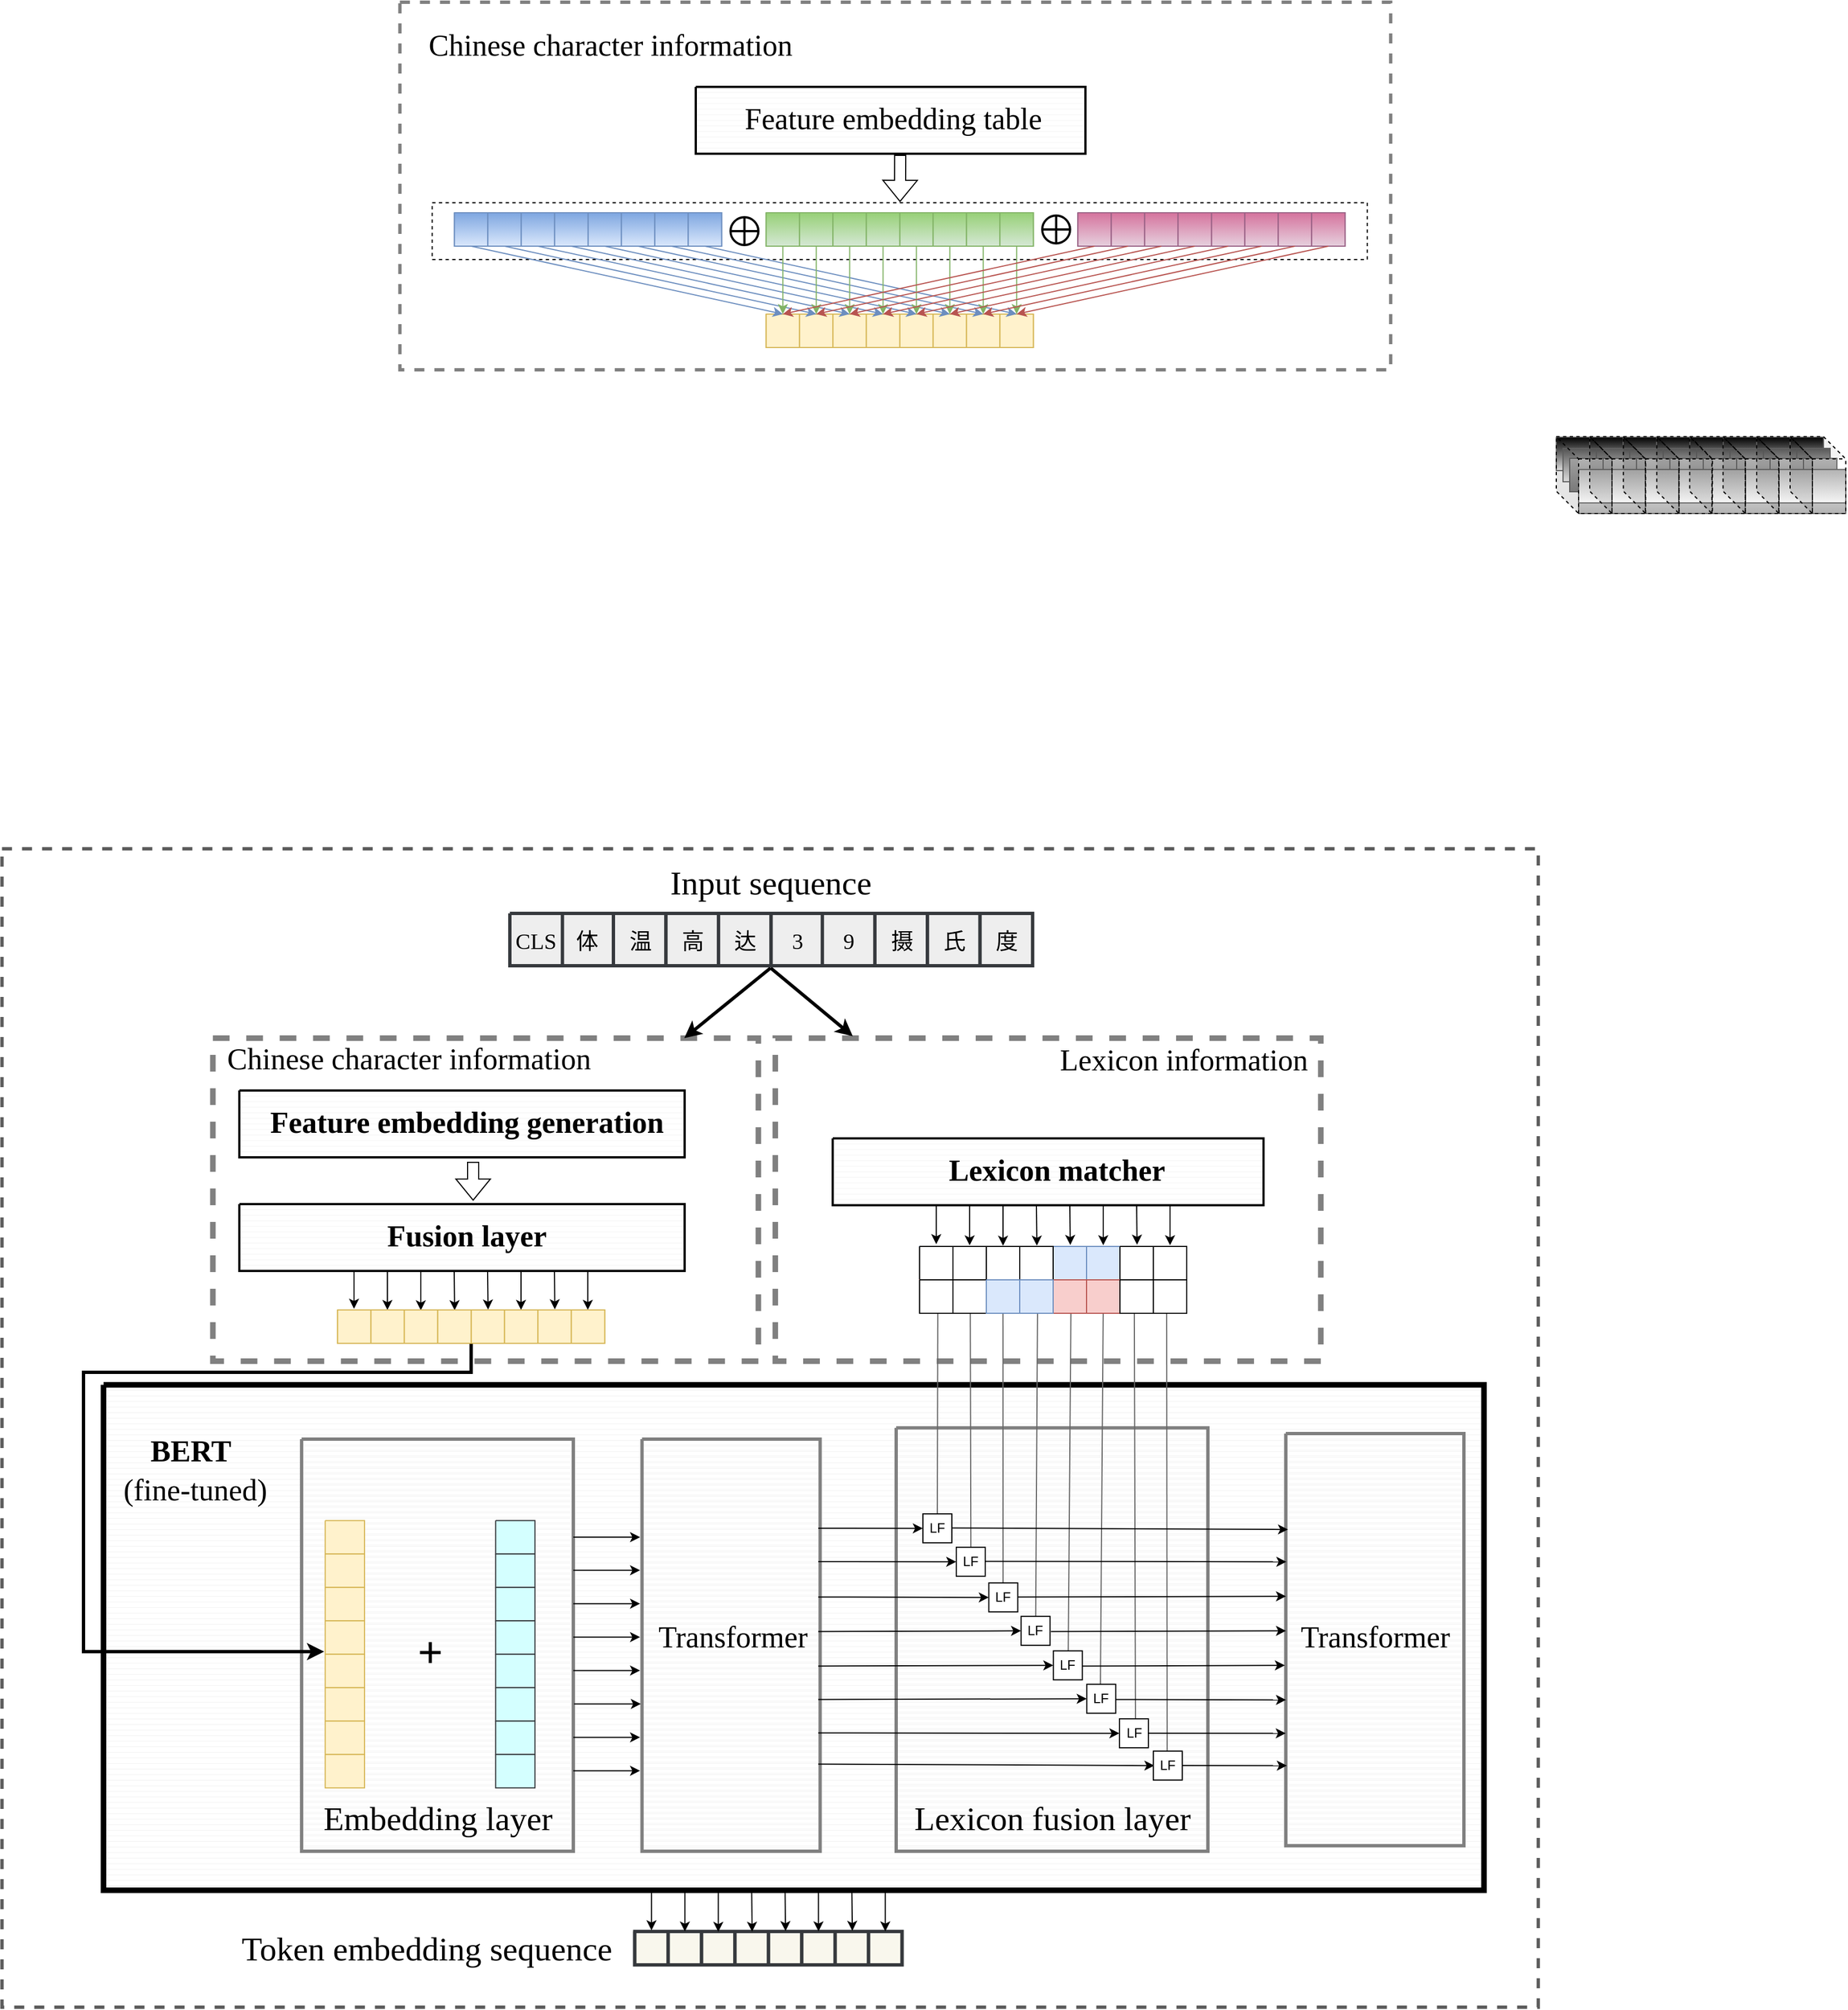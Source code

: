 <mxfile version="20.2.3" type="github" pages="5">
  <diagram id="wcQSmj_IXfjDRqiQYLkh" name="第 1 页">
    <mxGraphModel dx="2607" dy="1583" grid="1" gridSize="10" guides="1" tooltips="1" connect="1" arrows="1" fold="1" page="1" pageScale="1" pageWidth="2339" pageHeight="3300" math="0" shadow="0">
      <root>
        <mxCell id="0" />
        <mxCell id="1" parent="0" />
        <mxCell id="ydHm-Gpo6PhkihaXlMk1-329" value="" style="rounded=0;whiteSpace=wrap;html=1;fontSize=30;strokeColor=#5C5C5C;strokeWidth=3;fillColor=none;dashed=1;" parent="1" vertex="1">
          <mxGeometry x="76.79" y="1780" width="1380" height="1040" as="geometry" />
        </mxCell>
        <mxCell id="ydHm-Gpo6PhkihaXlMk1-279" value="" style="verticalLabelPosition=bottom;verticalAlign=top;html=1;shape=mxgraph.basic.rect;fillColor2=none;strokeWidth=5;size=20;indent=5;shadow=0;sketch=0;fillStyle=auto;fontFamily=Times New Roman;fontSize=27;fillColor=none;gradientDirection=north;dashed=1;fontColor=#333333;strokeColor=#808080;" parent="1" vertex="1">
          <mxGeometry x="266.22" y="1950" width="490" height="290" as="geometry" />
        </mxCell>
        <mxCell id="IMQlyd5OtBrDArrk0CzZ-443" value="" style="verticalLabelPosition=bottom;verticalAlign=top;html=1;shape=mxgraph.basic.patternFillRect;fillStyle=hor;step=5;fillStrokeWidth=0.2;fillStrokeColor=#dddddd;shadow=0;sketch=0;fontFamily=Times New Roman;fontSize=27;strokeColor=#000000;strokeWidth=5;fillColor=none;gradientColor=#ffffff;gradientDirection=north;" parent="1" vertex="1">
          <mxGeometry x="168" y="2261.2" width="1240" height="453.79" as="geometry" />
        </mxCell>
        <mxCell id="IMQlyd5OtBrDArrk0CzZ-4" value="" style="verticalLabelPosition=bottom;verticalAlign=top;html=1;shape=mxgraph.basic.patternFillRect;fillStyle=hor;step=5;fillStrokeWidth=0.2;fillStrokeColor=#dddddd;shadow=0;sketch=0;fontFamily=Times New Roman;fontSize=27;strokeColor=#808080;strokeWidth=3;fillColor=none;gradientColor=#ffffff;gradientDirection=north;" parent="1" vertex="1">
          <mxGeometry x="880" y="2299.9" width="280" height="380.1" as="geometry" />
        </mxCell>
        <mxCell id="IMQlyd5OtBrDArrk0CzZ-474" value="&lt;h1&gt;&lt;span style=&quot;font-size: 27px; font-weight: normal;&quot;&gt;(fine-tuned)&lt;/span&gt;&lt;/h1&gt;" style="text;html=1;resizable=0;autosize=1;align=center;verticalAlign=middle;points=[];fillColor=none;strokeColor=none;rounded=0;shadow=0;sketch=0;fillStyle=auto;fontFamily=Times New Roman;fontSize=27;" parent="1" vertex="1">
          <mxGeometry x="180.0" y="2287.1" width="140" height="120" as="geometry" />
        </mxCell>
        <mxCell id="IMQlyd5OtBrDArrk0CzZ-231" value="" style="verticalLabelPosition=bottom;verticalAlign=top;html=1;shape=mxgraph.basic.rect;fillColor2=none;strokeWidth=5;size=20;indent=5;shadow=0;sketch=0;fillStyle=auto;fontFamily=Times New Roman;fontSize=27;fillColor=none;gradientDirection=north;dashed=1;fontColor=#333333;strokeColor=#808080;" parent="1" vertex="1">
          <mxGeometry x="771.43" y="1950" width="490" height="290" as="geometry" />
        </mxCell>
        <mxCell id="IMQlyd5OtBrDArrk0CzZ-36" value="" style="group" parent="1" vertex="1" connectable="0">
          <mxGeometry x="823" y="2040" width="387" height="60" as="geometry" />
        </mxCell>
        <mxCell id="IMQlyd5OtBrDArrk0CzZ-37" value="" style="verticalLabelPosition=bottom;verticalAlign=top;html=1;shape=mxgraph.basic.patternFillRect;fillStyle=hor;step=5;fillStrokeWidth=0.2;fillStrokeColor=#dddddd;shadow=0;sketch=0;strokeColor=#000000;gradientColor=#ffffff;gradientDirection=north;fillColor=none;strokeWidth=2;" parent="IMQlyd5OtBrDArrk0CzZ-36" vertex="1">
          <mxGeometry width="387" height="60" as="geometry" />
        </mxCell>
        <mxCell id="IMQlyd5OtBrDArrk0CzZ-38" value="&lt;p&gt;&lt;b style=&quot;font-family: &amp;quot;Times New Roman&amp;quot;; font-size: 27px;&quot;&gt;Lexicon matcher&lt;/b&gt;&lt;br&gt;&lt;/p&gt;" style="text;html=1;resizable=0;autosize=1;align=center;verticalAlign=middle;points=[];fillColor=none;strokeColor=none;rounded=0;shadow=0;dashed=1;sketch=0;fillStyle=auto;" parent="IMQlyd5OtBrDArrk0CzZ-36" vertex="1">
          <mxGeometry x="95.598" y="4" width="210" height="50" as="geometry" />
        </mxCell>
        <mxCell id="tV15sADyV607Aclw7fCX-190" value="" style="verticalLabelPosition=bottom;verticalAlign=top;html=1;shape=mxgraph.basic.patternFillRect;fillStyle=hor;step=5;fillStrokeWidth=0.2;fillStrokeColor=#dddddd;shadow=0;sketch=0;fontFamily=Times New Roman;fontSize=27;strokeColor=#808080;strokeWidth=3;fillColor=none;gradientColor=#ffffff;gradientDirection=north;" parent="1" vertex="1">
          <mxGeometry x="345.91" y="2310" width="244.09" height="370" as="geometry" />
        </mxCell>
        <mxCell id="tV15sADyV607Aclw7fCX-127" value="&lt;h1&gt;&lt;b&gt;&lt;font style=&quot;font-size: 27px;&quot;&gt;B&lt;/font&gt;&lt;/b&gt;&lt;b style=&quot;background-color: initial; font-size: 27px;&quot;&gt;E&lt;/b&gt;&lt;b style=&quot;background-color: initial; font-size: 27px; line-height: 1.1;&quot;&gt;RT&lt;/b&gt;&lt;/h1&gt;" style="text;html=1;resizable=0;autosize=1;align=center;verticalAlign=middle;points=[];fillColor=none;strokeColor=none;rounded=0;shadow=0;sketch=0;fillStyle=auto;fontFamily=Times New Roman;fontSize=27;" parent="1" vertex="1">
          <mxGeometry x="201.0" y="2252" width="90" height="120" as="geometry" />
        </mxCell>
        <mxCell id="tV15sADyV607Aclw7fCX-192" value="&lt;font style=&quot;font-size: 30px;&quot;&gt;Embedding layer&lt;/font&gt;" style="text;html=1;resizable=0;autosize=1;align=center;verticalAlign=middle;points=[];fillColor=none;strokeColor=none;rounded=0;shadow=0;sketch=0;fillStyle=auto;fontFamily=Times New Roman;fontSize=27;" parent="1" vertex="1">
          <mxGeometry x="357.953" y="2629.9" width="220" height="40" as="geometry" />
        </mxCell>
        <mxCell id="tV15sADyV607Aclw7fCX-176" value="" style="verticalLabelPosition=bottom;verticalAlign=top;html=1;shape=mxgraph.basic.patternFillRect;fillStyle=auto;step=5;fillStrokeWidth=0.2;fillStrokeColor=#dddddd;gradientDirection=north;strokeColor=#d6b656;shadow=0;sketch=0;fillColor=#fff2cc;" parent="1" vertex="1">
          <mxGeometry x="367.111" y="2383.1" width="35.333" height="30" as="geometry" />
        </mxCell>
        <mxCell id="tV15sADyV607Aclw7fCX-178" value="" style="verticalLabelPosition=bottom;verticalAlign=top;html=1;shape=mxgraph.basic.patternFillRect;fillStyle=auto;step=5;fillStrokeWidth=0.2;fillStrokeColor=#dddddd;gradientDirection=north;strokeColor=#d6b656;shadow=0;sketch=0;fillColor=#fff2cc;" parent="1" vertex="1">
          <mxGeometry x="367.111" y="2413.1" width="35.333" height="30" as="geometry" />
        </mxCell>
        <mxCell id="tV15sADyV607Aclw7fCX-179" value="" style="verticalLabelPosition=bottom;verticalAlign=top;html=1;shape=mxgraph.basic.patternFillRect;fillStyle=auto;step=5;fillStrokeWidth=0.2;fillStrokeColor=#dddddd;gradientDirection=north;strokeColor=#d6b656;shadow=0;sketch=0;fillColor=#fff2cc;" parent="1" vertex="1">
          <mxGeometry x="367.111" y="2443.1" width="35.333" height="30" as="geometry" />
        </mxCell>
        <mxCell id="tV15sADyV607Aclw7fCX-180" value="" style="verticalLabelPosition=bottom;verticalAlign=top;html=1;shape=mxgraph.basic.patternFillRect;fillStyle=auto;step=5;fillStrokeWidth=0.2;fillStrokeColor=#dddddd;gradientDirection=north;strokeColor=#d6b656;shadow=0;sketch=0;fillColor=#fff2cc;" parent="1" vertex="1">
          <mxGeometry x="367.111" y="2473.1" width="35.333" height="30" as="geometry" />
        </mxCell>
        <mxCell id="tV15sADyV607Aclw7fCX-181" value="" style="verticalLabelPosition=bottom;verticalAlign=top;html=1;shape=mxgraph.basic.patternFillRect;fillStyle=auto;step=5;fillStrokeWidth=0.2;fillStrokeColor=#dddddd;gradientDirection=north;strokeColor=#d6b656;shadow=0;sketch=0;fillColor=#fff2cc;" parent="1" vertex="1">
          <mxGeometry x="367.111" y="2503.1" width="35.333" height="30" as="geometry" />
        </mxCell>
        <mxCell id="tV15sADyV607Aclw7fCX-182" value="" style="verticalLabelPosition=bottom;verticalAlign=top;html=1;shape=mxgraph.basic.patternFillRect;fillStyle=auto;step=5;fillStrokeWidth=0.2;fillStrokeColor=#dddddd;gradientDirection=north;strokeColor=#d6b656;shadow=0;sketch=0;fillColor=#fff2cc;" parent="1" vertex="1">
          <mxGeometry x="367.111" y="2533.1" width="35.333" height="30" as="geometry" />
        </mxCell>
        <mxCell id="tV15sADyV607Aclw7fCX-183" value="" style="verticalLabelPosition=bottom;verticalAlign=top;html=1;shape=mxgraph.basic.patternFillRect;fillStyle=auto;step=5;fillStrokeWidth=0.2;fillStrokeColor=#dddddd;gradientDirection=north;strokeColor=#d6b656;shadow=0;sketch=0;fillColor=#fff2cc;" parent="1" vertex="1">
          <mxGeometry x="367.111" y="2563.1" width="35.333" height="30" as="geometry" />
        </mxCell>
        <mxCell id="tV15sADyV607Aclw7fCX-184" value="" style="verticalLabelPosition=bottom;verticalAlign=top;html=1;shape=mxgraph.basic.patternFillRect;fillStyle=auto;step=5;fillStrokeWidth=0.2;fillStrokeColor=#dddddd;gradientDirection=north;strokeColor=#d6b656;shadow=0;sketch=0;fillColor=#fff2cc;" parent="1" vertex="1">
          <mxGeometry x="367.111" y="2593.1" width="35.333" height="30" as="geometry" />
        </mxCell>
        <mxCell id="tV15sADyV607Aclw7fCX-193" value="&lt;b&gt;&lt;font style=&quot;font-size: 40px;&quot;&gt;+&lt;/font&gt;&lt;/b&gt;" style="text;html=1;resizable=0;autosize=1;align=center;verticalAlign=middle;points=[];fillColor=none;strokeColor=none;rounded=0;shadow=0;sketch=0;fillStyle=auto;fontFamily=Times New Roman;fontSize=27;" parent="1" vertex="1">
          <mxGeometry x="440.997" y="2481.1" width="40" height="40" as="geometry" />
        </mxCell>
        <mxCell id="tV15sADyV607Aclw7fCX-194" value="" style="verticalLabelPosition=bottom;verticalAlign=top;html=1;shape=mxgraph.basic.patternFillRect;fillStyle=auto;step=5;fillStrokeWidth=0.2;fillStrokeColor=#dddddd;gradientDirection=north;shadow=0;sketch=0;fillColor=#D4FFFF;strokeColor=#36393d;" parent="1" vertex="1">
          <mxGeometry x="520.222" y="2383.1" width="35.333" height="30" as="geometry" />
        </mxCell>
        <mxCell id="tV15sADyV607Aclw7fCX-195" value="" style="verticalLabelPosition=bottom;verticalAlign=top;html=1;shape=mxgraph.basic.patternFillRect;fillStyle=auto;step=5;fillStrokeWidth=0.2;fillStrokeColor=#dddddd;gradientDirection=north;shadow=0;sketch=0;fillColor=#D4FFFF;strokeColor=#36393d;" parent="1" vertex="1">
          <mxGeometry x="520.222" y="2413.1" width="35.333" height="30" as="geometry" />
        </mxCell>
        <mxCell id="tV15sADyV607Aclw7fCX-196" value="" style="verticalLabelPosition=bottom;verticalAlign=top;html=1;shape=mxgraph.basic.patternFillRect;fillStyle=auto;step=5;fillStrokeWidth=0.2;fillStrokeColor=#dddddd;gradientDirection=north;shadow=0;sketch=0;fillColor=#D4FFFF;strokeColor=#36393d;" parent="1" vertex="1">
          <mxGeometry x="520.222" y="2443.1" width="35.333" height="30" as="geometry" />
        </mxCell>
        <mxCell id="tV15sADyV607Aclw7fCX-197" value="" style="verticalLabelPosition=bottom;verticalAlign=top;html=1;shape=mxgraph.basic.patternFillRect;fillStyle=auto;step=5;fillStrokeWidth=0.2;fillStrokeColor=#dddddd;gradientDirection=north;shadow=0;sketch=0;fillColor=#D4FFFF;strokeColor=#36393d;" parent="1" vertex="1">
          <mxGeometry x="520.222" y="2473.1" width="35.333" height="30" as="geometry" />
        </mxCell>
        <mxCell id="tV15sADyV607Aclw7fCX-198" value="" style="verticalLabelPosition=bottom;verticalAlign=top;html=1;shape=mxgraph.basic.patternFillRect;fillStyle=auto;step=5;fillStrokeWidth=0.2;fillStrokeColor=#dddddd;gradientDirection=north;shadow=0;sketch=0;fillColor=#D4FFFF;strokeColor=#36393d;" parent="1" vertex="1">
          <mxGeometry x="520.222" y="2503.1" width="35.333" height="30" as="geometry" />
        </mxCell>
        <mxCell id="tV15sADyV607Aclw7fCX-199" value="" style="verticalLabelPosition=bottom;verticalAlign=top;html=1;shape=mxgraph.basic.patternFillRect;fillStyle=auto;step=5;fillStrokeWidth=0.2;fillStrokeColor=#dddddd;gradientDirection=north;shadow=0;sketch=0;fillColor=#D4FFFF;strokeColor=#36393d;" parent="1" vertex="1">
          <mxGeometry x="520.222" y="2533.1" width="35.333" height="30" as="geometry" />
        </mxCell>
        <mxCell id="tV15sADyV607Aclw7fCX-200" value="" style="verticalLabelPosition=bottom;verticalAlign=top;html=1;shape=mxgraph.basic.patternFillRect;fillStyle=auto;step=5;fillStrokeWidth=0.2;fillStrokeColor=#dddddd;gradientDirection=north;shadow=0;sketch=0;fillColor=#D4FFFF;strokeColor=#36393d;" parent="1" vertex="1">
          <mxGeometry x="520.222" y="2563.1" width="35.333" height="30" as="geometry" />
        </mxCell>
        <mxCell id="tV15sADyV607Aclw7fCX-201" value="" style="verticalLabelPosition=bottom;verticalAlign=top;html=1;shape=mxgraph.basic.patternFillRect;fillStyle=auto;step=5;fillStrokeWidth=0.2;fillStrokeColor=#dddddd;gradientDirection=north;shadow=0;sketch=0;fillColor=#D4FFFF;strokeColor=#36393d;" parent="1" vertex="1">
          <mxGeometry x="520.222" y="2593.1" width="35.333" height="30" as="geometry" />
        </mxCell>
        <mxCell id="IMQlyd5OtBrDArrk0CzZ-2" value="" style="verticalLabelPosition=bottom;verticalAlign=top;html=1;shape=mxgraph.basic.patternFillRect;fillStyle=hor;step=5;fillStrokeWidth=0.2;fillStrokeColor=#dddddd;shadow=0;sketch=0;fontFamily=Times New Roman;fontSize=27;strokeColor=#808080;strokeWidth=3;fillColor=none;gradientColor=#ffffff;gradientDirection=north;" parent="1" vertex="1">
          <mxGeometry x="651.71" y="2310" width="160.0" height="370" as="geometry" />
        </mxCell>
        <mxCell id="IMQlyd5OtBrDArrk0CzZ-3" value="Transformer" style="text;html=1;resizable=0;autosize=1;align=center;verticalAlign=middle;points=[];fillColor=none;strokeColor=none;rounded=0;shadow=0;sketch=0;fillStyle=auto;fontFamily=Times New Roman;fontSize=27;" parent="1" vertex="1">
          <mxGeometry x="657.713" y="2468.1" width="150" height="40" as="geometry" />
        </mxCell>
        <mxCell id="IMQlyd5OtBrDArrk0CzZ-40" value="" style="group" parent="1" vertex="1" connectable="0">
          <mxGeometry x="590" y="2398" width="60.71" height="209.73" as="geometry" />
        </mxCell>
        <mxCell id="IMQlyd5OtBrDArrk0CzZ-19" value="" style="endArrow=classic;html=1;rounded=0;" parent="IMQlyd5OtBrDArrk0CzZ-40" edge="1">
          <mxGeometry width="50" height="50" relative="1" as="geometry">
            <mxPoint as="sourcePoint" />
            <mxPoint x="60.0" as="targetPoint" />
          </mxGeometry>
        </mxCell>
        <mxCell id="IMQlyd5OtBrDArrk0CzZ-28" value="" style="endArrow=classic;html=1;rounded=0;" parent="IMQlyd5OtBrDArrk0CzZ-40" edge="1">
          <mxGeometry width="50" height="50" relative="1" as="geometry">
            <mxPoint y="29.73" as="sourcePoint" />
            <mxPoint x="60.0" y="29.73" as="targetPoint" />
          </mxGeometry>
        </mxCell>
        <mxCell id="IMQlyd5OtBrDArrk0CzZ-29" value="" style="endArrow=classic;html=1;rounded=0;fontStyle=1" parent="IMQlyd5OtBrDArrk0CzZ-40" edge="1">
          <mxGeometry width="50" height="50" relative="1" as="geometry">
            <mxPoint y="59.73" as="sourcePoint" />
            <mxPoint x="60.0" y="59.73" as="targetPoint" />
          </mxGeometry>
        </mxCell>
        <mxCell id="IMQlyd5OtBrDArrk0CzZ-30" value="" style="endArrow=classic;html=1;rounded=0;" parent="IMQlyd5OtBrDArrk0CzZ-40" edge="1">
          <mxGeometry width="50" height="50" relative="1" as="geometry">
            <mxPoint y="89.73" as="sourcePoint" />
            <mxPoint x="60.0" y="89.73" as="targetPoint" />
          </mxGeometry>
        </mxCell>
        <mxCell id="IMQlyd5OtBrDArrk0CzZ-31" value="" style="endArrow=classic;html=1;rounded=0;" parent="IMQlyd5OtBrDArrk0CzZ-40" edge="1">
          <mxGeometry width="50" height="50" relative="1" as="geometry">
            <mxPoint y="119.73" as="sourcePoint" />
            <mxPoint x="60.0" y="119.73" as="targetPoint" />
          </mxGeometry>
        </mxCell>
        <mxCell id="IMQlyd5OtBrDArrk0CzZ-32" value="" style="endArrow=classic;html=1;rounded=0;" parent="IMQlyd5OtBrDArrk0CzZ-40" edge="1">
          <mxGeometry width="50" height="50" relative="1" as="geometry">
            <mxPoint x="0.71" y="149.73" as="sourcePoint" />
            <mxPoint x="60.71" y="149.73" as="targetPoint" />
          </mxGeometry>
        </mxCell>
        <mxCell id="IMQlyd5OtBrDArrk0CzZ-33" value="" style="endArrow=classic;html=1;rounded=0;" parent="IMQlyd5OtBrDArrk0CzZ-40" edge="1">
          <mxGeometry width="50" height="50" relative="1" as="geometry">
            <mxPoint y="179.73" as="sourcePoint" />
            <mxPoint x="60.0" y="179.73" as="targetPoint" />
          </mxGeometry>
        </mxCell>
        <mxCell id="IMQlyd5OtBrDArrk0CzZ-34" value="" style="endArrow=classic;html=1;rounded=0;" parent="IMQlyd5OtBrDArrk0CzZ-40" edge="1">
          <mxGeometry width="50" height="50" relative="1" as="geometry">
            <mxPoint y="209.73" as="sourcePoint" />
            <mxPoint x="60.0" y="209.73" as="targetPoint" />
          </mxGeometry>
        </mxCell>
        <mxCell id="IMQlyd5OtBrDArrk0CzZ-50" value="" style="verticalLabelPosition=bottom;verticalAlign=top;html=1;shape=mxgraph.basic.patternFillRect;fillStyle=hor;step=5;fillStrokeWidth=0.2;fillStrokeColor=#dddddd;shadow=0;sketch=0;fontFamily=Times New Roman;fontSize=27;strokeColor=#808080;strokeWidth=3;fillColor=none;gradientColor=#ffffff;gradientDirection=north;" parent="1" vertex="1">
          <mxGeometry x="1230" y="2304.95" width="160.0" height="370" as="geometry" />
        </mxCell>
        <mxCell id="IMQlyd5OtBrDArrk0CzZ-142" value="&lt;font style=&quot;font-size: 30px;&quot;&gt;Input sequence&lt;/font&gt;" style="text;html=1;resizable=0;autosize=1;align=center;verticalAlign=middle;points=[];fillColor=none;strokeColor=none;rounded=0;shadow=0;sketch=0;fillStyle=auto;fontFamily=Times New Roman;fontSize=27;" parent="1" vertex="1">
          <mxGeometry x="666.79" y="1790" width="200" height="40" as="geometry" />
        </mxCell>
        <mxCell id="IMQlyd5OtBrDArrk0CzZ-168" value="" style="group;fillColor=#f5f5f5;gradientColor=#b3b3b3;strokeColor=#666666;" parent="1" vertex="1" connectable="0">
          <mxGeometry x="1473" y="1410.5" width="240" height="30" as="geometry" />
        </mxCell>
        <mxCell id="IMQlyd5OtBrDArrk0CzZ-169" value="" style="verticalLabelPosition=bottom;verticalAlign=top;html=1;shape=mxgraph.basic.patternFillRect;fillStyle=auto;step=5;fillStrokeWidth=0.2;fillStrokeColor=#dddddd;gradientDirection=north;strokeColor=#666666;shadow=0;sketch=0;fillColor=#f5f5f5;gradientColor=#000000;" parent="IMQlyd5OtBrDArrk0CzZ-168" vertex="1">
          <mxGeometry width="30" height="30" as="geometry" />
        </mxCell>
        <mxCell id="IMQlyd5OtBrDArrk0CzZ-170" value="" style="verticalLabelPosition=bottom;verticalAlign=top;html=1;shape=mxgraph.basic.patternFillRect;fillStyle=auto;step=5;fillStrokeWidth=0.2;fillStrokeColor=#dddddd;gradientDirection=north;strokeColor=#666666;shadow=0;sketch=0;fillColor=#f5f5f5;gradientColor=#b3b3b3;" parent="IMQlyd5OtBrDArrk0CzZ-168" vertex="1">
          <mxGeometry x="120" width="30" height="30" as="geometry" />
        </mxCell>
        <mxCell id="IMQlyd5OtBrDArrk0CzZ-171" value="" style="verticalLabelPosition=bottom;verticalAlign=top;html=1;shape=mxgraph.basic.patternFillRect;fillStyle=auto;step=5;fillStrokeWidth=0.2;fillStrokeColor=#dddddd;gradientDirection=north;strokeColor=#666666;shadow=0;sketch=0;fillColor=#f5f5f5;gradientColor=#000000;" parent="IMQlyd5OtBrDArrk0CzZ-168" vertex="1">
          <mxGeometry x="30" width="30" height="30" as="geometry" />
        </mxCell>
        <mxCell id="IMQlyd5OtBrDArrk0CzZ-172" value="" style="verticalLabelPosition=bottom;verticalAlign=top;html=1;shape=mxgraph.basic.patternFillRect;fillStyle=auto;step=5;fillStrokeWidth=0.2;fillStrokeColor=#dddddd;gradientDirection=north;strokeColor=#666666;shadow=0;sketch=0;fillColor=#f5f5f5;gradientColor=#b3b3b3;" parent="IMQlyd5OtBrDArrk0CzZ-168" vertex="1">
          <mxGeometry x="150" width="30" height="30" as="geometry" />
        </mxCell>
        <mxCell id="IMQlyd5OtBrDArrk0CzZ-173" value="" style="verticalLabelPosition=bottom;verticalAlign=top;html=1;shape=mxgraph.basic.patternFillRect;fillStyle=auto;step=5;fillStrokeWidth=0.2;fillStrokeColor=#dddddd;gradientDirection=north;strokeColor=#666666;shadow=0;sketch=0;fillColor=#f5f5f5;gradientColor=#b3b3b3;" parent="IMQlyd5OtBrDArrk0CzZ-168" vertex="1">
          <mxGeometry x="60" width="30" height="30" as="geometry" />
        </mxCell>
        <mxCell id="IMQlyd5OtBrDArrk0CzZ-174" value="" style="verticalLabelPosition=bottom;verticalAlign=top;html=1;shape=mxgraph.basic.patternFillRect;fillStyle=auto;step=5;fillStrokeWidth=0.2;fillStrokeColor=#dddddd;gradientDirection=north;strokeColor=#666666;shadow=0;sketch=0;fillColor=#f5f5f5;gradientColor=#b3b3b3;" parent="IMQlyd5OtBrDArrk0CzZ-168" vertex="1">
          <mxGeometry x="180" width="30" height="30" as="geometry" />
        </mxCell>
        <mxCell id="IMQlyd5OtBrDArrk0CzZ-175" value="" style="verticalLabelPosition=bottom;verticalAlign=top;html=1;shape=mxgraph.basic.patternFillRect;fillStyle=auto;step=5;fillStrokeWidth=0.2;fillStrokeColor=#dddddd;gradientDirection=north;strokeColor=#666666;shadow=0;sketch=0;fillColor=#f5f5f5;gradientColor=#b3b3b3;" parent="IMQlyd5OtBrDArrk0CzZ-168" vertex="1">
          <mxGeometry x="90" width="30" height="30" as="geometry" />
        </mxCell>
        <mxCell id="IMQlyd5OtBrDArrk0CzZ-176" value="" style="verticalLabelPosition=bottom;verticalAlign=top;html=1;shape=mxgraph.basic.patternFillRect;fillStyle=auto;step=5;fillStrokeWidth=0.2;fillStrokeColor=#dddddd;gradientDirection=north;strokeColor=#666666;shadow=0;sketch=0;fillColor=#f5f5f5;gradientColor=#b3b3b3;" parent="IMQlyd5OtBrDArrk0CzZ-168" vertex="1">
          <mxGeometry x="210" width="30" height="30" as="geometry" />
        </mxCell>
        <mxCell id="IMQlyd5OtBrDArrk0CzZ-326" value="" style="verticalLabelPosition=bottom;verticalAlign=top;html=1;shape=mxgraph.basic.patternFillRect;fillStyle=auto;step=5;fillStrokeWidth=0.2;fillStrokeColor=#dddddd;gradientDirection=north;strokeColor=#666666;shadow=0;sketch=0;fillColor=#f5f5f5;gradientColor=#b3b3b3;" parent="IMQlyd5OtBrDArrk0CzZ-168" vertex="1">
          <mxGeometry x="210" width="30" height="30" as="geometry" />
        </mxCell>
        <mxCell id="IMQlyd5OtBrDArrk0CzZ-327" value="" style="verticalLabelPosition=bottom;verticalAlign=top;html=1;shape=mxgraph.basic.patternFillRect;fillStyle=auto;step=5;fillStrokeWidth=0.2;fillStrokeColor=#dddddd;gradientDirection=north;strokeColor=#666666;shadow=0;sketch=0;fillColor=#f5f5f5;gradientColor=#b3b3b3;" parent="IMQlyd5OtBrDArrk0CzZ-168" vertex="1">
          <mxGeometry x="180" width="30" height="30" as="geometry" />
        </mxCell>
        <mxCell id="IMQlyd5OtBrDArrk0CzZ-328" value="" style="verticalLabelPosition=bottom;verticalAlign=top;html=1;shape=mxgraph.basic.patternFillRect;fillStyle=auto;step=5;fillStrokeWidth=0.2;fillStrokeColor=#dddddd;gradientDirection=north;strokeColor=#666666;shadow=0;sketch=0;fillColor=#f5f5f5;gradientColor=#b3b3b3;" parent="IMQlyd5OtBrDArrk0CzZ-168" vertex="1">
          <mxGeometry x="210" width="30" height="30" as="geometry" />
        </mxCell>
        <mxCell id="IMQlyd5OtBrDArrk0CzZ-329" value="" style="verticalLabelPosition=bottom;verticalAlign=top;html=1;shape=mxgraph.basic.patternFillRect;fillStyle=auto;step=5;fillStrokeWidth=0.2;fillStrokeColor=#dddddd;gradientDirection=north;strokeColor=#666666;shadow=0;sketch=0;fillColor=#f5f5f5;gradientColor=#b3b3b3;" parent="IMQlyd5OtBrDArrk0CzZ-168" vertex="1">
          <mxGeometry x="180" width="30" height="30" as="geometry" />
        </mxCell>
        <mxCell id="IMQlyd5OtBrDArrk0CzZ-330" value="" style="verticalLabelPosition=bottom;verticalAlign=top;html=1;shape=mxgraph.basic.patternFillRect;fillStyle=auto;step=5;fillStrokeWidth=0.2;fillStrokeColor=#dddddd;gradientDirection=north;strokeColor=#666666;shadow=0;sketch=0;fillColor=#f5f5f5;gradientColor=#b3b3b3;" parent="IMQlyd5OtBrDArrk0CzZ-168" vertex="1">
          <mxGeometry x="150" width="30" height="30" as="geometry" />
        </mxCell>
        <mxCell id="IMQlyd5OtBrDArrk0CzZ-331" value="" style="verticalLabelPosition=bottom;verticalAlign=top;html=1;shape=mxgraph.basic.patternFillRect;fillStyle=auto;step=5;fillStrokeWidth=0.2;fillStrokeColor=#dddddd;gradientDirection=north;strokeColor=#666666;shadow=0;sketch=0;fillColor=#f5f5f5;gradientColor=#b3b3b3;" parent="IMQlyd5OtBrDArrk0CzZ-168" vertex="1">
          <mxGeometry x="210" width="30" height="30" as="geometry" />
        </mxCell>
        <mxCell id="IMQlyd5OtBrDArrk0CzZ-332" value="" style="verticalLabelPosition=bottom;verticalAlign=top;html=1;shape=mxgraph.basic.patternFillRect;fillStyle=auto;step=5;fillStrokeWidth=0.2;fillStrokeColor=#dddddd;gradientDirection=north;strokeColor=#666666;shadow=0;sketch=0;fillColor=#f5f5f5;gradientColor=#b3b3b3;" parent="IMQlyd5OtBrDArrk0CzZ-168" vertex="1">
          <mxGeometry x="180" width="30" height="30" as="geometry" />
        </mxCell>
        <mxCell id="IMQlyd5OtBrDArrk0CzZ-333" value="" style="verticalLabelPosition=bottom;verticalAlign=top;html=1;shape=mxgraph.basic.patternFillRect;fillStyle=auto;step=5;fillStrokeWidth=0.2;fillStrokeColor=#dddddd;gradientDirection=north;strokeColor=#666666;shadow=0;sketch=0;fillColor=#f5f5f5;gradientColor=#b3b3b3;" parent="IMQlyd5OtBrDArrk0CzZ-168" vertex="1">
          <mxGeometry x="150" width="30" height="30" as="geometry" />
        </mxCell>
        <mxCell id="IMQlyd5OtBrDArrk0CzZ-334" value="" style="verticalLabelPosition=bottom;verticalAlign=top;html=1;shape=mxgraph.basic.patternFillRect;fillStyle=auto;step=5;fillStrokeWidth=0.2;fillStrokeColor=#dddddd;gradientDirection=north;strokeColor=#666666;shadow=0;sketch=0;fillColor=#f5f5f5;gradientColor=#b3b3b3;" parent="IMQlyd5OtBrDArrk0CzZ-168" vertex="1">
          <mxGeometry x="210" width="30" height="30" as="geometry" />
        </mxCell>
        <mxCell id="IMQlyd5OtBrDArrk0CzZ-335" value="" style="verticalLabelPosition=bottom;verticalAlign=top;html=1;shape=mxgraph.basic.patternFillRect;fillStyle=auto;step=5;fillStrokeWidth=0.2;fillStrokeColor=#dddddd;gradientDirection=north;strokeColor=#666666;shadow=0;sketch=0;fillColor=#f5f5f5;gradientColor=#b3b3b3;" parent="IMQlyd5OtBrDArrk0CzZ-168" vertex="1">
          <mxGeometry x="180" width="30" height="30" as="geometry" />
        </mxCell>
        <mxCell id="IMQlyd5OtBrDArrk0CzZ-336" value="" style="verticalLabelPosition=bottom;verticalAlign=top;html=1;shape=mxgraph.basic.patternFillRect;fillStyle=auto;step=5;fillStrokeWidth=0.2;fillStrokeColor=#dddddd;gradientDirection=north;strokeColor=#666666;shadow=0;sketch=0;fillColor=#f5f5f5;gradientColor=#b3b3b3;" parent="IMQlyd5OtBrDArrk0CzZ-168" vertex="1">
          <mxGeometry x="150" width="30" height="30" as="geometry" />
        </mxCell>
        <mxCell id="IMQlyd5OtBrDArrk0CzZ-337" value="" style="verticalLabelPosition=bottom;verticalAlign=top;html=1;shape=mxgraph.basic.patternFillRect;fillStyle=auto;step=5;fillStrokeWidth=0.2;fillStrokeColor=#dddddd;gradientDirection=north;strokeColor=#666666;shadow=0;sketch=0;fillColor=#f5f5f5;gradientColor=#b3b3b3;" parent="IMQlyd5OtBrDArrk0CzZ-168" vertex="1">
          <mxGeometry x="120" width="30" height="30" as="geometry" />
        </mxCell>
        <mxCell id="IMQlyd5OtBrDArrk0CzZ-338" value="" style="verticalLabelPosition=bottom;verticalAlign=top;html=1;shape=mxgraph.basic.patternFillRect;fillStyle=auto;step=5;fillStrokeWidth=0.2;fillStrokeColor=#dddddd;gradientDirection=north;strokeColor=#666666;shadow=0;sketch=0;fillColor=#f5f5f5;gradientColor=#b3b3b3;" parent="IMQlyd5OtBrDArrk0CzZ-168" vertex="1">
          <mxGeometry x="90" width="30" height="30" as="geometry" />
        </mxCell>
        <mxCell id="IMQlyd5OtBrDArrk0CzZ-339" value="" style="verticalLabelPosition=bottom;verticalAlign=top;html=1;shape=mxgraph.basic.patternFillRect;fillStyle=auto;step=5;fillStrokeWidth=0.2;fillStrokeColor=#dddddd;gradientDirection=north;strokeColor=#666666;shadow=0;sketch=0;fillColor=#f5f5f5;gradientColor=#b3b3b3;" parent="IMQlyd5OtBrDArrk0CzZ-168" vertex="1">
          <mxGeometry x="210" width="30" height="30" as="geometry" />
        </mxCell>
        <mxCell id="IMQlyd5OtBrDArrk0CzZ-340" value="" style="verticalLabelPosition=bottom;verticalAlign=top;html=1;shape=mxgraph.basic.patternFillRect;fillStyle=auto;step=5;fillStrokeWidth=0.2;fillStrokeColor=#dddddd;gradientDirection=north;strokeColor=#666666;shadow=0;sketch=0;fillColor=#f5f5f5;gradientColor=#b3b3b3;" parent="IMQlyd5OtBrDArrk0CzZ-168" vertex="1">
          <mxGeometry x="180" width="30" height="30" as="geometry" />
        </mxCell>
        <mxCell id="IMQlyd5OtBrDArrk0CzZ-341" value="" style="verticalLabelPosition=bottom;verticalAlign=top;html=1;shape=mxgraph.basic.patternFillRect;fillStyle=auto;step=5;fillStrokeWidth=0.2;fillStrokeColor=#dddddd;gradientDirection=north;strokeColor=#666666;shadow=0;sketch=0;fillColor=#f5f5f5;gradientColor=#b3b3b3;" parent="IMQlyd5OtBrDArrk0CzZ-168" vertex="1">
          <mxGeometry x="150" width="30" height="30" as="geometry" />
        </mxCell>
        <mxCell id="IMQlyd5OtBrDArrk0CzZ-342" value="" style="verticalLabelPosition=bottom;verticalAlign=top;html=1;shape=mxgraph.basic.patternFillRect;fillStyle=auto;step=5;fillStrokeWidth=0.2;fillStrokeColor=#dddddd;gradientDirection=north;strokeColor=#666666;shadow=0;sketch=0;fillColor=#f5f5f5;gradientColor=#b3b3b3;" parent="IMQlyd5OtBrDArrk0CzZ-168" vertex="1">
          <mxGeometry x="120" width="30" height="30" as="geometry" />
        </mxCell>
        <mxCell id="IMQlyd5OtBrDArrk0CzZ-343" value="" style="verticalLabelPosition=bottom;verticalAlign=top;html=1;shape=mxgraph.basic.patternFillRect;fillStyle=auto;step=5;fillStrokeWidth=0.2;fillStrokeColor=#dddddd;gradientDirection=north;strokeColor=#666666;shadow=0;sketch=0;fillColor=#f5f5f5;gradientColor=#b3b3b3;" parent="IMQlyd5OtBrDArrk0CzZ-168" vertex="1">
          <mxGeometry x="90" width="30" height="30" as="geometry" />
        </mxCell>
        <mxCell id="IMQlyd5OtBrDArrk0CzZ-344" value="" style="verticalLabelPosition=bottom;verticalAlign=top;html=1;shape=mxgraph.basic.patternFillRect;fillStyle=auto;step=5;fillStrokeWidth=0.2;fillStrokeColor=#dddddd;gradientDirection=north;strokeColor=#666666;shadow=0;sketch=0;fillColor=#f5f5f5;gradientColor=#b3b3b3;" parent="IMQlyd5OtBrDArrk0CzZ-168" vertex="1">
          <mxGeometry x="210" width="30" height="30" as="geometry" />
        </mxCell>
        <mxCell id="IMQlyd5OtBrDArrk0CzZ-345" value="" style="verticalLabelPosition=bottom;verticalAlign=top;html=1;shape=mxgraph.basic.patternFillRect;fillStyle=auto;step=5;fillStrokeWidth=0.2;fillStrokeColor=#dddddd;gradientDirection=north;strokeColor=#666666;shadow=0;sketch=0;fillColor=#f5f5f5;gradientColor=#b3b3b3;" parent="IMQlyd5OtBrDArrk0CzZ-168" vertex="1">
          <mxGeometry x="180" width="30" height="30" as="geometry" />
        </mxCell>
        <mxCell id="IMQlyd5OtBrDArrk0CzZ-346" value="" style="verticalLabelPosition=bottom;verticalAlign=top;html=1;shape=mxgraph.basic.patternFillRect;fillStyle=auto;step=5;fillStrokeWidth=0.2;fillStrokeColor=#dddddd;gradientDirection=north;strokeColor=#666666;shadow=0;sketch=0;fillColor=#f5f5f5;gradientColor=#b3b3b3;" parent="IMQlyd5OtBrDArrk0CzZ-168" vertex="1">
          <mxGeometry x="150" width="30" height="30" as="geometry" />
        </mxCell>
        <mxCell id="IMQlyd5OtBrDArrk0CzZ-347" value="" style="verticalLabelPosition=bottom;verticalAlign=top;html=1;shape=mxgraph.basic.patternFillRect;fillStyle=auto;step=5;fillStrokeWidth=0.2;fillStrokeColor=#dddddd;gradientDirection=north;strokeColor=#666666;shadow=0;sketch=0;fillColor=#f5f5f5;gradientColor=#b3b3b3;" parent="IMQlyd5OtBrDArrk0CzZ-168" vertex="1">
          <mxGeometry x="120" width="30" height="30" as="geometry" />
        </mxCell>
        <mxCell id="IMQlyd5OtBrDArrk0CzZ-348" value="" style="verticalLabelPosition=bottom;verticalAlign=top;html=1;shape=mxgraph.basic.patternFillRect;fillStyle=auto;step=5;fillStrokeWidth=0.2;fillStrokeColor=#dddddd;gradientDirection=north;strokeColor=#666666;shadow=0;sketch=0;fillColor=#f5f5f5;gradientColor=#b3b3b3;" parent="IMQlyd5OtBrDArrk0CzZ-168" vertex="1">
          <mxGeometry x="90" width="30" height="30" as="geometry" />
        </mxCell>
        <mxCell id="IMQlyd5OtBrDArrk0CzZ-349" value="" style="verticalLabelPosition=bottom;verticalAlign=top;html=1;shape=mxgraph.basic.patternFillRect;fillStyle=auto;step=5;fillStrokeWidth=0.2;fillStrokeColor=#dddddd;gradientDirection=north;strokeColor=#666666;shadow=0;sketch=0;fillColor=#f5f5f5;gradientColor=#b3b3b3;" parent="IMQlyd5OtBrDArrk0CzZ-168" vertex="1">
          <mxGeometry x="210" width="30" height="30" as="geometry" />
        </mxCell>
        <mxCell id="IMQlyd5OtBrDArrk0CzZ-350" value="" style="verticalLabelPosition=bottom;verticalAlign=top;html=1;shape=mxgraph.basic.patternFillRect;fillStyle=auto;step=5;fillStrokeWidth=0.2;fillStrokeColor=#dddddd;gradientDirection=north;strokeColor=#666666;shadow=0;sketch=0;fillColor=#f5f5f5;gradientColor=#b3b3b3;" parent="IMQlyd5OtBrDArrk0CzZ-168" vertex="1">
          <mxGeometry x="180" width="30" height="30" as="geometry" />
        </mxCell>
        <mxCell id="IMQlyd5OtBrDArrk0CzZ-351" value="" style="verticalLabelPosition=bottom;verticalAlign=top;html=1;shape=mxgraph.basic.patternFillRect;fillStyle=auto;step=5;fillStrokeWidth=0.2;fillStrokeColor=#dddddd;gradientDirection=north;strokeColor=#666666;shadow=0;sketch=0;fillColor=#f5f5f5;gradientColor=#b3b3b3;" parent="IMQlyd5OtBrDArrk0CzZ-168" vertex="1">
          <mxGeometry x="150" width="30" height="30" as="geometry" />
        </mxCell>
        <mxCell id="IMQlyd5OtBrDArrk0CzZ-352" value="" style="verticalLabelPosition=bottom;verticalAlign=top;html=1;shape=mxgraph.basic.patternFillRect;fillStyle=auto;step=5;fillStrokeWidth=0.2;fillStrokeColor=#dddddd;gradientDirection=north;strokeColor=#666666;shadow=0;sketch=0;fillColor=#f5f5f5;gradientColor=#b3b3b3;" parent="IMQlyd5OtBrDArrk0CzZ-168" vertex="1">
          <mxGeometry x="120" width="30" height="30" as="geometry" />
        </mxCell>
        <mxCell id="IMQlyd5OtBrDArrk0CzZ-353" value="" style="verticalLabelPosition=bottom;verticalAlign=top;html=1;shape=mxgraph.basic.patternFillRect;fillStyle=auto;step=5;fillStrokeWidth=0.2;fillStrokeColor=#dddddd;gradientDirection=north;strokeColor=#666666;shadow=0;sketch=0;fillColor=#f5f5f5;gradientColor=#b3b3b3;" parent="IMQlyd5OtBrDArrk0CzZ-168" vertex="1">
          <mxGeometry x="90" width="30" height="30" as="geometry" />
        </mxCell>
        <mxCell id="IMQlyd5OtBrDArrk0CzZ-354" value="" style="verticalLabelPosition=bottom;verticalAlign=top;html=1;shape=mxgraph.basic.patternFillRect;fillStyle=auto;step=5;fillStrokeWidth=0.2;fillStrokeColor=#dddddd;gradientDirection=north;strokeColor=#666666;shadow=0;sketch=0;fillColor=#f5f5f5;gradientColor=#b3b3b3;" parent="IMQlyd5OtBrDArrk0CzZ-168" vertex="1">
          <mxGeometry x="210" width="30" height="30" as="geometry" />
        </mxCell>
        <mxCell id="IMQlyd5OtBrDArrk0CzZ-355" value="" style="verticalLabelPosition=bottom;verticalAlign=top;html=1;shape=mxgraph.basic.patternFillRect;fillStyle=auto;step=5;fillStrokeWidth=0.2;fillStrokeColor=#dddddd;gradientDirection=north;strokeColor=#666666;shadow=0;sketch=0;fillColor=#f5f5f5;gradientColor=#b3b3b3;" parent="IMQlyd5OtBrDArrk0CzZ-168" vertex="1">
          <mxGeometry x="180" width="30" height="30" as="geometry" />
        </mxCell>
        <mxCell id="IMQlyd5OtBrDArrk0CzZ-356" value="" style="verticalLabelPosition=bottom;verticalAlign=top;html=1;shape=mxgraph.basic.patternFillRect;fillStyle=auto;step=5;fillStrokeWidth=0.2;fillStrokeColor=#dddddd;gradientDirection=north;strokeColor=#666666;shadow=0;sketch=0;fillColor=#f5f5f5;gradientColor=#b3b3b3;" parent="IMQlyd5OtBrDArrk0CzZ-168" vertex="1">
          <mxGeometry x="150" width="30" height="30" as="geometry" />
        </mxCell>
        <mxCell id="IMQlyd5OtBrDArrk0CzZ-357" value="" style="verticalLabelPosition=bottom;verticalAlign=top;html=1;shape=mxgraph.basic.patternFillRect;fillStyle=auto;step=5;fillStrokeWidth=0.2;fillStrokeColor=#dddddd;gradientDirection=north;strokeColor=#666666;shadow=0;sketch=0;fillColor=#f5f5f5;gradientColor=#b3b3b3;" parent="IMQlyd5OtBrDArrk0CzZ-168" vertex="1">
          <mxGeometry x="120" width="30" height="30" as="geometry" />
        </mxCell>
        <mxCell id="IMQlyd5OtBrDArrk0CzZ-358" value="" style="verticalLabelPosition=bottom;verticalAlign=top;html=1;shape=mxgraph.basic.patternFillRect;fillStyle=auto;step=5;fillStrokeWidth=0.2;fillStrokeColor=#dddddd;gradientDirection=north;strokeColor=#666666;shadow=0;sketch=0;fillColor=#f5f5f5;gradientColor=#b3b3b3;" parent="IMQlyd5OtBrDArrk0CzZ-168" vertex="1">
          <mxGeometry x="90" width="30" height="30" as="geometry" />
        </mxCell>
        <mxCell id="IMQlyd5OtBrDArrk0CzZ-359" value="" style="verticalLabelPosition=bottom;verticalAlign=top;html=1;shape=mxgraph.basic.patternFillRect;fillStyle=auto;step=5;fillStrokeWidth=0.2;fillStrokeColor=#dddddd;gradientDirection=north;strokeColor=#666666;shadow=0;sketch=0;fillColor=#f5f5f5;gradientColor=#b3b3b3;" parent="IMQlyd5OtBrDArrk0CzZ-168" vertex="1">
          <mxGeometry x="60" width="30" height="30" as="geometry" />
        </mxCell>
        <mxCell id="IMQlyd5OtBrDArrk0CzZ-360" value="" style="verticalLabelPosition=bottom;verticalAlign=top;html=1;shape=mxgraph.basic.patternFillRect;fillStyle=auto;step=5;fillStrokeWidth=0.2;fillStrokeColor=#dddddd;gradientDirection=north;strokeColor=#666666;shadow=0;sketch=0;fillColor=#f5f5f5;gradientColor=#000000;" parent="IMQlyd5OtBrDArrk0CzZ-168" vertex="1">
          <mxGeometry x="210" width="30" height="30" as="geometry" />
        </mxCell>
        <mxCell id="IMQlyd5OtBrDArrk0CzZ-361" value="" style="verticalLabelPosition=bottom;verticalAlign=top;html=1;shape=mxgraph.basic.patternFillRect;fillStyle=auto;step=5;fillStrokeWidth=0.2;fillStrokeColor=#dddddd;gradientDirection=north;strokeColor=#666666;shadow=0;sketch=0;fillColor=#f5f5f5;gradientColor=#000000;" parent="IMQlyd5OtBrDArrk0CzZ-168" vertex="1">
          <mxGeometry x="180" width="30" height="30" as="geometry" />
        </mxCell>
        <mxCell id="IMQlyd5OtBrDArrk0CzZ-362" value="" style="verticalLabelPosition=bottom;verticalAlign=top;html=1;shape=mxgraph.basic.patternFillRect;fillStyle=auto;step=5;fillStrokeWidth=0.2;fillStrokeColor=#dddddd;gradientDirection=north;strokeColor=#666666;shadow=0;sketch=0;fillColor=#f5f5f5;gradientColor=#000000;" parent="IMQlyd5OtBrDArrk0CzZ-168" vertex="1">
          <mxGeometry x="150" width="30" height="30" as="geometry" />
        </mxCell>
        <mxCell id="IMQlyd5OtBrDArrk0CzZ-363" value="" style="verticalLabelPosition=bottom;verticalAlign=top;html=1;shape=mxgraph.basic.patternFillRect;fillStyle=auto;step=5;fillStrokeWidth=0.2;fillStrokeColor=#dddddd;gradientDirection=north;strokeColor=#666666;shadow=0;sketch=0;fillColor=#f5f5f5;gradientColor=#000000;" parent="IMQlyd5OtBrDArrk0CzZ-168" vertex="1">
          <mxGeometry x="120" width="30" height="30" as="geometry" />
        </mxCell>
        <mxCell id="IMQlyd5OtBrDArrk0CzZ-364" value="" style="verticalLabelPosition=bottom;verticalAlign=top;html=1;shape=mxgraph.basic.patternFillRect;fillStyle=auto;step=5;fillStrokeWidth=0.2;fillStrokeColor=#dddddd;gradientDirection=north;strokeColor=#666666;shadow=0;sketch=0;fillColor=#f5f5f5;gradientColor=#000000;" parent="IMQlyd5OtBrDArrk0CzZ-168" vertex="1">
          <mxGeometry x="90" width="30" height="30" as="geometry" />
        </mxCell>
        <mxCell id="IMQlyd5OtBrDArrk0CzZ-365" value="" style="verticalLabelPosition=bottom;verticalAlign=top;html=1;shape=mxgraph.basic.patternFillRect;fillStyle=auto;step=5;fillStrokeWidth=0.2;fillStrokeColor=#dddddd;gradientDirection=north;strokeColor=#666666;shadow=0;sketch=0;fillColor=#f5f5f5;gradientColor=#000000;" parent="IMQlyd5OtBrDArrk0CzZ-168" vertex="1">
          <mxGeometry x="60" width="30" height="30" as="geometry" />
        </mxCell>
        <mxCell id="IMQlyd5OtBrDArrk0CzZ-366" value="" style="group;fillColor=#f5f5f5;gradientColor=#b3b3b3;strokeColor=#666666;" parent="1" vertex="1" connectable="0">
          <mxGeometry x="1479" y="1420.5" width="240" height="30" as="geometry" />
        </mxCell>
        <mxCell id="IMQlyd5OtBrDArrk0CzZ-367" value="" style="verticalLabelPosition=bottom;verticalAlign=top;html=1;shape=mxgraph.basic.patternFillRect;fillStyle=auto;step=5;fillStrokeWidth=0.2;fillStrokeColor=#dddddd;gradientDirection=north;strokeColor=#666666;shadow=0;sketch=0;fillColor=#f5f5f5;gradientColor=#5C5C5C;" parent="IMQlyd5OtBrDArrk0CzZ-366" vertex="1">
          <mxGeometry width="30" height="30" as="geometry" />
        </mxCell>
        <mxCell id="IMQlyd5OtBrDArrk0CzZ-368" value="" style="verticalLabelPosition=bottom;verticalAlign=top;html=1;shape=mxgraph.basic.patternFillRect;fillStyle=auto;step=5;fillStrokeWidth=0.2;fillStrokeColor=#dddddd;gradientDirection=north;strokeColor=#666666;shadow=0;sketch=0;fillColor=#f5f5f5;gradientColor=#b3b3b3;" parent="IMQlyd5OtBrDArrk0CzZ-366" vertex="1">
          <mxGeometry x="120" width="30" height="30" as="geometry" />
        </mxCell>
        <mxCell id="IMQlyd5OtBrDArrk0CzZ-369" value="" style="verticalLabelPosition=bottom;verticalAlign=top;html=1;shape=mxgraph.basic.patternFillRect;fillStyle=auto;step=5;fillStrokeWidth=0.2;fillStrokeColor=#dddddd;gradientDirection=north;strokeColor=#666666;shadow=0;sketch=0;fillColor=#f5f5f5;gradientColor=#5C5C5C;" parent="IMQlyd5OtBrDArrk0CzZ-366" vertex="1">
          <mxGeometry x="30" width="30" height="30" as="geometry" />
        </mxCell>
        <mxCell id="IMQlyd5OtBrDArrk0CzZ-370" value="" style="verticalLabelPosition=bottom;verticalAlign=top;html=1;shape=mxgraph.basic.patternFillRect;fillStyle=auto;step=5;fillStrokeWidth=0.2;fillStrokeColor=#dddddd;gradientDirection=north;strokeColor=#666666;shadow=0;sketch=0;fillColor=#f5f5f5;gradientColor=#b3b3b3;" parent="IMQlyd5OtBrDArrk0CzZ-366" vertex="1">
          <mxGeometry x="150" width="30" height="30" as="geometry" />
        </mxCell>
        <mxCell id="IMQlyd5OtBrDArrk0CzZ-371" value="" style="verticalLabelPosition=bottom;verticalAlign=top;html=1;shape=mxgraph.basic.patternFillRect;fillStyle=auto;step=5;fillStrokeWidth=0.2;fillStrokeColor=#dddddd;gradientDirection=north;strokeColor=#666666;shadow=0;sketch=0;fillColor=#f5f5f5;gradientColor=#b3b3b3;" parent="IMQlyd5OtBrDArrk0CzZ-366" vertex="1">
          <mxGeometry x="60" width="30" height="30" as="geometry" />
        </mxCell>
        <mxCell id="IMQlyd5OtBrDArrk0CzZ-372" value="" style="verticalLabelPosition=bottom;verticalAlign=top;html=1;shape=mxgraph.basic.patternFillRect;fillStyle=auto;step=5;fillStrokeWidth=0.2;fillStrokeColor=#dddddd;gradientDirection=north;strokeColor=#666666;shadow=0;sketch=0;fillColor=#f5f5f5;gradientColor=#b3b3b3;" parent="IMQlyd5OtBrDArrk0CzZ-366" vertex="1">
          <mxGeometry x="180" width="30" height="30" as="geometry" />
        </mxCell>
        <mxCell id="IMQlyd5OtBrDArrk0CzZ-373" value="" style="verticalLabelPosition=bottom;verticalAlign=top;html=1;shape=mxgraph.basic.patternFillRect;fillStyle=auto;step=5;fillStrokeWidth=0.2;fillStrokeColor=#dddddd;gradientDirection=north;strokeColor=#666666;shadow=0;sketch=0;fillColor=#f5f5f5;gradientColor=#b3b3b3;" parent="IMQlyd5OtBrDArrk0CzZ-366" vertex="1">
          <mxGeometry x="90" width="30" height="30" as="geometry" />
        </mxCell>
        <mxCell id="IMQlyd5OtBrDArrk0CzZ-374" value="" style="verticalLabelPosition=bottom;verticalAlign=top;html=1;shape=mxgraph.basic.patternFillRect;fillStyle=auto;step=5;fillStrokeWidth=0.2;fillStrokeColor=#dddddd;gradientDirection=north;strokeColor=#666666;shadow=0;sketch=0;fillColor=#f5f5f5;gradientColor=#b3b3b3;" parent="IMQlyd5OtBrDArrk0CzZ-366" vertex="1">
          <mxGeometry x="210" width="30" height="30" as="geometry" />
        </mxCell>
        <mxCell id="IMQlyd5OtBrDArrk0CzZ-375" value="" style="verticalLabelPosition=bottom;verticalAlign=top;html=1;shape=mxgraph.basic.patternFillRect;fillStyle=auto;step=5;fillStrokeWidth=0.2;fillStrokeColor=#dddddd;gradientDirection=north;strokeColor=#666666;shadow=0;sketch=0;fillColor=#f5f5f5;gradientColor=#b3b3b3;" parent="IMQlyd5OtBrDArrk0CzZ-366" vertex="1">
          <mxGeometry x="210" width="30" height="30" as="geometry" />
        </mxCell>
        <mxCell id="IMQlyd5OtBrDArrk0CzZ-376" value="" style="verticalLabelPosition=bottom;verticalAlign=top;html=1;shape=mxgraph.basic.patternFillRect;fillStyle=auto;step=5;fillStrokeWidth=0.2;fillStrokeColor=#dddddd;gradientDirection=north;strokeColor=#666666;shadow=0;sketch=0;fillColor=#f5f5f5;gradientColor=#b3b3b3;" parent="IMQlyd5OtBrDArrk0CzZ-366" vertex="1">
          <mxGeometry x="180" width="30" height="30" as="geometry" />
        </mxCell>
        <mxCell id="IMQlyd5OtBrDArrk0CzZ-377" value="" style="verticalLabelPosition=bottom;verticalAlign=top;html=1;shape=mxgraph.basic.patternFillRect;fillStyle=auto;step=5;fillStrokeWidth=0.2;fillStrokeColor=#dddddd;gradientDirection=north;strokeColor=#666666;shadow=0;sketch=0;fillColor=#f5f5f5;gradientColor=#b3b3b3;" parent="IMQlyd5OtBrDArrk0CzZ-366" vertex="1">
          <mxGeometry x="210" width="30" height="30" as="geometry" />
        </mxCell>
        <mxCell id="IMQlyd5OtBrDArrk0CzZ-378" value="" style="verticalLabelPosition=bottom;verticalAlign=top;html=1;shape=mxgraph.basic.patternFillRect;fillStyle=auto;step=5;fillStrokeWidth=0.2;fillStrokeColor=#dddddd;gradientDirection=north;strokeColor=#666666;shadow=0;sketch=0;fillColor=#f5f5f5;gradientColor=#b3b3b3;" parent="IMQlyd5OtBrDArrk0CzZ-366" vertex="1">
          <mxGeometry x="180" width="30" height="30" as="geometry" />
        </mxCell>
        <mxCell id="IMQlyd5OtBrDArrk0CzZ-379" value="" style="verticalLabelPosition=bottom;verticalAlign=top;html=1;shape=mxgraph.basic.patternFillRect;fillStyle=auto;step=5;fillStrokeWidth=0.2;fillStrokeColor=#dddddd;gradientDirection=north;strokeColor=#666666;shadow=0;sketch=0;fillColor=#f5f5f5;gradientColor=#b3b3b3;" parent="IMQlyd5OtBrDArrk0CzZ-366" vertex="1">
          <mxGeometry x="150" width="30" height="30" as="geometry" />
        </mxCell>
        <mxCell id="IMQlyd5OtBrDArrk0CzZ-380" value="" style="verticalLabelPosition=bottom;verticalAlign=top;html=1;shape=mxgraph.basic.patternFillRect;fillStyle=auto;step=5;fillStrokeWidth=0.2;fillStrokeColor=#dddddd;gradientDirection=north;strokeColor=#666666;shadow=0;sketch=0;fillColor=#f5f5f5;gradientColor=#b3b3b3;" parent="IMQlyd5OtBrDArrk0CzZ-366" vertex="1">
          <mxGeometry x="210" width="30" height="30" as="geometry" />
        </mxCell>
        <mxCell id="IMQlyd5OtBrDArrk0CzZ-381" value="" style="verticalLabelPosition=bottom;verticalAlign=top;html=1;shape=mxgraph.basic.patternFillRect;fillStyle=auto;step=5;fillStrokeWidth=0.2;fillStrokeColor=#dddddd;gradientDirection=north;strokeColor=#666666;shadow=0;sketch=0;fillColor=#f5f5f5;gradientColor=#b3b3b3;" parent="IMQlyd5OtBrDArrk0CzZ-366" vertex="1">
          <mxGeometry x="180" width="30" height="30" as="geometry" />
        </mxCell>
        <mxCell id="IMQlyd5OtBrDArrk0CzZ-382" value="" style="verticalLabelPosition=bottom;verticalAlign=top;html=1;shape=mxgraph.basic.patternFillRect;fillStyle=auto;step=5;fillStrokeWidth=0.2;fillStrokeColor=#dddddd;gradientDirection=north;strokeColor=#666666;shadow=0;sketch=0;fillColor=#f5f5f5;gradientColor=#b3b3b3;" parent="IMQlyd5OtBrDArrk0CzZ-366" vertex="1">
          <mxGeometry x="150" width="30" height="30" as="geometry" />
        </mxCell>
        <mxCell id="IMQlyd5OtBrDArrk0CzZ-383" value="" style="verticalLabelPosition=bottom;verticalAlign=top;html=1;shape=mxgraph.basic.patternFillRect;fillStyle=auto;step=5;fillStrokeWidth=0.2;fillStrokeColor=#dddddd;gradientDirection=north;strokeColor=#666666;shadow=0;sketch=0;fillColor=#f5f5f5;gradientColor=#b3b3b3;" parent="IMQlyd5OtBrDArrk0CzZ-366" vertex="1">
          <mxGeometry x="210" width="30" height="30" as="geometry" />
        </mxCell>
        <mxCell id="IMQlyd5OtBrDArrk0CzZ-384" value="" style="verticalLabelPosition=bottom;verticalAlign=top;html=1;shape=mxgraph.basic.patternFillRect;fillStyle=auto;step=5;fillStrokeWidth=0.2;fillStrokeColor=#dddddd;gradientDirection=north;strokeColor=#666666;shadow=0;sketch=0;fillColor=#f5f5f5;gradientColor=#b3b3b3;" parent="IMQlyd5OtBrDArrk0CzZ-366" vertex="1">
          <mxGeometry x="180" width="30" height="30" as="geometry" />
        </mxCell>
        <mxCell id="IMQlyd5OtBrDArrk0CzZ-385" value="" style="verticalLabelPosition=bottom;verticalAlign=top;html=1;shape=mxgraph.basic.patternFillRect;fillStyle=auto;step=5;fillStrokeWidth=0.2;fillStrokeColor=#dddddd;gradientDirection=north;strokeColor=#666666;shadow=0;sketch=0;fillColor=#f5f5f5;gradientColor=#b3b3b3;" parent="IMQlyd5OtBrDArrk0CzZ-366" vertex="1">
          <mxGeometry x="150" width="30" height="30" as="geometry" />
        </mxCell>
        <mxCell id="IMQlyd5OtBrDArrk0CzZ-386" value="" style="verticalLabelPosition=bottom;verticalAlign=top;html=1;shape=mxgraph.basic.patternFillRect;fillStyle=auto;step=5;fillStrokeWidth=0.2;fillStrokeColor=#dddddd;gradientDirection=north;strokeColor=#666666;shadow=0;sketch=0;fillColor=#f5f5f5;gradientColor=#b3b3b3;" parent="IMQlyd5OtBrDArrk0CzZ-366" vertex="1">
          <mxGeometry x="120" width="30" height="30" as="geometry" />
        </mxCell>
        <mxCell id="IMQlyd5OtBrDArrk0CzZ-387" value="" style="verticalLabelPosition=bottom;verticalAlign=top;html=1;shape=mxgraph.basic.patternFillRect;fillStyle=auto;step=5;fillStrokeWidth=0.2;fillStrokeColor=#dddddd;gradientDirection=north;strokeColor=#666666;shadow=0;sketch=0;fillColor=#f5f5f5;gradientColor=#b3b3b3;" parent="IMQlyd5OtBrDArrk0CzZ-366" vertex="1">
          <mxGeometry x="90" width="30" height="30" as="geometry" />
        </mxCell>
        <mxCell id="IMQlyd5OtBrDArrk0CzZ-388" value="" style="verticalLabelPosition=bottom;verticalAlign=top;html=1;shape=mxgraph.basic.patternFillRect;fillStyle=auto;step=5;fillStrokeWidth=0.2;fillStrokeColor=#dddddd;gradientDirection=north;strokeColor=#666666;shadow=0;sketch=0;fillColor=#f5f5f5;gradientColor=#b3b3b3;" parent="IMQlyd5OtBrDArrk0CzZ-366" vertex="1">
          <mxGeometry x="210" width="30" height="30" as="geometry" />
        </mxCell>
        <mxCell id="IMQlyd5OtBrDArrk0CzZ-389" value="" style="verticalLabelPosition=bottom;verticalAlign=top;html=1;shape=mxgraph.basic.patternFillRect;fillStyle=auto;step=5;fillStrokeWidth=0.2;fillStrokeColor=#dddddd;gradientDirection=north;strokeColor=#666666;shadow=0;sketch=0;fillColor=#f5f5f5;gradientColor=#b3b3b3;" parent="IMQlyd5OtBrDArrk0CzZ-366" vertex="1">
          <mxGeometry x="180" width="30" height="30" as="geometry" />
        </mxCell>
        <mxCell id="IMQlyd5OtBrDArrk0CzZ-390" value="" style="verticalLabelPosition=bottom;verticalAlign=top;html=1;shape=mxgraph.basic.patternFillRect;fillStyle=auto;step=5;fillStrokeWidth=0.2;fillStrokeColor=#dddddd;gradientDirection=north;strokeColor=#666666;shadow=0;sketch=0;fillColor=#f5f5f5;gradientColor=#b3b3b3;" parent="IMQlyd5OtBrDArrk0CzZ-366" vertex="1">
          <mxGeometry x="150" width="30" height="30" as="geometry" />
        </mxCell>
        <mxCell id="IMQlyd5OtBrDArrk0CzZ-391" value="" style="verticalLabelPosition=bottom;verticalAlign=top;html=1;shape=mxgraph.basic.patternFillRect;fillStyle=auto;step=5;fillStrokeWidth=0.2;fillStrokeColor=#dddddd;gradientDirection=north;strokeColor=#666666;shadow=0;sketch=0;fillColor=#f5f5f5;gradientColor=#b3b3b3;" parent="IMQlyd5OtBrDArrk0CzZ-366" vertex="1">
          <mxGeometry x="120" width="30" height="30" as="geometry" />
        </mxCell>
        <mxCell id="IMQlyd5OtBrDArrk0CzZ-392" value="" style="verticalLabelPosition=bottom;verticalAlign=top;html=1;shape=mxgraph.basic.patternFillRect;fillStyle=auto;step=5;fillStrokeWidth=0.2;fillStrokeColor=#dddddd;gradientDirection=north;strokeColor=#666666;shadow=0;sketch=0;fillColor=#f5f5f5;gradientColor=#b3b3b3;" parent="IMQlyd5OtBrDArrk0CzZ-366" vertex="1">
          <mxGeometry x="90" width="30" height="30" as="geometry" />
        </mxCell>
        <mxCell id="IMQlyd5OtBrDArrk0CzZ-393" value="" style="verticalLabelPosition=bottom;verticalAlign=top;html=1;shape=mxgraph.basic.patternFillRect;fillStyle=auto;step=5;fillStrokeWidth=0.2;fillStrokeColor=#dddddd;gradientDirection=north;strokeColor=#666666;shadow=0;sketch=0;fillColor=#f5f5f5;gradientColor=#b3b3b3;" parent="IMQlyd5OtBrDArrk0CzZ-366" vertex="1">
          <mxGeometry x="210" width="30" height="30" as="geometry" />
        </mxCell>
        <mxCell id="IMQlyd5OtBrDArrk0CzZ-394" value="" style="verticalLabelPosition=bottom;verticalAlign=top;html=1;shape=mxgraph.basic.patternFillRect;fillStyle=auto;step=5;fillStrokeWidth=0.2;fillStrokeColor=#dddddd;gradientDirection=north;strokeColor=#666666;shadow=0;sketch=0;fillColor=#f5f5f5;gradientColor=#b3b3b3;" parent="IMQlyd5OtBrDArrk0CzZ-366" vertex="1">
          <mxGeometry x="180" width="30" height="30" as="geometry" />
        </mxCell>
        <mxCell id="IMQlyd5OtBrDArrk0CzZ-395" value="" style="verticalLabelPosition=bottom;verticalAlign=top;html=1;shape=mxgraph.basic.patternFillRect;fillStyle=auto;step=5;fillStrokeWidth=0.2;fillStrokeColor=#dddddd;gradientDirection=north;strokeColor=#666666;shadow=0;sketch=0;fillColor=#f5f5f5;gradientColor=#b3b3b3;" parent="IMQlyd5OtBrDArrk0CzZ-366" vertex="1">
          <mxGeometry x="150" width="30" height="30" as="geometry" />
        </mxCell>
        <mxCell id="IMQlyd5OtBrDArrk0CzZ-396" value="" style="verticalLabelPosition=bottom;verticalAlign=top;html=1;shape=mxgraph.basic.patternFillRect;fillStyle=auto;step=5;fillStrokeWidth=0.2;fillStrokeColor=#dddddd;gradientDirection=north;strokeColor=#666666;shadow=0;sketch=0;fillColor=#f5f5f5;gradientColor=#b3b3b3;" parent="IMQlyd5OtBrDArrk0CzZ-366" vertex="1">
          <mxGeometry x="120" width="30" height="30" as="geometry" />
        </mxCell>
        <mxCell id="IMQlyd5OtBrDArrk0CzZ-397" value="" style="verticalLabelPosition=bottom;verticalAlign=top;html=1;shape=mxgraph.basic.patternFillRect;fillStyle=auto;step=5;fillStrokeWidth=0.2;fillStrokeColor=#dddddd;gradientDirection=north;strokeColor=#666666;shadow=0;sketch=0;fillColor=#f5f5f5;gradientColor=#b3b3b3;" parent="IMQlyd5OtBrDArrk0CzZ-366" vertex="1">
          <mxGeometry x="90" width="30" height="30" as="geometry" />
        </mxCell>
        <mxCell id="IMQlyd5OtBrDArrk0CzZ-398" value="" style="verticalLabelPosition=bottom;verticalAlign=top;html=1;shape=mxgraph.basic.patternFillRect;fillStyle=auto;step=5;fillStrokeWidth=0.2;fillStrokeColor=#dddddd;gradientDirection=north;strokeColor=#666666;shadow=0;sketch=0;fillColor=#f5f5f5;gradientColor=#b3b3b3;" parent="IMQlyd5OtBrDArrk0CzZ-366" vertex="1">
          <mxGeometry x="210" width="30" height="30" as="geometry" />
        </mxCell>
        <mxCell id="IMQlyd5OtBrDArrk0CzZ-399" value="" style="verticalLabelPosition=bottom;verticalAlign=top;html=1;shape=mxgraph.basic.patternFillRect;fillStyle=auto;step=5;fillStrokeWidth=0.2;fillStrokeColor=#dddddd;gradientDirection=north;strokeColor=#666666;shadow=0;sketch=0;fillColor=#f5f5f5;gradientColor=#b3b3b3;" parent="IMQlyd5OtBrDArrk0CzZ-366" vertex="1">
          <mxGeometry x="180" width="30" height="30" as="geometry" />
        </mxCell>
        <mxCell id="IMQlyd5OtBrDArrk0CzZ-400" value="" style="verticalLabelPosition=bottom;verticalAlign=top;html=1;shape=mxgraph.basic.patternFillRect;fillStyle=auto;step=5;fillStrokeWidth=0.2;fillStrokeColor=#dddddd;gradientDirection=north;strokeColor=#666666;shadow=0;sketch=0;fillColor=#f5f5f5;gradientColor=#b3b3b3;" parent="IMQlyd5OtBrDArrk0CzZ-366" vertex="1">
          <mxGeometry x="150" width="30" height="30" as="geometry" />
        </mxCell>
        <mxCell id="IMQlyd5OtBrDArrk0CzZ-401" value="" style="verticalLabelPosition=bottom;verticalAlign=top;html=1;shape=mxgraph.basic.patternFillRect;fillStyle=auto;step=5;fillStrokeWidth=0.2;fillStrokeColor=#dddddd;gradientDirection=north;strokeColor=#666666;shadow=0;sketch=0;fillColor=#f5f5f5;gradientColor=#b3b3b3;" parent="IMQlyd5OtBrDArrk0CzZ-366" vertex="1">
          <mxGeometry x="120" width="30" height="30" as="geometry" />
        </mxCell>
        <mxCell id="IMQlyd5OtBrDArrk0CzZ-402" value="" style="verticalLabelPosition=bottom;verticalAlign=top;html=1;shape=mxgraph.basic.patternFillRect;fillStyle=auto;step=5;fillStrokeWidth=0.2;fillStrokeColor=#dddddd;gradientDirection=north;strokeColor=#666666;shadow=0;sketch=0;fillColor=#f5f5f5;gradientColor=#b3b3b3;" parent="IMQlyd5OtBrDArrk0CzZ-366" vertex="1">
          <mxGeometry x="90" width="30" height="30" as="geometry" />
        </mxCell>
        <mxCell id="IMQlyd5OtBrDArrk0CzZ-403" value="" style="verticalLabelPosition=bottom;verticalAlign=top;html=1;shape=mxgraph.basic.patternFillRect;fillStyle=auto;step=5;fillStrokeWidth=0.2;fillStrokeColor=#dddddd;gradientDirection=north;strokeColor=#666666;shadow=0;sketch=0;fillColor=#f5f5f5;gradientColor=#b3b3b3;" parent="IMQlyd5OtBrDArrk0CzZ-366" vertex="1">
          <mxGeometry x="210" width="30" height="30" as="geometry" />
        </mxCell>
        <mxCell id="IMQlyd5OtBrDArrk0CzZ-404" value="" style="verticalLabelPosition=bottom;verticalAlign=top;html=1;shape=mxgraph.basic.patternFillRect;fillStyle=auto;step=5;fillStrokeWidth=0.2;fillStrokeColor=#dddddd;gradientDirection=north;strokeColor=#666666;shadow=0;sketch=0;fillColor=#f5f5f5;gradientColor=#b3b3b3;" parent="IMQlyd5OtBrDArrk0CzZ-366" vertex="1">
          <mxGeometry x="180" width="30" height="30" as="geometry" />
        </mxCell>
        <mxCell id="IMQlyd5OtBrDArrk0CzZ-405" value="" style="verticalLabelPosition=bottom;verticalAlign=top;html=1;shape=mxgraph.basic.patternFillRect;fillStyle=auto;step=5;fillStrokeWidth=0.2;fillStrokeColor=#dddddd;gradientDirection=north;strokeColor=#666666;shadow=0;sketch=0;fillColor=#f5f5f5;gradientColor=#b3b3b3;" parent="IMQlyd5OtBrDArrk0CzZ-366" vertex="1">
          <mxGeometry x="150" width="30" height="30" as="geometry" />
        </mxCell>
        <mxCell id="IMQlyd5OtBrDArrk0CzZ-406" value="" style="verticalLabelPosition=bottom;verticalAlign=top;html=1;shape=mxgraph.basic.patternFillRect;fillStyle=auto;step=5;fillStrokeWidth=0.2;fillStrokeColor=#dddddd;gradientDirection=north;strokeColor=#666666;shadow=0;sketch=0;fillColor=#f5f5f5;gradientColor=#b3b3b3;" parent="IMQlyd5OtBrDArrk0CzZ-366" vertex="1">
          <mxGeometry x="120" width="30" height="30" as="geometry" />
        </mxCell>
        <mxCell id="IMQlyd5OtBrDArrk0CzZ-407" value="" style="verticalLabelPosition=bottom;verticalAlign=top;html=1;shape=mxgraph.basic.patternFillRect;fillStyle=auto;step=5;fillStrokeWidth=0.2;fillStrokeColor=#dddddd;gradientDirection=north;strokeColor=#666666;shadow=0;sketch=0;fillColor=#f5f5f5;gradientColor=#b3b3b3;" parent="IMQlyd5OtBrDArrk0CzZ-366" vertex="1">
          <mxGeometry x="90" width="30" height="30" as="geometry" />
        </mxCell>
        <mxCell id="IMQlyd5OtBrDArrk0CzZ-408" value="" style="verticalLabelPosition=bottom;verticalAlign=top;html=1;shape=mxgraph.basic.patternFillRect;fillStyle=auto;step=5;fillStrokeWidth=0.2;fillStrokeColor=#dddddd;gradientDirection=north;strokeColor=#666666;shadow=0;sketch=0;fillColor=#f5f5f5;gradientColor=#b3b3b3;" parent="IMQlyd5OtBrDArrk0CzZ-366" vertex="1">
          <mxGeometry x="60" width="30" height="30" as="geometry" />
        </mxCell>
        <mxCell id="IMQlyd5OtBrDArrk0CzZ-409" value="" style="verticalLabelPosition=bottom;verticalAlign=top;html=1;shape=mxgraph.basic.patternFillRect;fillStyle=auto;step=5;fillStrokeWidth=0.2;fillStrokeColor=#dddddd;gradientDirection=north;strokeColor=#666666;shadow=0;sketch=0;fillColor=#f5f5f5;gradientColor=#000000;" parent="IMQlyd5OtBrDArrk0CzZ-366" vertex="1">
          <mxGeometry x="210" width="30" height="30" as="geometry" />
        </mxCell>
        <mxCell id="IMQlyd5OtBrDArrk0CzZ-410" value="" style="verticalLabelPosition=bottom;verticalAlign=top;html=1;shape=mxgraph.basic.patternFillRect;fillStyle=auto;step=5;fillStrokeWidth=0.2;fillStrokeColor=#dddddd;gradientDirection=north;strokeColor=#666666;shadow=0;sketch=0;fillColor=#f5f5f5;gradientColor=#000000;" parent="IMQlyd5OtBrDArrk0CzZ-366" vertex="1">
          <mxGeometry x="180" width="30" height="30" as="geometry" />
        </mxCell>
        <mxCell id="IMQlyd5OtBrDArrk0CzZ-411" value="" style="verticalLabelPosition=bottom;verticalAlign=top;html=1;shape=mxgraph.basic.patternFillRect;fillStyle=auto;step=5;fillStrokeWidth=0.2;fillStrokeColor=#dddddd;gradientDirection=north;strokeColor=#666666;shadow=0;sketch=0;fillColor=#f5f5f5;gradientColor=#000000;" parent="IMQlyd5OtBrDArrk0CzZ-366" vertex="1">
          <mxGeometry x="150" width="30" height="30" as="geometry" />
        </mxCell>
        <mxCell id="IMQlyd5OtBrDArrk0CzZ-412" value="" style="verticalLabelPosition=bottom;verticalAlign=top;html=1;shape=mxgraph.basic.patternFillRect;fillStyle=auto;step=5;fillStrokeWidth=0.2;fillStrokeColor=#dddddd;gradientDirection=north;strokeColor=#666666;shadow=0;sketch=0;fillColor=#f5f5f5;gradientColor=#000000;" parent="IMQlyd5OtBrDArrk0CzZ-366" vertex="1">
          <mxGeometry x="120" width="30" height="30" as="geometry" />
        </mxCell>
        <mxCell id="IMQlyd5OtBrDArrk0CzZ-413" value="" style="verticalLabelPosition=bottom;verticalAlign=top;html=1;shape=mxgraph.basic.patternFillRect;fillStyle=auto;step=5;fillStrokeWidth=0.2;fillStrokeColor=#dddddd;gradientDirection=north;strokeColor=#666666;shadow=0;sketch=0;fillColor=#f5f5f5;gradientColor=#000000;" parent="IMQlyd5OtBrDArrk0CzZ-366" vertex="1">
          <mxGeometry x="90" width="30" height="30" as="geometry" />
        </mxCell>
        <mxCell id="IMQlyd5OtBrDArrk0CzZ-414" value="" style="verticalLabelPosition=bottom;verticalAlign=top;html=1;shape=mxgraph.basic.patternFillRect;fillStyle=auto;step=5;fillStrokeWidth=0.2;fillStrokeColor=#dddddd;gradientDirection=north;strokeColor=#666666;shadow=0;sketch=0;fillColor=#f5f5f5;gradientColor=#000000;" parent="IMQlyd5OtBrDArrk0CzZ-366" vertex="1">
          <mxGeometry x="60" width="30" height="30" as="geometry" />
        </mxCell>
        <mxCell id="IMQlyd5OtBrDArrk0CzZ-415" value="" style="verticalLabelPosition=bottom;verticalAlign=top;html=1;shape=mxgraph.basic.patternFillRect;fillStyle=auto;step=5;fillStrokeWidth=0.2;fillStrokeColor=#dddddd;gradientDirection=north;strokeColor=#666666;shadow=0;sketch=0;fillColor=#f5f5f5;gradientColor=#000000;" parent="IMQlyd5OtBrDArrk0CzZ-366" vertex="1">
          <mxGeometry x="210" width="30" height="30" as="geometry" />
        </mxCell>
        <mxCell id="IMQlyd5OtBrDArrk0CzZ-416" value="" style="verticalLabelPosition=bottom;verticalAlign=top;html=1;shape=mxgraph.basic.patternFillRect;fillStyle=auto;step=5;fillStrokeWidth=0.2;fillStrokeColor=#dddddd;gradientDirection=north;strokeColor=#666666;shadow=0;sketch=0;fillColor=#f5f5f5;gradientColor=#000000;" parent="IMQlyd5OtBrDArrk0CzZ-366" vertex="1">
          <mxGeometry x="180" width="30" height="30" as="geometry" />
        </mxCell>
        <mxCell id="IMQlyd5OtBrDArrk0CzZ-417" value="" style="verticalLabelPosition=bottom;verticalAlign=top;html=1;shape=mxgraph.basic.patternFillRect;fillStyle=auto;step=5;fillStrokeWidth=0.2;fillStrokeColor=#dddddd;gradientDirection=north;strokeColor=#666666;shadow=0;sketch=0;fillColor=#f5f5f5;gradientColor=#000000;" parent="IMQlyd5OtBrDArrk0CzZ-366" vertex="1">
          <mxGeometry x="210" width="30" height="30" as="geometry" />
        </mxCell>
        <mxCell id="IMQlyd5OtBrDArrk0CzZ-418" value="" style="verticalLabelPosition=bottom;verticalAlign=top;html=1;shape=mxgraph.basic.patternFillRect;fillStyle=auto;step=5;fillStrokeWidth=0.2;fillStrokeColor=#dddddd;gradientDirection=north;strokeColor=#666666;shadow=0;sketch=0;fillColor=#f5f5f5;gradientColor=#000000;" parent="IMQlyd5OtBrDArrk0CzZ-366" vertex="1">
          <mxGeometry x="180" width="30" height="30" as="geometry" />
        </mxCell>
        <mxCell id="IMQlyd5OtBrDArrk0CzZ-419" value="" style="verticalLabelPosition=bottom;verticalAlign=top;html=1;shape=mxgraph.basic.patternFillRect;fillStyle=auto;step=5;fillStrokeWidth=0.2;fillStrokeColor=#dddddd;gradientDirection=north;strokeColor=#666666;shadow=0;sketch=0;fillColor=#f5f5f5;gradientColor=#000000;" parent="IMQlyd5OtBrDArrk0CzZ-366" vertex="1">
          <mxGeometry x="210" width="30" height="30" as="geometry" />
        </mxCell>
        <mxCell id="IMQlyd5OtBrDArrk0CzZ-420" value="" style="verticalLabelPosition=bottom;verticalAlign=top;html=1;shape=mxgraph.basic.patternFillRect;fillStyle=auto;step=5;fillStrokeWidth=0.2;fillStrokeColor=#dddddd;gradientDirection=north;strokeColor=#666666;shadow=0;sketch=0;fillColor=#f5f5f5;gradientColor=#000000;" parent="IMQlyd5OtBrDArrk0CzZ-366" vertex="1">
          <mxGeometry x="180" width="30" height="30" as="geometry" />
        </mxCell>
        <mxCell id="IMQlyd5OtBrDArrk0CzZ-421" value="" style="verticalLabelPosition=bottom;verticalAlign=top;html=1;shape=mxgraph.basic.patternFillRect;fillStyle=auto;step=5;fillStrokeWidth=0.2;fillStrokeColor=#dddddd;gradientDirection=north;strokeColor=#666666;shadow=0;sketch=0;fillColor=#f5f5f5;gradientColor=#000000;" parent="IMQlyd5OtBrDArrk0CzZ-366" vertex="1">
          <mxGeometry x="150" width="30" height="30" as="geometry" />
        </mxCell>
        <mxCell id="IMQlyd5OtBrDArrk0CzZ-422" value="" style="verticalLabelPosition=bottom;verticalAlign=top;html=1;shape=mxgraph.basic.patternFillRect;fillStyle=auto;step=5;fillStrokeWidth=0.2;fillStrokeColor=#dddddd;gradientDirection=north;strokeColor=#666666;shadow=0;sketch=0;fillColor=#f5f5f5;gradientColor=#000000;" parent="IMQlyd5OtBrDArrk0CzZ-366" vertex="1">
          <mxGeometry x="210" width="30" height="30" as="geometry" />
        </mxCell>
        <mxCell id="IMQlyd5OtBrDArrk0CzZ-423" value="" style="verticalLabelPosition=bottom;verticalAlign=top;html=1;shape=mxgraph.basic.patternFillRect;fillStyle=auto;step=5;fillStrokeWidth=0.2;fillStrokeColor=#dddddd;gradientDirection=north;strokeColor=#666666;shadow=0;sketch=0;fillColor=#f5f5f5;gradientColor=#000000;" parent="IMQlyd5OtBrDArrk0CzZ-366" vertex="1">
          <mxGeometry x="180" width="30" height="30" as="geometry" />
        </mxCell>
        <mxCell id="IMQlyd5OtBrDArrk0CzZ-424" value="" style="verticalLabelPosition=bottom;verticalAlign=top;html=1;shape=mxgraph.basic.patternFillRect;fillStyle=auto;step=5;fillStrokeWidth=0.2;fillStrokeColor=#dddddd;gradientDirection=north;strokeColor=#666666;shadow=0;sketch=0;fillColor=#f5f5f5;gradientColor=#000000;" parent="IMQlyd5OtBrDArrk0CzZ-366" vertex="1">
          <mxGeometry x="150" width="30" height="30" as="geometry" />
        </mxCell>
        <mxCell id="IMQlyd5OtBrDArrk0CzZ-425" value="" style="verticalLabelPosition=bottom;verticalAlign=top;html=1;shape=mxgraph.basic.patternFillRect;fillStyle=auto;step=5;fillStrokeWidth=0.2;fillStrokeColor=#dddddd;gradientDirection=north;strokeColor=#666666;shadow=0;sketch=0;fillColor=#f5f5f5;gradientColor=#000000;" parent="IMQlyd5OtBrDArrk0CzZ-366" vertex="1">
          <mxGeometry x="120" width="30" height="30" as="geometry" />
        </mxCell>
        <mxCell id="IMQlyd5OtBrDArrk0CzZ-426" value="" style="verticalLabelPosition=bottom;verticalAlign=top;html=1;shape=mxgraph.basic.patternFillRect;fillStyle=auto;step=5;fillStrokeWidth=0.2;fillStrokeColor=#dddddd;gradientDirection=north;strokeColor=#666666;shadow=0;sketch=0;fillColor=#f5f5f5;gradientColor=#5C5C5C;" parent="IMQlyd5OtBrDArrk0CzZ-366" vertex="1">
          <mxGeometry x="210" width="30" height="30" as="geometry" />
        </mxCell>
        <mxCell id="IMQlyd5OtBrDArrk0CzZ-427" value="" style="verticalLabelPosition=bottom;verticalAlign=top;html=1;shape=mxgraph.basic.patternFillRect;fillStyle=auto;step=5;fillStrokeWidth=0.2;fillStrokeColor=#dddddd;gradientDirection=north;strokeColor=#666666;shadow=0;sketch=0;fillColor=#f5f5f5;gradientColor=#5C5C5C;" parent="IMQlyd5OtBrDArrk0CzZ-366" vertex="1">
          <mxGeometry x="180" width="30" height="30" as="geometry" />
        </mxCell>
        <mxCell id="IMQlyd5OtBrDArrk0CzZ-428" value="" style="verticalLabelPosition=bottom;verticalAlign=top;html=1;shape=mxgraph.basic.patternFillRect;fillStyle=auto;step=5;fillStrokeWidth=0.2;fillStrokeColor=#dddddd;gradientDirection=north;strokeColor=#666666;shadow=0;sketch=0;fillColor=#f5f5f5;gradientColor=#5C5C5C;" parent="IMQlyd5OtBrDArrk0CzZ-366" vertex="1">
          <mxGeometry x="150" width="30" height="30" as="geometry" />
        </mxCell>
        <mxCell id="IMQlyd5OtBrDArrk0CzZ-429" value="" style="verticalLabelPosition=bottom;verticalAlign=top;html=1;shape=mxgraph.basic.patternFillRect;fillStyle=auto;step=5;fillStrokeWidth=0.2;fillStrokeColor=#dddddd;gradientDirection=north;strokeColor=#666666;shadow=0;sketch=0;fillColor=#f5f5f5;gradientColor=#5C5C5C;" parent="IMQlyd5OtBrDArrk0CzZ-366" vertex="1">
          <mxGeometry x="120" width="30" height="30" as="geometry" />
        </mxCell>
        <mxCell id="IMQlyd5OtBrDArrk0CzZ-430" value="" style="verticalLabelPosition=bottom;verticalAlign=top;html=1;shape=mxgraph.basic.patternFillRect;fillStyle=auto;step=5;fillStrokeWidth=0.2;fillStrokeColor=#dddddd;gradientDirection=north;strokeColor=#666666;shadow=0;sketch=0;fillColor=#f5f5f5;gradientColor=#5C5C5C;" parent="IMQlyd5OtBrDArrk0CzZ-366" vertex="1">
          <mxGeometry x="60" width="30" height="30" as="geometry" />
        </mxCell>
        <mxCell id="IMQlyd5OtBrDArrk0CzZ-431" value="" style="verticalLabelPosition=bottom;verticalAlign=top;html=1;shape=mxgraph.basic.patternFillRect;fillStyle=auto;step=5;fillStrokeWidth=0.2;fillStrokeColor=#dddddd;gradientDirection=north;strokeColor=#666666;shadow=0;sketch=0;fillColor=#f5f5f5;gradientColor=#5C5C5C;" parent="IMQlyd5OtBrDArrk0CzZ-366" vertex="1">
          <mxGeometry x="90" width="30" height="30" as="geometry" />
        </mxCell>
        <mxCell id="IMQlyd5OtBrDArrk0CzZ-186" value="" style="group;fillColor=#f5f5f5;gradientColor=#b3b3b3;strokeColor=#666666;" parent="1" vertex="1" connectable="0">
          <mxGeometry x="1493" y="1439.5" width="240" height="39.5" as="geometry" />
        </mxCell>
        <mxCell id="IMQlyd5OtBrDArrk0CzZ-177" value="" style="group;fillColor=#000000;gradientColor=#919191;strokeColor=#666666;" parent="IMQlyd5OtBrDArrk0CzZ-186" vertex="1" connectable="0">
          <mxGeometry x="-8" y="-10" width="240" height="30" as="geometry" />
        </mxCell>
        <mxCell id="IMQlyd5OtBrDArrk0CzZ-178" value="" style="verticalLabelPosition=bottom;verticalAlign=top;html=1;shape=mxgraph.basic.patternFillRect;fillStyle=auto;step=5;fillStrokeWidth=0.2;fillStrokeColor=#dddddd;gradientDirection=north;strokeColor=#666666;shadow=0;sketch=0;fillColor=#f5f5f5;gradientColor=#b3b3b3;" parent="IMQlyd5OtBrDArrk0CzZ-177" vertex="1">
          <mxGeometry width="30" height="30" as="geometry" />
        </mxCell>
        <mxCell id="IMQlyd5OtBrDArrk0CzZ-179" value="" style="verticalLabelPosition=bottom;verticalAlign=top;html=1;shape=mxgraph.basic.patternFillRect;fillStyle=auto;step=5;fillStrokeWidth=0.2;fillStrokeColor=#dddddd;gradientDirection=north;strokeColor=#666666;shadow=0;sketch=0;fillColor=#f5f5f5;gradientColor=#b3b3b3;" parent="IMQlyd5OtBrDArrk0CzZ-177" vertex="1">
          <mxGeometry x="120" width="30" height="30" as="geometry" />
        </mxCell>
        <mxCell id="IMQlyd5OtBrDArrk0CzZ-180" value="" style="verticalLabelPosition=bottom;verticalAlign=top;html=1;shape=mxgraph.basic.patternFillRect;fillStyle=auto;step=5;fillStrokeWidth=0.2;fillStrokeColor=#dddddd;gradientDirection=north;strokeColor=#666666;shadow=0;sketch=0;fillColor=#f5f5f5;gradientColor=#b3b3b3;" parent="IMQlyd5OtBrDArrk0CzZ-177" vertex="1">
          <mxGeometry x="30" width="30" height="30" as="geometry" />
        </mxCell>
        <mxCell id="IMQlyd5OtBrDArrk0CzZ-181" value="" style="verticalLabelPosition=bottom;verticalAlign=top;html=1;shape=mxgraph.basic.patternFillRect;fillStyle=auto;step=5;fillStrokeWidth=0.2;fillStrokeColor=#dddddd;gradientDirection=north;strokeColor=#666666;shadow=0;sketch=0;fillColor=#f5f5f5;gradientColor=#b3b3b3;" parent="IMQlyd5OtBrDArrk0CzZ-177" vertex="1">
          <mxGeometry x="150" width="30" height="30" as="geometry" />
        </mxCell>
        <mxCell id="IMQlyd5OtBrDArrk0CzZ-182" value="" style="verticalLabelPosition=bottom;verticalAlign=top;html=1;shape=mxgraph.basic.patternFillRect;fillStyle=auto;step=5;fillStrokeWidth=0.2;fillStrokeColor=#dddddd;gradientDirection=north;strokeColor=#666666;shadow=0;sketch=0;fillColor=#f5f5f5;gradientColor=#b3b3b3;" parent="IMQlyd5OtBrDArrk0CzZ-177" vertex="1">
          <mxGeometry x="60" width="30" height="30" as="geometry" />
        </mxCell>
        <mxCell id="IMQlyd5OtBrDArrk0CzZ-183" value="" style="verticalLabelPosition=bottom;verticalAlign=top;html=1;shape=mxgraph.basic.patternFillRect;fillStyle=auto;step=5;fillStrokeWidth=0.2;fillStrokeColor=#dddddd;gradientDirection=north;strokeColor=#666666;shadow=0;sketch=0;fillColor=#f5f5f5;gradientColor=#b3b3b3;" parent="IMQlyd5OtBrDArrk0CzZ-177" vertex="1">
          <mxGeometry x="180" width="30" height="30" as="geometry" />
        </mxCell>
        <mxCell id="IMQlyd5OtBrDArrk0CzZ-184" value="" style="verticalLabelPosition=bottom;verticalAlign=top;html=1;shape=mxgraph.basic.patternFillRect;fillStyle=auto;step=5;fillStrokeWidth=0.2;fillStrokeColor=#dddddd;gradientDirection=north;strokeColor=#666666;shadow=0;sketch=0;fillColor=#f5f5f5;gradientColor=#b3b3b3;" parent="IMQlyd5OtBrDArrk0CzZ-177" vertex="1">
          <mxGeometry x="90" width="30" height="30" as="geometry" />
        </mxCell>
        <mxCell id="IMQlyd5OtBrDArrk0CzZ-185" value="" style="verticalLabelPosition=bottom;verticalAlign=top;html=1;shape=mxgraph.basic.patternFillRect;fillStyle=auto;step=5;fillStrokeWidth=0.2;fillStrokeColor=#dddddd;gradientDirection=north;strokeColor=#666666;shadow=0;sketch=0;fillColor=#f5f5f5;gradientColor=#b3b3b3;" parent="IMQlyd5OtBrDArrk0CzZ-177" vertex="1">
          <mxGeometry x="210" width="30" height="30" as="geometry" />
        </mxCell>
        <mxCell id="IMQlyd5OtBrDArrk0CzZ-250" value="" style="verticalLabelPosition=bottom;verticalAlign=top;html=1;shape=mxgraph.basic.patternFillRect;fillStyle=auto;step=5;fillStrokeWidth=0.2;fillStrokeColor=#dddddd;gradientDirection=north;strokeColor=#666666;shadow=0;sketch=0;fillColor=#f5f5f5;gradientColor=#b3b3b3;" parent="IMQlyd5OtBrDArrk0CzZ-177" vertex="1">
          <mxGeometry x="210" width="30" height="30" as="geometry" />
        </mxCell>
        <mxCell id="IMQlyd5OtBrDArrk0CzZ-251" value="" style="verticalLabelPosition=bottom;verticalAlign=top;html=1;shape=mxgraph.basic.patternFillRect;fillStyle=auto;step=5;fillStrokeWidth=0.2;fillStrokeColor=#dddddd;gradientDirection=north;strokeColor=#666666;shadow=0;sketch=0;fillColor=#f5f5f5;gradientColor=#b3b3b3;" parent="IMQlyd5OtBrDArrk0CzZ-177" vertex="1">
          <mxGeometry x="180" width="30" height="30" as="geometry" />
        </mxCell>
        <mxCell id="IMQlyd5OtBrDArrk0CzZ-252" value="" style="verticalLabelPosition=bottom;verticalAlign=top;html=1;shape=mxgraph.basic.patternFillRect;fillStyle=auto;step=5;fillStrokeWidth=0.2;fillStrokeColor=#dddddd;gradientDirection=north;strokeColor=#666666;shadow=0;sketch=0;fillColor=#f5f5f5;gradientColor=#b3b3b3;" parent="IMQlyd5OtBrDArrk0CzZ-177" vertex="1">
          <mxGeometry x="210" width="30" height="30" as="geometry" />
        </mxCell>
        <mxCell id="IMQlyd5OtBrDArrk0CzZ-253" value="" style="verticalLabelPosition=bottom;verticalAlign=top;html=1;shape=mxgraph.basic.patternFillRect;fillStyle=auto;step=5;fillStrokeWidth=0.2;fillStrokeColor=#dddddd;gradientDirection=north;strokeColor=#666666;shadow=0;sketch=0;fillColor=#f5f5f5;gradientColor=#b3b3b3;" parent="IMQlyd5OtBrDArrk0CzZ-177" vertex="1">
          <mxGeometry x="180" width="30" height="30" as="geometry" />
        </mxCell>
        <mxCell id="IMQlyd5OtBrDArrk0CzZ-254" value="" style="verticalLabelPosition=bottom;verticalAlign=top;html=1;shape=mxgraph.basic.patternFillRect;fillStyle=auto;step=5;fillStrokeWidth=0.2;fillStrokeColor=#dddddd;gradientDirection=north;strokeColor=#666666;shadow=0;sketch=0;fillColor=#f5f5f5;gradientColor=#b3b3b3;" parent="IMQlyd5OtBrDArrk0CzZ-177" vertex="1">
          <mxGeometry x="210" width="30" height="30" as="geometry" />
        </mxCell>
        <mxCell id="IMQlyd5OtBrDArrk0CzZ-255" value="" style="verticalLabelPosition=bottom;verticalAlign=top;html=1;shape=mxgraph.basic.patternFillRect;fillStyle=auto;step=5;fillStrokeWidth=0.2;fillStrokeColor=#dddddd;gradientDirection=north;strokeColor=#666666;shadow=0;sketch=0;fillColor=#f5f5f5;gradientColor=#b3b3b3;" parent="IMQlyd5OtBrDArrk0CzZ-177" vertex="1">
          <mxGeometry x="180" width="30" height="30" as="geometry" />
        </mxCell>
        <mxCell id="IMQlyd5OtBrDArrk0CzZ-256" value="" style="verticalLabelPosition=bottom;verticalAlign=top;html=1;shape=mxgraph.basic.patternFillRect;fillStyle=auto;step=5;fillStrokeWidth=0.2;fillStrokeColor=#dddddd;gradientDirection=north;strokeColor=#666666;shadow=0;sketch=0;fillColor=#f5f5f5;gradientColor=#b3b3b3;" parent="IMQlyd5OtBrDArrk0CzZ-177" vertex="1">
          <mxGeometry x="150" width="30" height="30" as="geometry" />
        </mxCell>
        <mxCell id="IMQlyd5OtBrDArrk0CzZ-257" value="" style="verticalLabelPosition=bottom;verticalAlign=top;html=1;shape=mxgraph.basic.patternFillRect;fillStyle=auto;step=5;fillStrokeWidth=0.2;fillStrokeColor=#dddddd;gradientDirection=north;strokeColor=#666666;shadow=0;sketch=0;fillColor=#f5f5f5;gradientColor=#b3b3b3;" parent="IMQlyd5OtBrDArrk0CzZ-177" vertex="1">
          <mxGeometry x="210" width="30" height="30" as="geometry" />
        </mxCell>
        <mxCell id="IMQlyd5OtBrDArrk0CzZ-258" value="" style="verticalLabelPosition=bottom;verticalAlign=top;html=1;shape=mxgraph.basic.patternFillRect;fillStyle=auto;step=5;fillStrokeWidth=0.2;fillStrokeColor=#dddddd;gradientDirection=north;strokeColor=#666666;shadow=0;sketch=0;fillColor=#f5f5f5;gradientColor=#b3b3b3;" parent="IMQlyd5OtBrDArrk0CzZ-177" vertex="1">
          <mxGeometry x="180" width="30" height="30" as="geometry" />
        </mxCell>
        <mxCell id="IMQlyd5OtBrDArrk0CzZ-259" value="" style="verticalLabelPosition=bottom;verticalAlign=top;html=1;shape=mxgraph.basic.patternFillRect;fillStyle=auto;step=5;fillStrokeWidth=0.2;fillStrokeColor=#dddddd;gradientDirection=north;strokeColor=#666666;shadow=0;sketch=0;fillColor=#f5f5f5;gradientColor=#b3b3b3;" parent="IMQlyd5OtBrDArrk0CzZ-177" vertex="1">
          <mxGeometry x="150" width="30" height="30" as="geometry" />
        </mxCell>
        <mxCell id="IMQlyd5OtBrDArrk0CzZ-260" value="" style="verticalLabelPosition=bottom;verticalAlign=top;html=1;shape=mxgraph.basic.patternFillRect;fillStyle=auto;step=5;fillStrokeWidth=0.2;fillStrokeColor=#dddddd;gradientDirection=north;strokeColor=#666666;shadow=0;sketch=0;fillColor=#f5f5f5;gradientColor=#b3b3b3;" parent="IMQlyd5OtBrDArrk0CzZ-177" vertex="1">
          <mxGeometry x="210" width="30" height="30" as="geometry" />
        </mxCell>
        <mxCell id="IMQlyd5OtBrDArrk0CzZ-261" value="" style="verticalLabelPosition=bottom;verticalAlign=top;html=1;shape=mxgraph.basic.patternFillRect;fillStyle=auto;step=5;fillStrokeWidth=0.2;fillStrokeColor=#dddddd;gradientDirection=north;strokeColor=#666666;shadow=0;sketch=0;fillColor=#f5f5f5;gradientColor=#b3b3b3;" parent="IMQlyd5OtBrDArrk0CzZ-177" vertex="1">
          <mxGeometry x="180" width="30" height="30" as="geometry" />
        </mxCell>
        <mxCell id="IMQlyd5OtBrDArrk0CzZ-262" value="" style="verticalLabelPosition=bottom;verticalAlign=top;html=1;shape=mxgraph.basic.patternFillRect;fillStyle=auto;step=5;fillStrokeWidth=0.2;fillStrokeColor=#dddddd;gradientDirection=north;strokeColor=#666666;shadow=0;sketch=0;fillColor=#f5f5f5;gradientColor=#b3b3b3;" parent="IMQlyd5OtBrDArrk0CzZ-177" vertex="1">
          <mxGeometry x="150" width="30" height="30" as="geometry" />
        </mxCell>
        <mxCell id="IMQlyd5OtBrDArrk0CzZ-267" value="" style="verticalLabelPosition=bottom;verticalAlign=top;html=1;shape=mxgraph.basic.patternFillRect;fillStyle=auto;step=5;fillStrokeWidth=0.2;fillStrokeColor=#dddddd;gradientDirection=north;strokeColor=#666666;shadow=0;sketch=0;fillColor=#f5f5f5;gradientColor=#b3b3b3;" parent="IMQlyd5OtBrDArrk0CzZ-177" vertex="1">
          <mxGeometry x="210" width="30" height="30" as="geometry" />
        </mxCell>
        <mxCell id="IMQlyd5OtBrDArrk0CzZ-268" value="" style="verticalLabelPosition=bottom;verticalAlign=top;html=1;shape=mxgraph.basic.patternFillRect;fillStyle=auto;step=5;fillStrokeWidth=0.2;fillStrokeColor=#dddddd;gradientDirection=north;strokeColor=#666666;shadow=0;sketch=0;fillColor=#f5f5f5;gradientColor=#b3b3b3;" parent="IMQlyd5OtBrDArrk0CzZ-177" vertex="1">
          <mxGeometry x="180" width="30" height="30" as="geometry" />
        </mxCell>
        <mxCell id="IMQlyd5OtBrDArrk0CzZ-269" value="" style="verticalLabelPosition=bottom;verticalAlign=top;html=1;shape=mxgraph.basic.patternFillRect;fillStyle=auto;step=5;fillStrokeWidth=0.2;fillStrokeColor=#dddddd;gradientDirection=north;strokeColor=#666666;shadow=0;sketch=0;fillColor=#f5f5f5;gradientColor=#b3b3b3;" parent="IMQlyd5OtBrDArrk0CzZ-177" vertex="1">
          <mxGeometry x="150" width="30" height="30" as="geometry" />
        </mxCell>
        <mxCell id="IMQlyd5OtBrDArrk0CzZ-270" value="" style="verticalLabelPosition=bottom;verticalAlign=top;html=1;shape=mxgraph.basic.patternFillRect;fillStyle=auto;step=5;fillStrokeWidth=0.2;fillStrokeColor=#dddddd;gradientDirection=north;strokeColor=#666666;shadow=0;sketch=0;fillColor=#f5f5f5;gradientColor=#b3b3b3;" parent="IMQlyd5OtBrDArrk0CzZ-177" vertex="1">
          <mxGeometry x="120" width="30" height="30" as="geometry" />
        </mxCell>
        <mxCell id="IMQlyd5OtBrDArrk0CzZ-271" value="" style="verticalLabelPosition=bottom;verticalAlign=top;html=1;shape=mxgraph.basic.patternFillRect;fillStyle=auto;step=5;fillStrokeWidth=0.2;fillStrokeColor=#dddddd;gradientDirection=north;strokeColor=#666666;shadow=0;sketch=0;fillColor=#f5f5f5;gradientColor=#b3b3b3;" parent="IMQlyd5OtBrDArrk0CzZ-177" vertex="1">
          <mxGeometry x="210" width="30" height="30" as="geometry" />
        </mxCell>
        <mxCell id="IMQlyd5OtBrDArrk0CzZ-272" value="" style="verticalLabelPosition=bottom;verticalAlign=top;html=1;shape=mxgraph.basic.patternFillRect;fillStyle=auto;step=5;fillStrokeWidth=0.2;fillStrokeColor=#dddddd;gradientDirection=north;strokeColor=#666666;shadow=0;sketch=0;fillColor=#f5f5f5;gradientColor=#b3b3b3;" parent="IMQlyd5OtBrDArrk0CzZ-177" vertex="1">
          <mxGeometry x="180" width="30" height="30" as="geometry" />
        </mxCell>
        <mxCell id="IMQlyd5OtBrDArrk0CzZ-273" value="" style="verticalLabelPosition=bottom;verticalAlign=top;html=1;shape=mxgraph.basic.patternFillRect;fillStyle=auto;step=5;fillStrokeWidth=0.2;fillStrokeColor=#dddddd;gradientDirection=north;strokeColor=#666666;shadow=0;sketch=0;fillColor=#f5f5f5;gradientColor=#b3b3b3;" parent="IMQlyd5OtBrDArrk0CzZ-177" vertex="1">
          <mxGeometry x="150" width="30" height="30" as="geometry" />
        </mxCell>
        <mxCell id="IMQlyd5OtBrDArrk0CzZ-274" value="" style="verticalLabelPosition=bottom;verticalAlign=top;html=1;shape=mxgraph.basic.patternFillRect;fillStyle=auto;step=5;fillStrokeWidth=0.2;fillStrokeColor=#dddddd;gradientDirection=north;strokeColor=#666666;shadow=0;sketch=0;fillColor=#f5f5f5;gradientColor=#b3b3b3;" parent="IMQlyd5OtBrDArrk0CzZ-177" vertex="1">
          <mxGeometry x="120" width="30" height="30" as="geometry" />
        </mxCell>
        <mxCell id="IMQlyd5OtBrDArrk0CzZ-275" value="" style="verticalLabelPosition=bottom;verticalAlign=top;html=1;shape=mxgraph.basic.patternFillRect;fillStyle=auto;step=5;fillStrokeWidth=0.2;fillStrokeColor=#dddddd;gradientDirection=north;strokeColor=#666666;shadow=0;sketch=0;fillColor=#f5f5f5;gradientColor=#b3b3b3;" parent="IMQlyd5OtBrDArrk0CzZ-177" vertex="1">
          <mxGeometry x="60" width="30" height="30" as="geometry" />
        </mxCell>
        <mxCell id="IMQlyd5OtBrDArrk0CzZ-276" value="" style="verticalLabelPosition=bottom;verticalAlign=top;html=1;shape=mxgraph.basic.patternFillRect;fillStyle=auto;step=5;fillStrokeWidth=0.2;fillStrokeColor=#dddddd;gradientDirection=north;strokeColor=#666666;shadow=0;sketch=0;fillColor=#f5f5f5;gradientColor=#b3b3b3;" parent="IMQlyd5OtBrDArrk0CzZ-177" vertex="1">
          <mxGeometry x="210" width="30" height="30" as="geometry" />
        </mxCell>
        <mxCell id="IMQlyd5OtBrDArrk0CzZ-277" value="" style="verticalLabelPosition=bottom;verticalAlign=top;html=1;shape=mxgraph.basic.patternFillRect;fillStyle=auto;step=5;fillStrokeWidth=0.2;fillStrokeColor=#dddddd;gradientDirection=north;strokeColor=#666666;shadow=0;sketch=0;fillColor=#f5f5f5;gradientColor=#b3b3b3;" parent="IMQlyd5OtBrDArrk0CzZ-177" vertex="1">
          <mxGeometry x="180" width="30" height="30" as="geometry" />
        </mxCell>
        <mxCell id="IMQlyd5OtBrDArrk0CzZ-278" value="" style="verticalLabelPosition=bottom;verticalAlign=top;html=1;shape=mxgraph.basic.patternFillRect;fillStyle=auto;step=5;fillStrokeWidth=0.2;fillStrokeColor=#dddddd;gradientDirection=north;strokeColor=#666666;shadow=0;sketch=0;fillColor=#f5f5f5;gradientColor=#b3b3b3;" parent="IMQlyd5OtBrDArrk0CzZ-177" vertex="1">
          <mxGeometry x="150" width="30" height="30" as="geometry" />
        </mxCell>
        <mxCell id="IMQlyd5OtBrDArrk0CzZ-279" value="" style="verticalLabelPosition=bottom;verticalAlign=top;html=1;shape=mxgraph.basic.patternFillRect;fillStyle=auto;step=5;fillStrokeWidth=0.2;fillStrokeColor=#dddddd;gradientDirection=north;strokeColor=#666666;shadow=0;sketch=0;fillColor=#f5f5f5;gradientColor=#b3b3b3;" parent="IMQlyd5OtBrDArrk0CzZ-177" vertex="1">
          <mxGeometry x="120" width="30" height="30" as="geometry" />
        </mxCell>
        <mxCell id="IMQlyd5OtBrDArrk0CzZ-280" value="" style="verticalLabelPosition=bottom;verticalAlign=top;html=1;shape=mxgraph.basic.patternFillRect;fillStyle=auto;step=5;fillStrokeWidth=0.2;fillStrokeColor=#dddddd;gradientDirection=north;strokeColor=#666666;shadow=0;sketch=0;fillColor=#f5f5f5;gradientColor=#b3b3b3;" parent="IMQlyd5OtBrDArrk0CzZ-177" vertex="1">
          <mxGeometry x="60" width="30" height="30" as="geometry" />
        </mxCell>
        <mxCell id="IMQlyd5OtBrDArrk0CzZ-281" value="" style="verticalLabelPosition=bottom;verticalAlign=top;html=1;shape=mxgraph.basic.patternFillRect;fillStyle=auto;step=5;fillStrokeWidth=0.2;fillStrokeColor=#dddddd;gradientDirection=north;strokeColor=#666666;shadow=0;sketch=0;fillColor=#f5f5f5;gradientColor=#b3b3b3;" parent="IMQlyd5OtBrDArrk0CzZ-177" vertex="1">
          <mxGeometry x="210" width="30" height="30" as="geometry" />
        </mxCell>
        <mxCell id="IMQlyd5OtBrDArrk0CzZ-282" value="" style="verticalLabelPosition=bottom;verticalAlign=top;html=1;shape=mxgraph.basic.patternFillRect;fillStyle=auto;step=5;fillStrokeWidth=0.2;fillStrokeColor=#dddddd;gradientDirection=north;strokeColor=#666666;shadow=0;sketch=0;fillColor=#f5f5f5;gradientColor=#b3b3b3;" parent="IMQlyd5OtBrDArrk0CzZ-177" vertex="1">
          <mxGeometry x="180" width="30" height="30" as="geometry" />
        </mxCell>
        <mxCell id="IMQlyd5OtBrDArrk0CzZ-283" value="" style="verticalLabelPosition=bottom;verticalAlign=top;html=1;shape=mxgraph.basic.patternFillRect;fillStyle=auto;step=5;fillStrokeWidth=0.2;fillStrokeColor=#dddddd;gradientDirection=north;strokeColor=#666666;shadow=0;sketch=0;fillColor=#f5f5f5;gradientColor=#b3b3b3;" parent="IMQlyd5OtBrDArrk0CzZ-177" vertex="1">
          <mxGeometry x="150" width="30" height="30" as="geometry" />
        </mxCell>
        <mxCell id="IMQlyd5OtBrDArrk0CzZ-284" value="" style="verticalLabelPosition=bottom;verticalAlign=top;html=1;shape=mxgraph.basic.patternFillRect;fillStyle=auto;step=5;fillStrokeWidth=0.2;fillStrokeColor=#dddddd;gradientDirection=north;strokeColor=#666666;shadow=0;sketch=0;fillColor=#f5f5f5;gradientColor=#b3b3b3;" parent="IMQlyd5OtBrDArrk0CzZ-177" vertex="1">
          <mxGeometry x="120" width="30" height="30" as="geometry" />
        </mxCell>
        <mxCell id="IMQlyd5OtBrDArrk0CzZ-285" value="" style="verticalLabelPosition=bottom;verticalAlign=top;html=1;shape=mxgraph.basic.patternFillRect;fillStyle=auto;step=5;fillStrokeWidth=0.2;fillStrokeColor=#dddddd;gradientDirection=north;strokeColor=#666666;shadow=0;sketch=0;fillColor=#f5f5f5;gradientColor=#b3b3b3;" parent="IMQlyd5OtBrDArrk0CzZ-177" vertex="1">
          <mxGeometry x="60" width="30" height="30" as="geometry" />
        </mxCell>
        <mxCell id="IMQlyd5OtBrDArrk0CzZ-286" value="" style="verticalLabelPosition=bottom;verticalAlign=top;html=1;shape=mxgraph.basic.patternFillRect;fillStyle=auto;step=5;fillStrokeWidth=0.2;fillStrokeColor=#dddddd;gradientDirection=north;strokeColor=#666666;shadow=0;sketch=0;fillColor=#f5f5f5;gradientColor=#b3b3b3;" parent="IMQlyd5OtBrDArrk0CzZ-177" vertex="1">
          <mxGeometry x="210" width="30" height="30" as="geometry" />
        </mxCell>
        <mxCell id="IMQlyd5OtBrDArrk0CzZ-287" value="" style="verticalLabelPosition=bottom;verticalAlign=top;html=1;shape=mxgraph.basic.patternFillRect;fillStyle=auto;step=5;fillStrokeWidth=0.2;fillStrokeColor=#dddddd;gradientDirection=north;strokeColor=#666666;shadow=0;sketch=0;fillColor=#f5f5f5;gradientColor=#b3b3b3;" parent="IMQlyd5OtBrDArrk0CzZ-177" vertex="1">
          <mxGeometry x="180" width="30" height="30" as="geometry" />
        </mxCell>
        <mxCell id="IMQlyd5OtBrDArrk0CzZ-288" value="" style="verticalLabelPosition=bottom;verticalAlign=top;html=1;shape=mxgraph.basic.patternFillRect;fillStyle=auto;step=5;fillStrokeWidth=0.2;fillStrokeColor=#dddddd;gradientDirection=north;strokeColor=#666666;shadow=0;sketch=0;fillColor=#f5f5f5;gradientColor=#b3b3b3;" parent="IMQlyd5OtBrDArrk0CzZ-177" vertex="1">
          <mxGeometry x="150" width="30" height="30" as="geometry" />
        </mxCell>
        <mxCell id="IMQlyd5OtBrDArrk0CzZ-289" value="" style="verticalLabelPosition=bottom;verticalAlign=top;html=1;shape=mxgraph.basic.patternFillRect;fillStyle=auto;step=5;fillStrokeWidth=0.2;fillStrokeColor=#dddddd;gradientDirection=north;strokeColor=#666666;shadow=0;sketch=0;fillColor=#f5f5f5;gradientColor=#b3b3b3;" parent="IMQlyd5OtBrDArrk0CzZ-177" vertex="1">
          <mxGeometry x="120" width="30" height="30" as="geometry" />
        </mxCell>
        <mxCell id="IMQlyd5OtBrDArrk0CzZ-290" value="" style="verticalLabelPosition=bottom;verticalAlign=top;html=1;shape=mxgraph.basic.patternFillRect;fillStyle=auto;step=5;fillStrokeWidth=0.2;fillStrokeColor=#dddddd;gradientDirection=north;strokeColor=#666666;shadow=0;sketch=0;fillColor=#f5f5f5;gradientColor=#b3b3b3;" parent="IMQlyd5OtBrDArrk0CzZ-177" vertex="1">
          <mxGeometry x="60" width="30" height="30" as="geometry" />
        </mxCell>
        <mxCell id="IMQlyd5OtBrDArrk0CzZ-291" value="" style="verticalLabelPosition=bottom;verticalAlign=top;html=1;shape=mxgraph.basic.patternFillRect;fillStyle=auto;step=5;fillStrokeWidth=0.2;fillStrokeColor=#dddddd;gradientDirection=north;strokeColor=#666666;shadow=0;sketch=0;fillColor=#f5f5f5;gradientColor=#b3b3b3;" parent="IMQlyd5OtBrDArrk0CzZ-177" vertex="1">
          <mxGeometry width="30" height="30" as="geometry" />
        </mxCell>
        <mxCell id="IMQlyd5OtBrDArrk0CzZ-292" value="" style="verticalLabelPosition=bottom;verticalAlign=top;html=1;shape=mxgraph.basic.patternFillRect;fillStyle=auto;step=5;fillStrokeWidth=0.2;fillStrokeColor=#dddddd;gradientDirection=north;strokeColor=#666666;shadow=0;sketch=0;fillColor=#f5f5f5;gradientColor=#b3b3b3;" parent="IMQlyd5OtBrDArrk0CzZ-177" vertex="1">
          <mxGeometry x="210" width="30" height="30" as="geometry" />
        </mxCell>
        <mxCell id="IMQlyd5OtBrDArrk0CzZ-293" value="" style="verticalLabelPosition=bottom;verticalAlign=top;html=1;shape=mxgraph.basic.patternFillRect;fillStyle=auto;step=5;fillStrokeWidth=0.2;fillStrokeColor=#dddddd;gradientDirection=north;strokeColor=#666666;shadow=0;sketch=0;fillColor=#f5f5f5;gradientColor=#b3b3b3;" parent="IMQlyd5OtBrDArrk0CzZ-177" vertex="1">
          <mxGeometry x="180" width="30" height="30" as="geometry" />
        </mxCell>
        <mxCell id="IMQlyd5OtBrDArrk0CzZ-294" value="" style="verticalLabelPosition=bottom;verticalAlign=top;html=1;shape=mxgraph.basic.patternFillRect;fillStyle=auto;step=5;fillStrokeWidth=0.2;fillStrokeColor=#dddddd;gradientDirection=north;strokeColor=#666666;shadow=0;sketch=0;fillColor=#f5f5f5;gradientColor=#b3b3b3;" parent="IMQlyd5OtBrDArrk0CzZ-177" vertex="1">
          <mxGeometry x="150" width="30" height="30" as="geometry" />
        </mxCell>
        <mxCell id="IMQlyd5OtBrDArrk0CzZ-295" value="" style="verticalLabelPosition=bottom;verticalAlign=top;html=1;shape=mxgraph.basic.patternFillRect;fillStyle=auto;step=5;fillStrokeWidth=0.2;fillStrokeColor=#dddddd;gradientDirection=north;strokeColor=#666666;shadow=0;sketch=0;fillColor=#f5f5f5;gradientColor=#b3b3b3;" parent="IMQlyd5OtBrDArrk0CzZ-177" vertex="1">
          <mxGeometry x="120" width="30" height="30" as="geometry" />
        </mxCell>
        <mxCell id="IMQlyd5OtBrDArrk0CzZ-296" value="" style="verticalLabelPosition=bottom;verticalAlign=top;html=1;shape=mxgraph.basic.patternFillRect;fillStyle=auto;step=5;fillStrokeWidth=0.2;fillStrokeColor=#dddddd;gradientDirection=north;strokeColor=#666666;shadow=0;sketch=0;fillColor=#f5f5f5;gradientColor=#b3b3b3;" parent="IMQlyd5OtBrDArrk0CzZ-177" vertex="1">
          <mxGeometry x="60" width="30" height="30" as="geometry" />
        </mxCell>
        <mxCell id="IMQlyd5OtBrDArrk0CzZ-297" value="" style="verticalLabelPosition=bottom;verticalAlign=top;html=1;shape=mxgraph.basic.patternFillRect;fillStyle=auto;step=5;fillStrokeWidth=0.2;fillStrokeColor=#dddddd;gradientDirection=north;strokeColor=#666666;shadow=0;sketch=0;fillColor=#f5f5f5;gradientColor=#b3b3b3;" parent="IMQlyd5OtBrDArrk0CzZ-177" vertex="1">
          <mxGeometry width="30" height="30" as="geometry" />
        </mxCell>
        <mxCell id="IMQlyd5OtBrDArrk0CzZ-298" value="" style="verticalLabelPosition=bottom;verticalAlign=top;html=1;shape=mxgraph.basic.patternFillRect;fillStyle=auto;step=5;fillStrokeWidth=0.2;fillStrokeColor=#dddddd;gradientDirection=north;strokeColor=#666666;shadow=0;sketch=0;fillColor=#f5f5f5;gradientColor=#b3b3b3;" parent="IMQlyd5OtBrDArrk0CzZ-177" vertex="1">
          <mxGeometry x="30" width="30" height="30" as="geometry" />
        </mxCell>
        <mxCell id="IMQlyd5OtBrDArrk0CzZ-299" value="" style="verticalLabelPosition=bottom;verticalAlign=top;html=1;shape=mxgraph.basic.patternFillRect;fillStyle=auto;step=5;fillStrokeWidth=0.2;fillStrokeColor=#dddddd;gradientDirection=north;strokeColor=#666666;shadow=0;sketch=0;fillColor=#f5f5f5;gradientColor=#b3b3b3;" parent="IMQlyd5OtBrDArrk0CzZ-177" vertex="1">
          <mxGeometry x="210" width="30" height="30" as="geometry" />
        </mxCell>
        <mxCell id="IMQlyd5OtBrDArrk0CzZ-300" value="" style="verticalLabelPosition=bottom;verticalAlign=top;html=1;shape=mxgraph.basic.patternFillRect;fillStyle=auto;step=5;fillStrokeWidth=0.2;fillStrokeColor=#dddddd;gradientDirection=north;strokeColor=#666666;shadow=0;sketch=0;fillColor=#878787;gradientColor=#B3B3B3;" parent="IMQlyd5OtBrDArrk0CzZ-177" vertex="1">
          <mxGeometry x="180" width="30" height="30" as="geometry" />
        </mxCell>
        <mxCell id="IMQlyd5OtBrDArrk0CzZ-301" value="" style="verticalLabelPosition=bottom;verticalAlign=top;html=1;shape=mxgraph.basic.patternFillRect;fillStyle=auto;step=5;fillStrokeWidth=0.2;fillStrokeColor=#dddddd;gradientDirection=north;strokeColor=#666666;shadow=0;sketch=0;fillColor=#f5f5f5;gradientColor=#b3b3b3;" parent="IMQlyd5OtBrDArrk0CzZ-177" vertex="1">
          <mxGeometry x="150" width="30" height="30" as="geometry" />
        </mxCell>
        <mxCell id="IMQlyd5OtBrDArrk0CzZ-302" value="" style="verticalLabelPosition=bottom;verticalAlign=top;html=1;shape=mxgraph.basic.patternFillRect;fillStyle=auto;step=5;fillStrokeWidth=0.2;fillStrokeColor=#dddddd;gradientDirection=north;strokeColor=#666666;shadow=0;sketch=0;fillColor=#f5f5f5;gradientColor=#b3b3b3;" parent="IMQlyd5OtBrDArrk0CzZ-177" vertex="1">
          <mxGeometry x="120" width="30" height="30" as="geometry" />
        </mxCell>
        <mxCell id="IMQlyd5OtBrDArrk0CzZ-303" value="" style="verticalLabelPosition=bottom;verticalAlign=top;html=1;shape=mxgraph.basic.patternFillRect;fillStyle=auto;step=5;fillStrokeWidth=0.2;fillStrokeColor=#dddddd;gradientDirection=north;strokeColor=#666666;shadow=0;sketch=0;fillColor=#f5f5f5;gradientColor=#b3b3b3;" parent="IMQlyd5OtBrDArrk0CzZ-177" vertex="1">
          <mxGeometry x="60" width="30" height="30" as="geometry" />
        </mxCell>
        <mxCell id="IMQlyd5OtBrDArrk0CzZ-304" value="" style="verticalLabelPosition=bottom;verticalAlign=top;html=1;shape=mxgraph.basic.patternFillRect;fillStyle=auto;step=5;fillStrokeWidth=0.2;fillStrokeColor=#dddddd;gradientDirection=north;strokeColor=#666666;shadow=0;sketch=0;fillColor=#f5f5f5;gradientColor=#b3b3b3;" parent="IMQlyd5OtBrDArrk0CzZ-177" vertex="1">
          <mxGeometry width="30" height="30" as="geometry" />
        </mxCell>
        <mxCell id="IMQlyd5OtBrDArrk0CzZ-305" value="" style="verticalLabelPosition=bottom;verticalAlign=top;html=1;shape=mxgraph.basic.patternFillRect;fillStyle=auto;step=5;fillStrokeWidth=0.2;fillStrokeColor=#dddddd;gradientDirection=north;strokeColor=#666666;shadow=0;sketch=0;fillColor=#f5f5f5;gradientColor=#b3b3b3;" parent="IMQlyd5OtBrDArrk0CzZ-177" vertex="1">
          <mxGeometry x="30" width="30" height="30" as="geometry" />
        </mxCell>
        <mxCell id="IMQlyd5OtBrDArrk0CzZ-306" value="" style="verticalLabelPosition=bottom;verticalAlign=top;html=1;shape=mxgraph.basic.patternFillRect;fillStyle=auto;step=5;fillStrokeWidth=0.2;fillStrokeColor=#dddddd;gradientDirection=north;strokeColor=#666666;shadow=0;sketch=0;fillColor=#f5f5f5;gradientColor=#b3b3b3;" parent="IMQlyd5OtBrDArrk0CzZ-177" vertex="1">
          <mxGeometry x="90" width="30" height="30" as="geometry" />
        </mxCell>
        <mxCell id="IMQlyd5OtBrDArrk0CzZ-307" value="" style="verticalLabelPosition=bottom;verticalAlign=top;html=1;shape=mxgraph.basic.patternFillRect;fillStyle=auto;step=5;fillStrokeWidth=0.2;fillStrokeColor=#dddddd;gradientDirection=north;strokeColor=#666666;shadow=0;sketch=0;fillColor=#f5f5f5;gradientColor=#b3b3b3;" parent="IMQlyd5OtBrDArrk0CzZ-177" vertex="1">
          <mxGeometry width="30" height="30" as="geometry" />
        </mxCell>
        <mxCell id="IMQlyd5OtBrDArrk0CzZ-308" value="" style="verticalLabelPosition=bottom;verticalAlign=top;html=1;shape=mxgraph.basic.patternFillRect;fillStyle=auto;step=5;fillStrokeWidth=0.2;fillStrokeColor=#dddddd;gradientDirection=north;strokeColor=#666666;shadow=0;sketch=0;fillColor=#f5f5f5;gradientColor=#b3b3b3;" parent="IMQlyd5OtBrDArrk0CzZ-177" vertex="1">
          <mxGeometry x="30" width="30" height="30" as="geometry" />
        </mxCell>
        <mxCell id="IMQlyd5OtBrDArrk0CzZ-309" value="" style="verticalLabelPosition=bottom;verticalAlign=top;html=1;shape=mxgraph.basic.patternFillRect;fillStyle=auto;step=5;fillStrokeWidth=0.2;fillStrokeColor=#dddddd;gradientDirection=north;strokeColor=#666666;shadow=0;sketch=0;fillColor=#f5f5f5;gradientColor=#b3b3b3;" parent="IMQlyd5OtBrDArrk0CzZ-177" vertex="1">
          <mxGeometry x="60" width="30" height="30" as="geometry" />
        </mxCell>
        <mxCell id="IMQlyd5OtBrDArrk0CzZ-310" value="" style="verticalLabelPosition=bottom;verticalAlign=top;html=1;shape=mxgraph.basic.patternFillRect;fillStyle=auto;step=5;fillStrokeWidth=0.2;fillStrokeColor=#dddddd;gradientDirection=north;strokeColor=#666666;shadow=0;sketch=0;fillColor=#f5f5f5;gradientColor=#b3b3b3;" parent="IMQlyd5OtBrDArrk0CzZ-177" vertex="1">
          <mxGeometry x="120" width="30" height="30" as="geometry" />
        </mxCell>
        <mxCell id="IMQlyd5OtBrDArrk0CzZ-311" value="" style="verticalLabelPosition=bottom;verticalAlign=top;html=1;shape=mxgraph.basic.patternFillRect;fillStyle=auto;step=5;fillStrokeWidth=0.2;fillStrokeColor=#dddddd;gradientDirection=north;strokeColor=#666666;shadow=0;sketch=0;fillColor=#f5f5f5;gradientColor=#b3b3b3;" parent="IMQlyd5OtBrDArrk0CzZ-177" vertex="1">
          <mxGeometry x="150" width="30" height="30" as="geometry" />
        </mxCell>
        <mxCell id="IMQlyd5OtBrDArrk0CzZ-312" value="" style="verticalLabelPosition=bottom;verticalAlign=top;html=1;shape=mxgraph.basic.patternFillRect;fillStyle=auto;step=5;fillStrokeWidth=0.2;fillStrokeColor=#dddddd;gradientDirection=north;strokeColor=#666666;shadow=0;sketch=0;fillColor=#f5f5f5;gradientColor=#b3b3b3;" parent="IMQlyd5OtBrDArrk0CzZ-177" vertex="1">
          <mxGeometry x="90" width="30" height="30" as="geometry" />
        </mxCell>
        <mxCell id="IMQlyd5OtBrDArrk0CzZ-313" value="" style="verticalLabelPosition=bottom;verticalAlign=top;html=1;shape=mxgraph.basic.patternFillRect;fillStyle=auto;step=5;fillStrokeWidth=0.2;fillStrokeColor=#dddddd;gradientDirection=north;strokeColor=#666666;shadow=0;sketch=0;fillColor=#f5f5f5;gradientColor=#b3b3b3;" parent="IMQlyd5OtBrDArrk0CzZ-177" vertex="1">
          <mxGeometry width="30" height="30" as="geometry" />
        </mxCell>
        <mxCell id="IMQlyd5OtBrDArrk0CzZ-314" value="" style="verticalLabelPosition=bottom;verticalAlign=top;html=1;shape=mxgraph.basic.patternFillRect;fillStyle=auto;step=5;fillStrokeWidth=0.2;fillStrokeColor=#dddddd;gradientDirection=north;strokeColor=#666666;shadow=0;sketch=0;fillColor=#f5f5f5;gradientColor=#b3b3b3;" parent="IMQlyd5OtBrDArrk0CzZ-177" vertex="1">
          <mxGeometry x="30" width="30" height="30" as="geometry" />
        </mxCell>
        <mxCell id="IMQlyd5OtBrDArrk0CzZ-315" value="" style="verticalLabelPosition=bottom;verticalAlign=top;html=1;shape=mxgraph.basic.patternFillRect;fillStyle=auto;step=5;fillStrokeWidth=0.2;fillStrokeColor=#dddddd;gradientDirection=north;strokeColor=#666666;shadow=0;sketch=0;fillColor=#f5f5f5;gradientColor=#b3b3b3;" parent="IMQlyd5OtBrDArrk0CzZ-177" vertex="1">
          <mxGeometry x="60" width="30" height="30" as="geometry" />
        </mxCell>
        <mxCell id="IMQlyd5OtBrDArrk0CzZ-316" value="" style="verticalLabelPosition=bottom;verticalAlign=top;html=1;shape=mxgraph.basic.patternFillRect;fillStyle=auto;step=5;fillStrokeWidth=0.2;fillStrokeColor=#dddddd;gradientDirection=north;strokeColor=#666666;shadow=0;sketch=0;fillColor=#f5f5f5;gradientColor=#b3b3b3;" parent="IMQlyd5OtBrDArrk0CzZ-177" vertex="1">
          <mxGeometry x="120" width="30" height="30" as="geometry" />
        </mxCell>
        <mxCell id="IMQlyd5OtBrDArrk0CzZ-317" value="" style="verticalLabelPosition=bottom;verticalAlign=top;html=1;shape=mxgraph.basic.patternFillRect;fillStyle=auto;step=5;fillStrokeWidth=0.2;fillStrokeColor=#dddddd;gradientDirection=north;strokeColor=#666666;shadow=0;sketch=0;fillColor=#f5f5f5;gradientColor=#b3b3b3;" parent="IMQlyd5OtBrDArrk0CzZ-177" vertex="1">
          <mxGeometry x="150" width="30" height="30" as="geometry" />
        </mxCell>
        <mxCell id="IMQlyd5OtBrDArrk0CzZ-318" value="" style="verticalLabelPosition=bottom;verticalAlign=top;html=1;shape=mxgraph.basic.patternFillRect;fillStyle=auto;step=5;fillStrokeWidth=0.2;fillStrokeColor=#dddddd;gradientDirection=north;strokeColor=#666666;shadow=0;sketch=0;fillColor=#f5f5f5;gradientColor=#b3b3b3;" parent="IMQlyd5OtBrDArrk0CzZ-177" vertex="1">
          <mxGeometry x="210" width="30" height="30" as="geometry" />
        </mxCell>
        <mxCell id="IMQlyd5OtBrDArrk0CzZ-319" value="" style="verticalLabelPosition=bottom;verticalAlign=top;html=1;shape=mxgraph.basic.patternFillRect;fillStyle=auto;step=5;fillStrokeWidth=0.2;fillStrokeColor=#dddddd;gradientDirection=north;strokeColor=#666666;shadow=0;sketch=0;fillColor=#878787;gradientColor=#B3B3B3;" parent="IMQlyd5OtBrDArrk0CzZ-177" vertex="1">
          <mxGeometry x="90" width="30" height="30" as="geometry" />
        </mxCell>
        <mxCell id="IMQlyd5OtBrDArrk0CzZ-320" value="" style="verticalLabelPosition=bottom;verticalAlign=top;html=1;shape=mxgraph.basic.patternFillRect;fillStyle=auto;step=5;fillStrokeWidth=0.2;fillStrokeColor=#dddddd;gradientDirection=north;strokeColor=#666666;shadow=0;sketch=0;fillColor=#878787;gradientColor=#B3B3B3;" parent="IMQlyd5OtBrDArrk0CzZ-177" vertex="1">
          <mxGeometry width="30" height="30" as="geometry" />
        </mxCell>
        <mxCell id="IMQlyd5OtBrDArrk0CzZ-321" value="" style="verticalLabelPosition=bottom;verticalAlign=top;html=1;shape=mxgraph.basic.patternFillRect;fillStyle=auto;step=5;fillStrokeWidth=0.2;fillStrokeColor=#dddddd;gradientDirection=north;strokeColor=#666666;shadow=0;sketch=0;fillColor=#878787;gradientColor=#B3B3B3;" parent="IMQlyd5OtBrDArrk0CzZ-177" vertex="1">
          <mxGeometry x="30" width="30" height="30" as="geometry" />
        </mxCell>
        <mxCell id="IMQlyd5OtBrDArrk0CzZ-322" value="" style="verticalLabelPosition=bottom;verticalAlign=top;html=1;shape=mxgraph.basic.patternFillRect;fillStyle=auto;step=5;fillStrokeWidth=0.2;fillStrokeColor=#dddddd;gradientDirection=north;strokeColor=#666666;shadow=0;sketch=0;fillColor=#878787;gradientColor=#B3B3B3;" parent="IMQlyd5OtBrDArrk0CzZ-177" vertex="1">
          <mxGeometry x="60" width="30" height="30" as="geometry" />
        </mxCell>
        <mxCell id="IMQlyd5OtBrDArrk0CzZ-323" value="" style="verticalLabelPosition=bottom;verticalAlign=top;html=1;shape=mxgraph.basic.patternFillRect;fillStyle=auto;step=5;fillStrokeWidth=0.2;fillStrokeColor=#dddddd;gradientDirection=north;strokeColor=#666666;shadow=0;sketch=0;fillColor=#878787;gradientColor=#B3B3B3;" parent="IMQlyd5OtBrDArrk0CzZ-177" vertex="1">
          <mxGeometry x="120" width="30" height="30" as="geometry" />
        </mxCell>
        <mxCell id="IMQlyd5OtBrDArrk0CzZ-324" value="" style="verticalLabelPosition=bottom;verticalAlign=top;html=1;shape=mxgraph.basic.patternFillRect;fillStyle=auto;step=5;fillStrokeWidth=0.2;fillStrokeColor=#dddddd;gradientDirection=north;strokeColor=#666666;shadow=0;sketch=0;fillColor=#878787;gradientColor=#B3B3B3;" parent="IMQlyd5OtBrDArrk0CzZ-177" vertex="1">
          <mxGeometry x="150" width="30" height="30" as="geometry" />
        </mxCell>
        <mxCell id="IMQlyd5OtBrDArrk0CzZ-325" value="" style="verticalLabelPosition=bottom;verticalAlign=top;html=1;shape=mxgraph.basic.patternFillRect;fillStyle=auto;step=5;fillStrokeWidth=0.2;fillStrokeColor=#dddddd;gradientDirection=north;strokeColor=#666666;shadow=0;sketch=0;fillColor=#878787;gradientColor=#B3B3B3;" parent="IMQlyd5OtBrDArrk0CzZ-177" vertex="1">
          <mxGeometry x="210" width="30" height="30" as="geometry" />
        </mxCell>
        <mxCell id="IMQlyd5OtBrDArrk0CzZ-187" value="" style="verticalLabelPosition=bottom;verticalAlign=top;html=1;shape=mxgraph.basic.patternFillRect;fillStyle=auto;step=5;fillStrokeWidth=0.2;fillStrokeColor=#dddddd;gradientDirection=north;strokeColor=#666666;shadow=0;sketch=0;fillColor=#f5f5f5;gradientColor=#b3b3b3;" parent="IMQlyd5OtBrDArrk0CzZ-186" vertex="1">
          <mxGeometry width="30" height="30" as="geometry" />
        </mxCell>
        <mxCell id="IMQlyd5OtBrDArrk0CzZ-188" value="" style="verticalLabelPosition=bottom;verticalAlign=top;html=1;shape=mxgraph.basic.patternFillRect;fillStyle=auto;step=5;fillStrokeWidth=0.2;fillStrokeColor=#dddddd;gradientDirection=north;strokeColor=#666666;shadow=0;sketch=0;fillColor=#f5f5f5;gradientColor=#b3b3b3;" parent="IMQlyd5OtBrDArrk0CzZ-186" vertex="1">
          <mxGeometry x="120" width="30" height="30" as="geometry" />
        </mxCell>
        <mxCell id="IMQlyd5OtBrDArrk0CzZ-189" value="" style="verticalLabelPosition=bottom;verticalAlign=top;html=1;shape=mxgraph.basic.patternFillRect;fillStyle=auto;step=5;fillStrokeWidth=0.2;fillStrokeColor=#dddddd;gradientDirection=north;strokeColor=#666666;shadow=0;sketch=0;fillColor=#f5f5f5;gradientColor=#b3b3b3;" parent="IMQlyd5OtBrDArrk0CzZ-186" vertex="1">
          <mxGeometry x="30" width="30" height="30" as="geometry" />
        </mxCell>
        <mxCell id="IMQlyd5OtBrDArrk0CzZ-190" value="" style="verticalLabelPosition=bottom;verticalAlign=top;html=1;shape=mxgraph.basic.patternFillRect;fillStyle=auto;step=5;fillStrokeWidth=0.2;fillStrokeColor=#dddddd;gradientDirection=north;strokeColor=#666666;shadow=0;sketch=0;fillColor=#f5f5f5;gradientColor=#b3b3b3;" parent="IMQlyd5OtBrDArrk0CzZ-186" vertex="1">
          <mxGeometry x="150" width="30" height="30" as="geometry" />
        </mxCell>
        <mxCell id="IMQlyd5OtBrDArrk0CzZ-191" value="" style="verticalLabelPosition=bottom;verticalAlign=top;html=1;shape=mxgraph.basic.patternFillRect;fillStyle=auto;step=5;fillStrokeWidth=0.2;fillStrokeColor=#dddddd;gradientDirection=north;strokeColor=#666666;shadow=0;sketch=0;fillColor=#f5f5f5;gradientColor=#b3b3b3;" parent="IMQlyd5OtBrDArrk0CzZ-186" vertex="1">
          <mxGeometry x="60" width="30" height="30" as="geometry" />
        </mxCell>
        <mxCell id="IMQlyd5OtBrDArrk0CzZ-192" value="" style="verticalLabelPosition=bottom;verticalAlign=top;html=1;shape=mxgraph.basic.patternFillRect;fillStyle=auto;step=5;fillStrokeWidth=0.2;fillStrokeColor=#dddddd;gradientDirection=north;strokeColor=#666666;shadow=0;sketch=0;fillColor=#f5f5f5;gradientColor=#b3b3b3;" parent="IMQlyd5OtBrDArrk0CzZ-186" vertex="1">
          <mxGeometry x="180" width="30" height="30" as="geometry" />
        </mxCell>
        <mxCell id="IMQlyd5OtBrDArrk0CzZ-193" value="" style="verticalLabelPosition=bottom;verticalAlign=top;html=1;shape=mxgraph.basic.patternFillRect;fillStyle=auto;step=5;fillStrokeWidth=0.2;fillStrokeColor=#dddddd;gradientDirection=north;strokeColor=#666666;shadow=0;sketch=0;fillColor=#f5f5f5;gradientColor=#b3b3b3;" parent="IMQlyd5OtBrDArrk0CzZ-186" vertex="1">
          <mxGeometry x="90" width="30" height="30" as="geometry" />
        </mxCell>
        <mxCell id="IMQlyd5OtBrDArrk0CzZ-194" value="" style="verticalLabelPosition=bottom;verticalAlign=top;html=1;shape=mxgraph.basic.patternFillRect;fillStyle=auto;step=5;fillStrokeWidth=0.2;fillStrokeColor=#dddddd;gradientDirection=north;strokeColor=#666666;shadow=0;sketch=0;fillColor=#f5f5f5;gradientColor=#b3b3b3;" parent="IMQlyd5OtBrDArrk0CzZ-186" vertex="1">
          <mxGeometry x="210" width="30" height="30" as="geometry" />
        </mxCell>
        <mxCell id="IMQlyd5OtBrDArrk0CzZ-434" value="" style="shape=cube;whiteSpace=wrap;html=1;boundedLbl=1;backgroundOutline=1;darkOpacity=0.05;darkOpacity2=0.1;dashed=1;fontSize=20;fillColor=none;" parent="IMQlyd5OtBrDArrk0CzZ-186" vertex="1">
          <mxGeometry x="99.78" y="-29.5" width="50" height="69" as="geometry" />
        </mxCell>
        <mxCell id="IMQlyd5OtBrDArrk0CzZ-435" value="" style="shape=cube;whiteSpace=wrap;html=1;boundedLbl=1;backgroundOutline=1;darkOpacity=0.05;darkOpacity2=0.1;dashed=1;fontSize=20;fillColor=none;" parent="IMQlyd5OtBrDArrk0CzZ-186" vertex="1">
          <mxGeometry x="129.78" y="-29.5" width="50" height="69" as="geometry" />
        </mxCell>
        <mxCell id="IMQlyd5OtBrDArrk0CzZ-436" value="" style="shape=cube;whiteSpace=wrap;html=1;boundedLbl=1;backgroundOutline=1;darkOpacity=0.05;darkOpacity2=0.1;dashed=1;fontSize=20;fillColor=none;" parent="IMQlyd5OtBrDArrk0CzZ-186" vertex="1">
          <mxGeometry x="160" y="-29.5" width="50" height="69" as="geometry" />
        </mxCell>
        <mxCell id="IMQlyd5OtBrDArrk0CzZ-437" value="" style="shape=cube;whiteSpace=wrap;html=1;boundedLbl=1;backgroundOutline=1;darkOpacity=0.05;darkOpacity2=0.1;dashed=1;fontSize=20;fillColor=none;" parent="IMQlyd5OtBrDArrk0CzZ-186" vertex="1">
          <mxGeometry x="190" y="-29.5" width="50" height="69" as="geometry" />
        </mxCell>
        <mxCell id="IMQlyd5OtBrDArrk0CzZ-247" value="" style="shape=cube;whiteSpace=wrap;html=1;boundedLbl=1;backgroundOutline=1;darkOpacity=0.05;darkOpacity2=0.1;dashed=1;fontSize=20;fillColor=none;" parent="1" vertex="1">
          <mxGeometry x="1503" y="1410" width="50" height="69" as="geometry" />
        </mxCell>
        <mxCell id="IMQlyd5OtBrDArrk0CzZ-232" value="Lexicon information" style="text;html=1;resizable=0;autosize=1;align=center;verticalAlign=middle;points=[];fillColor=none;strokeColor=none;rounded=0;shadow=0;dashed=1;sketch=0;fillStyle=auto;fontFamily=Times New Roman;fontSize=27;" parent="1" vertex="1">
          <mxGeometry x="1018.22" y="1950" width="240" height="40" as="geometry" />
        </mxCell>
        <mxCell id="IMQlyd5OtBrDArrk0CzZ-244" value="" style="shape=cube;whiteSpace=wrap;html=1;boundedLbl=1;backgroundOutline=1;darkOpacity=0.05;darkOpacity2=0.1;dashed=1;fontSize=20;fillColor=none;" parent="1" vertex="1">
          <mxGeometry x="1473" y="1410" width="50" height="69" as="geometry" />
        </mxCell>
        <mxCell id="IMQlyd5OtBrDArrk0CzZ-245" value="" style="endArrow=none;html=1;rounded=0;fontSize=20;endFill=0;exitX=0;exitY=0;exitDx=40.39;exitDy=69;exitPerimeter=0;entryX=0.5;entryY=0;entryDx=0;entryDy=0;fillColor=#f5f5f5;strokeColor=#666666;" parent="1" target="ydHm-Gpo6PhkihaXlMk1-195" edge="1">
          <mxGeometry width="50" height="50" relative="1" as="geometry">
            <mxPoint x="917.39" y="2196.5" as="sourcePoint" />
            <mxPoint x="917.5" y="2375.078" as="targetPoint" />
          </mxGeometry>
        </mxCell>
        <mxCell id="IMQlyd5OtBrDArrk0CzZ-248" value="" style="shape=cube;whiteSpace=wrap;html=1;boundedLbl=1;backgroundOutline=1;darkOpacity=0.05;darkOpacity2=0.1;dashed=1;fontSize=20;fillColor=none;" parent="1" vertex="1">
          <mxGeometry x="1533.22" y="1410" width="50" height="69" as="geometry" />
        </mxCell>
        <mxCell id="IMQlyd5OtBrDArrk0CzZ-249" value="" style="shape=cube;whiteSpace=wrap;html=1;boundedLbl=1;backgroundOutline=1;darkOpacity=0.05;darkOpacity2=0.1;dashed=1;fontSize=20;fillColor=none;" parent="1" vertex="1">
          <mxGeometry x="1563.22" y="1410" width="50" height="69" as="geometry" />
        </mxCell>
        <mxCell id="IMQlyd5OtBrDArrk0CzZ-432" value="" style="endArrow=none;html=1;rounded=0;fontSize=20;endFill=0;exitX=0;exitY=0;exitDx=40.39;exitDy=69;exitPerimeter=0;entryX=0.326;entryY=0.332;entryDx=0;entryDy=0;entryPerimeter=0;fillColor=#f5f5f5;strokeColor=#666666;" parent="1" edge="1">
          <mxGeometry width="50" height="50" relative="1" as="geometry">
            <mxPoint x="946.61" y="2196.5" as="sourcePoint" />
            <mxPoint x="947.16" y="2426.868" as="targetPoint" />
          </mxGeometry>
        </mxCell>
        <mxCell id="IMQlyd5OtBrDArrk0CzZ-433" value="" style="endArrow=none;html=1;rounded=0;fontSize=20;endFill=0;exitX=0;exitY=0;exitDx=40.39;exitDy=69;exitPerimeter=0;entryX=0.344;entryY=0.398;entryDx=0;entryDy=0;entryPerimeter=0;fillColor=#f5f5f5;strokeColor=#666666;" parent="1" edge="1">
          <mxGeometry width="50" height="50" relative="1" as="geometry">
            <mxPoint x="975.95" y="2196.5" as="sourcePoint" />
            <mxPoint x="976.04" y="2456.818" as="targetPoint" />
          </mxGeometry>
        </mxCell>
        <mxCell id="IMQlyd5OtBrDArrk0CzZ-438" value="" style="endArrow=none;html=1;rounded=0;fontSize=20;endFill=0;exitX=0;exitY=0;exitDx=40.39;exitDy=69;exitPerimeter=0;entryX=0.361;entryY=0.464;entryDx=0;entryDy=0;entryPerimeter=0;fillColor=#f5f5f5;strokeColor=#666666;" parent="1" edge="1">
          <mxGeometry width="50" height="50" relative="1" as="geometry">
            <mxPoint x="1006.95" y="2196.5" as="sourcePoint" />
            <mxPoint x="1005.26" y="2486.769" as="targetPoint" />
          </mxGeometry>
        </mxCell>
        <mxCell id="IMQlyd5OtBrDArrk0CzZ-439" value="" style="endArrow=none;html=1;rounded=0;fontSize=20;endFill=0;exitX=0;exitY=0;exitDx=40.39;exitDy=69;exitPerimeter=0;entryX=0.378;entryY=0.529;entryDx=0;entryDy=0;entryPerimeter=0;fillColor=#f5f5f5;strokeColor=#666666;" parent="1" edge="1">
          <mxGeometry width="50" height="50" relative="1" as="geometry">
            <mxPoint x="1036.95" y="2196.5" as="sourcePoint" />
            <mxPoint x="1034.48" y="2516.265" as="targetPoint" />
          </mxGeometry>
        </mxCell>
        <mxCell id="IMQlyd5OtBrDArrk0CzZ-440" value="" style="endArrow=none;html=1;rounded=0;fontSize=20;endFill=0;exitX=0;exitY=0;exitDx=40.39;exitDy=69;exitPerimeter=0;entryX=0.396;entryY=0.595;entryDx=0;entryDy=0;entryPerimeter=0;fillColor=#f5f5f5;strokeColor=#666666;" parent="1" edge="1">
          <mxGeometry width="50" height="50" relative="1" as="geometry">
            <mxPoint x="1065.95" y="2196.5" as="sourcePoint" />
            <mxPoint x="1063.36" y="2546.215" as="targetPoint" />
          </mxGeometry>
        </mxCell>
        <mxCell id="IMQlyd5OtBrDArrk0CzZ-441" value="" style="endArrow=none;html=1;rounded=0;fontSize=20;endFill=0;exitX=0;exitY=0;exitDx=40.39;exitDy=69;exitPerimeter=0;fillColor=#f5f5f5;strokeColor=#666666;" parent="1" edge="1">
          <mxGeometry width="50" height="50" relative="1" as="geometry">
            <mxPoint x="1093.95" y="2196.5" as="sourcePoint" />
            <mxPoint x="1095" y="2576" as="targetPoint" />
          </mxGeometry>
        </mxCell>
        <mxCell id="IMQlyd5OtBrDArrk0CzZ-442" value="" style="endArrow=none;html=1;rounded=0;fontSize=20;endFill=0;exitX=0;exitY=0;exitDx=40.39;exitDy=69;exitPerimeter=0;entryX=0.434;entryY=0.729;entryDx=0;entryDy=0;entryPerimeter=0;fillColor=#f5f5f5;strokeColor=#666666;" parent="1" edge="1">
          <mxGeometry width="50" height="50" relative="1" as="geometry">
            <mxPoint x="1123.0" y="2196.5" as="sourcePoint" />
            <mxPoint x="1123.44" y="2607.023" as="targetPoint" />
          </mxGeometry>
        </mxCell>
        <mxCell id="IMQlyd5OtBrDArrk0CzZ-445" value="Transformer" style="text;html=1;resizable=0;autosize=1;align=center;verticalAlign=middle;points=[];fillColor=none;strokeColor=none;rounded=0;shadow=0;sketch=0;fillStyle=auto;fontFamily=Times New Roman;fontSize=27;" parent="1" vertex="1">
          <mxGeometry x="1235.003" y="2468.1" width="150" height="40" as="geometry" />
        </mxCell>
        <mxCell id="IMQlyd5OtBrDArrk0CzZ-5" value="&lt;font style=&quot;font-size: 30px;&quot;&gt;Lexicon fusion layer&lt;/font&gt;" style="text;html=1;resizable=0;autosize=1;align=center;verticalAlign=middle;points=[];fillColor=none;strokeColor=none;rounded=0;shadow=0;sketch=0;fillStyle=auto;fontFamily=Times New Roman;fontSize=27;" parent="1" vertex="1">
          <mxGeometry x="890.22" y="2629.9" width="260" height="40" as="geometry" />
        </mxCell>
        <mxCell id="IMQlyd5OtBrDArrk0CzZ-454" value="" style="endArrow=classic;html=1;rounded=0;entryX=0;entryY=0.5;entryDx=0;entryDy=0;" parent="1" target="ydHm-Gpo6PhkihaXlMk1-201" edge="1">
          <mxGeometry width="50" height="50" relative="1" as="geometry">
            <mxPoint x="810" y="2543.694" as="sourcePoint" />
            <mxPoint x="900" y="2543.694" as="targetPoint" />
          </mxGeometry>
        </mxCell>
        <mxCell id="IMQlyd5OtBrDArrk0CzZ-235" value="" style="endArrow=classic;html=1;rounded=0;entryX=0;entryY=0.5;entryDx=0;entryDy=0;" parent="1" target="ydHm-Gpo6PhkihaXlMk1-195" edge="1">
          <mxGeometry width="50" height="50" relative="1" as="geometry">
            <mxPoint x="810" y="2390" as="sourcePoint" />
            <mxPoint x="900" y="2390" as="targetPoint" />
          </mxGeometry>
        </mxCell>
        <mxCell id="IMQlyd5OtBrDArrk0CzZ-236" value="" style="endArrow=classic;html=1;rounded=0;entryX=0;entryY=0.5;entryDx=0;entryDy=0;" parent="1" target="ydHm-Gpo6PhkihaXlMk1-196" edge="1">
          <mxGeometry width="50" height="50" relative="1" as="geometry">
            <mxPoint x="810" y="2420" as="sourcePoint" />
            <mxPoint x="932" y="2418.15" as="targetPoint" />
          </mxGeometry>
        </mxCell>
        <mxCell id="IMQlyd5OtBrDArrk0CzZ-237" value="" style="endArrow=classic;html=1;rounded=0;fontStyle=1;entryX=0;entryY=0.5;entryDx=0;entryDy=0;" parent="1" target="ydHm-Gpo6PhkihaXlMk1-197" edge="1">
          <mxGeometry width="50" height="50" relative="1" as="geometry">
            <mxPoint x="810" y="2451.724" as="sourcePoint" />
            <mxPoint x="900" y="2451.724" as="targetPoint" />
          </mxGeometry>
        </mxCell>
        <mxCell id="IMQlyd5OtBrDArrk0CzZ-238" value="" style="endArrow=classic;html=1;rounded=0;entryX=0;entryY=0.5;entryDx=0;entryDy=0;" parent="1" target="ydHm-Gpo6PhkihaXlMk1-198" edge="1">
          <mxGeometry width="50" height="50" relative="1" as="geometry">
            <mxPoint x="810" y="2482.725" as="sourcePoint" />
            <mxPoint x="900" y="2482.725" as="targetPoint" />
          </mxGeometry>
        </mxCell>
        <mxCell id="IMQlyd5OtBrDArrk0CzZ-239" value="" style="endArrow=classic;html=1;rounded=0;entryX=0;entryY=0.5;entryDx=0;entryDy=0;" parent="1" target="ydHm-Gpo6PhkihaXlMk1-200" edge="1">
          <mxGeometry width="50" height="50" relative="1" as="geometry">
            <mxPoint x="810" y="2513.726" as="sourcePoint" />
            <mxPoint x="900" y="2513.726" as="targetPoint" />
          </mxGeometry>
        </mxCell>
        <mxCell id="IMQlyd5OtBrDArrk0CzZ-241" value="" style="endArrow=classic;html=1;rounded=0;entryX=0;entryY=0.5;entryDx=0;entryDy=0;" parent="1" edge="1">
          <mxGeometry width="50" height="50" relative="1" as="geometry">
            <mxPoint x="810" y="2573.729" as="sourcePoint" />
            <mxPoint x="1080.57" y="2574.1" as="targetPoint" />
          </mxGeometry>
        </mxCell>
        <mxCell id="IMQlyd5OtBrDArrk0CzZ-242" value="" style="endArrow=classic;html=1;rounded=0;entryX=0;entryY=0.5;entryDx=0;entryDy=0;" parent="1" edge="1">
          <mxGeometry width="50" height="50" relative="1" as="geometry">
            <mxPoint x="810" y="2601.73" as="sourcePoint" />
            <mxPoint x="1112" y="2603.1" as="targetPoint" />
          </mxGeometry>
        </mxCell>
        <mxCell id="ydHm-Gpo6PhkihaXlMk1-186" style="rounded=0;orthogonalLoop=1;jettySize=auto;html=1;exitX=0.5;exitY=1;exitDx=0;exitDy=0;exitPerimeter=0;fontSize=20;" parent="1" edge="1">
          <mxGeometry relative="1" as="geometry">
            <mxPoint x="916" y="2135" as="targetPoint" />
            <mxPoint x="916" y="2101" as="sourcePoint" />
          </mxGeometry>
        </mxCell>
        <mxCell id="ydHm-Gpo6PhkihaXlMk1-187" style="edgeStyle=none;rounded=0;orthogonalLoop=1;jettySize=auto;html=1;exitX=0.5;exitY=1;exitDx=0;exitDy=0;exitPerimeter=0;fontSize=20;entryX=0.305;entryY=0.001;entryDx=0;entryDy=0;entryPerimeter=0;" parent="1" edge="1">
          <mxGeometry relative="1" as="geometry">
            <mxPoint x="946" y="2136.06" as="targetPoint" />
            <mxPoint x="946" y="2101" as="sourcePoint" />
          </mxGeometry>
        </mxCell>
        <mxCell id="ydHm-Gpo6PhkihaXlMk1-188" style="edgeStyle=none;rounded=0;orthogonalLoop=1;jettySize=auto;html=1;exitX=0.5;exitY=1;exitDx=0;exitDy=0;exitPerimeter=0;entryX=0.38;entryY=0.007;entryDx=0;entryDy=0;entryPerimeter=0;fontSize=20;" parent="1" edge="1">
          <mxGeometry relative="1" as="geometry">
            <mxPoint x="976" y="2101" as="sourcePoint" />
            <mxPoint x="976" y="2136.42" as="targetPoint" />
          </mxGeometry>
        </mxCell>
        <mxCell id="ydHm-Gpo6PhkihaXlMk1-189" style="edgeStyle=none;rounded=0;orthogonalLoop=1;jettySize=auto;html=1;exitX=0.5;exitY=1;exitDx=0;exitDy=0;exitPerimeter=0;entryX=0.456;entryY=0.005;entryDx=0;entryDy=0;entryPerimeter=0;fontSize=20;" parent="1" edge="1">
          <mxGeometry relative="1" as="geometry">
            <mxPoint x="1006" y="2101" as="sourcePoint" />
            <mxPoint x="1006.4" y="2136.3" as="targetPoint" />
          </mxGeometry>
        </mxCell>
        <mxCell id="ydHm-Gpo6PhkihaXlMk1-190" style="edgeStyle=none;rounded=0;orthogonalLoop=1;jettySize=auto;html=1;exitX=0.5;exitY=1;exitDx=0;exitDy=0;exitPerimeter=0;entryX=0.531;entryY=-0.005;entryDx=0;entryDy=0;entryPerimeter=0;fontSize=20;" parent="1" edge="1">
          <mxGeometry relative="1" as="geometry">
            <mxPoint x="1036" y="2101" as="sourcePoint" />
            <mxPoint x="1036.4" y="2135.7" as="targetPoint" />
          </mxGeometry>
        </mxCell>
        <mxCell id="ydHm-Gpo6PhkihaXlMk1-191" style="edgeStyle=none;rounded=0;orthogonalLoop=1;jettySize=auto;html=1;exitX=0.5;exitY=1;exitDx=0;exitDy=0;exitPerimeter=0;entryX=0.605;entryY=-0.001;entryDx=0;entryDy=0;entryPerimeter=0;fontSize=20;" parent="1" edge="1">
          <mxGeometry relative="1" as="geometry">
            <mxPoint x="1066" y="2101" as="sourcePoint" />
            <mxPoint x="1066" y="2135.94" as="targetPoint" />
          </mxGeometry>
        </mxCell>
        <mxCell id="ydHm-Gpo6PhkihaXlMk1-192" style="edgeStyle=none;rounded=0;orthogonalLoop=1;jettySize=auto;html=1;exitX=0.5;exitY=1;exitDx=0;exitDy=0;exitPerimeter=0;entryX=0.681;entryY=-0.009;entryDx=0;entryDy=0;entryPerimeter=0;fontSize=20;" parent="1" edge="1">
          <mxGeometry relative="1" as="geometry">
            <mxPoint x="1096" y="2101" as="sourcePoint" />
            <mxPoint x="1096.4" y="2135.46" as="targetPoint" />
          </mxGeometry>
        </mxCell>
        <mxCell id="ydHm-Gpo6PhkihaXlMk1-193" style="edgeStyle=none;rounded=0;orthogonalLoop=1;jettySize=auto;html=1;exitX=0.5;exitY=1;exitDx=0;exitDy=0;exitPerimeter=0;entryX=0.755;entryY=-0.001;entryDx=0;entryDy=0;entryPerimeter=0;fontSize=20;" parent="1" edge="1">
          <mxGeometry relative="1" as="geometry">
            <mxPoint x="1126" y="2101" as="sourcePoint" />
            <mxPoint x="1126" y="2135.94" as="targetPoint" />
          </mxGeometry>
        </mxCell>
        <mxCell id="ydHm-Gpo6PhkihaXlMk1-195" value="LF" style="whiteSpace=wrap;html=1;aspect=fixed;strokeWidth=1;" parent="1" vertex="1">
          <mxGeometry x="904" y="2377.1" width="26" height="26" as="geometry" />
        </mxCell>
        <mxCell id="ydHm-Gpo6PhkihaXlMk1-196" value="LF" style="whiteSpace=wrap;html=1;aspect=fixed;strokeWidth=1;" parent="1" vertex="1">
          <mxGeometry x="934" y="2407.1" width="26" height="26" as="geometry" />
        </mxCell>
        <mxCell id="ydHm-Gpo6PhkihaXlMk1-197" value="LF" style="whiteSpace=wrap;html=1;aspect=fixed;strokeWidth=1;" parent="1" vertex="1">
          <mxGeometry x="963.22" y="2439.1" width="26" height="26" as="geometry" />
        </mxCell>
        <mxCell id="ydHm-Gpo6PhkihaXlMk1-198" value="LF" style="whiteSpace=wrap;html=1;aspect=fixed;strokeWidth=1;" parent="1" vertex="1">
          <mxGeometry x="992.22" y="2469.1" width="26" height="26" as="geometry" />
        </mxCell>
        <mxCell id="ydHm-Gpo6PhkihaXlMk1-200" value="LF" style="whiteSpace=wrap;html=1;aspect=fixed;strokeWidth=1;" parent="1" vertex="1">
          <mxGeometry x="1021.22" y="2500.1" width="26" height="26" as="geometry" />
        </mxCell>
        <mxCell id="ydHm-Gpo6PhkihaXlMk1-201" value="LF" style="whiteSpace=wrap;html=1;aspect=fixed;strokeWidth=1;" parent="1" vertex="1">
          <mxGeometry x="1051.22" y="2530.1" width="26" height="26" as="geometry" />
        </mxCell>
        <mxCell id="ydHm-Gpo6PhkihaXlMk1-202" value="LF" style="whiteSpace=wrap;html=1;aspect=fixed;strokeWidth=1;" parent="1" vertex="1">
          <mxGeometry x="1080.57" y="2561.1" width="26" height="26" as="geometry" />
        </mxCell>
        <mxCell id="ydHm-Gpo6PhkihaXlMk1-203" value="LF" style="whiteSpace=wrap;html=1;aspect=fixed;strokeWidth=1;" parent="1" vertex="1">
          <mxGeometry x="1111" y="2590.1" width="26" height="26" as="geometry" />
        </mxCell>
        <mxCell id="ydHm-Gpo6PhkihaXlMk1-245" value="" style="group" parent="1" vertex="1" connectable="0">
          <mxGeometry x="901" y="2137" width="240" height="60" as="geometry" />
        </mxCell>
        <mxCell id="ydHm-Gpo6PhkihaXlMk1-226" value="" style="group;fillColor=#dae8fc;strokeColor=#6c8ebf;" parent="ydHm-Gpo6PhkihaXlMk1-245" vertex="1" connectable="0">
          <mxGeometry width="240" height="30" as="geometry" />
        </mxCell>
        <mxCell id="ydHm-Gpo6PhkihaXlMk1-227" value="" style="verticalLabelPosition=bottom;verticalAlign=top;html=1;shape=mxgraph.basic.patternFillRect;fillStyle=auto;step=5;fillStrokeWidth=0.2;fillStrokeColor=#dddddd;gradientDirection=north;shadow=0;sketch=0;" parent="ydHm-Gpo6PhkihaXlMk1-226" vertex="1">
          <mxGeometry width="30" height="30" as="geometry" />
        </mxCell>
        <mxCell id="ydHm-Gpo6PhkihaXlMk1-228" value="" style="verticalLabelPosition=bottom;verticalAlign=top;html=1;shape=mxgraph.basic.patternFillRect;fillStyle=auto;step=5;fillStrokeWidth=0.2;fillStrokeColor=#dddddd;gradientDirection=north;shadow=0;sketch=0;fillColor=#dae8fc;strokeColor=#6c8ebf;" parent="ydHm-Gpo6PhkihaXlMk1-226" vertex="1">
          <mxGeometry x="120" width="30" height="30" as="geometry" />
        </mxCell>
        <mxCell id="ydHm-Gpo6PhkihaXlMk1-229" value="" style="verticalLabelPosition=bottom;verticalAlign=top;html=1;shape=mxgraph.basic.patternFillRect;fillStyle=auto;step=5;fillStrokeWidth=0.2;fillStrokeColor=#dddddd;gradientDirection=north;shadow=0;sketch=0;" parent="ydHm-Gpo6PhkihaXlMk1-226" vertex="1">
          <mxGeometry x="30" width="30" height="30" as="geometry" />
        </mxCell>
        <mxCell id="ydHm-Gpo6PhkihaXlMk1-230" value="" style="verticalLabelPosition=bottom;verticalAlign=top;html=1;shape=mxgraph.basic.patternFillRect;fillStyle=auto;step=5;fillStrokeWidth=0.2;fillStrokeColor=#dddddd;gradientDirection=north;shadow=0;sketch=0;fillColor=#dae8fc;strokeColor=#6c8ebf;" parent="ydHm-Gpo6PhkihaXlMk1-226" vertex="1">
          <mxGeometry x="150" width="30" height="30" as="geometry" />
        </mxCell>
        <mxCell id="ydHm-Gpo6PhkihaXlMk1-231" value="" style="verticalLabelPosition=bottom;verticalAlign=top;html=1;shape=mxgraph.basic.patternFillRect;fillStyle=auto;step=5;fillStrokeWidth=0.2;fillStrokeColor=#dddddd;gradientDirection=north;shadow=0;sketch=0;" parent="ydHm-Gpo6PhkihaXlMk1-226" vertex="1">
          <mxGeometry x="60" width="30" height="30" as="geometry" />
        </mxCell>
        <mxCell id="ydHm-Gpo6PhkihaXlMk1-232" value="" style="verticalLabelPosition=bottom;verticalAlign=top;html=1;shape=mxgraph.basic.patternFillRect;fillStyle=auto;step=5;fillStrokeWidth=0.2;fillStrokeColor=#dddddd;gradientDirection=north;shadow=0;sketch=0;" parent="ydHm-Gpo6PhkihaXlMk1-226" vertex="1">
          <mxGeometry x="180" width="30" height="30" as="geometry" />
        </mxCell>
        <mxCell id="ydHm-Gpo6PhkihaXlMk1-233" value="" style="verticalLabelPosition=bottom;verticalAlign=top;html=1;shape=mxgraph.basic.patternFillRect;fillStyle=auto;step=5;fillStrokeWidth=0.2;fillStrokeColor=#dddddd;gradientDirection=north;shadow=0;sketch=0;" parent="ydHm-Gpo6PhkihaXlMk1-226" vertex="1">
          <mxGeometry x="90" width="30" height="30" as="geometry" />
        </mxCell>
        <mxCell id="ydHm-Gpo6PhkihaXlMk1-234" value="" style="verticalLabelPosition=bottom;verticalAlign=top;html=1;shape=mxgraph.basic.patternFillRect;fillStyle=auto;step=5;fillStrokeWidth=0.2;fillStrokeColor=#dddddd;gradientDirection=north;shadow=0;sketch=0;" parent="ydHm-Gpo6PhkihaXlMk1-226" vertex="1">
          <mxGeometry x="210" width="30" height="30" as="geometry" />
        </mxCell>
        <mxCell id="ydHm-Gpo6PhkihaXlMk1-235" value="" style="group;fillColor=#f8cecc;strokeColor=#b85450;" parent="ydHm-Gpo6PhkihaXlMk1-245" vertex="1" connectable="0">
          <mxGeometry y="30" width="240" height="30" as="geometry" />
        </mxCell>
        <mxCell id="ydHm-Gpo6PhkihaXlMk1-236" value="" style="verticalLabelPosition=bottom;verticalAlign=top;html=1;shape=mxgraph.basic.patternFillRect;fillStyle=auto;step=5;fillStrokeWidth=0.2;fillStrokeColor=#dddddd;gradientDirection=north;shadow=0;sketch=0;" parent="ydHm-Gpo6PhkihaXlMk1-235" vertex="1">
          <mxGeometry width="30" height="30" as="geometry" />
        </mxCell>
        <mxCell id="ydHm-Gpo6PhkihaXlMk1-237" value="" style="verticalLabelPosition=bottom;verticalAlign=top;html=1;shape=mxgraph.basic.patternFillRect;fillStyle=auto;step=5;fillStrokeWidth=0.2;fillStrokeColor=#dddddd;gradientDirection=north;shadow=0;sketch=0;fillColor=#f8cecc;strokeColor=#b85450;" parent="ydHm-Gpo6PhkihaXlMk1-235" vertex="1">
          <mxGeometry x="120" width="30" height="30" as="geometry" />
        </mxCell>
        <mxCell id="ydHm-Gpo6PhkihaXlMk1-238" value="" style="verticalLabelPosition=bottom;verticalAlign=top;html=1;shape=mxgraph.basic.patternFillRect;fillStyle=auto;step=5;fillStrokeWidth=0.2;fillStrokeColor=#dddddd;gradientDirection=north;shadow=0;sketch=0;" parent="ydHm-Gpo6PhkihaXlMk1-235" vertex="1">
          <mxGeometry x="30" width="30" height="30" as="geometry" />
        </mxCell>
        <mxCell id="ydHm-Gpo6PhkihaXlMk1-239" value="" style="verticalLabelPosition=bottom;verticalAlign=top;html=1;shape=mxgraph.basic.patternFillRect;fillStyle=auto;step=5;fillStrokeWidth=0.2;fillStrokeColor=#dddddd;gradientDirection=north;shadow=0;sketch=0;fillColor=#f8cecc;strokeColor=#b85450;" parent="ydHm-Gpo6PhkihaXlMk1-235" vertex="1">
          <mxGeometry x="150" width="30" height="30" as="geometry" />
        </mxCell>
        <mxCell id="ydHm-Gpo6PhkihaXlMk1-240" value="" style="verticalLabelPosition=bottom;verticalAlign=top;html=1;shape=mxgraph.basic.patternFillRect;fillStyle=auto;step=5;fillStrokeWidth=0.2;fillStrokeColor=#dddddd;gradientDirection=north;shadow=0;sketch=0;fillColor=#dae8fc;strokeColor=#6c8ebf;" parent="ydHm-Gpo6PhkihaXlMk1-235" vertex="1">
          <mxGeometry x="60" width="30" height="30" as="geometry" />
        </mxCell>
        <mxCell id="ydHm-Gpo6PhkihaXlMk1-241" value="" style="verticalLabelPosition=bottom;verticalAlign=top;html=1;shape=mxgraph.basic.patternFillRect;fillStyle=auto;step=5;fillStrokeWidth=0.2;fillStrokeColor=#dddddd;gradientDirection=north;shadow=0;sketch=0;" parent="ydHm-Gpo6PhkihaXlMk1-235" vertex="1">
          <mxGeometry x="180" width="30" height="30" as="geometry" />
        </mxCell>
        <mxCell id="ydHm-Gpo6PhkihaXlMk1-242" value="" style="verticalLabelPosition=bottom;verticalAlign=top;html=1;shape=mxgraph.basic.patternFillRect;fillStyle=auto;step=5;fillStrokeWidth=0.2;fillStrokeColor=#dddddd;gradientDirection=north;shadow=0;sketch=0;fillColor=#dae8fc;strokeColor=#6c8ebf;" parent="ydHm-Gpo6PhkihaXlMk1-235" vertex="1">
          <mxGeometry x="90" width="30" height="30" as="geometry" />
        </mxCell>
        <mxCell id="ydHm-Gpo6PhkihaXlMk1-243" value="" style="verticalLabelPosition=bottom;verticalAlign=top;html=1;shape=mxgraph.basic.patternFillRect;fillStyle=auto;step=5;fillStrokeWidth=0.2;fillStrokeColor=#dddddd;gradientDirection=north;shadow=0;sketch=0;" parent="ydHm-Gpo6PhkihaXlMk1-235" vertex="1">
          <mxGeometry x="210" width="30" height="30" as="geometry" />
        </mxCell>
        <mxCell id="ydHm-Gpo6PhkihaXlMk1-255" value="Chinese character information" style="text;html=1;resizable=0;autosize=1;align=center;verticalAlign=middle;points=[];fillColor=none;strokeColor=none;rounded=0;shadow=0;dashed=1;sketch=0;fillStyle=auto;fontFamily=Times New Roman;fontSize=27;" parent="1" vertex="1">
          <mxGeometry x="272.22" y="1949" width="340" height="40" as="geometry" />
        </mxCell>
        <mxCell id="ydHm-Gpo6PhkihaXlMk1-256" value="" style="endArrow=classic;html=1;rounded=0;entryX=0;entryY=0.5;entryDx=0;entryDy=0;" parent="1" edge="1">
          <mxGeometry width="50" height="50" relative="1" as="geometry">
            <mxPoint x="1019" y="2482.726" as="sourcePoint" />
            <mxPoint x="1230.22" y="2482.1" as="targetPoint" />
          </mxGeometry>
        </mxCell>
        <mxCell id="ydHm-Gpo6PhkihaXlMk1-257" value="" style="endArrow=classic;html=1;rounded=0;entryX=0;entryY=0.5;entryDx=0;entryDy=0;" parent="1" edge="1">
          <mxGeometry width="50" height="50" relative="1" as="geometry">
            <mxPoint x="989" y="2451.694" as="sourcePoint" />
            <mxPoint x="1230.22" y="2451.1" as="targetPoint" />
          </mxGeometry>
        </mxCell>
        <mxCell id="ydHm-Gpo6PhkihaXlMk1-259" value="" style="endArrow=classic;html=1;rounded=0;entryX=0;entryY=0.5;entryDx=0;entryDy=0;" parent="1" edge="1">
          <mxGeometry width="50" height="50" relative="1" as="geometry">
            <mxPoint x="960" y="2419.729" as="sourcePoint" />
            <mxPoint x="1230.57" y="2420.1" as="targetPoint" />
          </mxGeometry>
        </mxCell>
        <mxCell id="ydHm-Gpo6PhkihaXlMk1-260" value="" style="endArrow=classic;html=1;rounded=0;entryX=0;entryY=0.5;entryDx=0;entryDy=0;" parent="1" edge="1">
          <mxGeometry width="50" height="50" relative="1" as="geometry">
            <mxPoint x="930" y="2389.73" as="sourcePoint" />
            <mxPoint x="1232" y="2391.1" as="targetPoint" />
          </mxGeometry>
        </mxCell>
        <mxCell id="ydHm-Gpo6PhkihaXlMk1-261" value="" style="endArrow=classic;html=1;rounded=0;entryX=0;entryY=0.5;entryDx=0;entryDy=0;" parent="1" edge="1">
          <mxGeometry width="50" height="50" relative="1" as="geometry">
            <mxPoint x="1047" y="2513.725" as="sourcePoint" />
            <mxPoint x="1229.22" y="2513.1" as="targetPoint" />
          </mxGeometry>
        </mxCell>
        <mxCell id="ydHm-Gpo6PhkihaXlMk1-262" value="" style="endArrow=classic;html=1;rounded=0;fontStyle=1;entryX=0;entryY=0.5;entryDx=0;entryDy=0;" parent="1" edge="1">
          <mxGeometry width="50" height="50" relative="1" as="geometry">
            <mxPoint x="1077" y="2543.724" as="sourcePoint" />
            <mxPoint x="1230.22" y="2544.1" as="targetPoint" />
          </mxGeometry>
        </mxCell>
        <mxCell id="ydHm-Gpo6PhkihaXlMk1-263" value="" style="endArrow=classic;html=1;rounded=0;entryX=0;entryY=0.5;entryDx=0;entryDy=0;" parent="1" edge="1">
          <mxGeometry width="50" height="50" relative="1" as="geometry">
            <mxPoint x="1106" y="2574" as="sourcePoint" />
            <mxPoint x="1230" y="2574.1" as="targetPoint" />
          </mxGeometry>
        </mxCell>
        <mxCell id="ydHm-Gpo6PhkihaXlMk1-264" value="" style="endArrow=classic;html=1;rounded=0;entryX=0;entryY=0.5;entryDx=0;entryDy=0;" parent="1" edge="1">
          <mxGeometry width="50" height="50" relative="1" as="geometry">
            <mxPoint x="1137" y="2603" as="sourcePoint" />
            <mxPoint x="1231" y="2603.1" as="targetPoint" />
          </mxGeometry>
        </mxCell>
        <mxCell id="ydHm-Gpo6PhkihaXlMk1-265" value="" style="group" parent="1" vertex="1" connectable="0">
          <mxGeometry x="290" y="2099" width="400" height="60" as="geometry" />
        </mxCell>
        <mxCell id="ydHm-Gpo6PhkihaXlMk1-266" value="" style="verticalLabelPosition=bottom;verticalAlign=top;html=1;shape=mxgraph.basic.patternFillRect;fillStyle=hor;step=5;fillStrokeWidth=0.2;fillStrokeColor=#dddddd;shadow=0;sketch=0;strokeColor=#000000;gradientColor=#ffffff;gradientDirection=north;fillColor=none;strokeWidth=2;" parent="ydHm-Gpo6PhkihaXlMk1-265" vertex="1">
          <mxGeometry width="400" height="60" as="geometry" />
        </mxCell>
        <mxCell id="ydHm-Gpo6PhkihaXlMk1-267" value="&lt;p&gt;&lt;b style=&quot;font-family: &amp;quot;Times New Roman&amp;quot;; font-size: 27px;&quot;&gt;Fusion layer&lt;/b&gt;&lt;br&gt;&lt;/p&gt;" style="text;html=1;resizable=0;autosize=1;align=center;verticalAlign=middle;points=[];fillColor=none;strokeColor=none;rounded=0;shadow=0;dashed=1;sketch=0;fillStyle=auto;" parent="ydHm-Gpo6PhkihaXlMk1-265" vertex="1">
          <mxGeometry x="123.81" y="4" width="160" height="50" as="geometry" />
        </mxCell>
        <mxCell id="ydHm-Gpo6PhkihaXlMk1-268" value="" style="group" parent="1" vertex="1" connectable="0">
          <mxGeometry x="290" y="2004" width="400" height="60" as="geometry" />
        </mxCell>
        <mxCell id="ydHm-Gpo6PhkihaXlMk1-269" value="" style="verticalLabelPosition=bottom;verticalAlign=top;html=1;shape=mxgraph.basic.patternFillRect;fillStyle=hor;step=5;fillStrokeWidth=0.2;fillStrokeColor=#dddddd;shadow=0;sketch=0;strokeColor=#000000;gradientColor=#ffffff;gradientDirection=north;fillColor=none;strokeWidth=2;" parent="ydHm-Gpo6PhkihaXlMk1-268" vertex="1">
          <mxGeometry y="-7" width="400" height="60" as="geometry" />
        </mxCell>
        <mxCell id="ydHm-Gpo6PhkihaXlMk1-270" value="&lt;p&gt;&lt;b style=&quot;font-family: &amp;quot;Times New Roman&amp;quot;; font-size: 27px;&quot;&gt;Feature embedding generation&lt;/b&gt;&lt;br&gt;&lt;/p&gt;" style="text;html=1;resizable=0;autosize=1;align=center;verticalAlign=middle;points=[];fillColor=none;strokeColor=none;rounded=0;shadow=0;dashed=1;sketch=0;fillStyle=auto;" parent="ydHm-Gpo6PhkihaXlMk1-268" vertex="1">
          <mxGeometry x="18.81" y="-3" width="370" height="50" as="geometry" />
        </mxCell>
        <mxCell id="ydHm-Gpo6PhkihaXlMk1-307" value="" style="shape=flexArrow;endArrow=classic;html=1;rounded=0;fontSize=30;elbow=vertical;" parent="ydHm-Gpo6PhkihaXlMk1-268" edge="1">
          <mxGeometry width="50" height="50" relative="1" as="geometry">
            <mxPoint x="210" y="57" as="sourcePoint" />
            <mxPoint x="210" y="92" as="targetPoint" />
          </mxGeometry>
        </mxCell>
        <mxCell id="ydHm-Gpo6PhkihaXlMk1-280" value="" style="group;fillColor=#fff2cc;strokeColor=#d6b656;container=0;" parent="1" vertex="1" connectable="0">
          <mxGeometry x="378.22" y="2194" width="240" height="30" as="geometry" />
        </mxCell>
        <mxCell id="ydHm-Gpo6PhkihaXlMk1-289" style="rounded=0;orthogonalLoop=1;jettySize=auto;html=1;exitX=1;exitY=1;exitDx=0;exitDy=0;exitPerimeter=0;entryX=-0.027;entryY=0.922;entryDx=0;entryDy=0;entryPerimeter=0;fontSize=30;elbow=vertical;edgeStyle=orthogonalEdgeStyle;strokeWidth=3;" parent="1" source="ydHm-Gpo6PhkihaXlMk1-287" target="tV15sADyV607Aclw7fCX-180" edge="1">
          <mxGeometry relative="1" as="geometry">
            <Array as="points">
              <mxPoint x="498" y="2250" />
              <mxPoint x="150" y="2250" />
              <mxPoint x="150" y="2501" />
            </Array>
          </mxGeometry>
        </mxCell>
        <mxCell id="ydHm-Gpo6PhkihaXlMk1-298" style="rounded=0;orthogonalLoop=1;jettySize=auto;html=1;exitX=0.5;exitY=1;exitDx=0;exitDy=0;exitPerimeter=0;fontSize=20;" parent="1" edge="1">
          <mxGeometry relative="1" as="geometry">
            <mxPoint x="393" y="2193" as="targetPoint" />
            <mxPoint x="393" y="2159.0" as="sourcePoint" />
          </mxGeometry>
        </mxCell>
        <mxCell id="ydHm-Gpo6PhkihaXlMk1-299" style="edgeStyle=none;rounded=0;orthogonalLoop=1;jettySize=auto;html=1;exitX=0.5;exitY=1;exitDx=0;exitDy=0;exitPerimeter=0;fontSize=20;entryX=0.305;entryY=0.001;entryDx=0;entryDy=0;entryPerimeter=0;" parent="1" edge="1">
          <mxGeometry relative="1" as="geometry">
            <mxPoint x="423" y="2194.06" as="targetPoint" />
            <mxPoint x="423" y="2159.0" as="sourcePoint" />
          </mxGeometry>
        </mxCell>
        <mxCell id="ydHm-Gpo6PhkihaXlMk1-300" style="edgeStyle=none;rounded=0;orthogonalLoop=1;jettySize=auto;html=1;exitX=0.5;exitY=1;exitDx=0;exitDy=0;exitPerimeter=0;entryX=0.38;entryY=0.007;entryDx=0;entryDy=0;entryPerimeter=0;fontSize=20;" parent="1" edge="1">
          <mxGeometry relative="1" as="geometry">
            <mxPoint x="453" y="2159.0" as="sourcePoint" />
            <mxPoint x="453" y="2194.42" as="targetPoint" />
          </mxGeometry>
        </mxCell>
        <mxCell id="ydHm-Gpo6PhkihaXlMk1-301" style="edgeStyle=none;rounded=0;orthogonalLoop=1;jettySize=auto;html=1;exitX=0.5;exitY=1;exitDx=0;exitDy=0;exitPerimeter=0;entryX=0.456;entryY=0.005;entryDx=0;entryDy=0;entryPerimeter=0;fontSize=20;" parent="1" edge="1">
          <mxGeometry relative="1" as="geometry">
            <mxPoint x="483" y="2159.0" as="sourcePoint" />
            <mxPoint x="483.4" y="2194.3" as="targetPoint" />
          </mxGeometry>
        </mxCell>
        <mxCell id="ydHm-Gpo6PhkihaXlMk1-302" style="edgeStyle=none;rounded=0;orthogonalLoop=1;jettySize=auto;html=1;exitX=0.5;exitY=1;exitDx=0;exitDy=0;exitPerimeter=0;entryX=0.531;entryY=-0.005;entryDx=0;entryDy=0;entryPerimeter=0;fontSize=20;" parent="1" edge="1">
          <mxGeometry relative="1" as="geometry">
            <mxPoint x="513" y="2159.0" as="sourcePoint" />
            <mxPoint x="513.4" y="2193.7" as="targetPoint" />
          </mxGeometry>
        </mxCell>
        <mxCell id="ydHm-Gpo6PhkihaXlMk1-303" style="edgeStyle=none;rounded=0;orthogonalLoop=1;jettySize=auto;html=1;exitX=0.5;exitY=1;exitDx=0;exitDy=0;exitPerimeter=0;entryX=0.605;entryY=-0.001;entryDx=0;entryDy=0;entryPerimeter=0;fontSize=20;" parent="1" edge="1">
          <mxGeometry relative="1" as="geometry">
            <mxPoint x="543" y="2159.0" as="sourcePoint" />
            <mxPoint x="543" y="2193.94" as="targetPoint" />
          </mxGeometry>
        </mxCell>
        <mxCell id="ydHm-Gpo6PhkihaXlMk1-304" style="edgeStyle=none;rounded=0;orthogonalLoop=1;jettySize=auto;html=1;exitX=0.5;exitY=1;exitDx=0;exitDy=0;exitPerimeter=0;entryX=0.681;entryY=-0.009;entryDx=0;entryDy=0;entryPerimeter=0;fontSize=20;" parent="1" edge="1">
          <mxGeometry relative="1" as="geometry">
            <mxPoint x="573" y="2159.0" as="sourcePoint" />
            <mxPoint x="573.4" y="2193.46" as="targetPoint" />
          </mxGeometry>
        </mxCell>
        <mxCell id="ydHm-Gpo6PhkihaXlMk1-305" style="edgeStyle=none;rounded=0;orthogonalLoop=1;jettySize=auto;html=1;exitX=0.5;exitY=1;exitDx=0;exitDy=0;exitPerimeter=0;entryX=0.755;entryY=-0.001;entryDx=0;entryDy=0;entryPerimeter=0;fontSize=20;" parent="1" edge="1">
          <mxGeometry relative="1" as="geometry">
            <mxPoint x="603" y="2159.0" as="sourcePoint" />
            <mxPoint x="603" y="2193.94" as="targetPoint" />
          </mxGeometry>
        </mxCell>
        <mxCell id="ydHm-Gpo6PhkihaXlMk1-309" value="" style="endArrow=classic;html=1;rounded=0;fontSize=30;elbow=vertical;exitX=1;exitY=1;exitDx=0;exitDy=0;exitPerimeter=0;entryX=0.142;entryY=-0.006;entryDx=0;entryDy=0;entryPerimeter=0;strokeWidth=3;" parent="1" target="IMQlyd5OtBrDArrk0CzZ-231" edge="1">
          <mxGeometry width="50" height="50" relative="1" as="geometry">
            <mxPoint x="767.22" y="1887" as="sourcePoint" />
            <mxPoint x="920" y="1900" as="targetPoint" />
          </mxGeometry>
        </mxCell>
        <mxCell id="ydHm-Gpo6PhkihaXlMk1-310" value="" style="endArrow=classic;html=1;rounded=0;fontSize=30;elbow=vertical;exitX=1;exitY=1;exitDx=0;exitDy=0;exitPerimeter=0;strokeWidth=3;" parent="1" target="ydHm-Gpo6PhkihaXlMk1-279" edge="1">
          <mxGeometry width="50" height="50" relative="1" as="geometry">
            <mxPoint x="767.22" y="1887" as="sourcePoint" />
            <mxPoint x="1021.04" y="1958.26" as="targetPoint" />
          </mxGeometry>
        </mxCell>
        <mxCell id="ydHm-Gpo6PhkihaXlMk1-311" value="" style="group;fillColor=#f9f7ed;strokeWidth=3;strokeColor=#36393d;" parent="1" vertex="1" connectable="0">
          <mxGeometry x="645.22" y="2752" width="240" height="30" as="geometry" />
        </mxCell>
        <mxCell id="ydHm-Gpo6PhkihaXlMk1-312" value="" style="verticalLabelPosition=bottom;verticalAlign=top;html=1;shape=mxgraph.basic.patternFillRect;fillStyle=auto;step=5;fillStrokeWidth=0.2;fillStrokeColor=#dddddd;gradientDirection=north;shadow=0;sketch=0;fillColor=#f9f7ed;strokeWidth=3;strokeColor=#36393d;" parent="ydHm-Gpo6PhkihaXlMk1-311" vertex="1">
          <mxGeometry width="30" height="30" as="geometry" />
        </mxCell>
        <mxCell id="ydHm-Gpo6PhkihaXlMk1-313" value="" style="verticalLabelPosition=bottom;verticalAlign=top;html=1;shape=mxgraph.basic.patternFillRect;fillStyle=auto;step=5;fillStrokeWidth=0.2;fillStrokeColor=#dddddd;gradientDirection=north;shadow=0;sketch=0;fillColor=#f9f7ed;strokeWidth=3;strokeColor=#36393d;" parent="ydHm-Gpo6PhkihaXlMk1-311" vertex="1">
          <mxGeometry x="120" width="30" height="30" as="geometry" />
        </mxCell>
        <mxCell id="ydHm-Gpo6PhkihaXlMk1-314" value="" style="verticalLabelPosition=bottom;verticalAlign=top;html=1;shape=mxgraph.basic.patternFillRect;fillStyle=auto;step=5;fillStrokeWidth=0.2;fillStrokeColor=#dddddd;gradientDirection=north;shadow=0;sketch=0;fillColor=#f9f7ed;strokeWidth=3;strokeColor=#36393d;" parent="ydHm-Gpo6PhkihaXlMk1-311" vertex="1">
          <mxGeometry x="30" width="30" height="30" as="geometry" />
        </mxCell>
        <mxCell id="ydHm-Gpo6PhkihaXlMk1-315" value="" style="verticalLabelPosition=bottom;verticalAlign=top;html=1;shape=mxgraph.basic.patternFillRect;fillStyle=auto;step=5;fillStrokeWidth=0.2;fillStrokeColor=#dddddd;gradientDirection=north;shadow=0;sketch=0;fillColor=#f9f7ed;strokeWidth=3;strokeColor=#36393d;" parent="ydHm-Gpo6PhkihaXlMk1-311" vertex="1">
          <mxGeometry x="150" width="30" height="30" as="geometry" />
        </mxCell>
        <mxCell id="ydHm-Gpo6PhkihaXlMk1-316" value="" style="verticalLabelPosition=bottom;verticalAlign=top;html=1;shape=mxgraph.basic.patternFillRect;fillStyle=auto;step=5;fillStrokeWidth=0.2;fillStrokeColor=#dddddd;gradientDirection=north;shadow=0;sketch=0;fillColor=#f9f7ed;strokeWidth=3;strokeColor=#36393d;" parent="ydHm-Gpo6PhkihaXlMk1-311" vertex="1">
          <mxGeometry x="60" width="30" height="30" as="geometry" />
        </mxCell>
        <mxCell id="ydHm-Gpo6PhkihaXlMk1-317" value="" style="verticalLabelPosition=bottom;verticalAlign=top;html=1;shape=mxgraph.basic.patternFillRect;fillStyle=auto;step=5;fillStrokeWidth=0.2;fillStrokeColor=#dddddd;gradientDirection=north;shadow=0;sketch=0;fillColor=#f9f7ed;strokeWidth=3;strokeColor=#36393d;" parent="ydHm-Gpo6PhkihaXlMk1-311" vertex="1">
          <mxGeometry x="180" width="30" height="30" as="geometry" />
        </mxCell>
        <mxCell id="ydHm-Gpo6PhkihaXlMk1-318" value="" style="verticalLabelPosition=bottom;verticalAlign=top;html=1;shape=mxgraph.basic.patternFillRect;fillStyle=auto;step=5;fillStrokeWidth=0.2;fillStrokeColor=#dddddd;gradientDirection=north;shadow=0;sketch=0;fillColor=#f9f7ed;strokeWidth=3;strokeColor=#36393d;" parent="ydHm-Gpo6PhkihaXlMk1-311" vertex="1">
          <mxGeometry x="90" width="30" height="30" as="geometry" />
        </mxCell>
        <mxCell id="ydHm-Gpo6PhkihaXlMk1-319" value="" style="verticalLabelPosition=bottom;verticalAlign=top;html=1;shape=mxgraph.basic.patternFillRect;fillStyle=auto;step=5;fillStrokeWidth=0.2;fillStrokeColor=#dddddd;gradientDirection=north;shadow=0;sketch=0;fillColor=#f9f7ed;strokeWidth=3;strokeColor=#36393d;" parent="ydHm-Gpo6PhkihaXlMk1-311" vertex="1">
          <mxGeometry x="210" width="30" height="30" as="geometry" />
        </mxCell>
        <mxCell id="ydHm-Gpo6PhkihaXlMk1-320" style="rounded=0;orthogonalLoop=1;jettySize=auto;html=1;exitX=0.5;exitY=1;exitDx=0;exitDy=0;exitPerimeter=0;fontSize=20;" parent="1" edge="1">
          <mxGeometry relative="1" as="geometry">
            <mxPoint x="660.22" y="2751" as="targetPoint" />
            <mxPoint x="660.22" y="2717" as="sourcePoint" />
          </mxGeometry>
        </mxCell>
        <mxCell id="ydHm-Gpo6PhkihaXlMk1-321" style="edgeStyle=none;rounded=0;orthogonalLoop=1;jettySize=auto;html=1;exitX=0.5;exitY=1;exitDx=0;exitDy=0;exitPerimeter=0;fontSize=20;entryX=0.305;entryY=0.001;entryDx=0;entryDy=0;entryPerimeter=0;" parent="1" edge="1">
          <mxGeometry relative="1" as="geometry">
            <mxPoint x="690.22" y="2752.06" as="targetPoint" />
            <mxPoint x="690.22" y="2717" as="sourcePoint" />
          </mxGeometry>
        </mxCell>
        <mxCell id="ydHm-Gpo6PhkihaXlMk1-322" style="edgeStyle=none;rounded=0;orthogonalLoop=1;jettySize=auto;html=1;exitX=0.5;exitY=1;exitDx=0;exitDy=0;exitPerimeter=0;entryX=0.38;entryY=0.007;entryDx=0;entryDy=0;entryPerimeter=0;fontSize=20;" parent="1" edge="1">
          <mxGeometry relative="1" as="geometry">
            <mxPoint x="720.22" y="2752.42" as="targetPoint" />
            <mxPoint x="720.22" y="2717" as="sourcePoint" />
          </mxGeometry>
        </mxCell>
        <mxCell id="ydHm-Gpo6PhkihaXlMk1-323" style="edgeStyle=none;rounded=0;orthogonalLoop=1;jettySize=auto;html=1;exitX=0.5;exitY=1;exitDx=0;exitDy=0;exitPerimeter=0;entryX=0.456;entryY=0.005;entryDx=0;entryDy=0;entryPerimeter=0;fontSize=20;" parent="1" edge="1">
          <mxGeometry relative="1" as="geometry">
            <mxPoint x="750.62" y="2752.3" as="targetPoint" />
            <mxPoint x="750.22" y="2717" as="sourcePoint" />
          </mxGeometry>
        </mxCell>
        <mxCell id="ydHm-Gpo6PhkihaXlMk1-324" style="edgeStyle=none;rounded=0;orthogonalLoop=1;jettySize=auto;html=1;exitX=0.5;exitY=1;exitDx=0;exitDy=0;exitPerimeter=0;entryX=0.531;entryY=-0.005;entryDx=0;entryDy=0;entryPerimeter=0;fontSize=20;" parent="1" edge="1">
          <mxGeometry relative="1" as="geometry">
            <mxPoint x="780.62" y="2751.7" as="targetPoint" />
            <mxPoint x="780.22" y="2717" as="sourcePoint" />
          </mxGeometry>
        </mxCell>
        <mxCell id="ydHm-Gpo6PhkihaXlMk1-325" style="edgeStyle=none;rounded=0;orthogonalLoop=1;jettySize=auto;html=1;exitX=0.5;exitY=1;exitDx=0;exitDy=0;exitPerimeter=0;entryX=0.605;entryY=-0.001;entryDx=0;entryDy=0;entryPerimeter=0;fontSize=20;" parent="1" edge="1">
          <mxGeometry relative="1" as="geometry">
            <mxPoint x="810.22" y="2751.94" as="targetPoint" />
            <mxPoint x="810.22" y="2717" as="sourcePoint" />
          </mxGeometry>
        </mxCell>
        <mxCell id="ydHm-Gpo6PhkihaXlMk1-326" style="edgeStyle=none;rounded=0;orthogonalLoop=1;jettySize=auto;html=1;exitX=0.5;exitY=1;exitDx=0;exitDy=0;exitPerimeter=0;entryX=0.681;entryY=-0.009;entryDx=0;entryDy=0;entryPerimeter=0;fontSize=20;" parent="1" edge="1">
          <mxGeometry relative="1" as="geometry">
            <mxPoint x="840.62" y="2751.46" as="targetPoint" />
            <mxPoint x="840.22" y="2717" as="sourcePoint" />
          </mxGeometry>
        </mxCell>
        <mxCell id="ydHm-Gpo6PhkihaXlMk1-327" style="edgeStyle=none;rounded=0;orthogonalLoop=1;jettySize=auto;html=1;exitX=0.5;exitY=1;exitDx=0;exitDy=0;exitPerimeter=0;entryX=0.755;entryY=-0.001;entryDx=0;entryDy=0;entryPerimeter=0;fontSize=20;" parent="1" edge="1">
          <mxGeometry relative="1" as="geometry">
            <mxPoint x="870.22" y="2751.94" as="targetPoint" />
            <mxPoint x="870.22" y="2717" as="sourcePoint" />
          </mxGeometry>
        </mxCell>
        <mxCell id="ydHm-Gpo6PhkihaXlMk1-328" value="&lt;font style=&quot;font-size: 30px;&quot;&gt;Token embedding sequence&lt;/font&gt;" style="text;html=1;resizable=0;autosize=1;align=center;verticalAlign=middle;points=[];fillColor=none;strokeColor=none;rounded=0;shadow=0;sketch=0;fillStyle=auto;fontFamily=Times New Roman;fontSize=27;" parent="1" vertex="1">
          <mxGeometry x="283.22" y="2747" width="350" height="40" as="geometry" />
        </mxCell>
        <mxCell id="ydHm-Gpo6PhkihaXlMk1-281" value="" style="verticalLabelPosition=bottom;verticalAlign=top;html=1;shape=mxgraph.basic.patternFillRect;fillStyle=auto;step=5;fillStrokeWidth=0.2;fillStrokeColor=#dddddd;gradientDirection=north;strokeColor=#d6b656;shadow=0;sketch=0;fillColor=#fff2cc;" parent="1" vertex="1">
          <mxGeometry x="378.22" y="2194" width="30" height="30" as="geometry" />
        </mxCell>
        <mxCell id="ydHm-Gpo6PhkihaXlMk1-282" value="" style="verticalLabelPosition=bottom;verticalAlign=top;html=1;shape=mxgraph.basic.patternFillRect;fillStyle=auto;step=5;fillStrokeWidth=0.2;fillStrokeColor=#dddddd;gradientDirection=north;strokeColor=#d6b656;shadow=0;sketch=0;fillColor=#fff2cc;" parent="1" vertex="1">
          <mxGeometry x="498.22" y="2194" width="30" height="30" as="geometry" />
        </mxCell>
        <mxCell id="ydHm-Gpo6PhkihaXlMk1-283" value="" style="verticalLabelPosition=bottom;verticalAlign=top;html=1;shape=mxgraph.basic.patternFillRect;fillStyle=auto;step=5;fillStrokeWidth=0.2;fillStrokeColor=#dddddd;gradientDirection=north;strokeColor=#d6b656;shadow=0;sketch=0;fillColor=#fff2cc;" parent="1" vertex="1">
          <mxGeometry x="408.22" y="2194" width="30" height="30" as="geometry" />
        </mxCell>
        <mxCell id="ydHm-Gpo6PhkihaXlMk1-284" value="" style="verticalLabelPosition=bottom;verticalAlign=top;html=1;shape=mxgraph.basic.patternFillRect;fillStyle=auto;step=5;fillStrokeWidth=0.2;fillStrokeColor=#dddddd;gradientDirection=north;strokeColor=#d6b656;shadow=0;sketch=0;fillColor=#fff2cc;" parent="1" vertex="1">
          <mxGeometry x="528.22" y="2194" width="30" height="30" as="geometry" />
        </mxCell>
        <mxCell id="ydHm-Gpo6PhkihaXlMk1-285" value="" style="verticalLabelPosition=bottom;verticalAlign=top;html=1;shape=mxgraph.basic.patternFillRect;fillStyle=auto;step=5;fillStrokeWidth=0.2;fillStrokeColor=#dddddd;gradientDirection=north;strokeColor=#d6b656;shadow=0;sketch=0;fillColor=#fff2cc;" parent="1" vertex="1">
          <mxGeometry x="438.22" y="2194" width="30" height="30" as="geometry" />
        </mxCell>
        <mxCell id="ydHm-Gpo6PhkihaXlMk1-286" value="" style="verticalLabelPosition=bottom;verticalAlign=top;html=1;shape=mxgraph.basic.patternFillRect;fillStyle=auto;step=5;fillStrokeWidth=0.2;fillStrokeColor=#dddddd;gradientDirection=north;strokeColor=#d6b656;shadow=0;sketch=0;fillColor=#fff2cc;" parent="1" vertex="1">
          <mxGeometry x="558.22" y="2194" width="30" height="30" as="geometry" />
        </mxCell>
        <mxCell id="ydHm-Gpo6PhkihaXlMk1-287" value="" style="verticalLabelPosition=bottom;verticalAlign=top;html=1;shape=mxgraph.basic.patternFillRect;fillStyle=auto;step=5;fillStrokeWidth=0.2;fillStrokeColor=#dddddd;gradientDirection=north;strokeColor=#d6b656;shadow=0;sketch=0;fillColor=#fff2cc;" parent="1" vertex="1">
          <mxGeometry x="468.22" y="2194" width="30" height="30" as="geometry" />
        </mxCell>
        <mxCell id="ydHm-Gpo6PhkihaXlMk1-288" value="" style="verticalLabelPosition=bottom;verticalAlign=top;html=1;shape=mxgraph.basic.patternFillRect;fillStyle=auto;step=5;fillStrokeWidth=0.2;fillStrokeColor=#dddddd;gradientDirection=north;strokeColor=#d6b656;shadow=0;sketch=0;fillColor=#fff2cc;" parent="1" vertex="1">
          <mxGeometry x="588.22" y="2194" width="30" height="30" as="geometry" />
        </mxCell>
        <mxCell id="ydHm-Gpo6PhkihaXlMk1-375" value="" style="group" parent="1" vertex="1" connectable="0">
          <mxGeometry x="531" y="1838" width="471.57" height="47" as="geometry" />
        </mxCell>
        <mxCell id="ydHm-Gpo6PhkihaXlMk1-355" value="" style="verticalLabelPosition=bottom;verticalAlign=top;html=1;shape=mxgraph.basic.patternFillRect;fillStyle=auto;step=5;fillStrokeWidth=0.2;fillStrokeColor=#dddddd;gradientDirection=north;strokeColor=#36393d;shadow=0;sketch=0;fillColor=#eeeeee;strokeWidth=3;" parent="ydHm-Gpo6PhkihaXlMk1-375" vertex="1">
          <mxGeometry x="48.97" width="47.22" height="47" as="geometry" />
        </mxCell>
        <mxCell id="ydHm-Gpo6PhkihaXlMk1-356" value="" style="verticalLabelPosition=bottom;verticalAlign=top;html=1;shape=mxgraph.basic.patternFillRect;fillStyle=auto;step=5;fillStrokeWidth=0.2;fillStrokeColor=#dddddd;gradientDirection=north;strokeColor=#36393d;shadow=0;sketch=0;fillColor=#eeeeee;strokeWidth=3;" parent="ydHm-Gpo6PhkihaXlMk1-375" vertex="1">
          <mxGeometry x="95" width="47.22" height="47" as="geometry" />
        </mxCell>
        <mxCell id="ydHm-Gpo6PhkihaXlMk1-357" value="" style="verticalLabelPosition=bottom;verticalAlign=top;html=1;shape=mxgraph.basic.patternFillRect;fillStyle=auto;step=5;fillStrokeWidth=0.2;fillStrokeColor=#dddddd;gradientDirection=north;strokeColor=#36393d;shadow=0;sketch=0;fillColor=#eeeeee;strokeWidth=3;" parent="ydHm-Gpo6PhkihaXlMk1-375" vertex="1">
          <mxGeometry x="142.22" width="47.22" height="47" as="geometry" />
        </mxCell>
        <mxCell id="ydHm-Gpo6PhkihaXlMk1-358" value="" style="verticalLabelPosition=bottom;verticalAlign=top;html=1;shape=mxgraph.basic.patternFillRect;fillStyle=auto;step=5;fillStrokeWidth=0.2;fillStrokeColor=#dddddd;gradientDirection=north;strokeColor=#36393d;shadow=0;sketch=0;fillColor=#eeeeee;strokeWidth=3;" parent="ydHm-Gpo6PhkihaXlMk1-375" vertex="1">
          <mxGeometry x="189.44" width="47.22" height="47" as="geometry" />
        </mxCell>
        <mxCell id="ydHm-Gpo6PhkihaXlMk1-359" value="" style="verticalLabelPosition=bottom;verticalAlign=top;html=1;shape=mxgraph.basic.patternFillRect;fillStyle=auto;step=5;fillStrokeWidth=0.2;fillStrokeColor=#dddddd;gradientDirection=north;strokeColor=#36393d;shadow=0;sketch=0;fillColor=#eeeeee;strokeWidth=3;" parent="ydHm-Gpo6PhkihaXlMk1-375" vertex="1">
          <mxGeometry x="236.66" width="47.22" height="47" as="geometry" />
        </mxCell>
        <mxCell id="ydHm-Gpo6PhkihaXlMk1-360" value="" style="verticalLabelPosition=bottom;verticalAlign=top;html=1;shape=mxgraph.basic.patternFillRect;fillStyle=auto;step=5;fillStrokeWidth=0.2;fillStrokeColor=#dddddd;gradientDirection=north;strokeColor=#36393d;shadow=0;sketch=0;fillColor=#eeeeee;strokeWidth=3;" parent="ydHm-Gpo6PhkihaXlMk1-375" vertex="1">
          <mxGeometry x="282.69" width="47.22" height="47" as="geometry" />
        </mxCell>
        <mxCell id="ydHm-Gpo6PhkihaXlMk1-361" value="" style="verticalLabelPosition=bottom;verticalAlign=top;html=1;shape=mxgraph.basic.patternFillRect;fillStyle=auto;step=5;fillStrokeWidth=0.2;fillStrokeColor=#dddddd;gradientDirection=north;strokeColor=#36393d;shadow=0;sketch=0;fillColor=#eeeeee;strokeWidth=3;" parent="ydHm-Gpo6PhkihaXlMk1-375" vertex="1">
          <mxGeometry x="329.91" width="47.22" height="47" as="geometry" />
        </mxCell>
        <mxCell id="ydHm-Gpo6PhkihaXlMk1-362" value="" style="verticalLabelPosition=bottom;verticalAlign=top;html=1;shape=mxgraph.basic.patternFillRect;fillStyle=auto;step=5;fillStrokeWidth=0.2;fillStrokeColor=#dddddd;gradientDirection=north;strokeColor=#36393d;shadow=0;sketch=0;fillColor=#eeeeee;strokeWidth=3;" parent="ydHm-Gpo6PhkihaXlMk1-375" vertex="1">
          <mxGeometry x="377.13" width="47.22" height="47" as="geometry" />
        </mxCell>
        <mxCell id="ydHm-Gpo6PhkihaXlMk1-363" value="" style="verticalLabelPosition=bottom;verticalAlign=top;html=1;shape=mxgraph.basic.patternFillRect;fillStyle=auto;step=5;fillStrokeWidth=0.2;fillStrokeColor=#dddddd;gradientDirection=north;strokeColor=#36393d;shadow=0;sketch=0;fillColor=#eeeeee;strokeWidth=3;" parent="ydHm-Gpo6PhkihaXlMk1-375" vertex="1">
          <mxGeometry x="424.35" width="47.22" height="47" as="geometry" />
        </mxCell>
        <mxCell id="ydHm-Gpo6PhkihaXlMk1-364" value="" style="verticalLabelPosition=bottom;verticalAlign=top;html=1;shape=mxgraph.basic.patternFillRect;fillStyle=auto;step=5;fillStrokeWidth=0.2;fillStrokeColor=#dddddd;gradientDirection=north;strokeColor=#36393d;shadow=0;sketch=0;fillColor=#eeeeee;strokeWidth=3;" parent="ydHm-Gpo6PhkihaXlMk1-375" vertex="1">
          <mxGeometry x="2" width="47.22" height="47" as="geometry" />
        </mxCell>
        <mxCell id="ydHm-Gpo6PhkihaXlMk1-365" value="&lt;font style=&quot;font-size: 20px;&quot;&gt;CLS&lt;/font&gt;" style="text;html=1;resizable=0;autosize=1;align=center;verticalAlign=middle;points=[];fillColor=none;strokeColor=none;rounded=0;dashed=1;fontFamily=Times New Roman;fontSize=11;" parent="ydHm-Gpo6PhkihaXlMk1-375" vertex="1">
          <mxGeometry y="13.5" width="50" height="20" as="geometry" />
        </mxCell>
        <mxCell id="ydHm-Gpo6PhkihaXlMk1-366" value="&lt;font style=&quot;font-size: 20px;&quot;&gt;体&lt;/font&gt;" style="text;html=1;resizable=0;autosize=1;align=center;verticalAlign=middle;points=[];fillColor=none;strokeColor=none;rounded=0;dashed=1;fontFamily=Times New Roman;fontSize=11;" parent="ydHm-Gpo6PhkihaXlMk1-375" vertex="1">
          <mxGeometry x="50.71" y="13.5" width="40" height="20" as="geometry" />
        </mxCell>
        <mxCell id="ydHm-Gpo6PhkihaXlMk1-367" value="&lt;font style=&quot;font-size: 20px;&quot;&gt;温&lt;/font&gt;" style="text;html=1;resizable=0;autosize=1;align=center;verticalAlign=middle;points=[];fillColor=none;strokeColor=none;rounded=0;dashed=1;fontFamily=Times New Roman;fontSize=11;" parent="ydHm-Gpo6PhkihaXlMk1-375" vertex="1">
          <mxGeometry x="98.61" y="13.5" width="40" height="20" as="geometry" />
        </mxCell>
        <mxCell id="ydHm-Gpo6PhkihaXlMk1-368" value="&lt;font style=&quot;font-size: 20px;&quot;&gt;高&lt;/font&gt;" style="text;html=1;resizable=0;autosize=1;align=center;verticalAlign=middle;points=[];fillColor=none;strokeColor=none;rounded=0;dashed=1;fontFamily=Times New Roman;fontSize=11;" parent="ydHm-Gpo6PhkihaXlMk1-375" vertex="1">
          <mxGeometry x="145.71" y="13.5" width="40" height="20" as="geometry" />
        </mxCell>
        <mxCell id="ydHm-Gpo6PhkihaXlMk1-369" value="&lt;font style=&quot;font-size: 20px;&quot;&gt;达&lt;/font&gt;" style="text;html=1;resizable=0;autosize=1;align=center;verticalAlign=middle;points=[];fillColor=none;strokeColor=none;rounded=0;dashed=1;fontFamily=Times New Roman;fontSize=11;" parent="ydHm-Gpo6PhkihaXlMk1-375" vertex="1">
          <mxGeometry x="193.05" y="13.5" width="40" height="20" as="geometry" />
        </mxCell>
        <mxCell id="ydHm-Gpo6PhkihaXlMk1-370" value="&lt;font style=&quot;font-size: 20px;&quot;&gt;3&lt;/font&gt;" style="text;html=1;resizable=0;autosize=1;align=center;verticalAlign=middle;points=[];fillColor=none;strokeColor=none;rounded=0;dashed=1;fontFamily=Times New Roman;fontSize=11;" parent="ydHm-Gpo6PhkihaXlMk1-375" vertex="1">
          <mxGeometry x="245.27" y="13.5" width="30" height="20" as="geometry" />
        </mxCell>
        <mxCell id="ydHm-Gpo6PhkihaXlMk1-371" value="&lt;font style=&quot;font-size: 20px;&quot;&gt;9&lt;/font&gt;" style="text;html=1;resizable=0;autosize=1;align=center;verticalAlign=middle;points=[];fillColor=none;strokeColor=none;rounded=0;dashed=1;fontFamily=Times New Roman;fontSize=11;" parent="ydHm-Gpo6PhkihaXlMk1-375" vertex="1">
          <mxGeometry x="291.3" y="13.5" width="30" height="20" as="geometry" />
        </mxCell>
        <mxCell id="ydHm-Gpo6PhkihaXlMk1-372" value="&lt;font style=&quot;font-size: 20px;&quot;&gt;摄&lt;/font&gt;" style="text;html=1;resizable=0;autosize=1;align=center;verticalAlign=middle;points=[];fillColor=none;strokeColor=none;rounded=0;dashed=1;fontFamily=Times New Roman;fontSize=11;" parent="ydHm-Gpo6PhkihaXlMk1-375" vertex="1">
          <mxGeometry x="333.52" y="13.5" width="40" height="20" as="geometry" />
        </mxCell>
        <mxCell id="ydHm-Gpo6PhkihaXlMk1-373" value="&lt;font style=&quot;font-size: 20px;&quot;&gt;氏&lt;/font&gt;" style="text;html=1;resizable=0;autosize=1;align=center;verticalAlign=middle;points=[];fillColor=none;strokeColor=none;rounded=0;dashed=1;fontFamily=Times New Roman;fontSize=11;" parent="ydHm-Gpo6PhkihaXlMk1-375" vertex="1">
          <mxGeometry x="380.74" y="13.5" width="40" height="20" as="geometry" />
        </mxCell>
        <mxCell id="ydHm-Gpo6PhkihaXlMk1-374" value="&lt;font style=&quot;font-size: 20px;&quot;&gt;度&lt;/font&gt;" style="text;html=1;resizable=0;autosize=1;align=center;verticalAlign=middle;points=[];fillColor=none;strokeColor=none;rounded=0;dashed=1;fontFamily=Times New Roman;fontSize=11;" parent="ydHm-Gpo6PhkihaXlMk1-375" vertex="1">
          <mxGeometry x="427.96" y="13.5" width="40" height="20" as="geometry" />
        </mxCell>
        <mxCell id="OxusiAcQTAS5a8IpAteB-1" value="" style="group" parent="1" vertex="1" connectable="0">
          <mxGeometry x="434.22" y="1020" width="890" height="330" as="geometry" />
        </mxCell>
        <mxCell id="ydHm-Gpo6PhkihaXlMk1-91" value="" style="verticalLabelPosition=bottom;verticalAlign=top;html=1;shape=mxgraph.basic.rect;fillColor2=none;strokeWidth=3;size=20;indent=5;shadow=0;sketch=0;fillStyle=auto;fontFamily=Times New Roman;fontSize=27;fillColor=none;gradientDirection=north;dashed=1;fontColor=#333333;strokeColor=#808080;" parent="OxusiAcQTAS5a8IpAteB-1" vertex="1">
          <mxGeometry width="890" height="330" as="geometry" />
        </mxCell>
        <mxCell id="ydHm-Gpo6PhkihaXlMk1-92" value="" style="verticalLabelPosition=bottom;verticalAlign=top;html=1;shape=mxgraph.basic.rect;fillColor2=none;strokeWidth=1;size=20;indent=5;shadow=0;sketch=0;fillStyle=auto;fontFamily=Times New Roman;fontSize=27;gradientDirection=north;fillColor=none;dashed=1;" parent="OxusiAcQTAS5a8IpAteB-1" vertex="1">
          <mxGeometry x="29" y="180" width="840" height="51" as="geometry" />
        </mxCell>
        <mxCell id="ydHm-Gpo6PhkihaXlMk1-93" value="" style="group;fillColor=#fff2cc;strokeColor=#d6b656;" parent="OxusiAcQTAS5a8IpAteB-1" vertex="1" connectable="0">
          <mxGeometry x="329" y="280" width="240" height="30" as="geometry" />
        </mxCell>
        <mxCell id="ydHm-Gpo6PhkihaXlMk1-94" value="" style="verticalLabelPosition=bottom;verticalAlign=top;html=1;shape=mxgraph.basic.patternFillRect;fillStyle=auto;step=5;fillStrokeWidth=0.2;fillStrokeColor=#dddddd;gradientDirection=north;strokeColor=#d6b656;shadow=0;sketch=0;fillColor=#fff2cc;" parent="ydHm-Gpo6PhkihaXlMk1-93" vertex="1">
          <mxGeometry width="30" height="30" as="geometry" />
        </mxCell>
        <mxCell id="ydHm-Gpo6PhkihaXlMk1-95" value="" style="verticalLabelPosition=bottom;verticalAlign=top;html=1;shape=mxgraph.basic.patternFillRect;fillStyle=auto;step=5;fillStrokeWidth=0.2;fillStrokeColor=#dddddd;gradientDirection=north;strokeColor=#d6b656;shadow=0;sketch=0;fillColor=#fff2cc;" parent="ydHm-Gpo6PhkihaXlMk1-93" vertex="1">
          <mxGeometry x="120" width="30" height="30" as="geometry" />
        </mxCell>
        <mxCell id="ydHm-Gpo6PhkihaXlMk1-96" value="" style="verticalLabelPosition=bottom;verticalAlign=top;html=1;shape=mxgraph.basic.patternFillRect;fillStyle=auto;step=5;fillStrokeWidth=0.2;fillStrokeColor=#dddddd;gradientDirection=north;strokeColor=#d6b656;shadow=0;sketch=0;fillColor=#fff2cc;" parent="ydHm-Gpo6PhkihaXlMk1-93" vertex="1">
          <mxGeometry x="30" width="30" height="30" as="geometry" />
        </mxCell>
        <mxCell id="ydHm-Gpo6PhkihaXlMk1-97" value="" style="verticalLabelPosition=bottom;verticalAlign=top;html=1;shape=mxgraph.basic.patternFillRect;fillStyle=auto;step=5;fillStrokeWidth=0.2;fillStrokeColor=#dddddd;gradientDirection=north;strokeColor=#d6b656;shadow=0;sketch=0;fillColor=#fff2cc;" parent="ydHm-Gpo6PhkihaXlMk1-93" vertex="1">
          <mxGeometry x="150" width="30" height="30" as="geometry" />
        </mxCell>
        <mxCell id="ydHm-Gpo6PhkihaXlMk1-98" value="" style="verticalLabelPosition=bottom;verticalAlign=top;html=1;shape=mxgraph.basic.patternFillRect;fillStyle=auto;step=5;fillStrokeWidth=0.2;fillStrokeColor=#dddddd;gradientDirection=north;strokeColor=#d6b656;shadow=0;sketch=0;fillColor=#fff2cc;" parent="ydHm-Gpo6PhkihaXlMk1-93" vertex="1">
          <mxGeometry x="60" width="30" height="30" as="geometry" />
        </mxCell>
        <mxCell id="ydHm-Gpo6PhkihaXlMk1-99" value="" style="verticalLabelPosition=bottom;verticalAlign=top;html=1;shape=mxgraph.basic.patternFillRect;fillStyle=auto;step=5;fillStrokeWidth=0.2;fillStrokeColor=#dddddd;gradientDirection=north;strokeColor=#d6b656;shadow=0;sketch=0;fillColor=#fff2cc;" parent="ydHm-Gpo6PhkihaXlMk1-93" vertex="1">
          <mxGeometry x="180" width="30" height="30" as="geometry" />
        </mxCell>
        <mxCell id="ydHm-Gpo6PhkihaXlMk1-100" value="" style="verticalLabelPosition=bottom;verticalAlign=top;html=1;shape=mxgraph.basic.patternFillRect;fillStyle=auto;step=5;fillStrokeWidth=0.2;fillStrokeColor=#dddddd;gradientDirection=north;strokeColor=#d6b656;shadow=0;sketch=0;fillColor=#fff2cc;" parent="ydHm-Gpo6PhkihaXlMk1-93" vertex="1">
          <mxGeometry x="90" width="30" height="30" as="geometry" />
        </mxCell>
        <mxCell id="ydHm-Gpo6PhkihaXlMk1-101" value="" style="verticalLabelPosition=bottom;verticalAlign=top;html=1;shape=mxgraph.basic.patternFillRect;fillStyle=auto;step=5;fillStrokeWidth=0.2;fillStrokeColor=#dddddd;gradientDirection=north;strokeColor=#d6b656;shadow=0;sketch=0;fillColor=#fff2cc;" parent="ydHm-Gpo6PhkihaXlMk1-93" vertex="1">
          <mxGeometry x="210" width="30" height="30" as="geometry" />
        </mxCell>
        <mxCell id="ydHm-Gpo6PhkihaXlMk1-105" value="" style="group;fillColor=#dae8fc;strokeColor=#6c8ebf;gradientColor=#7ea6e0;container=0;" parent="OxusiAcQTAS5a8IpAteB-1" vertex="1" connectable="0">
          <mxGeometry x="49" y="189" width="240" height="30" as="geometry" />
        </mxCell>
        <mxCell id="ydHm-Gpo6PhkihaXlMk1-106" value="" style="group;fillColor=#d5e8d4;gradientColor=#97d077;strokeColor=#82b366;container=0;" parent="OxusiAcQTAS5a8IpAteB-1" vertex="1" connectable="0">
          <mxGeometry x="329" y="189" width="240" height="30" as="geometry" />
        </mxCell>
        <mxCell id="ydHm-Gpo6PhkihaXlMk1-107" value="" style="group;fillColor=#e6d0de;gradientColor=#d5739d;strokeColor=#996185;container=0;" parent="OxusiAcQTAS5a8IpAteB-1" vertex="1" connectable="0">
          <mxGeometry x="609" y="189" width="240" height="30" as="geometry" />
        </mxCell>
        <mxCell id="ydHm-Gpo6PhkihaXlMk1-108" value="" style="verticalLabelPosition=bottom;verticalAlign=top;html=1;shape=mxgraph.flowchart.summing_function;shadow=0;sketch=0;fillStyle=auto;fontFamily=Times New Roman;fontSize=27;strokeColor=#000000;strokeWidth=2;fillColor=none;gradientColor=#ffffff;gradientDirection=north;aspect=fixed;" parent="OxusiAcQTAS5a8IpAteB-1" vertex="1">
          <mxGeometry x="297" y="193" width="25" height="25" as="geometry" />
        </mxCell>
        <mxCell id="ydHm-Gpo6PhkihaXlMk1-109" value="" style="verticalLabelPosition=bottom;verticalAlign=top;html=1;shape=mxgraph.flowchart.summing_function;shadow=0;sketch=0;fillStyle=auto;fontFamily=Times New Roman;fontSize=27;strokeColor=#000000;strokeWidth=2;fillColor=none;gradientColor=#ffffff;gradientDirection=north;aspect=fixed;" parent="OxusiAcQTAS5a8IpAteB-1" vertex="1">
          <mxGeometry x="577" y="191.5" width="25" height="25" as="geometry" />
        </mxCell>
        <mxCell id="ydHm-Gpo6PhkihaXlMk1-119" value="" style="verticalLabelPosition=bottom;verticalAlign=top;html=1;shape=mxgraph.basic.patternFillRect;fillStyle=auto;step=5;fillStrokeWidth=0.2;fillStrokeColor=#dddddd;gradientDirection=north;strokeColor=#6c8ebf;shadow=0;sketch=0;fillColor=#dae8fc;gradientColor=#7ea6e0;" parent="OxusiAcQTAS5a8IpAteB-1" vertex="1">
          <mxGeometry x="49" y="189" width="30" height="30" as="geometry" />
        </mxCell>
        <mxCell id="ydHm-Gpo6PhkihaXlMk1-120" value="" style="verticalLabelPosition=bottom;verticalAlign=top;html=1;shape=mxgraph.basic.patternFillRect;fillStyle=auto;step=5;fillStrokeWidth=0.2;fillStrokeColor=#dddddd;gradientDirection=north;strokeColor=#6c8ebf;shadow=0;sketch=0;fillColor=#dae8fc;gradientColor=#7ea6e0;" parent="OxusiAcQTAS5a8IpAteB-1" vertex="1">
          <mxGeometry x="169" y="189" width="30" height="30" as="geometry" />
        </mxCell>
        <mxCell id="ydHm-Gpo6PhkihaXlMk1-121" value="" style="verticalLabelPosition=bottom;verticalAlign=top;html=1;shape=mxgraph.basic.patternFillRect;fillStyle=auto;step=5;fillStrokeWidth=0.2;fillStrokeColor=#dddddd;gradientDirection=north;strokeColor=#6c8ebf;shadow=0;sketch=0;fillColor=#dae8fc;gradientColor=#7ea6e0;" parent="OxusiAcQTAS5a8IpAteB-1" vertex="1">
          <mxGeometry x="79" y="189" width="30" height="30" as="geometry" />
        </mxCell>
        <mxCell id="ydHm-Gpo6PhkihaXlMk1-122" value="" style="verticalLabelPosition=bottom;verticalAlign=top;html=1;shape=mxgraph.basic.patternFillRect;fillStyle=auto;step=5;fillStrokeWidth=0.2;fillStrokeColor=#dddddd;gradientDirection=north;strokeColor=#6c8ebf;shadow=0;sketch=0;fillColor=#dae8fc;gradientColor=#7ea6e0;" parent="OxusiAcQTAS5a8IpAteB-1" vertex="1">
          <mxGeometry x="199" y="189" width="30" height="30" as="geometry" />
        </mxCell>
        <mxCell id="ydHm-Gpo6PhkihaXlMk1-123" value="" style="verticalLabelPosition=bottom;verticalAlign=top;html=1;shape=mxgraph.basic.patternFillRect;fillStyle=auto;step=5;fillStrokeWidth=0.2;fillStrokeColor=#dddddd;gradientDirection=north;strokeColor=#6c8ebf;shadow=0;sketch=0;fillColor=#dae8fc;gradientColor=#7ea6e0;" parent="OxusiAcQTAS5a8IpAteB-1" vertex="1">
          <mxGeometry x="109" y="189" width="30" height="30" as="geometry" />
        </mxCell>
        <mxCell id="ydHm-Gpo6PhkihaXlMk1-124" value="" style="verticalLabelPosition=bottom;verticalAlign=top;html=1;shape=mxgraph.basic.patternFillRect;fillStyle=auto;step=5;fillStrokeWidth=0.2;fillStrokeColor=#dddddd;gradientDirection=north;strokeColor=#6c8ebf;shadow=0;sketch=0;fillColor=#dae8fc;gradientColor=#7ea6e0;" parent="OxusiAcQTAS5a8IpAteB-1" vertex="1">
          <mxGeometry x="229" y="189" width="30" height="30" as="geometry" />
        </mxCell>
        <mxCell id="ydHm-Gpo6PhkihaXlMk1-125" value="" style="verticalLabelPosition=bottom;verticalAlign=top;html=1;shape=mxgraph.basic.patternFillRect;fillStyle=auto;step=5;fillStrokeWidth=0.2;fillStrokeColor=#dddddd;gradientDirection=north;strokeColor=#6c8ebf;shadow=0;sketch=0;fillColor=#dae8fc;gradientColor=#7ea6e0;" parent="OxusiAcQTAS5a8IpAteB-1" vertex="1">
          <mxGeometry x="139" y="189" width="30" height="30" as="geometry" />
        </mxCell>
        <mxCell id="ydHm-Gpo6PhkihaXlMk1-126" value="" style="verticalLabelPosition=bottom;verticalAlign=top;html=1;shape=mxgraph.basic.patternFillRect;fillStyle=auto;step=5;fillStrokeWidth=0.2;fillStrokeColor=#dddddd;gradientDirection=north;strokeColor=#6c8ebf;shadow=0;sketch=0;fillColor=#dae8fc;gradientColor=#7ea6e0;" parent="OxusiAcQTAS5a8IpAteB-1" vertex="1">
          <mxGeometry x="259" y="189" width="30" height="30" as="geometry" />
        </mxCell>
        <mxCell id="ydHm-Gpo6PhkihaXlMk1-127" value="" style="verticalLabelPosition=bottom;verticalAlign=top;html=1;shape=mxgraph.basic.patternFillRect;fillStyle=auto;step=5;fillStrokeWidth=0.2;fillStrokeColor=#dddddd;gradientDirection=north;strokeColor=#82b366;shadow=0;sketch=0;fillColor=#d5e8d4;gradientColor=#97d077;" parent="OxusiAcQTAS5a8IpAteB-1" vertex="1">
          <mxGeometry x="329" y="189" width="30" height="30" as="geometry" />
        </mxCell>
        <mxCell id="ydHm-Gpo6PhkihaXlMk1-128" value="" style="verticalLabelPosition=bottom;verticalAlign=top;html=1;shape=mxgraph.basic.patternFillRect;fillStyle=auto;step=5;fillStrokeWidth=0.2;fillStrokeColor=#dddddd;gradientDirection=north;strokeColor=#82b366;shadow=0;sketch=0;fillColor=#d5e8d4;gradientColor=#97d077;" parent="OxusiAcQTAS5a8IpAteB-1" vertex="1">
          <mxGeometry x="449" y="189" width="30" height="30" as="geometry" />
        </mxCell>
        <mxCell id="ydHm-Gpo6PhkihaXlMk1-129" value="" style="verticalLabelPosition=bottom;verticalAlign=top;html=1;shape=mxgraph.basic.patternFillRect;fillStyle=auto;step=5;fillStrokeWidth=0.2;fillStrokeColor=#dddddd;gradientDirection=north;strokeColor=#82b366;shadow=0;sketch=0;fillColor=#d5e8d4;gradientColor=#97d077;" parent="OxusiAcQTAS5a8IpAteB-1" vertex="1">
          <mxGeometry x="359" y="189" width="30" height="30" as="geometry" />
        </mxCell>
        <mxCell id="ydHm-Gpo6PhkihaXlMk1-130" value="" style="verticalLabelPosition=bottom;verticalAlign=top;html=1;shape=mxgraph.basic.patternFillRect;fillStyle=auto;step=5;fillStrokeWidth=0.2;fillStrokeColor=#dddddd;gradientDirection=north;strokeColor=#82b366;shadow=0;sketch=0;fillColor=#d5e8d4;gradientColor=#97d077;" parent="OxusiAcQTAS5a8IpAteB-1" vertex="1">
          <mxGeometry x="479" y="189" width="30" height="30" as="geometry" />
        </mxCell>
        <mxCell id="ydHm-Gpo6PhkihaXlMk1-131" value="" style="verticalLabelPosition=bottom;verticalAlign=top;html=1;shape=mxgraph.basic.patternFillRect;fillStyle=auto;step=5;fillStrokeWidth=0.2;fillStrokeColor=#dddddd;gradientDirection=north;strokeColor=#82b366;shadow=0;sketch=0;fillColor=#d5e8d4;gradientColor=#97d077;" parent="OxusiAcQTAS5a8IpAteB-1" vertex="1">
          <mxGeometry x="389" y="189" width="30" height="30" as="geometry" />
        </mxCell>
        <mxCell id="ydHm-Gpo6PhkihaXlMk1-132" value="" style="verticalLabelPosition=bottom;verticalAlign=top;html=1;shape=mxgraph.basic.patternFillRect;fillStyle=auto;step=5;fillStrokeWidth=0.2;fillStrokeColor=#dddddd;gradientDirection=north;strokeColor=#82b366;shadow=0;sketch=0;fillColor=#d5e8d4;gradientColor=#97d077;" parent="OxusiAcQTAS5a8IpAteB-1" vertex="1">
          <mxGeometry x="509" y="189" width="30" height="30" as="geometry" />
        </mxCell>
        <mxCell id="ydHm-Gpo6PhkihaXlMk1-133" value="" style="verticalLabelPosition=bottom;verticalAlign=top;html=1;shape=mxgraph.basic.patternFillRect;fillStyle=auto;step=5;fillStrokeWidth=0.2;fillStrokeColor=#dddddd;gradientDirection=north;strokeColor=#82b366;shadow=0;sketch=0;fillColor=#d5e8d4;gradientColor=#97d077;" parent="OxusiAcQTAS5a8IpAteB-1" vertex="1">
          <mxGeometry x="419" y="189" width="30" height="30" as="geometry" />
        </mxCell>
        <mxCell id="ydHm-Gpo6PhkihaXlMk1-134" value="" style="verticalLabelPosition=bottom;verticalAlign=top;html=1;shape=mxgraph.basic.patternFillRect;fillStyle=auto;step=5;fillStrokeWidth=0.2;fillStrokeColor=#dddddd;gradientDirection=north;strokeColor=#82b366;shadow=0;sketch=0;fillColor=#d5e8d4;gradientColor=#97d077;" parent="OxusiAcQTAS5a8IpAteB-1" vertex="1">
          <mxGeometry x="539" y="189" width="30" height="30" as="geometry" />
        </mxCell>
        <mxCell id="ydHm-Gpo6PhkihaXlMk1-135" value="" style="verticalLabelPosition=bottom;verticalAlign=top;html=1;shape=mxgraph.basic.patternFillRect;fillStyle=auto;step=5;fillStrokeWidth=0.2;fillStrokeColor=#dddddd;gradientDirection=north;strokeColor=#996185;shadow=0;sketch=0;fillColor=#e6d0de;gradientColor=#d5739d;" parent="OxusiAcQTAS5a8IpAteB-1" vertex="1">
          <mxGeometry x="609" y="189" width="30" height="30" as="geometry" />
        </mxCell>
        <mxCell id="ydHm-Gpo6PhkihaXlMk1-136" value="" style="verticalLabelPosition=bottom;verticalAlign=top;html=1;shape=mxgraph.basic.patternFillRect;fillStyle=auto;step=5;fillStrokeWidth=0.2;fillStrokeColor=#dddddd;gradientDirection=north;strokeColor=#996185;shadow=0;sketch=0;fillColor=#e6d0de;gradientColor=#d5739d;" parent="OxusiAcQTAS5a8IpAteB-1" vertex="1">
          <mxGeometry x="729" y="189" width="30" height="30" as="geometry" />
        </mxCell>
        <mxCell id="ydHm-Gpo6PhkihaXlMk1-137" value="" style="verticalLabelPosition=bottom;verticalAlign=top;html=1;shape=mxgraph.basic.patternFillRect;fillStyle=auto;step=5;fillStrokeWidth=0.2;fillStrokeColor=#dddddd;gradientDirection=north;strokeColor=#996185;shadow=0;sketch=0;fillColor=#e6d0de;gradientColor=#d5739d;" parent="OxusiAcQTAS5a8IpAteB-1" vertex="1">
          <mxGeometry x="639" y="189" width="30" height="30" as="geometry" />
        </mxCell>
        <mxCell id="ydHm-Gpo6PhkihaXlMk1-138" value="" style="verticalLabelPosition=bottom;verticalAlign=top;html=1;shape=mxgraph.basic.patternFillRect;fillStyle=auto;step=5;fillStrokeWidth=0.2;fillStrokeColor=#dddddd;gradientDirection=north;strokeColor=#996185;shadow=0;sketch=0;fillColor=#e6d0de;gradientColor=#d5739d;" parent="OxusiAcQTAS5a8IpAteB-1" vertex="1">
          <mxGeometry x="759" y="189" width="30" height="30" as="geometry" />
        </mxCell>
        <mxCell id="ydHm-Gpo6PhkihaXlMk1-139" value="" style="verticalLabelPosition=bottom;verticalAlign=top;html=1;shape=mxgraph.basic.patternFillRect;fillStyle=auto;step=5;fillStrokeWidth=0.2;fillStrokeColor=#dddddd;gradientDirection=north;strokeColor=#996185;shadow=0;sketch=0;fillColor=#e6d0de;gradientColor=#d5739d;" parent="OxusiAcQTAS5a8IpAteB-1" vertex="1">
          <mxGeometry x="669" y="189" width="30" height="30" as="geometry" />
        </mxCell>
        <mxCell id="ydHm-Gpo6PhkihaXlMk1-140" value="" style="verticalLabelPosition=bottom;verticalAlign=top;html=1;shape=mxgraph.basic.patternFillRect;fillStyle=auto;step=5;fillStrokeWidth=0.2;fillStrokeColor=#dddddd;gradientDirection=north;strokeColor=#996185;shadow=0;sketch=0;fillColor=#e6d0de;gradientColor=#d5739d;" parent="OxusiAcQTAS5a8IpAteB-1" vertex="1">
          <mxGeometry x="789" y="189" width="30" height="30" as="geometry" />
        </mxCell>
        <mxCell id="ydHm-Gpo6PhkihaXlMk1-141" value="" style="verticalLabelPosition=bottom;verticalAlign=top;html=1;shape=mxgraph.basic.patternFillRect;fillStyle=auto;step=5;fillStrokeWidth=0.2;fillStrokeColor=#dddddd;gradientDirection=north;strokeColor=#996185;shadow=0;sketch=0;fillColor=#e6d0de;gradientColor=#d5739d;" parent="OxusiAcQTAS5a8IpAteB-1" vertex="1">
          <mxGeometry x="699" y="189" width="30" height="30" as="geometry" />
        </mxCell>
        <mxCell id="ydHm-Gpo6PhkihaXlMk1-142" value="" style="verticalLabelPosition=bottom;verticalAlign=top;html=1;shape=mxgraph.basic.patternFillRect;fillStyle=auto;step=5;fillStrokeWidth=0.2;fillStrokeColor=#dddddd;gradientDirection=north;strokeColor=#996185;shadow=0;sketch=0;fillColor=#e6d0de;gradientColor=#d5739d;" parent="OxusiAcQTAS5a8IpAteB-1" vertex="1">
          <mxGeometry x="819" y="189" width="30" height="30" as="geometry" />
        </mxCell>
        <mxCell id="ydHm-Gpo6PhkihaXlMk1-146" value="" style="shape=flexArrow;endArrow=none;html=1;rounded=0;fontFamily=Times New Roman;fontSize=27;entryX=0.515;entryY=1.017;entryDx=0;entryDy=0;entryPerimeter=0;exitX=0.511;exitY=-0.013;exitDx=0;exitDy=0;exitPerimeter=0;endFill=0;startArrow=block;" parent="OxusiAcQTAS5a8IpAteB-1" edge="1">
          <mxGeometry width="50" height="50" relative="1" as="geometry">
            <mxPoint x="449.24" y="179.337" as="sourcePoint" />
            <mxPoint x="449.38" y="137.02" as="targetPoint" />
          </mxGeometry>
        </mxCell>
        <mxCell id="ydHm-Gpo6PhkihaXlMk1-147" style="rounded=0;orthogonalLoop=1;jettySize=auto;html=1;exitX=0.5;exitY=0;exitDx=0;exitDy=0;exitPerimeter=0;entryX=0.5;entryY=1;entryDx=0;entryDy=0;entryPerimeter=0;fontFamily=Times New Roman;fontSize=27;fillColor=#dae8fc;strokeColor=#6c8ebf;endArrow=none;endFill=0;startArrow=classic;startFill=1;" parent="OxusiAcQTAS5a8IpAteB-1" source="ydHm-Gpo6PhkihaXlMk1-94" target="ydHm-Gpo6PhkihaXlMk1-119" edge="1">
          <mxGeometry relative="1" as="geometry" />
        </mxCell>
        <mxCell id="ydHm-Gpo6PhkihaXlMk1-148" style="edgeStyle=none;rounded=0;orthogonalLoop=1;jettySize=auto;html=1;exitX=0.5;exitY=0;exitDx=0;exitDy=0;exitPerimeter=0;entryX=0.5;entryY=1;entryDx=0;entryDy=0;entryPerimeter=0;fontFamily=Times New Roman;fontSize=27;fillColor=#dae8fc;strokeColor=#6c8ebf;endArrow=none;endFill=0;startArrow=classic;startFill=1;" parent="OxusiAcQTAS5a8IpAteB-1" source="ydHm-Gpo6PhkihaXlMk1-96" target="ydHm-Gpo6PhkihaXlMk1-121" edge="1">
          <mxGeometry relative="1" as="geometry" />
        </mxCell>
        <mxCell id="ydHm-Gpo6PhkihaXlMk1-149" style="edgeStyle=none;rounded=0;orthogonalLoop=1;jettySize=auto;html=1;exitX=0.5;exitY=0;exitDx=0;exitDy=0;exitPerimeter=0;entryX=0.5;entryY=1;entryDx=0;entryDy=0;entryPerimeter=0;fontFamily=Times New Roman;fontSize=27;fillColor=#dae8fc;strokeColor=#6c8ebf;endArrow=none;endFill=0;startArrow=classic;startFill=1;" parent="OxusiAcQTAS5a8IpAteB-1" source="ydHm-Gpo6PhkihaXlMk1-98" target="ydHm-Gpo6PhkihaXlMk1-123" edge="1">
          <mxGeometry relative="1" as="geometry" />
        </mxCell>
        <mxCell id="ydHm-Gpo6PhkihaXlMk1-150" style="edgeStyle=none;rounded=0;orthogonalLoop=1;jettySize=auto;html=1;exitX=0.5;exitY=0;exitDx=0;exitDy=0;exitPerimeter=0;entryX=0.5;entryY=1;entryDx=0;entryDy=0;entryPerimeter=0;fontFamily=Times New Roman;fontSize=27;fillColor=#dae8fc;strokeColor=#6c8ebf;endArrow=none;endFill=0;startArrow=classic;startFill=1;" parent="OxusiAcQTAS5a8IpAteB-1" source="ydHm-Gpo6PhkihaXlMk1-100" target="ydHm-Gpo6PhkihaXlMk1-125" edge="1">
          <mxGeometry relative="1" as="geometry" />
        </mxCell>
        <mxCell id="ydHm-Gpo6PhkihaXlMk1-151" style="edgeStyle=none;rounded=0;orthogonalLoop=1;jettySize=auto;html=1;exitX=0.5;exitY=0;exitDx=0;exitDy=0;exitPerimeter=0;entryX=0.5;entryY=1;entryDx=0;entryDy=0;entryPerimeter=0;fontFamily=Times New Roman;fontSize=27;fillColor=#dae8fc;strokeColor=#6c8ebf;endArrow=none;endFill=0;startArrow=classic;startFill=1;" parent="OxusiAcQTAS5a8IpAteB-1" source="ydHm-Gpo6PhkihaXlMk1-95" target="ydHm-Gpo6PhkihaXlMk1-120" edge="1">
          <mxGeometry relative="1" as="geometry" />
        </mxCell>
        <mxCell id="ydHm-Gpo6PhkihaXlMk1-152" style="edgeStyle=none;rounded=0;orthogonalLoop=1;jettySize=auto;html=1;exitX=0.5;exitY=0;exitDx=0;exitDy=0;exitPerimeter=0;entryX=0.5;entryY=1;entryDx=0;entryDy=0;entryPerimeter=0;fontFamily=Times New Roman;fontSize=27;fillColor=#dae8fc;strokeColor=#6c8ebf;endArrow=none;endFill=0;startArrow=classic;startFill=1;" parent="OxusiAcQTAS5a8IpAteB-1" source="ydHm-Gpo6PhkihaXlMk1-97" target="ydHm-Gpo6PhkihaXlMk1-122" edge="1">
          <mxGeometry relative="1" as="geometry" />
        </mxCell>
        <mxCell id="ydHm-Gpo6PhkihaXlMk1-153" style="edgeStyle=none;rounded=0;orthogonalLoop=1;jettySize=auto;html=1;exitX=0.5;exitY=0;exitDx=0;exitDy=0;exitPerimeter=0;entryX=0.5;entryY=1;entryDx=0;entryDy=0;entryPerimeter=0;fontFamily=Times New Roman;fontSize=27;fillColor=#dae8fc;strokeColor=#6c8ebf;endArrow=none;endFill=0;startArrow=classic;startFill=1;" parent="OxusiAcQTAS5a8IpAteB-1" source="ydHm-Gpo6PhkihaXlMk1-99" target="ydHm-Gpo6PhkihaXlMk1-124" edge="1">
          <mxGeometry relative="1" as="geometry" />
        </mxCell>
        <mxCell id="ydHm-Gpo6PhkihaXlMk1-154" style="edgeStyle=none;rounded=0;orthogonalLoop=1;jettySize=auto;html=1;exitX=0.5;exitY=0;exitDx=0;exitDy=0;exitPerimeter=0;entryX=0.5;entryY=1;entryDx=0;entryDy=0;entryPerimeter=0;fontFamily=Times New Roman;fontSize=27;fillColor=#dae8fc;strokeColor=#6c8ebf;endArrow=none;endFill=0;startArrow=classic;startFill=1;" parent="OxusiAcQTAS5a8IpAteB-1" source="ydHm-Gpo6PhkihaXlMk1-101" target="ydHm-Gpo6PhkihaXlMk1-126" edge="1">
          <mxGeometry relative="1" as="geometry" />
        </mxCell>
        <mxCell id="ydHm-Gpo6PhkihaXlMk1-155" style="edgeStyle=none;rounded=0;orthogonalLoop=1;jettySize=auto;html=1;exitX=0.5;exitY=0;exitDx=0;exitDy=0;exitPerimeter=0;entryX=0.5;entryY=1;entryDx=0;entryDy=0;entryPerimeter=0;fontFamily=Times New Roman;fontSize=27;endArrow=none;endFill=0;fillColor=#d5e8d4;strokeColor=#82b366;startArrow=classic;startFill=1;" parent="OxusiAcQTAS5a8IpAteB-1" source="ydHm-Gpo6PhkihaXlMk1-94" target="ydHm-Gpo6PhkihaXlMk1-127" edge="1">
          <mxGeometry relative="1" as="geometry" />
        </mxCell>
        <mxCell id="ydHm-Gpo6PhkihaXlMk1-156" style="edgeStyle=none;rounded=0;orthogonalLoop=1;jettySize=auto;html=1;exitX=0.5;exitY=0;exitDx=0;exitDy=0;exitPerimeter=0;entryX=0.5;entryY=1;entryDx=0;entryDy=0;entryPerimeter=0;fontFamily=Times New Roman;fontSize=27;endArrow=none;endFill=0;fillColor=#d5e8d4;strokeColor=#82b366;startArrow=classic;startFill=1;" parent="OxusiAcQTAS5a8IpAteB-1" source="ydHm-Gpo6PhkihaXlMk1-96" target="ydHm-Gpo6PhkihaXlMk1-129" edge="1">
          <mxGeometry relative="1" as="geometry" />
        </mxCell>
        <mxCell id="ydHm-Gpo6PhkihaXlMk1-157" style="edgeStyle=none;rounded=0;orthogonalLoop=1;jettySize=auto;html=1;exitX=0.5;exitY=0;exitDx=0;exitDy=0;exitPerimeter=0;entryX=0.5;entryY=1;entryDx=0;entryDy=0;entryPerimeter=0;fontFamily=Times New Roman;fontSize=27;endArrow=none;endFill=0;fillColor=#d5e8d4;strokeColor=#82b366;startArrow=classic;startFill=1;" parent="OxusiAcQTAS5a8IpAteB-1" source="ydHm-Gpo6PhkihaXlMk1-98" target="ydHm-Gpo6PhkihaXlMk1-131" edge="1">
          <mxGeometry relative="1" as="geometry" />
        </mxCell>
        <mxCell id="ydHm-Gpo6PhkihaXlMk1-158" style="edgeStyle=none;rounded=0;orthogonalLoop=1;jettySize=auto;html=1;exitX=0.5;exitY=0;exitDx=0;exitDy=0;exitPerimeter=0;entryX=0.5;entryY=1;entryDx=0;entryDy=0;entryPerimeter=0;fontFamily=Times New Roman;fontSize=27;endArrow=none;endFill=0;fillColor=#d5e8d4;strokeColor=#82b366;startArrow=classic;startFill=1;" parent="OxusiAcQTAS5a8IpAteB-1" source="ydHm-Gpo6PhkihaXlMk1-100" target="ydHm-Gpo6PhkihaXlMk1-133" edge="1">
          <mxGeometry relative="1" as="geometry" />
        </mxCell>
        <mxCell id="ydHm-Gpo6PhkihaXlMk1-159" style="edgeStyle=none;rounded=0;orthogonalLoop=1;jettySize=auto;html=1;exitX=0.5;exitY=0;exitDx=0;exitDy=0;exitPerimeter=0;entryX=0.5;entryY=1;entryDx=0;entryDy=0;entryPerimeter=0;fontFamily=Times New Roman;fontSize=27;endArrow=none;endFill=0;fillColor=#d5e8d4;strokeColor=#82b366;startArrow=classic;startFill=1;" parent="OxusiAcQTAS5a8IpAteB-1" source="ydHm-Gpo6PhkihaXlMk1-95" target="ydHm-Gpo6PhkihaXlMk1-128" edge="1">
          <mxGeometry relative="1" as="geometry" />
        </mxCell>
        <mxCell id="ydHm-Gpo6PhkihaXlMk1-160" style="edgeStyle=none;rounded=0;orthogonalLoop=1;jettySize=auto;html=1;exitX=0.5;exitY=0;exitDx=0;exitDy=0;exitPerimeter=0;entryX=0.5;entryY=1;entryDx=0;entryDy=0;entryPerimeter=0;fontFamily=Times New Roman;fontSize=27;endArrow=none;endFill=0;fillColor=#d5e8d4;strokeColor=#82b366;startArrow=classic;startFill=1;" parent="OxusiAcQTAS5a8IpAteB-1" source="ydHm-Gpo6PhkihaXlMk1-97" target="ydHm-Gpo6PhkihaXlMk1-130" edge="1">
          <mxGeometry relative="1" as="geometry" />
        </mxCell>
        <mxCell id="ydHm-Gpo6PhkihaXlMk1-161" style="edgeStyle=none;rounded=0;orthogonalLoop=1;jettySize=auto;html=1;exitX=0.5;exitY=0;exitDx=0;exitDy=0;exitPerimeter=0;entryX=0.5;entryY=1;entryDx=0;entryDy=0;entryPerimeter=0;fontFamily=Times New Roman;fontSize=27;endArrow=none;endFill=0;fillColor=#d5e8d4;strokeColor=#82b366;startArrow=classic;startFill=1;" parent="OxusiAcQTAS5a8IpAteB-1" source="ydHm-Gpo6PhkihaXlMk1-99" target="ydHm-Gpo6PhkihaXlMk1-132" edge="1">
          <mxGeometry relative="1" as="geometry" />
        </mxCell>
        <mxCell id="ydHm-Gpo6PhkihaXlMk1-162" style="edgeStyle=none;rounded=0;orthogonalLoop=1;jettySize=auto;html=1;exitX=0.5;exitY=0;exitDx=0;exitDy=0;exitPerimeter=0;entryX=0.5;entryY=1;entryDx=0;entryDy=0;entryPerimeter=0;fontFamily=Times New Roman;fontSize=27;endArrow=none;endFill=0;fillColor=#d5e8d4;strokeColor=#82b366;startArrow=classic;startFill=1;" parent="OxusiAcQTAS5a8IpAteB-1" source="ydHm-Gpo6PhkihaXlMk1-101" target="ydHm-Gpo6PhkihaXlMk1-134" edge="1">
          <mxGeometry relative="1" as="geometry" />
        </mxCell>
        <mxCell id="ydHm-Gpo6PhkihaXlMk1-163" style="edgeStyle=none;rounded=0;orthogonalLoop=1;jettySize=auto;html=1;exitX=0.5;exitY=0;exitDx=0;exitDy=0;exitPerimeter=0;entryX=0.5;entryY=1;entryDx=0;entryDy=0;entryPerimeter=0;fontFamily=Times New Roman;fontSize=27;endArrow=none;endFill=0;fillColor=#f8cecc;strokeColor=#b85450;startArrow=classic;startFill=1;" parent="OxusiAcQTAS5a8IpAteB-1" source="ydHm-Gpo6PhkihaXlMk1-94" target="ydHm-Gpo6PhkihaXlMk1-135" edge="1">
          <mxGeometry relative="1" as="geometry" />
        </mxCell>
        <mxCell id="ydHm-Gpo6PhkihaXlMk1-164" style="edgeStyle=none;rounded=0;orthogonalLoop=1;jettySize=auto;html=1;exitX=0.5;exitY=0;exitDx=0;exitDy=0;exitPerimeter=0;entryX=0.5;entryY=1;entryDx=0;entryDy=0;entryPerimeter=0;fontFamily=Times New Roman;fontSize=27;endArrow=none;endFill=0;fillColor=#f8cecc;strokeColor=#b85450;startArrow=classic;startFill=1;" parent="OxusiAcQTAS5a8IpAteB-1" source="ydHm-Gpo6PhkihaXlMk1-96" target="ydHm-Gpo6PhkihaXlMk1-137" edge="1">
          <mxGeometry relative="1" as="geometry" />
        </mxCell>
        <mxCell id="ydHm-Gpo6PhkihaXlMk1-165" style="edgeStyle=none;rounded=0;orthogonalLoop=1;jettySize=auto;html=1;exitX=0.5;exitY=0;exitDx=0;exitDy=0;exitPerimeter=0;entryX=0.5;entryY=1;entryDx=0;entryDy=0;entryPerimeter=0;fontFamily=Times New Roman;fontSize=27;endArrow=none;endFill=0;fillColor=#f8cecc;strokeColor=#b85450;startArrow=classic;startFill=1;" parent="OxusiAcQTAS5a8IpAteB-1" source="ydHm-Gpo6PhkihaXlMk1-98" target="ydHm-Gpo6PhkihaXlMk1-139" edge="1">
          <mxGeometry relative="1" as="geometry" />
        </mxCell>
        <mxCell id="ydHm-Gpo6PhkihaXlMk1-166" style="edgeStyle=none;rounded=0;orthogonalLoop=1;jettySize=auto;html=1;exitX=0.5;exitY=0;exitDx=0;exitDy=0;exitPerimeter=0;entryX=0.5;entryY=1;entryDx=0;entryDy=0;entryPerimeter=0;fontFamily=Times New Roman;fontSize=27;endArrow=none;endFill=0;fillColor=#f8cecc;strokeColor=#b85450;startArrow=classic;startFill=1;" parent="OxusiAcQTAS5a8IpAteB-1" source="ydHm-Gpo6PhkihaXlMk1-100" target="ydHm-Gpo6PhkihaXlMk1-141" edge="1">
          <mxGeometry relative="1" as="geometry" />
        </mxCell>
        <mxCell id="ydHm-Gpo6PhkihaXlMk1-167" style="edgeStyle=none;rounded=0;orthogonalLoop=1;jettySize=auto;html=1;exitX=0.5;exitY=0;exitDx=0;exitDy=0;exitPerimeter=0;entryX=0.5;entryY=1;entryDx=0;entryDy=0;entryPerimeter=0;fontFamily=Times New Roman;fontSize=27;endArrow=none;endFill=0;fillColor=#f8cecc;strokeColor=#b85450;startArrow=classic;startFill=1;" parent="OxusiAcQTAS5a8IpAteB-1" source="ydHm-Gpo6PhkihaXlMk1-95" target="ydHm-Gpo6PhkihaXlMk1-136" edge="1">
          <mxGeometry relative="1" as="geometry" />
        </mxCell>
        <mxCell id="ydHm-Gpo6PhkihaXlMk1-168" style="edgeStyle=none;rounded=0;orthogonalLoop=1;jettySize=auto;html=1;exitX=0.5;exitY=0;exitDx=0;exitDy=0;exitPerimeter=0;entryX=0.5;entryY=1;entryDx=0;entryDy=0;entryPerimeter=0;fontFamily=Times New Roman;fontSize=27;endArrow=none;endFill=0;fillColor=#f8cecc;strokeColor=#b85450;startArrow=classic;startFill=1;" parent="OxusiAcQTAS5a8IpAteB-1" source="ydHm-Gpo6PhkihaXlMk1-97" target="ydHm-Gpo6PhkihaXlMk1-138" edge="1">
          <mxGeometry relative="1" as="geometry" />
        </mxCell>
        <mxCell id="ydHm-Gpo6PhkihaXlMk1-169" style="edgeStyle=none;rounded=0;orthogonalLoop=1;jettySize=auto;html=1;exitX=0.5;exitY=0;exitDx=0;exitDy=0;exitPerimeter=0;entryX=0.5;entryY=1;entryDx=0;entryDy=0;entryPerimeter=0;fontFamily=Times New Roman;fontSize=27;endArrow=none;endFill=0;fillColor=#f8cecc;strokeColor=#b85450;startArrow=classic;startFill=1;" parent="OxusiAcQTAS5a8IpAteB-1" source="ydHm-Gpo6PhkihaXlMk1-99" target="ydHm-Gpo6PhkihaXlMk1-140" edge="1">
          <mxGeometry relative="1" as="geometry" />
        </mxCell>
        <mxCell id="ydHm-Gpo6PhkihaXlMk1-170" style="edgeStyle=none;rounded=0;orthogonalLoop=1;jettySize=auto;html=1;exitX=0.5;exitY=0;exitDx=0;exitDy=0;exitPerimeter=0;entryX=0.5;entryY=1;entryDx=0;entryDy=0;entryPerimeter=0;fontFamily=Times New Roman;fontSize=27;endArrow=none;endFill=0;fillColor=#f8cecc;strokeColor=#b85450;startArrow=classic;startFill=1;" parent="OxusiAcQTAS5a8IpAteB-1" source="ydHm-Gpo6PhkihaXlMk1-101" target="ydHm-Gpo6PhkihaXlMk1-142" edge="1">
          <mxGeometry relative="1" as="geometry" />
        </mxCell>
        <mxCell id="ydHm-Gpo6PhkihaXlMk1-180" value="Chinese character information" style="text;html=1;resizable=0;autosize=1;align=center;verticalAlign=middle;points=[];fillColor=none;strokeColor=none;rounded=0;shadow=0;dashed=1;sketch=0;fillStyle=auto;fontFamily=Times New Roman;fontSize=27;" parent="OxusiAcQTAS5a8IpAteB-1" vertex="1">
          <mxGeometry x="19" y="19" width="340" height="40" as="geometry" />
        </mxCell>
        <mxCell id="ydHm-Gpo6PhkihaXlMk1-103" value="" style="verticalLabelPosition=bottom;verticalAlign=top;html=1;shape=mxgraph.basic.patternFillRect;fillStyle=hor;step=5;fillStrokeWidth=0.2;fillStrokeColor=#dddddd;shadow=0;sketch=0;strokeColor=#000000;gradientColor=#ffffff;gradientDirection=north;fillColor=none;strokeWidth=2;" parent="OxusiAcQTAS5a8IpAteB-1" vertex="1">
          <mxGeometry x="265.78" y="76" width="350" height="60" as="geometry" />
        </mxCell>
        <mxCell id="ydHm-Gpo6PhkihaXlMk1-104" value="&lt;p&gt;&lt;font face=&quot;Times New Roman&quot; style=&quot;font-size: 27px;&quot;&gt;Feature embedding table&lt;/font&gt;&lt;/p&gt;" style="text;html=1;resizable=0;autosize=1;align=center;verticalAlign=middle;points=[];fillColor=none;strokeColor=none;rounded=0;shadow=0;dashed=1;sketch=0;fillStyle=auto;" parent="OxusiAcQTAS5a8IpAteB-1" vertex="1">
          <mxGeometry x="297.78" y="70" width="290" height="70" as="geometry" />
        </mxCell>
      </root>
    </mxGraphModel>
  </diagram>
  <diagram id="wtt0FRG5h8kKWo_AzLhU" name="第 2 页">
    <mxGraphModel dx="1738" dy="1056" grid="1" gridSize="10" guides="1" tooltips="1" connect="1" arrows="1" fold="1" page="1" pageScale="1" pageWidth="827" pageHeight="1169" math="0" shadow="0">
      <root>
        <mxCell id="0" />
        <mxCell id="1" parent="0" />
        <mxCell id="p29YNGQzCo2j8OEL_7yY-1" value="" style="rounded=0;whiteSpace=wrap;html=1;fontSize=30;strokeColor=#5C5C5C;strokeWidth=4;fillColor=none;dashed=1;" vertex="1" parent="1">
          <mxGeometry x="310" y="582" width="1560" height="878" as="geometry" />
        </mxCell>
        <mxCell id="p29YNGQzCo2j8OEL_7yY-2" value="" style="verticalLabelPosition=bottom;verticalAlign=top;html=1;shape=mxgraph.basic.rect;fillColor2=none;strokeWidth=5;size=20;indent=5;shadow=0;sketch=0;fillStyle=auto;fontFamily=Times New Roman;fontSize=27;fillColor=none;gradientDirection=north;dashed=1;fontColor=#333333;strokeColor=#808080;" vertex="1" parent="1">
          <mxGeometry x="476.22" y="672" width="490" height="290" as="geometry" />
        </mxCell>
        <mxCell id="p29YNGQzCo2j8OEL_7yY-3" value="" style="verticalLabelPosition=bottom;verticalAlign=top;html=1;shape=mxgraph.basic.patternFillRect;fillStyle=hor;step=5;fillStrokeWidth=0.2;fillStrokeColor=#dddddd;shadow=0;sketch=0;fontFamily=Times New Roman;fontSize=27;strokeColor=#000000;strokeWidth=5;fillColor=none;gradientColor=#ffffff;gradientDirection=north;" vertex="1" parent="1">
          <mxGeometry x="378" y="983.2" width="1240" height="453.79" as="geometry" />
        </mxCell>
        <mxCell id="p29YNGQzCo2j8OEL_7yY-4" value="" style="verticalLabelPosition=bottom;verticalAlign=top;html=1;shape=mxgraph.basic.patternFillRect;fillStyle=hor;step=5;fillStrokeWidth=0.2;fillStrokeColor=#dddddd;shadow=0;sketch=0;fontFamily=Times New Roman;fontSize=27;strokeColor=#808080;strokeWidth=3;fillColor=none;gradientColor=#ffffff;gradientDirection=north;" vertex="1" parent="1">
          <mxGeometry x="1040" y="1029.9" width="360" height="392.1" as="geometry" />
        </mxCell>
        <mxCell id="p29YNGQzCo2j8OEL_7yY-5" value="&lt;h1&gt;&lt;span style=&quot;font-size: 27px; font-weight: normal;&quot;&gt;(fine-tuned)&lt;/span&gt;&lt;/h1&gt;" style="text;html=1;resizable=0;autosize=1;align=center;verticalAlign=middle;points=[];fillColor=none;strokeColor=none;rounded=0;shadow=0;sketch=0;fillStyle=auto;fontFamily=Times New Roman;fontSize=27;" vertex="1" parent="1">
          <mxGeometry x="390.0" y="1009.1" width="140" height="120" as="geometry" />
        </mxCell>
        <mxCell id="p29YNGQzCo2j8OEL_7yY-6" value="" style="verticalLabelPosition=bottom;verticalAlign=top;html=1;shape=mxgraph.basic.rect;fillColor2=none;strokeWidth=5;size=20;indent=5;shadow=0;sketch=0;fillStyle=auto;fontFamily=Times New Roman;fontSize=27;fillColor=none;gradientDirection=north;dashed=1;fontColor=#333333;strokeColor=#808080;" vertex="1" parent="1">
          <mxGeometry x="981.43" y="672" width="490" height="290" as="geometry" />
        </mxCell>
        <mxCell id="p29YNGQzCo2j8OEL_7yY-7" value="" style="group" vertex="1" connectable="0" parent="1">
          <mxGeometry x="1033" y="714" width="387" height="60" as="geometry" />
        </mxCell>
        <mxCell id="p29YNGQzCo2j8OEL_7yY-8" value="" style="verticalLabelPosition=bottom;verticalAlign=top;html=1;shape=mxgraph.basic.patternFillRect;fillStyle=hor;step=5;fillStrokeWidth=0.2;fillStrokeColor=#dddddd;shadow=0;sketch=0;strokeColor=#000000;gradientColor=#ffffff;gradientDirection=north;fillColor=none;strokeWidth=2;" vertex="1" parent="p29YNGQzCo2j8OEL_7yY-7">
          <mxGeometry width="387" height="60" as="geometry" />
        </mxCell>
        <mxCell id="p29YNGQzCo2j8OEL_7yY-9" value="&lt;p&gt;&lt;b style=&quot;font-family: &amp;quot;Times New Roman&amp;quot;; font-size: 27px;&quot;&gt;Lexicon matcher&lt;/b&gt;&lt;br&gt;&lt;/p&gt;" style="text;html=1;resizable=0;autosize=1;align=center;verticalAlign=middle;points=[];fillColor=none;strokeColor=none;rounded=0;shadow=0;dashed=1;sketch=0;fillStyle=auto;" vertex="1" parent="p29YNGQzCo2j8OEL_7yY-7">
          <mxGeometry x="95.598" y="4" width="210" height="50" as="geometry" />
        </mxCell>
        <mxCell id="p29YNGQzCo2j8OEL_7yY-10" value="" style="verticalLabelPosition=bottom;verticalAlign=top;html=1;shape=mxgraph.basic.patternFillRect;fillStyle=hor;step=5;fillStrokeWidth=0.2;fillStrokeColor=#dddddd;shadow=0;sketch=0;fontFamily=Times New Roman;fontSize=27;strokeColor=#808080;strokeWidth=3;fillColor=none;gradientColor=#ffffff;gradientDirection=north;" vertex="1" parent="1">
          <mxGeometry x="555.91" y="1032" width="244.09" height="390" as="geometry" />
        </mxCell>
        <mxCell id="p29YNGQzCo2j8OEL_7yY-11" value="&lt;h1&gt;&lt;b&gt;&lt;font style=&quot;font-size: 27px;&quot;&gt;B&lt;/font&gt;&lt;/b&gt;&lt;b style=&quot;background-color: initial; font-size: 27px;&quot;&gt;E&lt;/b&gt;&lt;b style=&quot;background-color: initial; font-size: 27px; line-height: 1.1;&quot;&gt;RT&lt;/b&gt;&lt;/h1&gt;" style="text;html=1;resizable=0;autosize=1;align=center;verticalAlign=middle;points=[];fillColor=none;strokeColor=none;rounded=0;shadow=0;sketch=0;fillStyle=auto;fontFamily=Times New Roman;fontSize=27;" vertex="1" parent="1">
          <mxGeometry x="411.0" y="974" width="90" height="120" as="geometry" />
        </mxCell>
        <mxCell id="p29YNGQzCo2j8OEL_7yY-12" value="&lt;font style=&quot;font-size: 30px;&quot;&gt;Embedding layer&lt;/font&gt;" style="text;html=1;resizable=0;autosize=1;align=center;verticalAlign=middle;points=[];fillColor=none;strokeColor=none;rounded=0;shadow=0;sketch=0;fillStyle=auto;fontFamily=Times New Roman;fontSize=27;" vertex="1" parent="1">
          <mxGeometry x="567.953" y="1381.9" width="220" height="40" as="geometry" />
        </mxCell>
        <mxCell id="p29YNGQzCo2j8OEL_7yY-13" value="" style="verticalLabelPosition=bottom;verticalAlign=top;html=1;shape=mxgraph.basic.patternFillRect;fillStyle=auto;step=5;fillStrokeWidth=0.2;fillStrokeColor=#dddddd;gradientDirection=north;strokeColor=#d6b656;shadow=0;sketch=0;fillColor=#fff2cc;" vertex="1" parent="1">
          <mxGeometry x="577.111" y="1105.1" width="35.333" height="30" as="geometry" />
        </mxCell>
        <mxCell id="p29YNGQzCo2j8OEL_7yY-14" value="" style="verticalLabelPosition=bottom;verticalAlign=top;html=1;shape=mxgraph.basic.patternFillRect;fillStyle=auto;step=5;fillStrokeWidth=0.2;fillStrokeColor=#dddddd;gradientDirection=north;strokeColor=#d6b656;shadow=0;sketch=0;fillColor=#fff2cc;" vertex="1" parent="1">
          <mxGeometry x="577.111" y="1135.1" width="35.333" height="30" as="geometry" />
        </mxCell>
        <mxCell id="p29YNGQzCo2j8OEL_7yY-15" value="" style="verticalLabelPosition=bottom;verticalAlign=top;html=1;shape=mxgraph.basic.patternFillRect;fillStyle=auto;step=5;fillStrokeWidth=0.2;fillStrokeColor=#dddddd;gradientDirection=north;strokeColor=#d6b656;shadow=0;sketch=0;fillColor=#fff2cc;" vertex="1" parent="1">
          <mxGeometry x="577.111" y="1165.1" width="35.333" height="30" as="geometry" />
        </mxCell>
        <mxCell id="p29YNGQzCo2j8OEL_7yY-16" value="" style="verticalLabelPosition=bottom;verticalAlign=top;html=1;shape=mxgraph.basic.patternFillRect;fillStyle=auto;step=5;fillStrokeWidth=0.2;fillStrokeColor=#dddddd;gradientDirection=north;strokeColor=#d6b656;shadow=0;sketch=0;fillColor=#fff2cc;" vertex="1" parent="1">
          <mxGeometry x="577.111" y="1195.1" width="35.333" height="30" as="geometry" />
        </mxCell>
        <mxCell id="p29YNGQzCo2j8OEL_7yY-17" value="" style="verticalLabelPosition=bottom;verticalAlign=top;html=1;shape=mxgraph.basic.patternFillRect;fillStyle=auto;step=5;fillStrokeWidth=0.2;fillStrokeColor=#dddddd;gradientDirection=north;strokeColor=#d6b656;shadow=0;sketch=0;fillColor=#fff2cc;" vertex="1" parent="1">
          <mxGeometry x="577.111" y="1225.1" width="35.333" height="30" as="geometry" />
        </mxCell>
        <mxCell id="p29YNGQzCo2j8OEL_7yY-18" value="" style="verticalLabelPosition=bottom;verticalAlign=top;html=1;shape=mxgraph.basic.patternFillRect;fillStyle=auto;step=5;fillStrokeWidth=0.2;fillStrokeColor=#dddddd;gradientDirection=north;strokeColor=#d6b656;shadow=0;sketch=0;fillColor=#fff2cc;" vertex="1" parent="1">
          <mxGeometry x="577.111" y="1255.1" width="35.333" height="30" as="geometry" />
        </mxCell>
        <mxCell id="p29YNGQzCo2j8OEL_7yY-19" value="" style="verticalLabelPosition=bottom;verticalAlign=top;html=1;shape=mxgraph.basic.patternFillRect;fillStyle=auto;step=5;fillStrokeWidth=0.2;fillStrokeColor=#dddddd;gradientDirection=north;strokeColor=#d6b656;shadow=0;sketch=0;fillColor=#fff2cc;" vertex="1" parent="1">
          <mxGeometry x="577.111" y="1285.1" width="35.333" height="30" as="geometry" />
        </mxCell>
        <mxCell id="p29YNGQzCo2j8OEL_7yY-20" value="" style="verticalLabelPosition=bottom;verticalAlign=top;html=1;shape=mxgraph.basic.patternFillRect;fillStyle=auto;step=5;fillStrokeWidth=0.2;fillStrokeColor=#dddddd;gradientDirection=north;strokeColor=#d6b656;shadow=0;sketch=0;fillColor=#fff2cc;" vertex="1" parent="1">
          <mxGeometry x="577.111" y="1315.1" width="35.333" height="30" as="geometry" />
        </mxCell>
        <mxCell id="p29YNGQzCo2j8OEL_7yY-21" value="&lt;b&gt;&lt;font style=&quot;font-size: 40px;&quot;&gt;+&lt;/font&gt;&lt;/b&gt;" style="text;html=1;resizable=0;autosize=1;align=center;verticalAlign=middle;points=[];fillColor=none;strokeColor=none;rounded=0;shadow=0;sketch=0;fillStyle=auto;fontFamily=Times New Roman;fontSize=27;" vertex="1" parent="1">
          <mxGeometry x="657.957" y="1165.1" width="40" height="40" as="geometry" />
        </mxCell>
        <mxCell id="p29YNGQzCo2j8OEL_7yY-22" value="" style="verticalLabelPosition=bottom;verticalAlign=top;html=1;shape=mxgraph.basic.patternFillRect;fillStyle=auto;step=5;fillStrokeWidth=0.2;fillStrokeColor=#dddddd;gradientDirection=north;shadow=0;sketch=0;fillColor=#D4FFFF;strokeColor=#36393d;" vertex="1" parent="1">
          <mxGeometry x="730.222" y="1105.1" width="35.333" height="30" as="geometry" />
        </mxCell>
        <mxCell id="p29YNGQzCo2j8OEL_7yY-23" value="" style="verticalLabelPosition=bottom;verticalAlign=top;html=1;shape=mxgraph.basic.patternFillRect;fillStyle=auto;step=5;fillStrokeWidth=0.2;fillStrokeColor=#dddddd;gradientDirection=north;shadow=0;sketch=0;fillColor=#D4FFFF;strokeColor=#36393d;" vertex="1" parent="1">
          <mxGeometry x="730.222" y="1135.1" width="35.333" height="30" as="geometry" />
        </mxCell>
        <mxCell id="p29YNGQzCo2j8OEL_7yY-24" value="" style="verticalLabelPosition=bottom;verticalAlign=top;html=1;shape=mxgraph.basic.patternFillRect;fillStyle=auto;step=5;fillStrokeWidth=0.2;fillStrokeColor=#dddddd;gradientDirection=north;shadow=0;sketch=0;fillColor=#D4FFFF;strokeColor=#36393d;" vertex="1" parent="1">
          <mxGeometry x="730.222" y="1165.1" width="35.333" height="30" as="geometry" />
        </mxCell>
        <mxCell id="p29YNGQzCo2j8OEL_7yY-25" value="" style="verticalLabelPosition=bottom;verticalAlign=top;html=1;shape=mxgraph.basic.patternFillRect;fillStyle=auto;step=5;fillStrokeWidth=0.2;fillStrokeColor=#dddddd;gradientDirection=north;shadow=0;sketch=0;fillColor=#D4FFFF;strokeColor=#36393d;" vertex="1" parent="1">
          <mxGeometry x="730.222" y="1195.1" width="35.333" height="30" as="geometry" />
        </mxCell>
        <mxCell id="p29YNGQzCo2j8OEL_7yY-26" value="" style="verticalLabelPosition=bottom;verticalAlign=top;html=1;shape=mxgraph.basic.patternFillRect;fillStyle=auto;step=5;fillStrokeWidth=0.2;fillStrokeColor=#dddddd;gradientDirection=north;shadow=0;sketch=0;fillColor=#D4FFFF;strokeColor=#36393d;" vertex="1" parent="1">
          <mxGeometry x="730.222" y="1225.1" width="35.333" height="30" as="geometry" />
        </mxCell>
        <mxCell id="p29YNGQzCo2j8OEL_7yY-27" value="" style="verticalLabelPosition=bottom;verticalAlign=top;html=1;shape=mxgraph.basic.patternFillRect;fillStyle=auto;step=5;fillStrokeWidth=0.2;fillStrokeColor=#dddddd;gradientDirection=north;shadow=0;sketch=0;fillColor=#D4FFFF;strokeColor=#36393d;" vertex="1" parent="1">
          <mxGeometry x="730.222" y="1255.1" width="35.333" height="30" as="geometry" />
        </mxCell>
        <mxCell id="p29YNGQzCo2j8OEL_7yY-28" value="" style="verticalLabelPosition=bottom;verticalAlign=top;html=1;shape=mxgraph.basic.patternFillRect;fillStyle=auto;step=5;fillStrokeWidth=0.2;fillStrokeColor=#dddddd;gradientDirection=north;shadow=0;sketch=0;fillColor=#D4FFFF;strokeColor=#36393d;" vertex="1" parent="1">
          <mxGeometry x="730.222" y="1285.1" width="35.333" height="30" as="geometry" />
        </mxCell>
        <mxCell id="p29YNGQzCo2j8OEL_7yY-29" value="" style="verticalLabelPosition=bottom;verticalAlign=top;html=1;shape=mxgraph.basic.patternFillRect;fillStyle=auto;step=5;fillStrokeWidth=0.2;fillStrokeColor=#dddddd;gradientDirection=north;shadow=0;sketch=0;fillColor=#D4FFFF;strokeColor=#36393d;" vertex="1" parent="1">
          <mxGeometry x="730.222" y="1315.1" width="35.333" height="30" as="geometry" />
        </mxCell>
        <mxCell id="p29YNGQzCo2j8OEL_7yY-30" value="" style="verticalLabelPosition=bottom;verticalAlign=top;html=1;shape=mxgraph.basic.patternFillRect;fillStyle=hor;step=5;fillStrokeWidth=0.2;fillStrokeColor=#dddddd;shadow=0;sketch=0;fontFamily=Times New Roman;fontSize=27;strokeColor=#808080;strokeWidth=3;fillColor=none;gradientColor=#ffffff;gradientDirection=north;" vertex="1" parent="1">
          <mxGeometry x="861.71" y="1032" width="160.0" height="370" as="geometry" />
        </mxCell>
        <mxCell id="p29YNGQzCo2j8OEL_7yY-31" value="Transformer" style="text;html=1;resizable=0;autosize=1;align=center;verticalAlign=middle;points=[];fillColor=none;strokeColor=none;rounded=0;shadow=0;sketch=0;fillStyle=auto;fontFamily=Times New Roman;fontSize=27;" vertex="1" parent="1">
          <mxGeometry x="867.713" y="1190.1" width="150" height="40" as="geometry" />
        </mxCell>
        <mxCell id="p29YNGQzCo2j8OEL_7yY-32" value="" style="group" vertex="1" connectable="0" parent="1">
          <mxGeometry x="800" y="1120" width="60.71" height="209.73" as="geometry" />
        </mxCell>
        <mxCell id="p29YNGQzCo2j8OEL_7yY-33" value="" style="endArrow=classic;html=1;rounded=0;" edge="1" parent="p29YNGQzCo2j8OEL_7yY-32">
          <mxGeometry width="50" height="50" relative="1" as="geometry">
            <mxPoint as="sourcePoint" />
            <mxPoint x="60.0" as="targetPoint" />
          </mxGeometry>
        </mxCell>
        <mxCell id="p29YNGQzCo2j8OEL_7yY-34" value="" style="endArrow=classic;html=1;rounded=0;" edge="1" parent="p29YNGQzCo2j8OEL_7yY-32">
          <mxGeometry width="50" height="50" relative="1" as="geometry">
            <mxPoint y="29.73" as="sourcePoint" />
            <mxPoint x="60.0" y="29.73" as="targetPoint" />
          </mxGeometry>
        </mxCell>
        <mxCell id="p29YNGQzCo2j8OEL_7yY-35" value="" style="endArrow=classic;html=1;rounded=0;fontStyle=1" edge="1" parent="p29YNGQzCo2j8OEL_7yY-32">
          <mxGeometry width="50" height="50" relative="1" as="geometry">
            <mxPoint y="59.73" as="sourcePoint" />
            <mxPoint x="60.0" y="59.73" as="targetPoint" />
          </mxGeometry>
        </mxCell>
        <mxCell id="p29YNGQzCo2j8OEL_7yY-36" value="" style="endArrow=classic;html=1;rounded=0;" edge="1" parent="p29YNGQzCo2j8OEL_7yY-32">
          <mxGeometry width="50" height="50" relative="1" as="geometry">
            <mxPoint y="89.73" as="sourcePoint" />
            <mxPoint x="60.0" y="89.73" as="targetPoint" />
          </mxGeometry>
        </mxCell>
        <mxCell id="p29YNGQzCo2j8OEL_7yY-37" value="" style="endArrow=classic;html=1;rounded=0;" edge="1" parent="p29YNGQzCo2j8OEL_7yY-32">
          <mxGeometry width="50" height="50" relative="1" as="geometry">
            <mxPoint y="119.73" as="sourcePoint" />
            <mxPoint x="60.0" y="119.73" as="targetPoint" />
          </mxGeometry>
        </mxCell>
        <mxCell id="p29YNGQzCo2j8OEL_7yY-38" value="" style="endArrow=classic;html=1;rounded=0;" edge="1" parent="p29YNGQzCo2j8OEL_7yY-32">
          <mxGeometry width="50" height="50" relative="1" as="geometry">
            <mxPoint x="0.71" y="149.73" as="sourcePoint" />
            <mxPoint x="60.71" y="149.73" as="targetPoint" />
          </mxGeometry>
        </mxCell>
        <mxCell id="p29YNGQzCo2j8OEL_7yY-39" value="" style="endArrow=classic;html=1;rounded=0;" edge="1" parent="p29YNGQzCo2j8OEL_7yY-32">
          <mxGeometry width="50" height="50" relative="1" as="geometry">
            <mxPoint y="179.73" as="sourcePoint" />
            <mxPoint x="60.0" y="179.73" as="targetPoint" />
          </mxGeometry>
        </mxCell>
        <mxCell id="p29YNGQzCo2j8OEL_7yY-40" value="" style="endArrow=classic;html=1;rounded=0;" edge="1" parent="p29YNGQzCo2j8OEL_7yY-32">
          <mxGeometry width="50" height="50" relative="1" as="geometry">
            <mxPoint y="209.73" as="sourcePoint" />
            <mxPoint x="60.0" y="209.73" as="targetPoint" />
          </mxGeometry>
        </mxCell>
        <mxCell id="p29YNGQzCo2j8OEL_7yY-41" value="" style="verticalLabelPosition=bottom;verticalAlign=top;html=1;shape=mxgraph.basic.patternFillRect;fillStyle=hor;step=5;fillStrokeWidth=0.2;fillStrokeColor=#dddddd;shadow=0;sketch=0;fontFamily=Times New Roman;fontSize=27;strokeColor=#808080;strokeWidth=3;fillColor=none;gradientColor=#ffffff;gradientDirection=north;" vertex="1" parent="1">
          <mxGeometry x="1440.0" y="1030.1" width="160.0" height="370" as="geometry" />
        </mxCell>
        <mxCell id="p29YNGQzCo2j8OEL_7yY-42" value="Lexicon information" style="text;html=1;resizable=0;autosize=1;align=center;verticalAlign=middle;points=[];fillColor=none;strokeColor=none;rounded=0;shadow=0;dashed=1;sketch=0;fillStyle=auto;fontFamily=Times New Roman;fontSize=27;" vertex="1" parent="1">
          <mxGeometry x="981.43" y="671" width="240" height="40" as="geometry" />
        </mxCell>
        <mxCell id="p29YNGQzCo2j8OEL_7yY-43" value="" style="endArrow=none;html=1;rounded=0;fontSize=20;endFill=0;exitX=0;exitY=0;exitDx=40.39;exitDy=69;exitPerimeter=0;entryX=0.5;entryY=0;entryDx=0;entryDy=0;fillColor=#f5f5f5;strokeColor=#666666;" edge="1" parent="1" target="p29YNGQzCo2j8OEL_7yY-69">
          <mxGeometry width="50" height="50" relative="1" as="geometry">
            <mxPoint x="1127.39" y="918.5" as="sourcePoint" />
            <mxPoint x="1127.5" y="1097.078" as="targetPoint" />
          </mxGeometry>
        </mxCell>
        <mxCell id="p29YNGQzCo2j8OEL_7yY-44" value="" style="endArrow=none;html=1;rounded=0;fontSize=20;endFill=0;exitX=0;exitY=0;exitDx=40.39;exitDy=69;exitPerimeter=0;entryX=0.326;entryY=0.332;entryDx=0;entryDy=0;entryPerimeter=0;fillColor=#f5f5f5;strokeColor=#666666;" edge="1" parent="1">
          <mxGeometry width="50" height="50" relative="1" as="geometry">
            <mxPoint x="1156.61" y="918.5" as="sourcePoint" />
            <mxPoint x="1157.16" y="1148.868" as="targetPoint" />
          </mxGeometry>
        </mxCell>
        <mxCell id="p29YNGQzCo2j8OEL_7yY-45" value="" style="endArrow=none;html=1;rounded=0;fontSize=20;endFill=0;exitX=0;exitY=0;exitDx=40.39;exitDy=69;exitPerimeter=0;entryX=0.344;entryY=0.398;entryDx=0;entryDy=0;entryPerimeter=0;fillColor=#f5f5f5;strokeColor=#666666;" edge="1" parent="1">
          <mxGeometry width="50" height="50" relative="1" as="geometry">
            <mxPoint x="1185.95" y="918.5" as="sourcePoint" />
            <mxPoint x="1186.04" y="1178.818" as="targetPoint" />
          </mxGeometry>
        </mxCell>
        <mxCell id="p29YNGQzCo2j8OEL_7yY-46" value="" style="endArrow=none;html=1;rounded=0;fontSize=20;endFill=0;exitX=0;exitY=0;exitDx=40.39;exitDy=69;exitPerimeter=0;entryX=0.361;entryY=0.464;entryDx=0;entryDy=0;entryPerimeter=0;fillColor=#f5f5f5;strokeColor=#666666;" edge="1" parent="1">
          <mxGeometry width="50" height="50" relative="1" as="geometry">
            <mxPoint x="1216.95" y="918.5" as="sourcePoint" />
            <mxPoint x="1215.26" y="1208.769" as="targetPoint" />
          </mxGeometry>
        </mxCell>
        <mxCell id="p29YNGQzCo2j8OEL_7yY-47" value="" style="endArrow=none;html=1;rounded=0;fontSize=20;endFill=0;exitX=0;exitY=0;exitDx=40.39;exitDy=69;exitPerimeter=0;entryX=0.378;entryY=0.529;entryDx=0;entryDy=0;entryPerimeter=0;fillColor=#f5f5f5;strokeColor=#666666;" edge="1" parent="1">
          <mxGeometry width="50" height="50" relative="1" as="geometry">
            <mxPoint x="1246.95" y="918.5" as="sourcePoint" />
            <mxPoint x="1244.48" y="1238.265" as="targetPoint" />
          </mxGeometry>
        </mxCell>
        <mxCell id="p29YNGQzCo2j8OEL_7yY-48" value="" style="endArrow=none;html=1;rounded=0;fontSize=20;endFill=0;exitX=0;exitY=0;exitDx=40.39;exitDy=69;exitPerimeter=0;entryX=0.396;entryY=0.595;entryDx=0;entryDy=0;entryPerimeter=0;fillColor=#f5f5f5;strokeColor=#666666;" edge="1" parent="1">
          <mxGeometry width="50" height="50" relative="1" as="geometry">
            <mxPoint x="1275.95" y="918.5" as="sourcePoint" />
            <mxPoint x="1273.36" y="1268.215" as="targetPoint" />
          </mxGeometry>
        </mxCell>
        <mxCell id="p29YNGQzCo2j8OEL_7yY-49" value="" style="endArrow=none;html=1;rounded=0;fontSize=20;endFill=0;exitX=0;exitY=0;exitDx=40.39;exitDy=69;exitPerimeter=0;fillColor=#f5f5f5;strokeColor=#666666;" edge="1" parent="1">
          <mxGeometry width="50" height="50" relative="1" as="geometry">
            <mxPoint x="1303.95" y="918.5" as="sourcePoint" />
            <mxPoint x="1305.0" y="1298" as="targetPoint" />
          </mxGeometry>
        </mxCell>
        <mxCell id="p29YNGQzCo2j8OEL_7yY-50" value="" style="endArrow=none;html=1;rounded=0;fontSize=20;endFill=0;exitX=0;exitY=0;exitDx=40.39;exitDy=69;exitPerimeter=0;entryX=0.434;entryY=0.729;entryDx=0;entryDy=0;entryPerimeter=0;fillColor=#f5f5f5;strokeColor=#666666;" edge="1" parent="1">
          <mxGeometry width="50" height="50" relative="1" as="geometry">
            <mxPoint x="1333" y="918.5" as="sourcePoint" />
            <mxPoint x="1333.44" y="1329.023" as="targetPoint" />
          </mxGeometry>
        </mxCell>
        <mxCell id="p29YNGQzCo2j8OEL_7yY-51" value="Transformer" style="text;html=1;resizable=0;autosize=1;align=center;verticalAlign=middle;points=[];fillColor=none;strokeColor=none;rounded=0;shadow=0;sketch=0;fillStyle=auto;fontFamily=Times New Roman;fontSize=27;" vertex="1" parent="1">
          <mxGeometry x="1445.003" y="1190.1" width="150" height="40" as="geometry" />
        </mxCell>
        <mxCell id="p29YNGQzCo2j8OEL_7yY-52" value="&lt;font style=&quot;font-size: 30px;&quot;&gt;Lexicon fusion layer&lt;/font&gt;" style="text;html=1;resizable=0;autosize=1;align=center;verticalAlign=middle;points=[];fillColor=none;strokeColor=none;rounded=0;shadow=0;sketch=0;fillStyle=auto;fontFamily=Times New Roman;fontSize=27;" vertex="1" parent="1">
          <mxGeometry x="1099.22" y="1380.9" width="260" height="40" as="geometry" />
        </mxCell>
        <mxCell id="p29YNGQzCo2j8OEL_7yY-53" value="" style="endArrow=classic;html=1;rounded=0;entryX=0;entryY=0.5;entryDx=0;entryDy=0;" edge="1" parent="1" target="p29YNGQzCo2j8OEL_7yY-74">
          <mxGeometry width="50" height="50" relative="1" as="geometry">
            <mxPoint x="1020.0" y="1273.694" as="sourcePoint" />
            <mxPoint x="1110.0" y="1273.694" as="targetPoint" />
          </mxGeometry>
        </mxCell>
        <mxCell id="p29YNGQzCo2j8OEL_7yY-54" value="" style="endArrow=classic;html=1;rounded=0;entryX=0;entryY=0.5;entryDx=0;entryDy=0;" edge="1" parent="1" target="p29YNGQzCo2j8OEL_7yY-69">
          <mxGeometry width="50" height="50" relative="1" as="geometry">
            <mxPoint x="1020.0" y="1120" as="sourcePoint" />
            <mxPoint x="1110.0" y="1120" as="targetPoint" />
          </mxGeometry>
        </mxCell>
        <mxCell id="p29YNGQzCo2j8OEL_7yY-55" value="" style="endArrow=classic;html=1;rounded=0;entryX=0;entryY=0.5;entryDx=0;entryDy=0;" edge="1" parent="1" target="p29YNGQzCo2j8OEL_7yY-70">
          <mxGeometry width="50" height="50" relative="1" as="geometry">
            <mxPoint x="1020.0" y="1150" as="sourcePoint" />
            <mxPoint x="1142.0" y="1148.15" as="targetPoint" />
          </mxGeometry>
        </mxCell>
        <mxCell id="p29YNGQzCo2j8OEL_7yY-56" value="" style="endArrow=classic;html=1;rounded=0;fontStyle=1;entryX=0;entryY=0.5;entryDx=0;entryDy=0;" edge="1" parent="1" target="p29YNGQzCo2j8OEL_7yY-71">
          <mxGeometry width="50" height="50" relative="1" as="geometry">
            <mxPoint x="1020.0" y="1181.724" as="sourcePoint" />
            <mxPoint x="1110.0" y="1181.724" as="targetPoint" />
          </mxGeometry>
        </mxCell>
        <mxCell id="p29YNGQzCo2j8OEL_7yY-57" value="" style="endArrow=classic;html=1;rounded=0;entryX=0;entryY=0.5;entryDx=0;entryDy=0;" edge="1" parent="1" target="p29YNGQzCo2j8OEL_7yY-72">
          <mxGeometry width="50" height="50" relative="1" as="geometry">
            <mxPoint x="1020.0" y="1212.725" as="sourcePoint" />
            <mxPoint x="1110.0" y="1212.725" as="targetPoint" />
          </mxGeometry>
        </mxCell>
        <mxCell id="p29YNGQzCo2j8OEL_7yY-58" value="" style="endArrow=classic;html=1;rounded=0;entryX=0;entryY=0.5;entryDx=0;entryDy=0;" edge="1" parent="1" target="p29YNGQzCo2j8OEL_7yY-73">
          <mxGeometry width="50" height="50" relative="1" as="geometry">
            <mxPoint x="1020.0" y="1243.726" as="sourcePoint" />
            <mxPoint x="1110.0" y="1243.726" as="targetPoint" />
          </mxGeometry>
        </mxCell>
        <mxCell id="p29YNGQzCo2j8OEL_7yY-59" value="" style="endArrow=classic;html=1;rounded=0;entryX=0;entryY=0.5;entryDx=0;entryDy=0;" edge="1" parent="1">
          <mxGeometry width="50" height="50" relative="1" as="geometry">
            <mxPoint x="1020.0" y="1303.729" as="sourcePoint" />
            <mxPoint x="1290.57" y="1304.1" as="targetPoint" />
          </mxGeometry>
        </mxCell>
        <mxCell id="p29YNGQzCo2j8OEL_7yY-60" value="" style="endArrow=classic;html=1;rounded=0;entryX=0;entryY=0.5;entryDx=0;entryDy=0;" edge="1" parent="1">
          <mxGeometry width="50" height="50" relative="1" as="geometry">
            <mxPoint x="1020.0" y="1331.73" as="sourcePoint" />
            <mxPoint x="1322.0" y="1333.1" as="targetPoint" />
          </mxGeometry>
        </mxCell>
        <mxCell id="p29YNGQzCo2j8OEL_7yY-61" style="rounded=0;orthogonalLoop=1;jettySize=auto;html=1;exitX=0.5;exitY=1;exitDx=0;exitDy=0;exitPerimeter=0;fontSize=20;" edge="1" parent="1">
          <mxGeometry relative="1" as="geometry">
            <mxPoint x="1126.0" y="809" as="targetPoint" />
            <mxPoint x="1126.0" y="775" as="sourcePoint" />
          </mxGeometry>
        </mxCell>
        <mxCell id="p29YNGQzCo2j8OEL_7yY-62" style="edgeStyle=none;rounded=0;orthogonalLoop=1;jettySize=auto;html=1;exitX=0.5;exitY=1;exitDx=0;exitDy=0;exitPerimeter=0;fontSize=20;entryX=0.305;entryY=0.001;entryDx=0;entryDy=0;entryPerimeter=0;" edge="1" parent="1">
          <mxGeometry relative="1" as="geometry">
            <mxPoint x="1156.0" y="810.06" as="targetPoint" />
            <mxPoint x="1156.0" y="775" as="sourcePoint" />
          </mxGeometry>
        </mxCell>
        <mxCell id="p29YNGQzCo2j8OEL_7yY-63" style="edgeStyle=none;rounded=0;orthogonalLoop=1;jettySize=auto;html=1;exitX=0.5;exitY=1;exitDx=0;exitDy=0;exitPerimeter=0;entryX=0.38;entryY=0.007;entryDx=0;entryDy=0;entryPerimeter=0;fontSize=20;" edge="1" parent="1">
          <mxGeometry relative="1" as="geometry">
            <mxPoint x="1186.0" y="775" as="sourcePoint" />
            <mxPoint x="1186.0" y="810.42" as="targetPoint" />
          </mxGeometry>
        </mxCell>
        <mxCell id="p29YNGQzCo2j8OEL_7yY-64" style="edgeStyle=none;rounded=0;orthogonalLoop=1;jettySize=auto;html=1;exitX=0.5;exitY=1;exitDx=0;exitDy=0;exitPerimeter=0;entryX=0.456;entryY=0.005;entryDx=0;entryDy=0;entryPerimeter=0;fontSize=20;" edge="1" parent="1">
          <mxGeometry relative="1" as="geometry">
            <mxPoint x="1216.0" y="775" as="sourcePoint" />
            <mxPoint x="1216.4" y="810.3" as="targetPoint" />
          </mxGeometry>
        </mxCell>
        <mxCell id="p29YNGQzCo2j8OEL_7yY-65" style="edgeStyle=none;rounded=0;orthogonalLoop=1;jettySize=auto;html=1;exitX=0.5;exitY=1;exitDx=0;exitDy=0;exitPerimeter=0;entryX=0.531;entryY=-0.005;entryDx=0;entryDy=0;entryPerimeter=0;fontSize=20;" edge="1" parent="1">
          <mxGeometry relative="1" as="geometry">
            <mxPoint x="1246.0" y="775" as="sourcePoint" />
            <mxPoint x="1246.4" y="809.7" as="targetPoint" />
          </mxGeometry>
        </mxCell>
        <mxCell id="p29YNGQzCo2j8OEL_7yY-66" style="edgeStyle=none;rounded=0;orthogonalLoop=1;jettySize=auto;html=1;exitX=0.5;exitY=1;exitDx=0;exitDy=0;exitPerimeter=0;entryX=0.605;entryY=-0.001;entryDx=0;entryDy=0;entryPerimeter=0;fontSize=20;" edge="1" parent="1">
          <mxGeometry relative="1" as="geometry">
            <mxPoint x="1276.0" y="775" as="sourcePoint" />
            <mxPoint x="1276.0" y="809.94" as="targetPoint" />
          </mxGeometry>
        </mxCell>
        <mxCell id="p29YNGQzCo2j8OEL_7yY-67" style="edgeStyle=none;rounded=0;orthogonalLoop=1;jettySize=auto;html=1;exitX=0.5;exitY=1;exitDx=0;exitDy=0;exitPerimeter=0;entryX=0.681;entryY=-0.009;entryDx=0;entryDy=0;entryPerimeter=0;fontSize=20;" edge="1" parent="1">
          <mxGeometry relative="1" as="geometry">
            <mxPoint x="1306.0" y="775" as="sourcePoint" />
            <mxPoint x="1306.4" y="809.46" as="targetPoint" />
          </mxGeometry>
        </mxCell>
        <mxCell id="p29YNGQzCo2j8OEL_7yY-68" style="edgeStyle=none;rounded=0;orthogonalLoop=1;jettySize=auto;html=1;exitX=0.5;exitY=1;exitDx=0;exitDy=0;exitPerimeter=0;entryX=0.755;entryY=-0.001;entryDx=0;entryDy=0;entryPerimeter=0;fontSize=20;" edge="1" parent="1">
          <mxGeometry relative="1" as="geometry">
            <mxPoint x="1336.0" y="775" as="sourcePoint" />
            <mxPoint x="1336.0" y="809.94" as="targetPoint" />
          </mxGeometry>
        </mxCell>
        <mxCell id="p29YNGQzCo2j8OEL_7yY-69" value="LF" style="whiteSpace=wrap;html=1;aspect=fixed;strokeWidth=1;" vertex="1" parent="1">
          <mxGeometry x="1114.0" y="1107.1" width="26" height="26" as="geometry" />
        </mxCell>
        <mxCell id="p29YNGQzCo2j8OEL_7yY-70" value="LF" style="whiteSpace=wrap;html=1;aspect=fixed;strokeWidth=1;" vertex="1" parent="1">
          <mxGeometry x="1144.0" y="1137.1" width="26" height="26" as="geometry" />
        </mxCell>
        <mxCell id="p29YNGQzCo2j8OEL_7yY-71" value="LF" style="whiteSpace=wrap;html=1;aspect=fixed;strokeWidth=1;" vertex="1" parent="1">
          <mxGeometry x="1173.22" y="1169.1" width="26" height="26" as="geometry" />
        </mxCell>
        <mxCell id="p29YNGQzCo2j8OEL_7yY-72" value="LF" style="whiteSpace=wrap;html=1;aspect=fixed;strokeWidth=1;" vertex="1" parent="1">
          <mxGeometry x="1202.22" y="1199.1" width="26" height="26" as="geometry" />
        </mxCell>
        <mxCell id="p29YNGQzCo2j8OEL_7yY-73" value="LF" style="whiteSpace=wrap;html=1;aspect=fixed;strokeWidth=1;" vertex="1" parent="1">
          <mxGeometry x="1231.22" y="1230.1" width="26" height="26" as="geometry" />
        </mxCell>
        <mxCell id="p29YNGQzCo2j8OEL_7yY-74" value="LF" style="whiteSpace=wrap;html=1;aspect=fixed;strokeWidth=1;" vertex="1" parent="1">
          <mxGeometry x="1261.22" y="1260.1" width="26" height="26" as="geometry" />
        </mxCell>
        <mxCell id="p29YNGQzCo2j8OEL_7yY-75" value="LF" style="whiteSpace=wrap;html=1;aspect=fixed;strokeWidth=1;" vertex="1" parent="1">
          <mxGeometry x="1290.57" y="1291.1" width="26" height="26" as="geometry" />
        </mxCell>
        <mxCell id="p29YNGQzCo2j8OEL_7yY-76" value="LF" style="whiteSpace=wrap;html=1;aspect=fixed;strokeWidth=1;" vertex="1" parent="1">
          <mxGeometry x="1321.0" y="1320.1" width="26" height="26" as="geometry" />
        </mxCell>
        <mxCell id="p29YNGQzCo2j8OEL_7yY-77" value="Chinese character information" style="text;html=1;resizable=0;autosize=1;align=center;verticalAlign=middle;points=[];fillColor=none;strokeColor=none;rounded=0;shadow=0;dashed=1;sketch=0;fillStyle=auto;fontFamily=Times New Roman;fontSize=27;" vertex="1" parent="1">
          <mxGeometry x="482.22" y="671" width="340" height="40" as="geometry" />
        </mxCell>
        <mxCell id="p29YNGQzCo2j8OEL_7yY-78" value="" style="endArrow=classic;html=1;rounded=0;entryX=0;entryY=0.5;entryDx=0;entryDy=0;" edge="1" parent="1">
          <mxGeometry width="50" height="50" relative="1" as="geometry">
            <mxPoint x="1229.0" y="1212.726" as="sourcePoint" />
            <mxPoint x="1440.22" y="1212.1" as="targetPoint" />
          </mxGeometry>
        </mxCell>
        <mxCell id="p29YNGQzCo2j8OEL_7yY-79" value="" style="endArrow=classic;html=1;rounded=0;entryX=0;entryY=0.5;entryDx=0;entryDy=0;" edge="1" parent="1">
          <mxGeometry width="50" height="50" relative="1" as="geometry">
            <mxPoint x="1199.0" y="1181.694" as="sourcePoint" />
            <mxPoint x="1440.22" y="1181.1" as="targetPoint" />
          </mxGeometry>
        </mxCell>
        <mxCell id="p29YNGQzCo2j8OEL_7yY-80" value="" style="endArrow=classic;html=1;rounded=0;entryX=0;entryY=0.5;entryDx=0;entryDy=0;" edge="1" parent="1">
          <mxGeometry width="50" height="50" relative="1" as="geometry">
            <mxPoint x="1170.0" y="1149.729" as="sourcePoint" />
            <mxPoint x="1440.57" y="1150.1" as="targetPoint" />
          </mxGeometry>
        </mxCell>
        <mxCell id="p29YNGQzCo2j8OEL_7yY-81" value="" style="endArrow=classic;html=1;rounded=0;entryX=0;entryY=0.5;entryDx=0;entryDy=0;" edge="1" parent="1">
          <mxGeometry width="50" height="50" relative="1" as="geometry">
            <mxPoint x="1139.0" y="1119.73" as="sourcePoint" />
            <mxPoint x="1441.0" y="1121.1" as="targetPoint" />
          </mxGeometry>
        </mxCell>
        <mxCell id="p29YNGQzCo2j8OEL_7yY-82" value="" style="endArrow=classic;html=1;rounded=0;entryX=0;entryY=0.5;entryDx=0;entryDy=0;" edge="1" parent="1">
          <mxGeometry width="50" height="50" relative="1" as="geometry">
            <mxPoint x="1257.0" y="1243.725" as="sourcePoint" />
            <mxPoint x="1439.22" y="1243.1" as="targetPoint" />
          </mxGeometry>
        </mxCell>
        <mxCell id="p29YNGQzCo2j8OEL_7yY-83" value="" style="endArrow=classic;html=1;rounded=0;fontStyle=1;entryX=0;entryY=0.5;entryDx=0;entryDy=0;" edge="1" parent="1">
          <mxGeometry width="50" height="50" relative="1" as="geometry">
            <mxPoint x="1287.0" y="1273.724" as="sourcePoint" />
            <mxPoint x="1440.22" y="1274.1" as="targetPoint" />
          </mxGeometry>
        </mxCell>
        <mxCell id="p29YNGQzCo2j8OEL_7yY-84" value="" style="endArrow=classic;html=1;rounded=0;entryX=0;entryY=0.5;entryDx=0;entryDy=0;" edge="1" parent="1">
          <mxGeometry width="50" height="50" relative="1" as="geometry">
            <mxPoint x="1316.0" y="1304" as="sourcePoint" />
            <mxPoint x="1440.0" y="1304.1" as="targetPoint" />
          </mxGeometry>
        </mxCell>
        <mxCell id="p29YNGQzCo2j8OEL_7yY-85" value="" style="endArrow=classic;html=1;rounded=0;entryX=0;entryY=0.5;entryDx=0;entryDy=0;" edge="1" parent="1">
          <mxGeometry width="50" height="50" relative="1" as="geometry">
            <mxPoint x="1347.0" y="1333.0" as="sourcePoint" />
            <mxPoint x="1441.0" y="1333.1" as="targetPoint" />
          </mxGeometry>
        </mxCell>
        <mxCell id="p29YNGQzCo2j8OEL_7yY-86" value="" style="group" vertex="1" connectable="0" parent="1">
          <mxGeometry x="500" y="821" width="400" height="60" as="geometry" />
        </mxCell>
        <mxCell id="p29YNGQzCo2j8OEL_7yY-87" value="" style="verticalLabelPosition=bottom;verticalAlign=top;html=1;shape=mxgraph.basic.patternFillRect;fillStyle=hor;step=5;fillStrokeWidth=0.2;fillStrokeColor=#dddddd;shadow=0;sketch=0;strokeColor=#000000;gradientColor=#ffffff;gradientDirection=north;fillColor=none;strokeWidth=2;" vertex="1" parent="p29YNGQzCo2j8OEL_7yY-86">
          <mxGeometry width="400" height="60" as="geometry" />
        </mxCell>
        <mxCell id="p29YNGQzCo2j8OEL_7yY-88" value="&lt;p&gt;&lt;b style=&quot;font-family: &amp;quot;Times New Roman&amp;quot;; font-size: 27px;&quot;&gt;Fusion layer&lt;/b&gt;&lt;br&gt;&lt;/p&gt;" style="text;html=1;resizable=0;autosize=1;align=center;verticalAlign=middle;points=[];fillColor=none;strokeColor=none;rounded=0;shadow=0;dashed=1;sketch=0;fillStyle=auto;" vertex="1" parent="p29YNGQzCo2j8OEL_7yY-86">
          <mxGeometry x="123.81" y="4" width="160" height="50" as="geometry" />
        </mxCell>
        <mxCell id="p29YNGQzCo2j8OEL_7yY-89" value="" style="group" vertex="1" connectable="0" parent="1">
          <mxGeometry x="500" y="726" width="400" height="60" as="geometry" />
        </mxCell>
        <mxCell id="p29YNGQzCo2j8OEL_7yY-90" value="" style="verticalLabelPosition=bottom;verticalAlign=top;html=1;shape=mxgraph.basic.patternFillRect;fillStyle=hor;step=5;fillStrokeWidth=0.2;fillStrokeColor=#dddddd;shadow=0;sketch=0;strokeColor=#000000;gradientColor=#ffffff;gradientDirection=north;fillColor=none;strokeWidth=2;" vertex="1" parent="p29YNGQzCo2j8OEL_7yY-89">
          <mxGeometry y="-7" width="400" height="60" as="geometry" />
        </mxCell>
        <mxCell id="p29YNGQzCo2j8OEL_7yY-91" value="&lt;p&gt;&lt;b style=&quot;font-family: &amp;quot;Times New Roman&amp;quot;; font-size: 27px;&quot;&gt;Feature embedding generation&lt;/b&gt;&lt;br&gt;&lt;/p&gt;" style="text;html=1;resizable=0;autosize=1;align=center;verticalAlign=middle;points=[];fillColor=none;strokeColor=none;rounded=0;shadow=0;dashed=1;sketch=0;fillStyle=auto;" vertex="1" parent="p29YNGQzCo2j8OEL_7yY-89">
          <mxGeometry x="18.81" y="-3" width="370" height="50" as="geometry" />
        </mxCell>
        <mxCell id="p29YNGQzCo2j8OEL_7yY-92" value="" style="shape=flexArrow;endArrow=classic;html=1;rounded=0;fontSize=30;elbow=vertical;" edge="1" parent="p29YNGQzCo2j8OEL_7yY-89">
          <mxGeometry width="50" height="50" relative="1" as="geometry">
            <mxPoint x="201" y="57" as="sourcePoint" />
            <mxPoint x="201" y="92" as="targetPoint" />
          </mxGeometry>
        </mxCell>
        <mxCell id="p29YNGQzCo2j8OEL_7yY-93" value="" style="group;fillColor=#fff2cc;strokeColor=#d6b656;container=0;" vertex="1" connectable="0" parent="1">
          <mxGeometry x="570.22" y="916" width="240" height="30" as="geometry" />
        </mxCell>
        <mxCell id="p29YNGQzCo2j8OEL_7yY-94" style="rounded=0;orthogonalLoop=1;jettySize=auto;html=1;exitX=0.5;exitY=1;exitDx=0;exitDy=0;exitPerimeter=0;entryX=-0.027;entryY=0.922;entryDx=0;entryDy=0;entryPerimeter=0;fontSize=30;elbow=vertical;edgeStyle=orthogonalEdgeStyle;strokeWidth=3;" edge="1" parent="1" source="p29YNGQzCo2j8OEL_7yY-104" target="p29YNGQzCo2j8OEL_7yY-16">
          <mxGeometry relative="1" as="geometry">
            <Array as="points">
              <mxPoint x="708" y="946" />
              <mxPoint x="708" y="972" />
              <mxPoint x="360" y="972" />
              <mxPoint x="360" y="1223" />
            </Array>
          </mxGeometry>
        </mxCell>
        <mxCell id="p29YNGQzCo2j8OEL_7yY-95" style="rounded=0;orthogonalLoop=1;jettySize=auto;html=1;exitX=0.5;exitY=1;exitDx=0;exitDy=0;exitPerimeter=0;fontSize=20;" edge="1" parent="1">
          <mxGeometry relative="1" as="geometry">
            <mxPoint x="585" y="915.0" as="targetPoint" />
            <mxPoint x="585" y="881.0" as="sourcePoint" />
          </mxGeometry>
        </mxCell>
        <mxCell id="p29YNGQzCo2j8OEL_7yY-96" style="edgeStyle=none;rounded=0;orthogonalLoop=1;jettySize=auto;html=1;exitX=0.5;exitY=1;exitDx=0;exitDy=0;exitPerimeter=0;fontSize=20;entryX=0.305;entryY=0.001;entryDx=0;entryDy=0;entryPerimeter=0;" edge="1" parent="1">
          <mxGeometry relative="1" as="geometry">
            <mxPoint x="615" y="916.06" as="targetPoint" />
            <mxPoint x="615" y="881.0" as="sourcePoint" />
          </mxGeometry>
        </mxCell>
        <mxCell id="p29YNGQzCo2j8OEL_7yY-97" style="edgeStyle=none;rounded=0;orthogonalLoop=1;jettySize=auto;html=1;exitX=0.5;exitY=1;exitDx=0;exitDy=0;exitPerimeter=0;entryX=0.38;entryY=0.007;entryDx=0;entryDy=0;entryPerimeter=0;fontSize=20;" edge="1" parent="1">
          <mxGeometry relative="1" as="geometry">
            <mxPoint x="645" y="881.0" as="sourcePoint" />
            <mxPoint x="645" y="916.42" as="targetPoint" />
          </mxGeometry>
        </mxCell>
        <mxCell id="p29YNGQzCo2j8OEL_7yY-98" style="edgeStyle=none;rounded=0;orthogonalLoop=1;jettySize=auto;html=1;exitX=0.5;exitY=1;exitDx=0;exitDy=0;exitPerimeter=0;entryX=0.456;entryY=0.005;entryDx=0;entryDy=0;entryPerimeter=0;fontSize=20;" edge="1" parent="1">
          <mxGeometry relative="1" as="geometry">
            <mxPoint x="675" y="881.0" as="sourcePoint" />
            <mxPoint x="675.4" y="916.3" as="targetPoint" />
          </mxGeometry>
        </mxCell>
        <mxCell id="p29YNGQzCo2j8OEL_7yY-99" style="edgeStyle=none;rounded=0;orthogonalLoop=1;jettySize=auto;html=1;exitX=0.5;exitY=1;exitDx=0;exitDy=0;exitPerimeter=0;entryX=0.531;entryY=-0.005;entryDx=0;entryDy=0;entryPerimeter=0;fontSize=20;" edge="1" parent="1">
          <mxGeometry relative="1" as="geometry">
            <mxPoint x="705" y="881.0" as="sourcePoint" />
            <mxPoint x="705.4" y="915.7" as="targetPoint" />
          </mxGeometry>
        </mxCell>
        <mxCell id="p29YNGQzCo2j8OEL_7yY-100" style="edgeStyle=none;rounded=0;orthogonalLoop=1;jettySize=auto;html=1;exitX=0.5;exitY=1;exitDx=0;exitDy=0;exitPerimeter=0;entryX=0.605;entryY=-0.001;entryDx=0;entryDy=0;entryPerimeter=0;fontSize=20;" edge="1" parent="1">
          <mxGeometry relative="1" as="geometry">
            <mxPoint x="735" y="881.0" as="sourcePoint" />
            <mxPoint x="735" y="915.94" as="targetPoint" />
          </mxGeometry>
        </mxCell>
        <mxCell id="p29YNGQzCo2j8OEL_7yY-101" style="edgeStyle=none;rounded=0;orthogonalLoop=1;jettySize=auto;html=1;exitX=0.5;exitY=1;exitDx=0;exitDy=0;exitPerimeter=0;entryX=0.681;entryY=-0.009;entryDx=0;entryDy=0;entryPerimeter=0;fontSize=20;" edge="1" parent="1">
          <mxGeometry relative="1" as="geometry">
            <mxPoint x="765" y="881.0" as="sourcePoint" />
            <mxPoint x="765.4" y="915.46" as="targetPoint" />
          </mxGeometry>
        </mxCell>
        <mxCell id="p29YNGQzCo2j8OEL_7yY-102" style="edgeStyle=none;rounded=0;orthogonalLoop=1;jettySize=auto;html=1;exitX=0.5;exitY=1;exitDx=0;exitDy=0;exitPerimeter=0;entryX=0.755;entryY=-0.001;entryDx=0;entryDy=0;entryPerimeter=0;fontSize=20;" edge="1" parent="1">
          <mxGeometry relative="1" as="geometry">
            <mxPoint x="795" y="881.0" as="sourcePoint" />
            <mxPoint x="795" y="915.94" as="targetPoint" />
          </mxGeometry>
        </mxCell>
        <mxCell id="p29YNGQzCo2j8OEL_7yY-103" value="" style="verticalLabelPosition=bottom;verticalAlign=top;html=1;shape=mxgraph.basic.patternFillRect;fillStyle=auto;step=5;fillStrokeWidth=0.2;fillStrokeColor=#dddddd;gradientDirection=north;strokeColor=#d6b656;shadow=0;sketch=0;fillColor=#fff2cc;" vertex="1" parent="1">
          <mxGeometry x="570.22" y="916" width="30" height="30" as="geometry" />
        </mxCell>
        <mxCell id="p29YNGQzCo2j8OEL_7yY-104" value="" style="verticalLabelPosition=bottom;verticalAlign=top;html=1;shape=mxgraph.basic.patternFillRect;fillStyle=auto;step=5;fillStrokeWidth=0.2;fillStrokeColor=#dddddd;gradientDirection=north;strokeColor=#d6b656;shadow=0;sketch=0;fillColor=#fff2cc;" vertex="1" parent="1">
          <mxGeometry x="690.22" y="916" width="30" height="30" as="geometry" />
        </mxCell>
        <mxCell id="p29YNGQzCo2j8OEL_7yY-105" value="" style="verticalLabelPosition=bottom;verticalAlign=top;html=1;shape=mxgraph.basic.patternFillRect;fillStyle=auto;step=5;fillStrokeWidth=0.2;fillStrokeColor=#dddddd;gradientDirection=north;strokeColor=#d6b656;shadow=0;sketch=0;fillColor=#fff2cc;" vertex="1" parent="1">
          <mxGeometry x="600.22" y="916" width="30" height="30" as="geometry" />
        </mxCell>
        <mxCell id="p29YNGQzCo2j8OEL_7yY-106" value="" style="verticalLabelPosition=bottom;verticalAlign=top;html=1;shape=mxgraph.basic.patternFillRect;fillStyle=auto;step=5;fillStrokeWidth=0.2;fillStrokeColor=#dddddd;gradientDirection=north;strokeColor=#d6b656;shadow=0;sketch=0;fillColor=#fff2cc;" vertex="1" parent="1">
          <mxGeometry x="720.22" y="916" width="30" height="30" as="geometry" />
        </mxCell>
        <mxCell id="p29YNGQzCo2j8OEL_7yY-107" value="" style="verticalLabelPosition=bottom;verticalAlign=top;html=1;shape=mxgraph.basic.patternFillRect;fillStyle=auto;step=5;fillStrokeWidth=0.2;fillStrokeColor=#dddddd;gradientDirection=north;strokeColor=#d6b656;shadow=0;sketch=0;fillColor=#fff2cc;" vertex="1" parent="1">
          <mxGeometry x="630.22" y="916" width="30" height="30" as="geometry" />
        </mxCell>
        <mxCell id="p29YNGQzCo2j8OEL_7yY-108" value="" style="verticalLabelPosition=bottom;verticalAlign=top;html=1;shape=mxgraph.basic.patternFillRect;fillStyle=auto;step=5;fillStrokeWidth=0.2;fillStrokeColor=#dddddd;gradientDirection=north;strokeColor=#d6b656;shadow=0;sketch=0;fillColor=#fff2cc;" vertex="1" parent="1">
          <mxGeometry x="750.22" y="916" width="30" height="30" as="geometry" />
        </mxCell>
        <mxCell id="p29YNGQzCo2j8OEL_7yY-109" value="" style="verticalLabelPosition=bottom;verticalAlign=top;html=1;shape=mxgraph.basic.patternFillRect;fillStyle=auto;step=5;fillStrokeWidth=0.2;fillStrokeColor=#dddddd;gradientDirection=north;strokeColor=#d6b656;shadow=0;sketch=0;fillColor=#fff2cc;" vertex="1" parent="1">
          <mxGeometry x="660.22" y="916" width="30" height="30" as="geometry" />
        </mxCell>
        <mxCell id="p29YNGQzCo2j8OEL_7yY-110" value="" style="verticalLabelPosition=bottom;verticalAlign=top;html=1;shape=mxgraph.basic.patternFillRect;fillStyle=auto;step=5;fillStrokeWidth=0.2;fillStrokeColor=#dddddd;gradientDirection=north;strokeColor=#d6b656;shadow=0;sketch=0;fillColor=#fff2cc;" vertex="1" parent="1">
          <mxGeometry x="780.22" y="916" width="30" height="30" as="geometry" />
        </mxCell>
        <mxCell id="p29YNGQzCo2j8OEL_7yY-111" value="" style="verticalLabelPosition=bottom;verticalAlign=top;html=1;shape=mxgraph.basic.patternFillRect;fillStyle=auto;step=5;fillStrokeWidth=0.2;fillStrokeColor=#dddddd;gradientDirection=north;shadow=0;sketch=0;fillColor=#e1d5e7;strokeColor=#9673a6;" vertex="1" parent="1">
          <mxGeometry x="1081.0" y="861" width="30" height="30" as="geometry" />
        </mxCell>
        <mxCell id="p29YNGQzCo2j8OEL_7yY-112" value="" style="verticalLabelPosition=bottom;verticalAlign=top;html=1;shape=mxgraph.basic.patternFillRect;fillStyle=auto;step=5;fillStrokeWidth=0.2;fillStrokeColor=#dddddd;gradientDirection=north;shadow=0;sketch=0;fillColor=#e1d5e7;strokeColor=#9673a6;" vertex="1" parent="1">
          <mxGeometry x="1081.0" y="891" width="30" height="30" as="geometry" />
        </mxCell>
        <mxCell id="p29YNGQzCo2j8OEL_7yY-113" value="" style="group;fillColor=#e1d5e7;strokeColor=#9673a6;container=0;" vertex="1" connectable="0" parent="1">
          <mxGeometry x="1111.0" y="861" width="240" height="40" as="geometry" />
        </mxCell>
        <mxCell id="p29YNGQzCo2j8OEL_7yY-114" value="" style="group;fillColor=#e1d5e7;strokeColor=#9673a6;" vertex="1" connectable="0" parent="1">
          <mxGeometry x="1111.0" y="891" width="240" height="30" as="geometry" />
        </mxCell>
        <mxCell id="p29YNGQzCo2j8OEL_7yY-115" value="" style="verticalLabelPosition=bottom;verticalAlign=top;html=1;shape=mxgraph.basic.patternFillRect;fillStyle=auto;step=5;fillStrokeWidth=0.2;fillStrokeColor=#dddddd;gradientDirection=north;shadow=0;sketch=0;fillColor=#e1d5e7;strokeColor=#9673a6;" vertex="1" parent="p29YNGQzCo2j8OEL_7yY-114">
          <mxGeometry width="30" height="30" as="geometry" />
        </mxCell>
        <mxCell id="p29YNGQzCo2j8OEL_7yY-116" value="" style="verticalLabelPosition=bottom;verticalAlign=top;html=1;shape=mxgraph.basic.patternFillRect;fillStyle=auto;step=5;fillStrokeWidth=0.2;fillStrokeColor=#dddddd;gradientDirection=north;shadow=0;sketch=0;fillColor=#e1d5e7;strokeColor=#9673a6;" vertex="1" parent="p29YNGQzCo2j8OEL_7yY-114">
          <mxGeometry x="120" width="30" height="30" as="geometry" />
        </mxCell>
        <mxCell id="p29YNGQzCo2j8OEL_7yY-117" value="" style="verticalLabelPosition=bottom;verticalAlign=top;html=1;shape=mxgraph.basic.patternFillRect;fillStyle=auto;step=5;fillStrokeWidth=0.2;fillStrokeColor=#dddddd;gradientDirection=north;shadow=0;sketch=0;fillColor=#e1d5e7;strokeColor=#9673a6;" vertex="1" parent="p29YNGQzCo2j8OEL_7yY-114">
          <mxGeometry x="30" width="30" height="30" as="geometry" />
        </mxCell>
        <mxCell id="p29YNGQzCo2j8OEL_7yY-118" value="" style="verticalLabelPosition=bottom;verticalAlign=top;html=1;shape=mxgraph.basic.patternFillRect;fillStyle=auto;step=5;fillStrokeWidth=0.2;fillStrokeColor=#dddddd;gradientDirection=north;shadow=0;sketch=0;fillColor=#e1d5e7;strokeColor=#9673a6;" vertex="1" parent="p29YNGQzCo2j8OEL_7yY-114">
          <mxGeometry x="150" width="30" height="30" as="geometry" />
        </mxCell>
        <mxCell id="p29YNGQzCo2j8OEL_7yY-119" value="" style="verticalLabelPosition=bottom;verticalAlign=top;html=1;shape=mxgraph.basic.patternFillRect;fillStyle=auto;step=5;fillStrokeWidth=0.2;fillStrokeColor=#dddddd;gradientDirection=north;shadow=0;sketch=0;fillColor=#e1d5e7;strokeColor=#9673a6;" vertex="1" parent="p29YNGQzCo2j8OEL_7yY-114">
          <mxGeometry x="60" width="30" height="30" as="geometry" />
        </mxCell>
        <mxCell id="p29YNGQzCo2j8OEL_7yY-120" value="" style="verticalLabelPosition=bottom;verticalAlign=top;html=1;shape=mxgraph.basic.patternFillRect;fillStyle=auto;step=5;fillStrokeWidth=0.2;fillStrokeColor=#dddddd;gradientDirection=north;shadow=0;sketch=0;fillColor=#e1d5e7;strokeColor=#9673a6;" vertex="1" parent="p29YNGQzCo2j8OEL_7yY-114">
          <mxGeometry x="180" width="30" height="30" as="geometry" />
        </mxCell>
        <mxCell id="p29YNGQzCo2j8OEL_7yY-121" value="" style="verticalLabelPosition=bottom;verticalAlign=top;html=1;shape=mxgraph.basic.patternFillRect;fillStyle=auto;step=5;fillStrokeWidth=0.2;fillStrokeColor=#dddddd;gradientDirection=north;shadow=0;sketch=0;fillColor=#e1d5e7;strokeColor=#9673a6;" vertex="1" parent="p29YNGQzCo2j8OEL_7yY-114">
          <mxGeometry x="90" width="30" height="30" as="geometry" />
        </mxCell>
        <mxCell id="p29YNGQzCo2j8OEL_7yY-122" value="" style="verticalLabelPosition=bottom;verticalAlign=top;html=1;shape=mxgraph.basic.patternFillRect;fillStyle=auto;step=5;fillStrokeWidth=0.2;fillStrokeColor=#dddddd;gradientDirection=north;shadow=0;sketch=0;fillColor=#e1d5e7;strokeColor=#9673a6;" vertex="1" parent="p29YNGQzCo2j8OEL_7yY-114">
          <mxGeometry x="210" width="30" height="30" as="geometry" />
        </mxCell>
        <mxCell id="p29YNGQzCo2j8OEL_7yY-123" value="" style="verticalLabelPosition=bottom;verticalAlign=top;html=1;shape=mxgraph.basic.patternFillRect;fillStyle=auto;step=5;fillStrokeWidth=0.2;fillStrokeColor=#dddddd;gradientDirection=north;strokeColor=#d6b656;shadow=0;sketch=0;fillColor=#fff2cc;" vertex="1" parent="1">
          <mxGeometry x="540.22" y="916" width="30" height="30" as="geometry" />
        </mxCell>
        <mxCell id="p29YNGQzCo2j8OEL_7yY-124" value="" style="verticalLabelPosition=bottom;verticalAlign=top;html=1;shape=mxgraph.basic.patternFillRect;fillStyle=auto;step=5;fillStrokeWidth=0.2;fillStrokeColor=#dddddd;gradientDirection=north;strokeColor=#d6b656;shadow=0;sketch=0;fillColor=#fff2cc;" vertex="1" parent="1">
          <mxGeometry x="810.22" y="916" width="30" height="30" as="geometry" />
        </mxCell>
        <mxCell id="p29YNGQzCo2j8OEL_7yY-125" value="" style="verticalLabelPosition=bottom;verticalAlign=top;html=1;shape=mxgraph.basic.patternFillRect;fillStyle=auto;step=5;fillStrokeWidth=0.2;fillStrokeColor=#dddddd;gradientDirection=north;shadow=0;sketch=0;fillColor=#e1d5e7;strokeColor=#9673a6;" vertex="1" parent="1">
          <mxGeometry x="1111.0" y="861" width="30" height="30" as="geometry" />
        </mxCell>
        <mxCell id="p29YNGQzCo2j8OEL_7yY-126" value="" style="verticalLabelPosition=bottom;verticalAlign=top;html=1;shape=mxgraph.basic.patternFillRect;fillStyle=auto;step=5;fillStrokeWidth=0.2;fillStrokeColor=#dddddd;gradientDirection=north;shadow=0;sketch=0;fillColor=#e1d5e7;strokeColor=#9673a6;" vertex="1" parent="1">
          <mxGeometry x="1231.0" y="861" width="30" height="30" as="geometry" />
        </mxCell>
        <mxCell id="p29YNGQzCo2j8OEL_7yY-127" value="" style="verticalLabelPosition=bottom;verticalAlign=top;html=1;shape=mxgraph.basic.patternFillRect;fillStyle=auto;step=5;fillStrokeWidth=0.2;fillStrokeColor=#dddddd;gradientDirection=north;shadow=0;sketch=0;fillColor=#e1d5e7;strokeColor=#9673a6;" vertex="1" parent="1">
          <mxGeometry x="1141.0" y="861" width="30" height="30" as="geometry" />
        </mxCell>
        <mxCell id="p29YNGQzCo2j8OEL_7yY-128" value="" style="verticalLabelPosition=bottom;verticalAlign=top;html=1;shape=mxgraph.basic.patternFillRect;fillStyle=auto;step=5;fillStrokeWidth=0.2;fillStrokeColor=#dddddd;gradientDirection=north;shadow=0;sketch=0;fillColor=#e1d5e7;strokeColor=#9673a6;" vertex="1" parent="1">
          <mxGeometry x="1261.0" y="861" width="30" height="30" as="geometry" />
        </mxCell>
        <mxCell id="p29YNGQzCo2j8OEL_7yY-129" value="" style="verticalLabelPosition=bottom;verticalAlign=top;html=1;shape=mxgraph.basic.patternFillRect;fillStyle=auto;step=5;fillStrokeWidth=0.2;fillStrokeColor=#dddddd;gradientDirection=north;shadow=0;sketch=0;fillColor=#e1d5e7;strokeColor=#9673a6;" vertex="1" parent="1">
          <mxGeometry x="1171.0" y="861" width="30" height="30" as="geometry" />
        </mxCell>
        <mxCell id="p29YNGQzCo2j8OEL_7yY-130" value="" style="verticalLabelPosition=bottom;verticalAlign=top;html=1;shape=mxgraph.basic.patternFillRect;fillStyle=auto;step=5;fillStrokeWidth=0.2;fillStrokeColor=#dddddd;gradientDirection=north;shadow=0;sketch=0;fillColor=#e1d5e7;strokeColor=#9673a6;" vertex="1" parent="1">
          <mxGeometry x="1291.0" y="861" width="30" height="30" as="geometry" />
        </mxCell>
        <mxCell id="p29YNGQzCo2j8OEL_7yY-131" value="" style="verticalLabelPosition=bottom;verticalAlign=top;html=1;shape=mxgraph.basic.patternFillRect;fillStyle=auto;step=5;fillStrokeWidth=0.2;fillStrokeColor=#dddddd;gradientDirection=north;shadow=0;sketch=0;fillColor=#e1d5e7;strokeColor=#9673a6;" vertex="1" parent="1">
          <mxGeometry x="1201.0" y="861" width="30" height="30" as="geometry" />
        </mxCell>
        <mxCell id="p29YNGQzCo2j8OEL_7yY-132" value="" style="verticalLabelPosition=bottom;verticalAlign=top;html=1;shape=mxgraph.basic.patternFillRect;fillStyle=auto;step=5;fillStrokeWidth=0.2;fillStrokeColor=#dddddd;gradientDirection=north;shadow=0;sketch=0;fillColor=#e1d5e7;strokeColor=#9673a6;" vertex="1" parent="1">
          <mxGeometry x="1321.0" y="861" width="30" height="30" as="geometry" />
        </mxCell>
        <mxCell id="p29YNGQzCo2j8OEL_7yY-133" value="" style="verticalLabelPosition=bottom;verticalAlign=top;html=1;shape=mxgraph.basic.patternFillRect;fillStyle=auto;step=5;fillStrokeWidth=0.2;fillStrokeColor=#dddddd;gradientDirection=north;shadow=0;sketch=0;fillColor=#e1d5e7;strokeColor=#9673a6;" vertex="1" parent="1">
          <mxGeometry x="1351.0" y="861" width="30" height="30" as="geometry" />
        </mxCell>
        <mxCell id="p29YNGQzCo2j8OEL_7yY-134" value="" style="verticalLabelPosition=bottom;verticalAlign=top;html=1;shape=mxgraph.basic.patternFillRect;fillStyle=auto;step=5;fillStrokeWidth=0.2;fillStrokeColor=#dddddd;gradientDirection=north;shadow=0;sketch=0;fillColor=#e1d5e7;strokeColor=#9673a6;" vertex="1" parent="1">
          <mxGeometry x="1351.0" y="891" width="30" height="30" as="geometry" />
        </mxCell>
        <mxCell id="p29YNGQzCo2j8OEL_7yY-135" value="" style="verticalLabelPosition=bottom;verticalAlign=top;html=1;shape=mxgraph.basic.patternFillRect;fillStyle=auto;step=5;fillStrokeWidth=0.2;fillStrokeColor=#dddddd;gradientDirection=north;strokeColor=#d6b656;shadow=0;sketch=0;fillColor=#fff2cc;" vertex="1" parent="1">
          <mxGeometry x="577.111" y="1075.1" width="35.333" height="30" as="geometry" />
        </mxCell>
        <mxCell id="p29YNGQzCo2j8OEL_7yY-136" value="" style="verticalLabelPosition=bottom;verticalAlign=top;html=1;shape=mxgraph.basic.patternFillRect;fillStyle=auto;step=5;fillStrokeWidth=0.2;fillStrokeColor=#dddddd;gradientDirection=north;strokeColor=#d6b656;shadow=0;sketch=0;fillColor=#fff2cc;" vertex="1" parent="1">
          <mxGeometry x="577.111" y="1045.1" width="35.333" height="30" as="geometry" />
        </mxCell>
        <mxCell id="p29YNGQzCo2j8OEL_7yY-137" value="" style="verticalLabelPosition=bottom;verticalAlign=top;html=1;shape=mxgraph.basic.patternFillRect;fillStyle=auto;step=5;fillStrokeWidth=0.2;fillStrokeColor=#dddddd;gradientDirection=north;shadow=0;sketch=0;fillColor=#D4FFFF;strokeColor=#36393d;" vertex="1" parent="1">
          <mxGeometry x="730.222" y="1075.1" width="35.333" height="30" as="geometry" />
        </mxCell>
        <mxCell id="p29YNGQzCo2j8OEL_7yY-138" value="" style="verticalLabelPosition=bottom;verticalAlign=top;html=1;shape=mxgraph.basic.patternFillRect;fillStyle=auto;step=5;fillStrokeWidth=0.2;fillStrokeColor=#dddddd;gradientDirection=north;shadow=0;sketch=0;fillColor=#D4FFFF;strokeColor=#36393d;" vertex="1" parent="1">
          <mxGeometry x="730.222" y="1045.1" width="35.333" height="30" as="geometry" />
        </mxCell>
        <mxCell id="p29YNGQzCo2j8OEL_7yY-139" value="" style="endArrow=classic;html=1;rounded=0;" edge="1" parent="1">
          <mxGeometry width="50" height="50" relative="1" as="geometry">
            <mxPoint x="800.0" y="1086.73" as="sourcePoint" />
            <mxPoint x="860.0" y="1086.73" as="targetPoint" />
          </mxGeometry>
        </mxCell>
        <mxCell id="p29YNGQzCo2j8OEL_7yY-140" value="" style="endArrow=classic;html=1;rounded=0;" edge="1" parent="1">
          <mxGeometry width="50" height="50" relative="1" as="geometry">
            <mxPoint x="1020.0" y="1088" as="sourcePoint" />
            <mxPoint x="1080.0" y="1089" as="targetPoint" />
          </mxGeometry>
        </mxCell>
        <mxCell id="p29YNGQzCo2j8OEL_7yY-141" value="LF" style="whiteSpace=wrap;html=1;aspect=fixed;strokeWidth=1;" vertex="1" parent="1">
          <mxGeometry x="1083.0" y="1076" width="26" height="26" as="geometry" />
        </mxCell>
        <mxCell id="p29YNGQzCo2j8OEL_7yY-142" value="" style="endArrow=classic;html=1;rounded=0;entryX=-0.003;entryY=0.151;entryDx=0;entryDy=0;entryPerimeter=0;" edge="1" parent="1">
          <mxGeometry width="50" height="50" relative="1" as="geometry">
            <mxPoint x="1111.0" y="1089.73" as="sourcePoint" />
            <mxPoint x="1440.52" y="1090.82" as="targetPoint" />
          </mxGeometry>
        </mxCell>
        <mxCell id="p29YNGQzCo2j8OEL_7yY-143" value="" style="endArrow=none;html=1;rounded=0;fontSize=20;endFill=0;exitX=0;exitY=0;exitDx=40.39;exitDy=69;exitPerimeter=0;entryX=0.5;entryY=0;entryDx=0;entryDy=0;fillColor=#f5f5f5;strokeColor=#666666;" edge="1" parent="1" target="p29YNGQzCo2j8OEL_7yY-144">
          <mxGeometry width="50" height="50" relative="1" as="geometry">
            <mxPoint x="1366.0" y="919.5" as="sourcePoint" />
            <mxPoint x="1366.44" y="1330.023" as="targetPoint" />
          </mxGeometry>
        </mxCell>
        <mxCell id="p29YNGQzCo2j8OEL_7yY-144" value="LF" style="whiteSpace=wrap;html=1;aspect=fixed;strokeWidth=1;" vertex="1" parent="1">
          <mxGeometry x="1353.0" y="1347.1" width="26" height="26" as="geometry" />
        </mxCell>
        <mxCell id="p29YNGQzCo2j8OEL_7yY-145" value="" style="endArrow=classic;html=1;rounded=0;entryX=0;entryY=0.5;entryDx=0;entryDy=0;" edge="1" parent="1" target="p29YNGQzCo2j8OEL_7yY-144">
          <mxGeometry width="50" height="50" relative="1" as="geometry">
            <mxPoint x="1020.0" y="1358.73" as="sourcePoint" />
            <mxPoint x="1322.0" y="1360.1" as="targetPoint" />
          </mxGeometry>
        </mxCell>
        <mxCell id="p29YNGQzCo2j8OEL_7yY-146" value="" style="endArrow=classic;html=1;rounded=0;entryX=0;entryY=0.5;entryDx=0;entryDy=0;" edge="1" parent="1">
          <mxGeometry width="50" height="50" relative="1" as="geometry">
            <mxPoint x="1379.0" y="1360" as="sourcePoint" />
            <mxPoint x="1441.0" y="1360.1" as="targetPoint" />
          </mxGeometry>
        </mxCell>
        <mxCell id="p29YNGQzCo2j8OEL_7yY-147" value="" style="endArrow=none;html=1;rounded=0;fontSize=20;endFill=0;exitX=0;exitY=0;exitDx=40.39;exitDy=69;exitPerimeter=0;entryX=0.5;entryY=0;entryDx=0;entryDy=0;fillColor=#f5f5f5;strokeColor=#666666;" edge="1" parent="1" target="p29YNGQzCo2j8OEL_7yY-141">
          <mxGeometry width="50" height="50" relative="1" as="geometry">
            <mxPoint x="1096.18" y="919" as="sourcePoint" />
            <mxPoint x="1095.79" y="1099.6" as="targetPoint" />
          </mxGeometry>
        </mxCell>
        <mxCell id="p29YNGQzCo2j8OEL_7yY-148" value="" style="verticalLabelPosition=bottom;verticalAlign=top;html=1;shape=mxgraph.basic.patternFillRect;fillStyle=auto;step=5;fillStrokeWidth=0.2;fillStrokeColor=#dddddd;gradientDirection=north;shadow=0;sketch=0;fillColor=#e1d5e7;strokeColor=#9673a6;" vertex="1" parent="1">
          <mxGeometry x="1081.0" y="810" width="30" height="30" as="geometry" />
        </mxCell>
        <mxCell id="p29YNGQzCo2j8OEL_7yY-149" value="" style="verticalLabelPosition=bottom;verticalAlign=top;html=1;shape=mxgraph.basic.patternFillRect;fillStyle=auto;step=5;fillStrokeWidth=0.2;fillStrokeColor=#dddddd;gradientDirection=north;shadow=0;sketch=0;fillColor=#e1d5e7;strokeColor=#9673a6;" vertex="1" parent="1">
          <mxGeometry x="1111.0" y="810" width="30" height="30" as="geometry" />
        </mxCell>
        <mxCell id="p29YNGQzCo2j8OEL_7yY-150" value="" style="verticalLabelPosition=bottom;verticalAlign=top;html=1;shape=mxgraph.basic.patternFillRect;fillStyle=auto;step=5;fillStrokeWidth=0.2;fillStrokeColor=#dddddd;gradientDirection=north;shadow=0;sketch=0;fillColor=#e1d5e7;strokeColor=#9673a6;" vertex="1" parent="1">
          <mxGeometry x="1231.0" y="810" width="30" height="30" as="geometry" />
        </mxCell>
        <mxCell id="p29YNGQzCo2j8OEL_7yY-151" value="" style="verticalLabelPosition=bottom;verticalAlign=top;html=1;shape=mxgraph.basic.patternFillRect;fillStyle=auto;step=5;fillStrokeWidth=0.2;fillStrokeColor=#dddddd;gradientDirection=north;shadow=0;sketch=0;fillColor=#e1d5e7;strokeColor=#9673a6;" vertex="1" parent="1">
          <mxGeometry x="1141.0" y="810" width="30" height="30" as="geometry" />
        </mxCell>
        <mxCell id="p29YNGQzCo2j8OEL_7yY-152" value="" style="verticalLabelPosition=bottom;verticalAlign=top;html=1;shape=mxgraph.basic.patternFillRect;fillStyle=auto;step=5;fillStrokeWidth=0.2;fillStrokeColor=#dddddd;gradientDirection=north;shadow=0;sketch=0;fillColor=#e1d5e7;strokeColor=#9673a6;" vertex="1" parent="1">
          <mxGeometry x="1261.0" y="810" width="30" height="30" as="geometry" />
        </mxCell>
        <mxCell id="p29YNGQzCo2j8OEL_7yY-153" value="" style="verticalLabelPosition=bottom;verticalAlign=top;html=1;shape=mxgraph.basic.patternFillRect;fillStyle=auto;step=5;fillStrokeWidth=0.2;fillStrokeColor=#dddddd;gradientDirection=north;shadow=0;sketch=0;fillColor=#e1d5e7;strokeColor=#9673a6;" vertex="1" parent="1">
          <mxGeometry x="1171.0" y="810" width="30" height="30" as="geometry" />
        </mxCell>
        <mxCell id="p29YNGQzCo2j8OEL_7yY-154" value="" style="verticalLabelPosition=bottom;verticalAlign=top;html=1;shape=mxgraph.basic.patternFillRect;fillStyle=auto;step=5;fillStrokeWidth=0.2;fillStrokeColor=#dddddd;gradientDirection=north;shadow=0;sketch=0;fillColor=#e1d5e7;strokeColor=#9673a6;" vertex="1" parent="1">
          <mxGeometry x="1291.0" y="810" width="30" height="30" as="geometry" />
        </mxCell>
        <mxCell id="p29YNGQzCo2j8OEL_7yY-155" value="" style="verticalLabelPosition=bottom;verticalAlign=top;html=1;shape=mxgraph.basic.patternFillRect;fillStyle=auto;step=5;fillStrokeWidth=0.2;fillStrokeColor=#dddddd;gradientDirection=north;shadow=0;sketch=0;fillColor=#e1d5e7;strokeColor=#9673a6;" vertex="1" parent="1">
          <mxGeometry x="1201.0" y="810" width="30" height="30" as="geometry" />
        </mxCell>
        <mxCell id="p29YNGQzCo2j8OEL_7yY-156" value="" style="verticalLabelPosition=bottom;verticalAlign=top;html=1;shape=mxgraph.basic.patternFillRect;fillStyle=auto;step=5;fillStrokeWidth=0.2;fillStrokeColor=#dddddd;gradientDirection=north;shadow=0;sketch=0;fillColor=#e1d5e7;strokeColor=#9673a6;" vertex="1" parent="1">
          <mxGeometry x="1321.0" y="810" width="30" height="30" as="geometry" />
        </mxCell>
        <mxCell id="p29YNGQzCo2j8OEL_7yY-157" value="" style="verticalLabelPosition=bottom;verticalAlign=top;html=1;shape=mxgraph.basic.patternFillRect;fillStyle=auto;step=5;fillStrokeWidth=0.2;fillStrokeColor=#dddddd;gradientDirection=north;shadow=0;sketch=0;fillColor=#e1d5e7;strokeColor=#9673a6;" vertex="1" parent="1">
          <mxGeometry x="1351.0" y="810" width="30" height="30" as="geometry" />
        </mxCell>
        <mxCell id="p29YNGQzCo2j8OEL_7yY-158" value="......" style="text;html=1;resizable=0;autosize=1;align=center;verticalAlign=middle;points=[];fillColor=none;strokeColor=none;rounded=0;dashed=1;fontFamily=Times New Roman;fontSize=33;" vertex="1" parent="1">
          <mxGeometry x="1183.57" y="815" width="60" height="50" as="geometry" />
        </mxCell>
        <mxCell id="p29YNGQzCo2j8OEL_7yY-159" style="rounded=0;orthogonalLoop=1;jettySize=auto;html=1;exitX=0.5;exitY=1;exitDx=0;exitDy=0;exitPerimeter=0;fontSize=20;" edge="1" parent="1">
          <mxGeometry relative="1" as="geometry">
            <mxPoint x="1095.0" y="809" as="targetPoint" />
            <mxPoint x="1095.0" y="775" as="sourcePoint" />
          </mxGeometry>
        </mxCell>
        <mxCell id="p29YNGQzCo2j8OEL_7yY-160" style="rounded=0;orthogonalLoop=1;jettySize=auto;html=1;exitX=0.5;exitY=1;exitDx=0;exitDy=0;exitPerimeter=0;fontSize=20;" edge="1" parent="1">
          <mxGeometry relative="1" as="geometry">
            <mxPoint x="1366.0" y="809" as="targetPoint" />
            <mxPoint x="1366.0" y="775" as="sourcePoint" />
          </mxGeometry>
        </mxCell>
        <mxCell id="p29YNGQzCo2j8OEL_7yY-161" style="rounded=0;orthogonalLoop=1;jettySize=auto;html=1;exitX=0.5;exitY=1;exitDx=0;exitDy=0;exitPerimeter=0;fontSize=20;" edge="1" parent="1">
          <mxGeometry relative="1" as="geometry">
            <mxPoint x="556" y="915.0" as="targetPoint" />
            <mxPoint x="556" y="881.0" as="sourcePoint" />
          </mxGeometry>
        </mxCell>
        <mxCell id="p29YNGQzCo2j8OEL_7yY-162" style="edgeStyle=none;rounded=0;orthogonalLoop=1;jettySize=auto;html=1;exitX=0.5;exitY=1;exitDx=0;exitDy=0;exitPerimeter=0;entryX=0.755;entryY=-0.001;entryDx=0;entryDy=0;entryPerimeter=0;fontSize=20;" edge="1" parent="1">
          <mxGeometry relative="1" as="geometry">
            <mxPoint x="825" y="881.0" as="sourcePoint" />
            <mxPoint x="825" y="915.94" as="targetPoint" />
          </mxGeometry>
        </mxCell>
        <mxCell id="p29YNGQzCo2j8OEL_7yY-163" value="" style="verticalLabelPosition=bottom;verticalAlign=top;html=1;shape=mxgraph.basic.patternFillRect;fillStyle=auto;step=5;fillStrokeWidth=0.2;fillStrokeColor=#dddddd;gradientDirection=north;strokeColor=#d6b656;shadow=0;sketch=0;fillColor=#fff2cc;" vertex="1" parent="1">
          <mxGeometry x="840.22" y="916" width="30" height="30" as="geometry" />
        </mxCell>
        <mxCell id="p29YNGQzCo2j8OEL_7yY-164" style="edgeStyle=none;rounded=0;orthogonalLoop=1;jettySize=auto;html=1;exitX=0.5;exitY=1;exitDx=0;exitDy=0;exitPerimeter=0;entryX=0.755;entryY=-0.001;entryDx=0;entryDy=0;entryPerimeter=0;fontSize=20;" edge="1" parent="1">
          <mxGeometry relative="1" as="geometry">
            <mxPoint x="855" y="881.0" as="sourcePoint" />
            <mxPoint x="855" y="915.94" as="targetPoint" />
          </mxGeometry>
        </mxCell>
        <mxCell id="p29YNGQzCo2j8OEL_7yY-165" value="" style="verticalLabelPosition=bottom;verticalAlign=top;html=1;shape=mxgraph.basic.patternFillRect;fillStyle=auto;step=5;fillStrokeWidth=0.2;fillStrokeColor=#dddddd;gradientDirection=north;strokeColor=#d6b656;shadow=0;sketch=0;fillColor=#fff2cc;" vertex="1" parent="1">
          <mxGeometry x="577.111" y="1345.1" width="35.333" height="30" as="geometry" />
        </mxCell>
        <mxCell id="p29YNGQzCo2j8OEL_7yY-166" value="" style="verticalLabelPosition=bottom;verticalAlign=top;html=1;shape=mxgraph.basic.patternFillRect;fillStyle=auto;step=5;fillStrokeWidth=0.2;fillStrokeColor=#dddddd;gradientDirection=north;shadow=0;sketch=0;fillColor=#D4FFFF;strokeColor=#36393d;" vertex="1" parent="1">
          <mxGeometry x="730.222" y="1345.1" width="35.333" height="30" as="geometry" />
        </mxCell>
        <mxCell id="p29YNGQzCo2j8OEL_7yY-167" value="" style="endArrow=classic;html=1;rounded=0;" edge="1" parent="1">
          <mxGeometry width="50" height="50" relative="1" as="geometry">
            <mxPoint x="801" y="1059.73" as="sourcePoint" />
            <mxPoint x="861.0" y="1059.73" as="targetPoint" />
          </mxGeometry>
        </mxCell>
        <mxCell id="p29YNGQzCo2j8OEL_7yY-168" value="" style="endArrow=classic;html=1;rounded=0;" edge="1" parent="1">
          <mxGeometry width="50" height="50" relative="1" as="geometry">
            <mxPoint x="800.0" y="1359.65" as="sourcePoint" />
            <mxPoint x="860.0" y="1359.65" as="targetPoint" />
          </mxGeometry>
        </mxCell>
        <mxCell id="p29YNGQzCo2j8OEL_7yY-169" value="" style="verticalLabelPosition=bottom;verticalAlign=top;html=1;shape=mxgraph.basic.patternFillRect;fillStyle=auto;step=5;fillStrokeWidth=0.2;fillStrokeColor=#dddddd;gradientDirection=north;shadow=0;sketch=0;fillColor=#e1d5e7;strokeColor=#9673a6;" vertex="1" parent="1">
          <mxGeometry x="1051" y="861" width="30" height="30" as="geometry" />
        </mxCell>
        <mxCell id="p29YNGQzCo2j8OEL_7yY-170" value="" style="verticalLabelPosition=bottom;verticalAlign=top;html=1;shape=mxgraph.basic.patternFillRect;fillStyle=auto;step=5;fillStrokeWidth=0.2;fillStrokeColor=#dddddd;gradientDirection=north;shadow=0;sketch=0;fillColor=#e1d5e7;strokeColor=#9673a6;" vertex="1" parent="1">
          <mxGeometry x="1051" y="891" width="30" height="30" as="geometry" />
        </mxCell>
        <mxCell id="p29YNGQzCo2j8OEL_7yY-171" value="" style="verticalLabelPosition=bottom;verticalAlign=top;html=1;shape=mxgraph.basic.patternFillRect;fillStyle=auto;step=5;fillStrokeWidth=0.2;fillStrokeColor=#dddddd;gradientDirection=north;shadow=0;sketch=0;fillColor=#e1d5e7;strokeColor=#9673a6;" vertex="1" parent="1">
          <mxGeometry x="1051" y="810" width="30" height="30" as="geometry" />
        </mxCell>
        <mxCell id="p29YNGQzCo2j8OEL_7yY-172" style="rounded=0;orthogonalLoop=1;jettySize=auto;html=1;exitX=0.5;exitY=1;exitDx=0;exitDy=0;exitPerimeter=0;fontSize=20;" edge="1" parent="1">
          <mxGeometry relative="1" as="geometry">
            <mxPoint x="1067.0" y="809" as="targetPoint" />
            <mxPoint x="1067.0" y="775" as="sourcePoint" />
          </mxGeometry>
        </mxCell>
        <mxCell id="p29YNGQzCo2j8OEL_7yY-173" value="" style="endArrow=none;html=1;rounded=0;fontSize=20;endFill=0;exitX=0;exitY=0;exitDx=40.39;exitDy=69;exitPerimeter=0;entryX=0.5;entryY=0;entryDx=0;entryDy=0;fillColor=#f5f5f5;strokeColor=#666666;" edge="1" parent="1" target="p29YNGQzCo2j8OEL_7yY-174">
          <mxGeometry width="50" height="50" relative="1" as="geometry">
            <mxPoint x="1065.18" y="920" as="sourcePoint" />
            <mxPoint x="1065.0" y="1069" as="targetPoint" />
          </mxGeometry>
        </mxCell>
        <mxCell id="p29YNGQzCo2j8OEL_7yY-174" value="LF" style="whiteSpace=wrap;html=1;aspect=fixed;strokeWidth=1;" vertex="1" parent="1">
          <mxGeometry x="1053" y="1045" width="26" height="26" as="geometry" />
        </mxCell>
        <mxCell id="p29YNGQzCo2j8OEL_7yY-175" value="" style="endArrow=classic;html=1;rounded=0;exitX=1;exitY=0.053;exitDx=0;exitDy=0;exitPerimeter=0;" edge="1" parent="1">
          <mxGeometry width="50" height="50" relative="1" as="geometry">
            <mxPoint x="1021.71" y="1059.61" as="sourcePoint" />
            <mxPoint x="1052.0" y="1060" as="targetPoint" />
          </mxGeometry>
        </mxCell>
        <mxCell id="p29YNGQzCo2j8OEL_7yY-176" value="" style="endArrow=classic;html=1;rounded=0;entryX=-0.011;entryY=0.081;entryDx=0;entryDy=0;entryPerimeter=0;" edge="1" parent="1" target="p29YNGQzCo2j8OEL_7yY-41">
          <mxGeometry width="50" height="50" relative="1" as="geometry">
            <mxPoint x="1079" y="1059.73" as="sourcePoint" />
            <mxPoint x="1408.52" y="1060.82" as="targetPoint" />
          </mxGeometry>
        </mxCell>
        <mxCell id="p29YNGQzCo2j8OEL_7yY-177" value="&lt;h1&gt;&lt;b&gt;&lt;font style=&quot;font-size: 27px;&quot;&gt;Chinese feature and lexicon enhanced B&lt;/font&gt;&lt;/b&gt;&lt;b style=&quot;background-color: initial; font-size: 27px;&quot;&gt;E&lt;/b&gt;&lt;b style=&quot;background-color: initial; font-size: 27px; line-height: 1.1;&quot;&gt;RT encoder&lt;/b&gt;&lt;/h1&gt;" style="text;html=1;resizable=0;autosize=1;align=center;verticalAlign=middle;points=[];fillColor=none;strokeColor=none;rounded=0;shadow=0;sketch=0;fillStyle=auto;fontFamily=Times New Roman;fontSize=27;" vertex="1" parent="1">
          <mxGeometry x="312.0" y="539" width="640" height="150" as="geometry" />
        </mxCell>
        <mxCell id="p29YNGQzCo2j8OEL_7yY-178" value="" style="group" vertex="1" connectable="0" parent="1">
          <mxGeometry x="1480.0" y="742" width="360" height="145" as="geometry" />
        </mxCell>
        <mxCell id="p29YNGQzCo2j8OEL_7yY-179" value="" style="rounded=0;whiteSpace=wrap;html=1;dashed=1;fontFamily=Times New Roman;fontSize=30;strokeColor=none;strokeWidth=5;fillColor=#f5f5f5;fontColor=#333333;" vertex="1" parent="p29YNGQzCo2j8OEL_7yY-178">
          <mxGeometry width="360" height="145" as="geometry" />
        </mxCell>
        <mxCell id="p29YNGQzCo2j8OEL_7yY-180" value="" style="verticalLabelPosition=bottom;verticalAlign=top;html=1;shape=mxgraph.basic.patternFillRect;fillStyle=auto;step=5;fillStrokeWidth=0.2;fillStrokeColor=#dddddd;gradientDirection=north;strokeColor=#d6b656;shadow=0;sketch=0;fillColor=#fff2cc;" vertex="1" parent="p29YNGQzCo2j8OEL_7yY-178">
          <mxGeometry x="18.331" y="15" width="35.333" height="30" as="geometry" />
        </mxCell>
        <mxCell id="p29YNGQzCo2j8OEL_7yY-181" value="" style="verticalLabelPosition=bottom;verticalAlign=top;html=1;shape=mxgraph.basic.patternFillRect;fillStyle=auto;step=5;fillStrokeWidth=0.2;fillStrokeColor=#dddddd;gradientDirection=north;shadow=0;sketch=0;fillColor=#e1d5e7;strokeColor=#9673a6;" vertex="1" parent="p29YNGQzCo2j8OEL_7yY-178">
          <mxGeometry x="21.33" y="105" width="30" height="30" as="geometry" />
        </mxCell>
        <mxCell id="p29YNGQzCo2j8OEL_7yY-182" value="&lt;font style=&quot;font-size: 30px;&quot;&gt;Char fusion embedding&lt;/font&gt;" style="text;html=1;resizable=0;autosize=1;align=center;verticalAlign=middle;points=[];fillColor=none;strokeColor=none;rounded=0;dashed=1;fontFamily=Times New Roman;fontSize=33;" vertex="1" parent="p29YNGQzCo2j8OEL_7yY-178">
          <mxGeometry x="58" y="3" width="300" height="50" as="geometry" />
        </mxCell>
        <mxCell id="p29YNGQzCo2j8OEL_7yY-183" value="" style="verticalLabelPosition=bottom;verticalAlign=top;html=1;shape=mxgraph.basic.patternFillRect;fillStyle=auto;step=5;fillStrokeWidth=0.2;fillStrokeColor=#dddddd;gradientDirection=north;shadow=0;sketch=0;fillColor=#D4FFFF;strokeColor=#36393d;" vertex="1" parent="p29YNGQzCo2j8OEL_7yY-178">
          <mxGeometry x="18.662" y="60" width="35.333" height="30" as="geometry" />
        </mxCell>
        <mxCell id="p29YNGQzCo2j8OEL_7yY-184" value="&lt;font style=&quot;font-size: 30px;&quot;&gt;Position embedding&lt;/font&gt;" style="text;html=1;resizable=0;autosize=1;align=center;verticalAlign=middle;points=[];fillColor=none;strokeColor=none;rounded=0;dashed=1;fontFamily=Times New Roman;fontSize=33;" vertex="1" parent="p29YNGQzCo2j8OEL_7yY-178">
          <mxGeometry x="65" y="50" width="250" height="50" as="geometry" />
        </mxCell>
        <mxCell id="p29YNGQzCo2j8OEL_7yY-185" value="&lt;font style=&quot;font-size: 30px;&quot;&gt;Lexicon embedding&lt;/font&gt;" style="text;html=1;resizable=0;autosize=1;align=center;verticalAlign=middle;points=[];fillColor=none;strokeColor=none;rounded=0;dashed=1;fontFamily=Times New Roman;fontSize=33;" vertex="1" parent="p29YNGQzCo2j8OEL_7yY-178">
          <mxGeometry x="65" y="94" width="250" height="50" as="geometry" />
        </mxCell>
        <mxCell id="p29YNGQzCo2j8OEL_7yY-186" style="rounded=0;orthogonalLoop=1;jettySize=auto;html=1;exitX=0.5;exitY=1;exitDx=0;exitDy=0;exitPerimeter=0;fontSize=20;" edge="1" parent="1">
          <mxGeometry relative="1" as="geometry">
            <mxPoint x="862.41" y="580" as="targetPoint" />
            <mxPoint x="862.41" y="546" as="sourcePoint" />
          </mxGeometry>
        </mxCell>
        <mxCell id="p29YNGQzCo2j8OEL_7yY-187" style="edgeStyle=none;rounded=0;orthogonalLoop=1;jettySize=auto;html=1;exitX=0.5;exitY=1;exitDx=0;exitDy=0;exitPerimeter=0;fontSize=20;entryX=0.305;entryY=0.001;entryDx=0;entryDy=0;entryPerimeter=0;" edge="1" parent="1">
          <mxGeometry relative="1" as="geometry">
            <mxPoint x="929.41" y="581.06" as="targetPoint" />
            <mxPoint x="929.41" y="546" as="sourcePoint" />
          </mxGeometry>
        </mxCell>
        <mxCell id="p29YNGQzCo2j8OEL_7yY-188" style="edgeStyle=none;rounded=0;orthogonalLoop=1;jettySize=auto;html=1;exitX=0.5;exitY=1;exitDx=0;exitDy=0;exitPerimeter=0;entryX=0.38;entryY=0.007;entryDx=0;entryDy=0;entryPerimeter=0;fontSize=20;" edge="1" parent="1">
          <mxGeometry relative="1" as="geometry">
            <mxPoint x="993.41" y="581.42" as="targetPoint" />
            <mxPoint x="993.41" y="546" as="sourcePoint" />
          </mxGeometry>
        </mxCell>
        <mxCell id="p29YNGQzCo2j8OEL_7yY-189" style="edgeStyle=none;rounded=0;orthogonalLoop=1;jettySize=auto;html=1;exitX=0.5;exitY=1;exitDx=0;exitDy=0;exitPerimeter=0;entryX=0.456;entryY=0.005;entryDx=0;entryDy=0;entryPerimeter=0;fontSize=20;" edge="1" parent="1">
          <mxGeometry relative="1" as="geometry">
            <mxPoint x="1060.81" y="581.3" as="targetPoint" />
            <mxPoint x="1060.41" y="546" as="sourcePoint" />
          </mxGeometry>
        </mxCell>
        <mxCell id="p29YNGQzCo2j8OEL_7yY-190" style="edgeStyle=none;rounded=0;orthogonalLoop=1;jettySize=auto;html=1;exitX=0.5;exitY=1;exitDx=0;exitDy=0;exitPerimeter=0;entryX=0.531;entryY=-0.005;entryDx=0;entryDy=0;entryPerimeter=0;fontSize=20;" edge="1" parent="1">
          <mxGeometry relative="1" as="geometry">
            <mxPoint x="1126.81" y="579.7" as="targetPoint" />
            <mxPoint x="1126.41" y="545" as="sourcePoint" />
          </mxGeometry>
        </mxCell>
        <mxCell id="p29YNGQzCo2j8OEL_7yY-191" style="edgeStyle=none;rounded=0;orthogonalLoop=1;jettySize=auto;html=1;exitX=0.5;exitY=1;exitDx=0;exitDy=0;exitPerimeter=0;entryX=0.605;entryY=-0.001;entryDx=0;entryDy=0;entryPerimeter=0;fontSize=20;" edge="1" parent="1">
          <mxGeometry relative="1" as="geometry">
            <mxPoint x="1195.41" y="580.94" as="targetPoint" />
            <mxPoint x="1195.41" y="546" as="sourcePoint" />
          </mxGeometry>
        </mxCell>
        <mxCell id="p29YNGQzCo2j8OEL_7yY-192" style="edgeStyle=none;rounded=0;orthogonalLoop=1;jettySize=auto;html=1;exitX=0.5;exitY=1;exitDx=0;exitDy=0;exitPerimeter=0;entryX=0.681;entryY=-0.009;entryDx=0;entryDy=0;entryPerimeter=0;fontSize=20;" edge="1" parent="1">
          <mxGeometry relative="1" as="geometry">
            <mxPoint x="1260.59" y="581.45" as="targetPoint" />
            <mxPoint x="1260.19" y="546.99" as="sourcePoint" />
          </mxGeometry>
        </mxCell>
        <mxCell id="p29YNGQzCo2j8OEL_7yY-193" style="edgeStyle=none;rounded=0;orthogonalLoop=1;jettySize=auto;html=1;exitX=0.5;exitY=1;exitDx=0;exitDy=0;exitPerimeter=0;entryX=0.755;entryY=-0.001;entryDx=0;entryDy=0;entryPerimeter=0;fontSize=20;" edge="1" parent="1">
          <mxGeometry relative="1" as="geometry">
            <mxPoint x="1327.19" y="582" as="targetPoint" />
            <mxPoint x="1327.19" y="547.06" as="sourcePoint" />
          </mxGeometry>
        </mxCell>
        <mxCell id="p29YNGQzCo2j8OEL_7yY-194" style="rounded=0;orthogonalLoop=1;jettySize=auto;html=1;exitX=0.5;exitY=1;exitDx=0;exitDy=0;exitPerimeter=0;fontSize=20;" edge="1" parent="1">
          <mxGeometry relative="1" as="geometry">
            <mxPoint x="794.19" y="581" as="targetPoint" />
            <mxPoint x="794.19" y="547" as="sourcePoint" />
          </mxGeometry>
        </mxCell>
        <mxCell id="p29YNGQzCo2j8OEL_7yY-195" style="rounded=0;orthogonalLoop=1;jettySize=auto;html=1;exitX=0.5;exitY=1;exitDx=0;exitDy=0;exitPerimeter=0;fontSize=20;" edge="1" parent="1">
          <mxGeometry relative="1" as="geometry">
            <mxPoint x="724.3" y="581" as="targetPoint" />
            <mxPoint x="724.3" y="547" as="sourcePoint" />
          </mxGeometry>
        </mxCell>
        <mxCell id="p29YNGQzCo2j8OEL_7yY-196" style="edgeStyle=none;rounded=0;orthogonalLoop=1;jettySize=auto;html=1;exitX=0.5;exitY=1;exitDx=0;exitDy=0;exitPerimeter=0;entryX=0.755;entryY=-0.001;entryDx=0;entryDy=0;entryPerimeter=0;fontSize=20;" edge="1" parent="1">
          <mxGeometry relative="1" as="geometry">
            <mxPoint x="1397.19" y="581" as="targetPoint" />
            <mxPoint x="1397.19" y="546.06" as="sourcePoint" />
          </mxGeometry>
        </mxCell>
        <mxCell id="p29YNGQzCo2j8OEL_7yY-197" value="&lt;span style=&quot;font-size: 30px;&quot;&gt;Input sequence&lt;/span&gt;" style="text;html=1;resizable=0;autosize=1;align=center;verticalAlign=middle;points=[];fillColor=none;strokeColor=none;rounded=0;shadow=0;sketch=0;fillStyle=auto;fontFamily=Times New Roman;fontSize=27;" vertex="1" parent="1">
          <mxGeometry x="955.91" y="427" width="200" height="50" as="geometry" />
        </mxCell>
        <mxCell id="p29YNGQzCo2j8OEL_7yY-198" value="" style="verticalLabelPosition=bottom;verticalAlign=top;html=1;shape=mxgraph.basic.patternFillRect;fillStyle=auto;step=5;fillStrokeWidth=0.2;fillStrokeColor=#dddddd;gradientDirection=north;strokeColor=none;shadow=0;sketch=0;fillColor=#eeeeee;strokeWidth=3;" vertex="1" parent="1">
          <mxGeometry x="700.96" y="499" width="47.22" height="47" as="geometry" />
        </mxCell>
        <mxCell id="p29YNGQzCo2j8OEL_7yY-199" value="&lt;font style=&quot;font-size: 20px;&quot;&gt;CLS&lt;/font&gt;" style="text;html=1;resizable=0;autosize=1;align=center;verticalAlign=middle;points=[];fillColor=none;strokeColor=none;rounded=0;dashed=1;fontFamily=Times New Roman;fontSize=11;strokeWidth=3;" vertex="1" parent="1">
          <mxGeometry x="698.96" y="512.5" width="50" height="20" as="geometry" />
        </mxCell>
        <mxCell id="p29YNGQzCo2j8OEL_7yY-200" value="" style="verticalLabelPosition=bottom;verticalAlign=top;html=1;shape=mxgraph.basic.patternFillRect;fillStyle=auto;step=5;fillStrokeWidth=0.2;fillStrokeColor=#dddddd;gradientDirection=north;strokeColor=none;shadow=0;sketch=0;fillColor=#eeeeee;strokeWidth=3;" vertex="1" parent="1">
          <mxGeometry x="770.21" y="499" width="47.22" height="47" as="geometry" />
        </mxCell>
        <mxCell id="p29YNGQzCo2j8OEL_7yY-201" value="" style="verticalLabelPosition=bottom;verticalAlign=top;html=1;shape=mxgraph.basic.patternFillRect;fillStyle=auto;step=5;fillStrokeWidth=0.2;fillStrokeColor=#dddddd;gradientDirection=north;strokeColor=none;shadow=0;sketch=0;fillColor=#eeeeee;strokeWidth=3;" vertex="1" parent="1">
          <mxGeometry x="838.24" y="499" width="47.22" height="47" as="geometry" />
        </mxCell>
        <mxCell id="p29YNGQzCo2j8OEL_7yY-202" value="&lt;font style=&quot;font-size: 20px;&quot;&gt;体&lt;/font&gt;" style="text;html=1;resizable=0;autosize=1;align=center;verticalAlign=middle;points=[];fillColor=none;strokeColor=none;rounded=0;dashed=1;fontFamily=Times New Roman;fontSize=11;strokeWidth=3;" vertex="1" parent="1">
          <mxGeometry x="771.95" y="512.5" width="40" height="20" as="geometry" />
        </mxCell>
        <mxCell id="p29YNGQzCo2j8OEL_7yY-203" value="&lt;font style=&quot;font-size: 20px;&quot;&gt;温&lt;/font&gt;" style="text;html=1;resizable=0;autosize=1;align=center;verticalAlign=middle;points=[];fillColor=none;strokeColor=none;rounded=0;dashed=1;fontFamily=Times New Roman;fontSize=11;strokeWidth=3;" vertex="1" parent="1">
          <mxGeometry x="841.85" y="512.5" width="40" height="20" as="geometry" />
        </mxCell>
        <mxCell id="p29YNGQzCo2j8OEL_7yY-204" value="" style="verticalLabelPosition=bottom;verticalAlign=top;html=1;shape=mxgraph.basic.patternFillRect;fillStyle=auto;step=5;fillStrokeWidth=0.2;fillStrokeColor=#dddddd;gradientDirection=north;strokeColor=none;shadow=0;sketch=0;fillColor=#eeeeee;strokeWidth=3;" vertex="1" parent="1">
          <mxGeometry x="904.67" y="498.5" width="47.22" height="47" as="geometry" />
        </mxCell>
        <mxCell id="p29YNGQzCo2j8OEL_7yY-205" value="" style="verticalLabelPosition=bottom;verticalAlign=top;html=1;shape=mxgraph.basic.patternFillRect;fillStyle=auto;step=5;fillStrokeWidth=0.2;fillStrokeColor=#dddddd;gradientDirection=north;strokeColor=none;shadow=0;sketch=0;fillColor=#eeeeee;strokeWidth=3;" vertex="1" parent="1">
          <mxGeometry x="969.89" y="498.5" width="47.22" height="47" as="geometry" />
        </mxCell>
        <mxCell id="p29YNGQzCo2j8OEL_7yY-206" value="&lt;font style=&quot;font-size: 20px;&quot;&gt;高&lt;/font&gt;" style="text;html=1;resizable=0;autosize=1;align=center;verticalAlign=middle;points=[];fillColor=none;strokeColor=none;rounded=0;dashed=1;fontFamily=Times New Roman;fontSize=11;strokeWidth=3;" vertex="1" parent="1">
          <mxGeometry x="908.16" y="512" width="40" height="20" as="geometry" />
        </mxCell>
        <mxCell id="p29YNGQzCo2j8OEL_7yY-207" value="&lt;font style=&quot;font-size: 20px;&quot;&gt;达&lt;/font&gt;" style="text;html=1;resizable=0;autosize=1;align=center;verticalAlign=middle;points=[];fillColor=none;strokeColor=none;rounded=0;dashed=1;fontFamily=Times New Roman;fontSize=11;strokeWidth=3;" vertex="1" parent="1">
          <mxGeometry x="973.5" y="512" width="40" height="20" as="geometry" />
        </mxCell>
        <mxCell id="p29YNGQzCo2j8OEL_7yY-208" value="" style="verticalLabelPosition=bottom;verticalAlign=top;html=1;shape=mxgraph.basic.patternFillRect;fillStyle=auto;step=5;fillStrokeWidth=0.2;fillStrokeColor=#dddddd;gradientDirection=north;strokeColor=none;shadow=0;sketch=0;fillColor=#eeeeee;strokeWidth=3;" vertex="1" parent="1">
          <mxGeometry x="1036.62" y="498" width="47.22" height="47" as="geometry" />
        </mxCell>
        <mxCell id="p29YNGQzCo2j8OEL_7yY-209" value="" style="verticalLabelPosition=bottom;verticalAlign=top;html=1;shape=mxgraph.basic.patternFillRect;fillStyle=auto;step=5;fillStrokeWidth=0.2;fillStrokeColor=#dddddd;gradientDirection=north;strokeColor=none;shadow=0;sketch=0;fillColor=#eeeeee;strokeWidth=3;" vertex="1" parent="1">
          <mxGeometry x="1102.65" y="498" width="47.22" height="47" as="geometry" />
        </mxCell>
        <mxCell id="p29YNGQzCo2j8OEL_7yY-210" value="&lt;font style=&quot;font-size: 20px;&quot;&gt;3&lt;/font&gt;" style="text;html=1;resizable=0;autosize=1;align=center;verticalAlign=middle;points=[];fillColor=none;strokeColor=none;rounded=0;dashed=1;fontFamily=Times New Roman;fontSize=11;strokeWidth=3;" vertex="1" parent="1">
          <mxGeometry x="1045.23" y="511.5" width="30" height="20" as="geometry" />
        </mxCell>
        <mxCell id="p29YNGQzCo2j8OEL_7yY-211" value="&lt;font style=&quot;font-size: 20px;&quot;&gt;9&lt;/font&gt;" style="text;html=1;resizable=0;autosize=1;align=center;verticalAlign=middle;points=[];fillColor=none;strokeColor=none;rounded=0;dashed=1;fontFamily=Times New Roman;fontSize=11;strokeWidth=3;" vertex="1" parent="1">
          <mxGeometry x="1111.26" y="511.5" width="30" height="20" as="geometry" />
        </mxCell>
        <mxCell id="p29YNGQzCo2j8OEL_7yY-212" value="" style="verticalLabelPosition=bottom;verticalAlign=top;html=1;shape=mxgraph.basic.patternFillRect;fillStyle=auto;step=5;fillStrokeWidth=0.2;fillStrokeColor=#dddddd;gradientDirection=north;strokeColor=none;shadow=0;sketch=0;fillColor=#eeeeee;strokeWidth=3;" vertex="1" parent="1">
          <mxGeometry x="1169.87" y="498" width="47.22" height="47" as="geometry" />
        </mxCell>
        <mxCell id="p29YNGQzCo2j8OEL_7yY-213" value="" style="verticalLabelPosition=bottom;verticalAlign=top;html=1;shape=mxgraph.basic.patternFillRect;fillStyle=auto;step=5;fillStrokeWidth=0.2;fillStrokeColor=#dddddd;gradientDirection=north;strokeColor=none;shadow=0;sketch=0;fillColor=#eeeeee;strokeWidth=3;" vertex="1" parent="1">
          <mxGeometry x="1236.09" y="498" width="47.22" height="47" as="geometry" />
        </mxCell>
        <mxCell id="p29YNGQzCo2j8OEL_7yY-214" value="" style="verticalLabelPosition=bottom;verticalAlign=top;html=1;shape=mxgraph.basic.patternFillRect;fillStyle=auto;step=5;fillStrokeWidth=0.2;fillStrokeColor=#dddddd;gradientDirection=north;strokeColor=none;shadow=0;sketch=0;fillColor=#eeeeee;strokeWidth=3;" vertex="1" parent="1">
          <mxGeometry x="1303.31" y="498" width="47.22" height="47" as="geometry" />
        </mxCell>
        <mxCell id="p29YNGQzCo2j8OEL_7yY-215" value="&lt;font style=&quot;font-size: 20px;&quot;&gt;摄&lt;/font&gt;" style="text;html=1;resizable=0;autosize=1;align=center;verticalAlign=middle;points=[];fillColor=none;strokeColor=none;rounded=0;dashed=1;fontFamily=Times New Roman;fontSize=11;strokeWidth=3;" vertex="1" parent="1">
          <mxGeometry x="1173.48" y="511.5" width="40" height="20" as="geometry" />
        </mxCell>
        <mxCell id="p29YNGQzCo2j8OEL_7yY-216" value="&lt;font style=&quot;font-size: 20px;&quot;&gt;氏&lt;/font&gt;" style="text;html=1;resizable=0;autosize=1;align=center;verticalAlign=middle;points=[];fillColor=none;strokeColor=none;rounded=0;dashed=1;fontFamily=Times New Roman;fontSize=11;strokeWidth=3;" vertex="1" parent="1">
          <mxGeometry x="1239.7" y="511.5" width="40" height="20" as="geometry" />
        </mxCell>
        <mxCell id="p29YNGQzCo2j8OEL_7yY-217" value="&lt;font style=&quot;font-size: 20px;&quot;&gt;度&lt;/font&gt;" style="text;html=1;resizable=0;autosize=1;align=center;verticalAlign=middle;points=[];fillColor=none;strokeColor=none;rounded=0;dashed=1;fontFamily=Times New Roman;fontSize=11;strokeWidth=3;" vertex="1" parent="1">
          <mxGeometry x="1306.92" y="511.5" width="40" height="20" as="geometry" />
        </mxCell>
        <mxCell id="p29YNGQzCo2j8OEL_7yY-218" value="" style="verticalLabelPosition=bottom;verticalAlign=top;html=1;shape=mxgraph.basic.patternFillRect;fillStyle=auto;step=5;fillStrokeWidth=0.2;fillStrokeColor=#dddddd;gradientDirection=north;strokeColor=none;shadow=0;sketch=0;fillColor=#eeeeee;strokeWidth=3;" vertex="1" parent="1">
          <mxGeometry x="1371.96" y="497.5" width="47.22" height="47" as="geometry" />
        </mxCell>
        <mxCell id="p29YNGQzCo2j8OEL_7yY-219" value="&lt;span style=&quot;font-size: 20px;&quot;&gt;&amp;nbsp; &amp;nbsp;。&lt;/span&gt;" style="text;html=1;resizable=0;autosize=1;align=center;verticalAlign=middle;points=[];fillColor=none;strokeColor=none;rounded=0;dashed=1;fontFamily=Times New Roman;fontSize=11;strokeWidth=3;" vertex="1" parent="1">
          <mxGeometry x="1365.57" y="499" width="60" height="40" as="geometry" />
        </mxCell>
      </root>
    </mxGraphModel>
  </diagram>
  <diagram id="ife6e3dlZGWM-4YIT9JZ" name="第 3 页">
    <mxGraphModel dx="1203" dy="731" grid="1" gridSize="10" guides="1" tooltips="1" connect="1" arrows="1" fold="1" page="1" pageScale="1" pageWidth="827" pageHeight="1169" math="0" shadow="0">
      <root>
        <mxCell id="0" />
        <mxCell id="1" parent="0" />
        <mxCell id="0OWjQe-GPlwzlNiHk3oy-1" value="" style="verticalLabelPosition=bottom;verticalAlign=top;html=1;shape=mxgraph.basic.rect;fillColor2=none;strokeWidth=3;size=20;indent=5;shadow=0;sketch=0;fillStyle=auto;fontFamily=Times New Roman;fontSize=27;fillColor=none;gradientDirection=north;dashed=1;fontColor=#333333;strokeColor=#808080;" parent="1" vertex="1">
          <mxGeometry x="321" y="236" width="1039" height="630" as="geometry" />
        </mxCell>
        <mxCell id="0OWjQe-GPlwzlNiHk3oy-151" value="" style="rounded=0;whiteSpace=wrap;html=1;fillColor=#f5f5f5;fontColor=#333333;strokeColor=#666666;" parent="1" vertex="1">
          <mxGeometry x="1057" y="244" width="270" height="130" as="geometry" />
        </mxCell>
        <mxCell id="0OWjQe-GPlwzlNiHk3oy-2" value="" style="verticalLabelPosition=bottom;verticalAlign=top;html=1;shape=mxgraph.basic.rect;fillColor2=none;strokeWidth=1;size=20;indent=5;shadow=0;sketch=0;fillStyle=auto;fontFamily=Times New Roman;fontSize=27;gradientDirection=north;fillColor=none;" parent="1" vertex="1">
          <mxGeometry x="399" y="638" width="840" height="217" as="geometry" />
        </mxCell>
        <mxCell id="0OWjQe-GPlwzlNiHk3oy-3" value="" style="group;fillColor=#fff2cc;strokeColor=#d6b656;" parent="1" vertex="1" connectable="0">
          <mxGeometry x="699" y="818" width="240" height="30" as="geometry" />
        </mxCell>
        <mxCell id="0OWjQe-GPlwzlNiHk3oy-4" value="" style="verticalLabelPosition=bottom;verticalAlign=top;html=1;shape=mxgraph.basic.patternFillRect;fillStyle=auto;step=5;fillStrokeWidth=0.2;fillStrokeColor=#dddddd;gradientDirection=north;strokeColor=#d6b656;shadow=0;sketch=0;fillColor=#fff2cc;" parent="0OWjQe-GPlwzlNiHk3oy-3" vertex="1">
          <mxGeometry width="30" height="30" as="geometry" />
        </mxCell>
        <mxCell id="0OWjQe-GPlwzlNiHk3oy-5" value="" style="verticalLabelPosition=bottom;verticalAlign=top;html=1;shape=mxgraph.basic.patternFillRect;fillStyle=auto;step=5;fillStrokeWidth=0.2;fillStrokeColor=#dddddd;gradientDirection=north;strokeColor=#d6b656;shadow=0;sketch=0;fillColor=#fff2cc;" parent="0OWjQe-GPlwzlNiHk3oy-3" vertex="1">
          <mxGeometry x="120" width="30" height="30" as="geometry" />
        </mxCell>
        <mxCell id="0OWjQe-GPlwzlNiHk3oy-6" value="" style="verticalLabelPosition=bottom;verticalAlign=top;html=1;shape=mxgraph.basic.patternFillRect;fillStyle=auto;step=5;fillStrokeWidth=0.2;fillStrokeColor=#dddddd;gradientDirection=north;strokeColor=#d6b656;shadow=0;sketch=0;fillColor=#fff2cc;" parent="0OWjQe-GPlwzlNiHk3oy-3" vertex="1">
          <mxGeometry x="30" width="30" height="30" as="geometry" />
        </mxCell>
        <mxCell id="0OWjQe-GPlwzlNiHk3oy-7" value="" style="verticalLabelPosition=bottom;verticalAlign=top;html=1;shape=mxgraph.basic.patternFillRect;fillStyle=auto;step=5;fillStrokeWidth=0.2;fillStrokeColor=#dddddd;gradientDirection=north;strokeColor=#d6b656;shadow=0;sketch=0;fillColor=#fff2cc;" parent="0OWjQe-GPlwzlNiHk3oy-3" vertex="1">
          <mxGeometry x="150" width="30" height="30" as="geometry" />
        </mxCell>
        <mxCell id="0OWjQe-GPlwzlNiHk3oy-8" value="" style="verticalLabelPosition=bottom;verticalAlign=top;html=1;shape=mxgraph.basic.patternFillRect;fillStyle=auto;step=5;fillStrokeWidth=0.2;fillStrokeColor=#dddddd;gradientDirection=north;strokeColor=#d6b656;shadow=0;sketch=0;fillColor=#fff2cc;" parent="0OWjQe-GPlwzlNiHk3oy-3" vertex="1">
          <mxGeometry x="60" width="30" height="30" as="geometry" />
        </mxCell>
        <mxCell id="0OWjQe-GPlwzlNiHk3oy-9" value="" style="verticalLabelPosition=bottom;verticalAlign=top;html=1;shape=mxgraph.basic.patternFillRect;fillStyle=auto;step=5;fillStrokeWidth=0.2;fillStrokeColor=#dddddd;gradientDirection=north;strokeColor=#d6b656;shadow=0;sketch=0;fillColor=#fff2cc;" parent="0OWjQe-GPlwzlNiHk3oy-3" vertex="1">
          <mxGeometry x="180" width="30" height="30" as="geometry" />
        </mxCell>
        <mxCell id="0OWjQe-GPlwzlNiHk3oy-10" value="" style="verticalLabelPosition=bottom;verticalAlign=top;html=1;shape=mxgraph.basic.patternFillRect;fillStyle=auto;step=5;fillStrokeWidth=0.2;fillStrokeColor=#dddddd;gradientDirection=north;strokeColor=#d6b656;shadow=0;sketch=0;fillColor=#fff2cc;" parent="0OWjQe-GPlwzlNiHk3oy-3" vertex="1">
          <mxGeometry x="90" width="30" height="30" as="geometry" />
        </mxCell>
        <mxCell id="0OWjQe-GPlwzlNiHk3oy-11" value="" style="verticalLabelPosition=bottom;verticalAlign=top;html=1;shape=mxgraph.basic.patternFillRect;fillStyle=auto;step=5;fillStrokeWidth=0.2;fillStrokeColor=#dddddd;gradientDirection=north;strokeColor=#d6b656;shadow=0;sketch=0;fillColor=#fff2cc;" parent="0OWjQe-GPlwzlNiHk3oy-3" vertex="1">
          <mxGeometry x="210" width="30" height="30" as="geometry" />
        </mxCell>
        <mxCell id="0OWjQe-GPlwzlNiHk3oy-12" value="" style="group;fillColor=#dae8fc;strokeColor=#6c8ebf;gradientColor=#7ea6e0;container=0;" parent="1" vertex="1" connectable="0">
          <mxGeometry x="458" y="697" width="240" height="30" as="geometry" />
        </mxCell>
        <mxCell id="0OWjQe-GPlwzlNiHk3oy-13" value="" style="group;fillColor=#d5e8d4;gradientColor=#97d077;strokeColor=#82b366;container=0;" parent="1" vertex="1" connectable="0">
          <mxGeometry x="699" y="697" width="240" height="30" as="geometry" />
        </mxCell>
        <mxCell id="0OWjQe-GPlwzlNiHk3oy-14" value="" style="group;fillColor=#f8cecc;strokeColor=#b85450;container=0;" parent="1" vertex="1" connectable="0">
          <mxGeometry x="940" y="697" width="240" height="30" as="geometry" />
        </mxCell>
        <mxCell id="0OWjQe-GPlwzlNiHk3oy-15" value="" style="group;fillColor=#f5f5f5;strokeColor=#666666;fontColor=#333333;" parent="1" vertex="1" connectable="0">
          <mxGeometry x="699" y="292" width="240" height="30" as="geometry" />
        </mxCell>
        <mxCell id="0OWjQe-GPlwzlNiHk3oy-16" value="" style="verticalLabelPosition=bottom;verticalAlign=top;html=1;shape=mxgraph.basic.patternFillRect;fillStyle=auto;step=5;fillStrokeWidth=0.2;fillStrokeColor=#dddddd;gradientDirection=north;strokeColor=#666666;shadow=0;sketch=0;fillColor=#f5f5f5;fontColor=#333333;" parent="0OWjQe-GPlwzlNiHk3oy-15" vertex="1">
          <mxGeometry width="30" height="30" as="geometry" />
        </mxCell>
        <mxCell id="0OWjQe-GPlwzlNiHk3oy-17" value="" style="verticalLabelPosition=bottom;verticalAlign=top;html=1;shape=mxgraph.basic.patternFillRect;fillStyle=auto;step=5;fillStrokeWidth=0.2;fillStrokeColor=#dddddd;gradientDirection=north;strokeColor=#666666;shadow=0;sketch=0;fillColor=#f5f5f5;fontColor=#333333;" parent="0OWjQe-GPlwzlNiHk3oy-15" vertex="1">
          <mxGeometry x="120" width="30" height="30" as="geometry" />
        </mxCell>
        <mxCell id="0OWjQe-GPlwzlNiHk3oy-18" value="" style="verticalLabelPosition=bottom;verticalAlign=top;html=1;shape=mxgraph.basic.patternFillRect;fillStyle=auto;step=5;fillStrokeWidth=0.2;fillStrokeColor=#dddddd;gradientDirection=north;strokeColor=#666666;shadow=0;sketch=0;fillColor=#f5f5f5;fontColor=#333333;" parent="0OWjQe-GPlwzlNiHk3oy-15" vertex="1">
          <mxGeometry x="30" width="30" height="30" as="geometry" />
        </mxCell>
        <mxCell id="0OWjQe-GPlwzlNiHk3oy-19" value="" style="verticalLabelPosition=bottom;verticalAlign=top;html=1;shape=mxgraph.basic.patternFillRect;fillStyle=auto;step=5;fillStrokeWidth=0.2;fillStrokeColor=#dddddd;gradientDirection=north;strokeColor=#666666;shadow=0;sketch=0;fillColor=#f5f5f5;fontColor=#333333;" parent="0OWjQe-GPlwzlNiHk3oy-15" vertex="1">
          <mxGeometry x="150" width="30" height="30" as="geometry" />
        </mxCell>
        <mxCell id="0OWjQe-GPlwzlNiHk3oy-20" value="" style="verticalLabelPosition=bottom;verticalAlign=top;html=1;shape=mxgraph.basic.patternFillRect;fillStyle=auto;step=5;fillStrokeWidth=0.2;fillStrokeColor=#dddddd;gradientDirection=north;strokeColor=#666666;shadow=0;sketch=0;fillColor=#f5f5f5;fontColor=#333333;" parent="0OWjQe-GPlwzlNiHk3oy-15" vertex="1">
          <mxGeometry x="60" width="30" height="30" as="geometry" />
        </mxCell>
        <mxCell id="0OWjQe-GPlwzlNiHk3oy-21" value="" style="verticalLabelPosition=bottom;verticalAlign=top;html=1;shape=mxgraph.basic.patternFillRect;fillStyle=auto;step=5;fillStrokeWidth=0.2;fillStrokeColor=#dddddd;gradientDirection=north;strokeColor=#666666;shadow=0;sketch=0;fillColor=#f5f5f5;fontColor=#333333;" parent="0OWjQe-GPlwzlNiHk3oy-15" vertex="1">
          <mxGeometry x="180" width="30" height="30" as="geometry" />
        </mxCell>
        <mxCell id="0OWjQe-GPlwzlNiHk3oy-22" value="" style="verticalLabelPosition=bottom;verticalAlign=top;html=1;shape=mxgraph.basic.patternFillRect;fillStyle=auto;step=5;fillStrokeWidth=0.2;fillStrokeColor=#dddddd;gradientDirection=north;strokeColor=#666666;shadow=0;sketch=0;fillColor=#f5f5f5;fontColor=#333333;" parent="0OWjQe-GPlwzlNiHk3oy-15" vertex="1">
          <mxGeometry x="90" width="30" height="30" as="geometry" />
        </mxCell>
        <mxCell id="0OWjQe-GPlwzlNiHk3oy-23" value="" style="verticalLabelPosition=bottom;verticalAlign=top;html=1;shape=mxgraph.basic.patternFillRect;fillStyle=auto;step=5;fillStrokeWidth=0.2;fillStrokeColor=#dddddd;gradientDirection=north;strokeColor=#666666;shadow=0;sketch=0;fillColor=#f5f5f5;fontColor=#333333;" parent="0OWjQe-GPlwzlNiHk3oy-15" vertex="1">
          <mxGeometry x="210" width="30" height="30" as="geometry" />
        </mxCell>
        <mxCell id="0OWjQe-GPlwzlNiHk3oy-24" value="" style="verticalLabelPosition=bottom;verticalAlign=top;html=1;shape=mxgraph.basic.patternFillRect;fillStyle=auto;step=5;fillStrokeWidth=0.2;fillStrokeColor=#dddddd;gradientDirection=north;strokeColor=#6c8ebf;shadow=0;sketch=0;fillColor=#dae8fc;" parent="1" vertex="1">
          <mxGeometry x="458" y="697" width="30" height="30" as="geometry" />
        </mxCell>
        <mxCell id="0OWjQe-GPlwzlNiHk3oy-25" value="" style="verticalLabelPosition=bottom;verticalAlign=top;html=1;shape=mxgraph.basic.patternFillRect;fillStyle=auto;step=5;fillStrokeWidth=0.2;fillStrokeColor=#dddddd;gradientDirection=north;strokeColor=#6c8ebf;shadow=0;sketch=0;fillColor=#dae8fc;" parent="1" vertex="1">
          <mxGeometry x="578" y="697" width="30" height="30" as="geometry" />
        </mxCell>
        <mxCell id="0OWjQe-GPlwzlNiHk3oy-26" value="" style="verticalLabelPosition=bottom;verticalAlign=top;html=1;shape=mxgraph.basic.patternFillRect;fillStyle=auto;step=5;fillStrokeWidth=0.2;fillStrokeColor=#dddddd;gradientDirection=north;strokeColor=#6c8ebf;shadow=0;sketch=0;fillColor=#dae8fc;" parent="1" vertex="1">
          <mxGeometry x="488" y="697" width="30" height="30" as="geometry" />
        </mxCell>
        <mxCell id="0OWjQe-GPlwzlNiHk3oy-27" value="" style="verticalLabelPosition=bottom;verticalAlign=top;html=1;shape=mxgraph.basic.patternFillRect;fillStyle=auto;step=5;fillStrokeWidth=0.2;fillStrokeColor=#dddddd;gradientDirection=north;strokeColor=#6c8ebf;shadow=0;sketch=0;fillColor=#dae8fc;" parent="1" vertex="1">
          <mxGeometry x="608" y="697" width="30" height="30" as="geometry" />
        </mxCell>
        <mxCell id="0OWjQe-GPlwzlNiHk3oy-28" value="" style="verticalLabelPosition=bottom;verticalAlign=top;html=1;shape=mxgraph.basic.patternFillRect;fillStyle=auto;step=5;fillStrokeWidth=0.2;fillStrokeColor=#dddddd;gradientDirection=north;strokeColor=#6c8ebf;shadow=0;sketch=0;fillColor=#dae8fc;" parent="1" vertex="1">
          <mxGeometry x="518" y="697" width="30" height="30" as="geometry" />
        </mxCell>
        <mxCell id="0OWjQe-GPlwzlNiHk3oy-29" value="" style="verticalLabelPosition=bottom;verticalAlign=top;html=1;shape=mxgraph.basic.patternFillRect;fillStyle=auto;step=5;fillStrokeWidth=0.2;fillStrokeColor=#dddddd;gradientDirection=north;strokeColor=#6c8ebf;shadow=0;sketch=0;fillColor=#dae8fc;" parent="1" vertex="1">
          <mxGeometry x="638" y="697" width="30" height="30" as="geometry" />
        </mxCell>
        <mxCell id="0OWjQe-GPlwzlNiHk3oy-30" value="" style="verticalLabelPosition=bottom;verticalAlign=top;html=1;shape=mxgraph.basic.patternFillRect;fillStyle=auto;step=5;fillStrokeWidth=0.2;fillStrokeColor=#dddddd;gradientDirection=north;strokeColor=#6c8ebf;shadow=0;sketch=0;fillColor=#dae8fc;" parent="1" vertex="1">
          <mxGeometry x="548" y="697" width="30" height="30" as="geometry" />
        </mxCell>
        <mxCell id="0OWjQe-GPlwzlNiHk3oy-31" value="" style="verticalLabelPosition=bottom;verticalAlign=top;html=1;shape=mxgraph.basic.patternFillRect;fillStyle=auto;step=5;fillStrokeWidth=0.2;fillStrokeColor=#dddddd;gradientDirection=north;strokeColor=#6c8ebf;shadow=0;sketch=0;fillColor=#dae8fc;" parent="1" vertex="1">
          <mxGeometry x="668" y="697" width="30" height="30" as="geometry" />
        </mxCell>
        <mxCell id="0OWjQe-GPlwzlNiHk3oy-32" value="" style="verticalLabelPosition=bottom;verticalAlign=top;html=1;shape=mxgraph.basic.patternFillRect;fillStyle=auto;step=5;fillStrokeWidth=0.2;fillStrokeColor=#dddddd;gradientDirection=north;strokeColor=#82b366;shadow=0;sketch=0;fillColor=#d5e8d4;" parent="1" vertex="1">
          <mxGeometry x="699" y="697" width="30" height="30" as="geometry" />
        </mxCell>
        <mxCell id="0OWjQe-GPlwzlNiHk3oy-33" value="" style="verticalLabelPosition=bottom;verticalAlign=top;html=1;shape=mxgraph.basic.patternFillRect;fillStyle=auto;step=5;fillStrokeWidth=0.2;fillStrokeColor=#dddddd;gradientDirection=north;strokeColor=#82b366;shadow=0;sketch=0;fillColor=#d5e8d4;" parent="1" vertex="1">
          <mxGeometry x="819" y="697" width="30" height="30" as="geometry" />
        </mxCell>
        <mxCell id="0OWjQe-GPlwzlNiHk3oy-34" value="" style="verticalLabelPosition=bottom;verticalAlign=top;html=1;shape=mxgraph.basic.patternFillRect;fillStyle=auto;step=5;fillStrokeWidth=0.2;fillStrokeColor=#dddddd;gradientDirection=north;strokeColor=#82b366;shadow=0;sketch=0;fillColor=#d5e8d4;" parent="1" vertex="1">
          <mxGeometry x="729" y="697" width="30" height="30" as="geometry" />
        </mxCell>
        <mxCell id="0OWjQe-GPlwzlNiHk3oy-35" value="" style="verticalLabelPosition=bottom;verticalAlign=top;html=1;shape=mxgraph.basic.patternFillRect;fillStyle=auto;step=5;fillStrokeWidth=0.2;fillStrokeColor=#dddddd;gradientDirection=north;strokeColor=#82b366;shadow=0;sketch=0;fillColor=#d5e8d4;" parent="1" vertex="1">
          <mxGeometry x="849" y="697" width="30" height="30" as="geometry" />
        </mxCell>
        <mxCell id="0OWjQe-GPlwzlNiHk3oy-36" value="" style="verticalLabelPosition=bottom;verticalAlign=top;html=1;shape=mxgraph.basic.patternFillRect;fillStyle=auto;step=5;fillStrokeWidth=0.2;fillStrokeColor=#dddddd;gradientDirection=north;strokeColor=#82b366;shadow=0;sketch=0;fillColor=#d5e8d4;" parent="1" vertex="1">
          <mxGeometry x="759" y="697" width="30" height="30" as="geometry" />
        </mxCell>
        <mxCell id="0OWjQe-GPlwzlNiHk3oy-37" value="" style="verticalLabelPosition=bottom;verticalAlign=top;html=1;shape=mxgraph.basic.patternFillRect;fillStyle=auto;step=5;fillStrokeWidth=0.2;fillStrokeColor=#dddddd;gradientDirection=north;strokeColor=#82b366;shadow=0;sketch=0;fillColor=#d5e8d4;" parent="1" vertex="1">
          <mxGeometry x="879" y="697" width="30" height="30" as="geometry" />
        </mxCell>
        <mxCell id="0OWjQe-GPlwzlNiHk3oy-38" value="" style="verticalLabelPosition=bottom;verticalAlign=top;html=1;shape=mxgraph.basic.patternFillRect;fillStyle=auto;step=5;fillStrokeWidth=0.2;fillStrokeColor=#dddddd;gradientDirection=north;strokeColor=#82b366;shadow=0;sketch=0;fillColor=#d5e8d4;" parent="1" vertex="1">
          <mxGeometry x="789" y="697" width="30" height="30" as="geometry" />
        </mxCell>
        <mxCell id="0OWjQe-GPlwzlNiHk3oy-39" value="" style="verticalLabelPosition=bottom;verticalAlign=top;html=1;shape=mxgraph.basic.patternFillRect;fillStyle=auto;step=5;fillStrokeWidth=0.2;fillStrokeColor=#dddddd;gradientDirection=north;strokeColor=#82b366;shadow=0;sketch=0;fillColor=#d5e8d4;" parent="1" vertex="1">
          <mxGeometry x="909" y="697" width="30" height="30" as="geometry" />
        </mxCell>
        <mxCell id="0OWjQe-GPlwzlNiHk3oy-40" value="" style="verticalLabelPosition=bottom;verticalAlign=top;html=1;shape=mxgraph.basic.patternFillRect;fillStyle=auto;step=5;fillStrokeWidth=0.2;fillStrokeColor=#dddddd;gradientDirection=north;strokeColor=#b85450;shadow=0;sketch=0;fillColor=#f8cecc;" parent="1" vertex="1">
          <mxGeometry x="940" y="697" width="30" height="30" as="geometry" />
        </mxCell>
        <mxCell id="0OWjQe-GPlwzlNiHk3oy-41" value="" style="verticalLabelPosition=bottom;verticalAlign=top;html=1;shape=mxgraph.basic.patternFillRect;fillStyle=auto;step=5;fillStrokeWidth=0.2;fillStrokeColor=#dddddd;gradientDirection=north;strokeColor=#b85450;shadow=0;sketch=0;fillColor=#f8cecc;" parent="1" vertex="1">
          <mxGeometry x="1060" y="697" width="30" height="30" as="geometry" />
        </mxCell>
        <mxCell id="0OWjQe-GPlwzlNiHk3oy-42" value="" style="verticalLabelPosition=bottom;verticalAlign=top;html=1;shape=mxgraph.basic.patternFillRect;fillStyle=auto;step=5;fillStrokeWidth=0.2;fillStrokeColor=#dddddd;gradientDirection=north;strokeColor=#b85450;shadow=0;sketch=0;fillColor=#f8cecc;" parent="1" vertex="1">
          <mxGeometry x="970" y="697" width="30" height="30" as="geometry" />
        </mxCell>
        <mxCell id="0OWjQe-GPlwzlNiHk3oy-43" value="" style="verticalLabelPosition=bottom;verticalAlign=top;html=1;shape=mxgraph.basic.patternFillRect;fillStyle=auto;step=5;fillStrokeWidth=0.2;fillStrokeColor=#dddddd;gradientDirection=north;strokeColor=#b85450;shadow=0;sketch=0;fillColor=#f8cecc;" parent="1" vertex="1">
          <mxGeometry x="1090" y="697" width="30" height="30" as="geometry" />
        </mxCell>
        <mxCell id="0OWjQe-GPlwzlNiHk3oy-44" value="" style="verticalLabelPosition=bottom;verticalAlign=top;html=1;shape=mxgraph.basic.patternFillRect;fillStyle=auto;step=5;fillStrokeWidth=0.2;fillStrokeColor=#dddddd;gradientDirection=north;strokeColor=#b85450;shadow=0;sketch=0;fillColor=#f8cecc;" parent="1" vertex="1">
          <mxGeometry x="1000" y="697" width="30" height="30" as="geometry" />
        </mxCell>
        <mxCell id="0OWjQe-GPlwzlNiHk3oy-45" value="" style="verticalLabelPosition=bottom;verticalAlign=top;html=1;shape=mxgraph.basic.patternFillRect;fillStyle=auto;step=5;fillStrokeWidth=0.2;fillStrokeColor=#dddddd;gradientDirection=north;strokeColor=#b85450;shadow=0;sketch=0;fillColor=#f8cecc;" parent="1" vertex="1">
          <mxGeometry x="1120" y="697" width="30" height="30" as="geometry" />
        </mxCell>
        <mxCell id="0OWjQe-GPlwzlNiHk3oy-46" value="" style="verticalLabelPosition=bottom;verticalAlign=top;html=1;shape=mxgraph.basic.patternFillRect;fillStyle=auto;step=5;fillStrokeWidth=0.2;fillStrokeColor=#dddddd;gradientDirection=north;strokeColor=#b85450;shadow=0;sketch=0;fillColor=#f8cecc;" parent="1" vertex="1">
          <mxGeometry x="1030" y="697" width="30" height="30" as="geometry" />
        </mxCell>
        <mxCell id="0OWjQe-GPlwzlNiHk3oy-47" value="" style="verticalLabelPosition=bottom;verticalAlign=top;html=1;shape=mxgraph.basic.patternFillRect;fillStyle=auto;step=5;fillStrokeWidth=0.2;fillStrokeColor=#dddddd;gradientDirection=north;strokeColor=#b85450;shadow=0;sketch=0;fillColor=#f8cecc;" parent="1" vertex="1">
          <mxGeometry x="1150" y="697" width="30" height="30" as="geometry" />
        </mxCell>
        <mxCell id="0OWjQe-GPlwzlNiHk3oy-48" value="&lt;p&gt;&lt;span style=&quot;font-family: &amp;quot;Times New Roman&amp;quot;; font-size: 27px;&quot;&gt;Pinyin embedding&lt;/span&gt;&lt;br&gt;&lt;/p&gt;" style="text;html=1;resizable=0;autosize=1;align=center;verticalAlign=middle;points=[];fillColor=none;strokeColor=none;rounded=0;shadow=0;dashed=1;sketch=0;fillStyle=auto;" parent="1" vertex="1">
          <mxGeometry x="1107.0" y="240" width="210" height="50" as="geometry" />
        </mxCell>
        <mxCell id="0OWjQe-GPlwzlNiHk3oy-49" value="&lt;p&gt;&lt;span style=&quot;font-family: &amp;quot;Times New Roman&amp;quot;; font-size: 27px;&quot;&gt;Char embedding&lt;/span&gt;&lt;br&gt;&lt;/p&gt;" style="text;html=1;resizable=0;autosize=1;align=center;verticalAlign=middle;points=[];fillColor=none;strokeColor=none;rounded=0;shadow=0;dashed=1;sketch=0;fillStyle=auto;" parent="1" vertex="1">
          <mxGeometry x="1109.0" y="281" width="190" height="50" as="geometry" />
        </mxCell>
        <mxCell id="0OWjQe-GPlwzlNiHk3oy-50" value="&lt;p&gt;&lt;span style=&quot;font-family: &amp;quot;Times New Roman&amp;quot;; font-size: 27px;&quot;&gt;Glyph embedding&lt;/span&gt;&lt;br&gt;&lt;/p&gt;" style="text;html=1;resizable=0;autosize=1;align=center;verticalAlign=middle;points=[];fillColor=none;strokeColor=none;rounded=0;shadow=0;dashed=1;sketch=0;fillStyle=auto;" parent="1" vertex="1">
          <mxGeometry x="1107.0" y="322" width="210" height="50" as="geometry" />
        </mxCell>
        <mxCell id="0OWjQe-GPlwzlNiHk3oy-51" value="" style="shape=flexArrow;endArrow=none;html=1;rounded=0;fontFamily=Times New Roman;fontSize=27;exitX=0.511;exitY=-0.013;exitDx=0;exitDy=0;exitPerimeter=0;startArrow=block;endFill=0;" parent="1" edge="1">
          <mxGeometry width="50" height="50" relative="1" as="geometry">
            <mxPoint x="826" y="633.997" as="sourcePoint" />
            <mxPoint x="826" y="590" as="targetPoint" />
          </mxGeometry>
        </mxCell>
        <mxCell id="0OWjQe-GPlwzlNiHk3oy-52" style="rounded=0;orthogonalLoop=1;jettySize=auto;html=1;exitX=0.5;exitY=0;exitDx=0;exitDy=0;exitPerimeter=0;entryX=0.5;entryY=1;entryDx=0;entryDy=0;entryPerimeter=0;fontFamily=Times New Roman;fontSize=27;fillColor=#dae8fc;strokeColor=#6c8ebf;endArrow=none;endFill=0;startArrow=classic;startFill=1;" parent="1" source="0OWjQe-GPlwzlNiHk3oy-4" target="0OWjQe-GPlwzlNiHk3oy-24" edge="1">
          <mxGeometry relative="1" as="geometry" />
        </mxCell>
        <mxCell id="0OWjQe-GPlwzlNiHk3oy-53" style="edgeStyle=none;rounded=0;orthogonalLoop=1;jettySize=auto;html=1;exitX=0.5;exitY=0;exitDx=0;exitDy=0;exitPerimeter=0;entryX=0.5;entryY=1;entryDx=0;entryDy=0;entryPerimeter=0;fontFamily=Times New Roman;fontSize=27;fillColor=#dae8fc;strokeColor=#6c8ebf;endArrow=none;endFill=0;startArrow=classic;startFill=1;" parent="1" source="0OWjQe-GPlwzlNiHk3oy-6" target="0OWjQe-GPlwzlNiHk3oy-26" edge="1">
          <mxGeometry relative="1" as="geometry" />
        </mxCell>
        <mxCell id="0OWjQe-GPlwzlNiHk3oy-54" style="edgeStyle=none;rounded=0;orthogonalLoop=1;jettySize=auto;html=1;exitX=0.5;exitY=0;exitDx=0;exitDy=0;exitPerimeter=0;entryX=0.5;entryY=1;entryDx=0;entryDy=0;entryPerimeter=0;fontFamily=Times New Roman;fontSize=27;fillColor=#dae8fc;strokeColor=#6c8ebf;endArrow=none;endFill=0;startArrow=classic;startFill=1;" parent="1" source="0OWjQe-GPlwzlNiHk3oy-8" target="0OWjQe-GPlwzlNiHk3oy-28" edge="1">
          <mxGeometry relative="1" as="geometry" />
        </mxCell>
        <mxCell id="0OWjQe-GPlwzlNiHk3oy-55" style="edgeStyle=none;rounded=0;orthogonalLoop=1;jettySize=auto;html=1;exitX=0.5;exitY=0;exitDx=0;exitDy=0;exitPerimeter=0;entryX=0.5;entryY=1;entryDx=0;entryDy=0;entryPerimeter=0;fontFamily=Times New Roman;fontSize=27;fillColor=#dae8fc;strokeColor=#6c8ebf;endArrow=none;endFill=0;startArrow=classic;startFill=1;" parent="1" source="0OWjQe-GPlwzlNiHk3oy-10" target="0OWjQe-GPlwzlNiHk3oy-30" edge="1">
          <mxGeometry relative="1" as="geometry" />
        </mxCell>
        <mxCell id="0OWjQe-GPlwzlNiHk3oy-56" style="edgeStyle=none;rounded=0;orthogonalLoop=1;jettySize=auto;html=1;exitX=0.5;exitY=0;exitDx=0;exitDy=0;exitPerimeter=0;entryX=0.5;entryY=1;entryDx=0;entryDy=0;entryPerimeter=0;fontFamily=Times New Roman;fontSize=27;fillColor=#dae8fc;strokeColor=#6c8ebf;endArrow=none;endFill=0;startArrow=classic;startFill=1;" parent="1" source="0OWjQe-GPlwzlNiHk3oy-5" target="0OWjQe-GPlwzlNiHk3oy-25" edge="1">
          <mxGeometry relative="1" as="geometry" />
        </mxCell>
        <mxCell id="0OWjQe-GPlwzlNiHk3oy-57" style="edgeStyle=none;rounded=0;orthogonalLoop=1;jettySize=auto;html=1;exitX=0.5;exitY=0;exitDx=0;exitDy=0;exitPerimeter=0;entryX=0.5;entryY=1;entryDx=0;entryDy=0;entryPerimeter=0;fontFamily=Times New Roman;fontSize=27;fillColor=#dae8fc;strokeColor=#6c8ebf;endArrow=none;endFill=0;startArrow=classic;startFill=1;" parent="1" source="0OWjQe-GPlwzlNiHk3oy-7" target="0OWjQe-GPlwzlNiHk3oy-27" edge="1">
          <mxGeometry relative="1" as="geometry" />
        </mxCell>
        <mxCell id="0OWjQe-GPlwzlNiHk3oy-58" style="edgeStyle=none;rounded=0;orthogonalLoop=1;jettySize=auto;html=1;exitX=0.5;exitY=0;exitDx=0;exitDy=0;exitPerimeter=0;entryX=0.5;entryY=1;entryDx=0;entryDy=0;entryPerimeter=0;fontFamily=Times New Roman;fontSize=27;fillColor=#dae8fc;strokeColor=#6c8ebf;endArrow=none;endFill=0;startArrow=classic;startFill=1;" parent="1" source="0OWjQe-GPlwzlNiHk3oy-9" target="0OWjQe-GPlwzlNiHk3oy-29" edge="1">
          <mxGeometry relative="1" as="geometry" />
        </mxCell>
        <mxCell id="0OWjQe-GPlwzlNiHk3oy-59" style="edgeStyle=none;rounded=0;orthogonalLoop=1;jettySize=auto;html=1;exitX=0.5;exitY=0;exitDx=0;exitDy=0;exitPerimeter=0;entryX=0.5;entryY=1;entryDx=0;entryDy=0;entryPerimeter=0;fontFamily=Times New Roman;fontSize=27;fillColor=#dae8fc;strokeColor=#6c8ebf;endArrow=none;endFill=0;startArrow=classic;startFill=1;" parent="1" source="0OWjQe-GPlwzlNiHk3oy-11" target="0OWjQe-GPlwzlNiHk3oy-31" edge="1">
          <mxGeometry relative="1" as="geometry" />
        </mxCell>
        <mxCell id="0OWjQe-GPlwzlNiHk3oy-60" style="edgeStyle=none;rounded=0;orthogonalLoop=1;jettySize=auto;html=1;exitX=0.5;exitY=0;exitDx=0;exitDy=0;exitPerimeter=0;entryX=0.5;entryY=1;entryDx=0;entryDy=0;entryPerimeter=0;fontFamily=Times New Roman;fontSize=27;endArrow=none;endFill=0;fillColor=#d5e8d4;strokeColor=#82b366;startArrow=classic;startFill=1;" parent="1" source="0OWjQe-GPlwzlNiHk3oy-4" target="0OWjQe-GPlwzlNiHk3oy-32" edge="1">
          <mxGeometry relative="1" as="geometry" />
        </mxCell>
        <mxCell id="0OWjQe-GPlwzlNiHk3oy-61" style="edgeStyle=none;rounded=0;orthogonalLoop=1;jettySize=auto;html=1;exitX=0.5;exitY=0;exitDx=0;exitDy=0;exitPerimeter=0;entryX=0.5;entryY=1;entryDx=0;entryDy=0;entryPerimeter=0;fontFamily=Times New Roman;fontSize=27;endArrow=none;endFill=0;fillColor=#d5e8d4;strokeColor=#82b366;startArrow=classic;startFill=1;" parent="1" source="0OWjQe-GPlwzlNiHk3oy-6" target="0OWjQe-GPlwzlNiHk3oy-34" edge="1">
          <mxGeometry relative="1" as="geometry" />
        </mxCell>
        <mxCell id="0OWjQe-GPlwzlNiHk3oy-62" style="edgeStyle=none;rounded=0;orthogonalLoop=1;jettySize=auto;html=1;exitX=0.5;exitY=0;exitDx=0;exitDy=0;exitPerimeter=0;entryX=0.5;entryY=1;entryDx=0;entryDy=0;entryPerimeter=0;fontFamily=Times New Roman;fontSize=27;endArrow=none;endFill=0;fillColor=#d5e8d4;strokeColor=#82b366;startArrow=classic;startFill=1;" parent="1" source="0OWjQe-GPlwzlNiHk3oy-8" target="0OWjQe-GPlwzlNiHk3oy-36" edge="1">
          <mxGeometry relative="1" as="geometry" />
        </mxCell>
        <mxCell id="0OWjQe-GPlwzlNiHk3oy-63" style="edgeStyle=none;rounded=0;orthogonalLoop=1;jettySize=auto;html=1;exitX=0.5;exitY=0;exitDx=0;exitDy=0;exitPerimeter=0;entryX=0.5;entryY=1;entryDx=0;entryDy=0;entryPerimeter=0;fontFamily=Times New Roman;fontSize=27;endArrow=none;endFill=0;fillColor=#d5e8d4;strokeColor=#82b366;startArrow=classic;startFill=1;" parent="1" source="0OWjQe-GPlwzlNiHk3oy-10" target="0OWjQe-GPlwzlNiHk3oy-38" edge="1">
          <mxGeometry relative="1" as="geometry" />
        </mxCell>
        <mxCell id="0OWjQe-GPlwzlNiHk3oy-64" style="edgeStyle=none;rounded=0;orthogonalLoop=1;jettySize=auto;html=1;exitX=0.5;exitY=0;exitDx=0;exitDy=0;exitPerimeter=0;entryX=0.5;entryY=1;entryDx=0;entryDy=0;entryPerimeter=0;fontFamily=Times New Roman;fontSize=27;endArrow=none;endFill=0;fillColor=#d5e8d4;strokeColor=#82b366;startArrow=classic;startFill=1;" parent="1" source="0OWjQe-GPlwzlNiHk3oy-5" target="0OWjQe-GPlwzlNiHk3oy-33" edge="1">
          <mxGeometry relative="1" as="geometry" />
        </mxCell>
        <mxCell id="0OWjQe-GPlwzlNiHk3oy-65" style="edgeStyle=none;rounded=0;orthogonalLoop=1;jettySize=auto;html=1;exitX=0.5;exitY=0;exitDx=0;exitDy=0;exitPerimeter=0;entryX=0.5;entryY=1;entryDx=0;entryDy=0;entryPerimeter=0;fontFamily=Times New Roman;fontSize=27;endArrow=none;endFill=0;fillColor=#d5e8d4;strokeColor=#82b366;startArrow=classic;startFill=1;" parent="1" source="0OWjQe-GPlwzlNiHk3oy-7" target="0OWjQe-GPlwzlNiHk3oy-35" edge="1">
          <mxGeometry relative="1" as="geometry" />
        </mxCell>
        <mxCell id="0OWjQe-GPlwzlNiHk3oy-66" style="edgeStyle=none;rounded=0;orthogonalLoop=1;jettySize=auto;html=1;exitX=0.5;exitY=0;exitDx=0;exitDy=0;exitPerimeter=0;entryX=0.5;entryY=1;entryDx=0;entryDy=0;entryPerimeter=0;fontFamily=Times New Roman;fontSize=27;endArrow=none;endFill=0;fillColor=#d5e8d4;strokeColor=#82b366;startArrow=classic;startFill=1;" parent="1" source="0OWjQe-GPlwzlNiHk3oy-9" target="0OWjQe-GPlwzlNiHk3oy-37" edge="1">
          <mxGeometry relative="1" as="geometry" />
        </mxCell>
        <mxCell id="0OWjQe-GPlwzlNiHk3oy-67" style="edgeStyle=none;rounded=0;orthogonalLoop=1;jettySize=auto;html=1;exitX=0.5;exitY=0;exitDx=0;exitDy=0;exitPerimeter=0;entryX=0.5;entryY=1;entryDx=0;entryDy=0;entryPerimeter=0;fontFamily=Times New Roman;fontSize=27;endArrow=none;endFill=0;fillColor=#d5e8d4;strokeColor=#82b366;startArrow=classic;startFill=1;" parent="1" source="0OWjQe-GPlwzlNiHk3oy-11" target="0OWjQe-GPlwzlNiHk3oy-39" edge="1">
          <mxGeometry relative="1" as="geometry" />
        </mxCell>
        <mxCell id="0OWjQe-GPlwzlNiHk3oy-68" style="edgeStyle=none;rounded=0;orthogonalLoop=1;jettySize=auto;html=1;exitX=0.5;exitY=0;exitDx=0;exitDy=0;exitPerimeter=0;entryX=0.5;entryY=1;entryDx=0;entryDy=0;entryPerimeter=0;fontFamily=Times New Roman;fontSize=27;endArrow=none;endFill=0;fillColor=#f8cecc;strokeColor=#b85450;startArrow=classic;startFill=1;" parent="1" source="0OWjQe-GPlwzlNiHk3oy-4" target="0OWjQe-GPlwzlNiHk3oy-40" edge="1">
          <mxGeometry relative="1" as="geometry" />
        </mxCell>
        <mxCell id="0OWjQe-GPlwzlNiHk3oy-69" style="edgeStyle=none;rounded=0;orthogonalLoop=1;jettySize=auto;html=1;exitX=0.5;exitY=0;exitDx=0;exitDy=0;exitPerimeter=0;entryX=0.5;entryY=1;entryDx=0;entryDy=0;entryPerimeter=0;fontFamily=Times New Roman;fontSize=27;endArrow=none;endFill=0;fillColor=#f8cecc;strokeColor=#b85450;startArrow=classic;startFill=1;" parent="1" source="0OWjQe-GPlwzlNiHk3oy-6" target="0OWjQe-GPlwzlNiHk3oy-42" edge="1">
          <mxGeometry relative="1" as="geometry" />
        </mxCell>
        <mxCell id="0OWjQe-GPlwzlNiHk3oy-70" style="edgeStyle=none;rounded=0;orthogonalLoop=1;jettySize=auto;html=1;exitX=0.5;exitY=0;exitDx=0;exitDy=0;exitPerimeter=0;entryX=0.5;entryY=1;entryDx=0;entryDy=0;entryPerimeter=0;fontFamily=Times New Roman;fontSize=27;endArrow=none;endFill=0;fillColor=#f8cecc;strokeColor=#b85450;startArrow=classic;startFill=1;" parent="1" source="0OWjQe-GPlwzlNiHk3oy-8" target="0OWjQe-GPlwzlNiHk3oy-44" edge="1">
          <mxGeometry relative="1" as="geometry" />
        </mxCell>
        <mxCell id="0OWjQe-GPlwzlNiHk3oy-71" style="edgeStyle=none;rounded=0;orthogonalLoop=1;jettySize=auto;html=1;exitX=0.5;exitY=0;exitDx=0;exitDy=0;exitPerimeter=0;entryX=0.5;entryY=1;entryDx=0;entryDy=0;entryPerimeter=0;fontFamily=Times New Roman;fontSize=27;endArrow=none;endFill=0;fillColor=#f8cecc;strokeColor=#b85450;startArrow=classic;startFill=1;" parent="1" source="0OWjQe-GPlwzlNiHk3oy-10" target="0OWjQe-GPlwzlNiHk3oy-46" edge="1">
          <mxGeometry relative="1" as="geometry" />
        </mxCell>
        <mxCell id="0OWjQe-GPlwzlNiHk3oy-72" style="edgeStyle=none;rounded=0;orthogonalLoop=1;jettySize=auto;html=1;exitX=0.5;exitY=0;exitDx=0;exitDy=0;exitPerimeter=0;entryX=0.5;entryY=1;entryDx=0;entryDy=0;entryPerimeter=0;fontFamily=Times New Roman;fontSize=27;endArrow=none;endFill=0;fillColor=#f8cecc;strokeColor=#b85450;startArrow=classic;startFill=1;" parent="1" source="0OWjQe-GPlwzlNiHk3oy-5" target="0OWjQe-GPlwzlNiHk3oy-41" edge="1">
          <mxGeometry relative="1" as="geometry" />
        </mxCell>
        <mxCell id="0OWjQe-GPlwzlNiHk3oy-73" style="edgeStyle=none;rounded=0;orthogonalLoop=1;jettySize=auto;html=1;exitX=0.5;exitY=0;exitDx=0;exitDy=0;exitPerimeter=0;entryX=0.5;entryY=1;entryDx=0;entryDy=0;entryPerimeter=0;fontFamily=Times New Roman;fontSize=27;endArrow=none;endFill=0;fillColor=#f8cecc;strokeColor=#b85450;startArrow=classic;startFill=1;" parent="1" source="0OWjQe-GPlwzlNiHk3oy-7" target="0OWjQe-GPlwzlNiHk3oy-43" edge="1">
          <mxGeometry relative="1" as="geometry" />
        </mxCell>
        <mxCell id="0OWjQe-GPlwzlNiHk3oy-74" style="edgeStyle=none;rounded=0;orthogonalLoop=1;jettySize=auto;html=1;exitX=0.5;exitY=0;exitDx=0;exitDy=0;exitPerimeter=0;entryX=0.5;entryY=1;entryDx=0;entryDy=0;entryPerimeter=0;fontFamily=Times New Roman;fontSize=27;endArrow=none;endFill=0;fillColor=#f8cecc;strokeColor=#b85450;startArrow=classic;startFill=1;" parent="1" source="0OWjQe-GPlwzlNiHk3oy-9" target="0OWjQe-GPlwzlNiHk3oy-45" edge="1">
          <mxGeometry relative="1" as="geometry" />
        </mxCell>
        <mxCell id="0OWjQe-GPlwzlNiHk3oy-75" style="edgeStyle=none;rounded=0;orthogonalLoop=1;jettySize=auto;html=1;exitX=0.5;exitY=0;exitDx=0;exitDy=0;exitPerimeter=0;entryX=0.5;entryY=1;entryDx=0;entryDy=0;entryPerimeter=0;fontFamily=Times New Roman;fontSize=27;endArrow=none;endFill=0;fillColor=#f8cecc;strokeColor=#b85450;startArrow=classic;startFill=1;" parent="1" source="0OWjQe-GPlwzlNiHk3oy-11" target="0OWjQe-GPlwzlNiHk3oy-47" edge="1">
          <mxGeometry relative="1" as="geometry" />
        </mxCell>
        <mxCell id="0OWjQe-GPlwzlNiHk3oy-76" value="" style="endArrow=none;html=1;rounded=0;fontFamily=Times New Roman;fontSize=27;entryX=0.5;entryY=1;entryDx=0;entryDy=0;entryPerimeter=0;startArrow=block;startFill=1;endFill=0;" parent="1" target="0OWjQe-GPlwzlNiHk3oy-16" edge="1">
          <mxGeometry width="50" height="50" relative="1" as="geometry">
            <mxPoint x="714" y="380" as="sourcePoint" />
            <mxPoint x="739" y="322" as="targetPoint" />
          </mxGeometry>
        </mxCell>
        <mxCell id="0OWjQe-GPlwzlNiHk3oy-77" value="Char fusion embedding" style="text;html=1;resizable=0;autosize=1;align=center;verticalAlign=middle;points=[];fillColor=none;strokeColor=none;rounded=0;shadow=0;sketch=0;fillStyle=auto;fontFamily=Times New Roman;fontSize=27;" parent="1" vertex="1">
          <mxGeometry x="428" y="811" width="270" height="40" as="geometry" />
        </mxCell>
        <mxCell id="0OWjQe-GPlwzlNiHk3oy-78" value="&lt;p&gt;&lt;b style=&quot;font-family: &amp;quot;Times New Roman&amp;quot;; font-size: 27px;&quot;&gt;Fusion layer&lt;/b&gt;&lt;br&gt;&lt;/p&gt;" style="text;html=1;resizable=0;autosize=1;align=center;verticalAlign=middle;points=[];fillColor=none;strokeColor=none;rounded=0;shadow=0;dashed=1;sketch=0;fillStyle=auto;" parent="1" vertex="1">
          <mxGeometry x="414.0" y="638" width="160" height="50" as="geometry" />
        </mxCell>
        <mxCell id="0OWjQe-GPlwzlNiHk3oy-79" value="" style="verticalLabelPosition=bottom;verticalAlign=top;html=1;shape=mxgraph.basic.patternFillRect;fillStyle=auto;step=5;fillStrokeWidth=0.2;fillStrokeColor=#dddddd;gradientDirection=north;strokeColor=#6c8ebf;shadow=0;sketch=0;fillColor=#dae8fc;" parent="1" vertex="1">
          <mxGeometry x="1076" y="252" width="30" height="30" as="geometry" />
        </mxCell>
        <mxCell id="0OWjQe-GPlwzlNiHk3oy-80" value="" style="verticalLabelPosition=bottom;verticalAlign=top;html=1;shape=mxgraph.basic.patternFillRect;fillStyle=auto;step=5;fillStrokeWidth=0.2;fillStrokeColor=#dddddd;gradientDirection=north;strokeColor=#82b366;shadow=0;sketch=0;fillColor=#d5e8d4;" parent="1" vertex="1">
          <mxGeometry x="1076" y="291" width="30" height="30" as="geometry" />
        </mxCell>
        <mxCell id="0OWjQe-GPlwzlNiHk3oy-81" value="" style="verticalLabelPosition=bottom;verticalAlign=top;html=1;shape=mxgraph.basic.patternFillRect;fillStyle=auto;step=5;fillStrokeWidth=0.2;fillStrokeColor=#dddddd;gradientDirection=north;strokeColor=#b85450;shadow=0;sketch=0;fillColor=#f8cecc;" parent="1" vertex="1">
          <mxGeometry x="1077" y="331" width="30" height="30" as="geometry" />
        </mxCell>
        <mxCell id="0OWjQe-GPlwzlNiHk3oy-82" value="" style="endArrow=none;html=1;rounded=0;fontFamily=Times New Roman;fontSize=27;entryX=0.5;entryY=1;entryDx=0;entryDy=0;entryPerimeter=0;startArrow=block;startFill=1;endFill=0;" parent="1" edge="1">
          <mxGeometry width="50" height="50" relative="1" as="geometry">
            <mxPoint x="744" y="380" as="sourcePoint" />
            <mxPoint x="744" y="322" as="targetPoint" />
          </mxGeometry>
        </mxCell>
        <mxCell id="0OWjQe-GPlwzlNiHk3oy-83" value="" style="endArrow=none;html=1;rounded=0;fontFamily=Times New Roman;fontSize=27;entryX=0.5;entryY=1;entryDx=0;entryDy=0;entryPerimeter=0;startArrow=block;startFill=1;endFill=0;" parent="1" edge="1">
          <mxGeometry width="50" height="50" relative="1" as="geometry">
            <mxPoint x="774" y="380" as="sourcePoint" />
            <mxPoint x="774" y="322" as="targetPoint" />
          </mxGeometry>
        </mxCell>
        <mxCell id="0OWjQe-GPlwzlNiHk3oy-84" value="" style="endArrow=none;html=1;rounded=0;fontFamily=Times New Roman;fontSize=27;entryX=0.5;entryY=1;entryDx=0;entryDy=0;entryPerimeter=0;startArrow=block;startFill=1;endFill=0;" parent="1" edge="1">
          <mxGeometry width="50" height="50" relative="1" as="geometry">
            <mxPoint x="804" y="380" as="sourcePoint" />
            <mxPoint x="804" y="322" as="targetPoint" />
          </mxGeometry>
        </mxCell>
        <mxCell id="0OWjQe-GPlwzlNiHk3oy-85" value="" style="endArrow=none;html=1;rounded=0;fontFamily=Times New Roman;fontSize=27;entryX=0.5;entryY=1;entryDx=0;entryDy=0;entryPerimeter=0;startArrow=block;startFill=1;endFill=0;" parent="1" edge="1">
          <mxGeometry width="50" height="50" relative="1" as="geometry">
            <mxPoint x="834" y="380" as="sourcePoint" />
            <mxPoint x="834" y="322" as="targetPoint" />
          </mxGeometry>
        </mxCell>
        <mxCell id="0OWjQe-GPlwzlNiHk3oy-86" value="" style="endArrow=none;html=1;rounded=0;fontFamily=Times New Roman;fontSize=27;entryX=0.5;entryY=1;entryDx=0;entryDy=0;entryPerimeter=0;startArrow=block;startFill=1;endFill=0;" parent="1" edge="1">
          <mxGeometry width="50" height="50" relative="1" as="geometry">
            <mxPoint x="864" y="380" as="sourcePoint" />
            <mxPoint x="864" y="322" as="targetPoint" />
          </mxGeometry>
        </mxCell>
        <mxCell id="0OWjQe-GPlwzlNiHk3oy-87" value="" style="endArrow=none;html=1;rounded=0;fontFamily=Times New Roman;fontSize=27;entryX=0.5;entryY=1;entryDx=0;entryDy=0;entryPerimeter=0;startArrow=block;startFill=1;endFill=0;" parent="1" edge="1">
          <mxGeometry width="50" height="50" relative="1" as="geometry">
            <mxPoint x="894" y="380" as="sourcePoint" />
            <mxPoint x="894" y="322" as="targetPoint" />
          </mxGeometry>
        </mxCell>
        <mxCell id="0OWjQe-GPlwzlNiHk3oy-88" value="" style="endArrow=none;html=1;rounded=0;fontFamily=Times New Roman;fontSize=27;entryX=0.5;entryY=1;entryDx=0;entryDy=0;entryPerimeter=0;startArrow=block;startFill=1;endFill=0;" parent="1" edge="1">
          <mxGeometry width="50" height="50" relative="1" as="geometry">
            <mxPoint x="924" y="380" as="sourcePoint" />
            <mxPoint x="924" y="322" as="targetPoint" />
          </mxGeometry>
        </mxCell>
        <mxCell id="0OWjQe-GPlwzlNiHk3oy-89" value="" style="verticalLabelPosition=bottom;verticalAlign=top;html=1;shape=mxgraph.basic.patternFillRect;fillStyle=hor;step=5;fillStrokeWidth=0.2;fillStrokeColor=#dddddd;shadow=0;sketch=0;strokeColor=#000000;gradientColor=#ffffff;gradientDirection=north;fillColor=none;strokeWidth=2;" parent="1" vertex="1">
          <mxGeometry x="337" y="380" width="990" height="205" as="geometry" />
        </mxCell>
        <mxCell id="0OWjQe-GPlwzlNiHk3oy-90" value="&lt;p&gt;&lt;font face=&quot;Times New Roman&quot;&gt;&lt;span style=&quot;font-size: 27px;&quot;&gt;&lt;b&gt;Feature embedding generation&lt;/b&gt;&lt;/span&gt;&lt;/font&gt;&lt;/p&gt;" style="text;html=1;resizable=0;autosize=1;align=center;verticalAlign=middle;points=[];fillColor=none;strokeColor=none;rounded=0;shadow=0;dashed=1;sketch=0;fillStyle=auto;" parent="1" vertex="1">
          <mxGeometry x="336.994" y="381" width="370" height="50" as="geometry" />
        </mxCell>
        <mxCell id="0OWjQe-GPlwzlNiHk3oy-91" value="&lt;font style=&quot;font-size: 25px;&quot;&gt;pre-trained pinyin embedding lookup table&lt;/font&gt;" style="rounded=0;whiteSpace=wrap;html=1;fontFamily=Times New Roman;fontSize=30;strokeColor=#5C5C5C;strokeWidth=1;fillColor=none;" parent="1" vertex="1">
          <mxGeometry x="347.947" y="436" width="481.684" height="60" as="geometry" />
        </mxCell>
        <mxCell id="0OWjQe-GPlwzlNiHk3oy-92" value="&lt;font style=&quot;font-size: 25px;&quot;&gt;pre-trained glyph embedding lookup table&lt;/font&gt;" style="rounded=0;whiteSpace=wrap;html=1;fontFamily=Times New Roman;fontSize=30;strokeColor=#5C5C5C;strokeWidth=1;fillColor=none;" parent="1" vertex="1">
          <mxGeometry x="852.576" y="436" width="456.424" height="60" as="geometry" />
        </mxCell>
        <mxCell id="0OWjQe-GPlwzlNiHk3oy-93" value="" style="group;fillColor=#dae8fc;strokeColor=#6c8ebf;gradientColor=#7ea6e0;container=0;" parent="1" vertex="1" connectable="0">
          <mxGeometry x="441" y="530" width="240" height="30" as="geometry" />
        </mxCell>
        <mxCell id="0OWjQe-GPlwzlNiHk3oy-94" value="" style="group;fillColor=#d5e8d4;gradientColor=#97d077;strokeColor=#82b366;container=0;" parent="1" vertex="1" connectable="0">
          <mxGeometry x="721" y="530" width="240" height="30" as="geometry" />
        </mxCell>
        <mxCell id="0OWjQe-GPlwzlNiHk3oy-95" value="" style="group;fillColor=#f8cecc;strokeColor=#b85450;container=0;" parent="1" vertex="1" connectable="0">
          <mxGeometry x="1001" y="530" width="240" height="30" as="geometry" />
        </mxCell>
        <mxCell id="0OWjQe-GPlwzlNiHk3oy-96" value="" style="verticalLabelPosition=bottom;verticalAlign=top;html=1;shape=mxgraph.flowchart.summing_function;shadow=0;sketch=0;fillStyle=auto;fontFamily=Times New Roman;fontSize=27;strokeColor=#000000;strokeWidth=2;fillColor=none;gradientColor=#ffffff;gradientDirection=north;aspect=fixed;" parent="1" vertex="1">
          <mxGeometry x="689" y="534" width="25" height="25" as="geometry" />
        </mxCell>
        <mxCell id="0OWjQe-GPlwzlNiHk3oy-97" value="" style="verticalLabelPosition=bottom;verticalAlign=top;html=1;shape=mxgraph.flowchart.summing_function;shadow=0;sketch=0;fillStyle=auto;fontFamily=Times New Roman;fontSize=27;strokeColor=#000000;strokeWidth=2;fillColor=none;gradientColor=#ffffff;gradientDirection=north;aspect=fixed;" parent="1" vertex="1">
          <mxGeometry x="969" y="532.5" width="25" height="25" as="geometry" />
        </mxCell>
        <mxCell id="0OWjQe-GPlwzlNiHk3oy-98" value="" style="verticalLabelPosition=bottom;verticalAlign=top;html=1;shape=mxgraph.basic.patternFillRect;fillStyle=auto;step=5;fillStrokeWidth=0.2;fillStrokeColor=#dddddd;gradientDirection=north;strokeColor=#6c8ebf;shadow=0;sketch=0;fillColor=#dae8fc;" parent="1" vertex="1">
          <mxGeometry x="441" y="530" width="30" height="30" as="geometry" />
        </mxCell>
        <mxCell id="0OWjQe-GPlwzlNiHk3oy-99" value="" style="verticalLabelPosition=bottom;verticalAlign=top;html=1;shape=mxgraph.basic.patternFillRect;fillStyle=auto;step=5;fillStrokeWidth=0.2;fillStrokeColor=#dddddd;gradientDirection=north;strokeColor=#6c8ebf;shadow=0;sketch=0;fillColor=#dae8fc;" parent="1" vertex="1">
          <mxGeometry x="561" y="530" width="30" height="30" as="geometry" />
        </mxCell>
        <mxCell id="0OWjQe-GPlwzlNiHk3oy-100" value="" style="verticalLabelPosition=bottom;verticalAlign=top;html=1;shape=mxgraph.basic.patternFillRect;fillStyle=auto;step=5;fillStrokeWidth=0.2;fillStrokeColor=#dddddd;gradientDirection=north;strokeColor=#6c8ebf;shadow=0;sketch=0;fillColor=#dae8fc;" parent="1" vertex="1">
          <mxGeometry x="471" y="530" width="30" height="30" as="geometry" />
        </mxCell>
        <mxCell id="0OWjQe-GPlwzlNiHk3oy-101" value="" style="verticalLabelPosition=bottom;verticalAlign=top;html=1;shape=mxgraph.basic.patternFillRect;fillStyle=auto;step=5;fillStrokeWidth=0.2;fillStrokeColor=#dddddd;gradientDirection=north;strokeColor=#6c8ebf;shadow=0;sketch=0;fillColor=#dae8fc;" parent="1" vertex="1">
          <mxGeometry x="591" y="530" width="30" height="30" as="geometry" />
        </mxCell>
        <mxCell id="0OWjQe-GPlwzlNiHk3oy-102" value="" style="verticalLabelPosition=bottom;verticalAlign=top;html=1;shape=mxgraph.basic.patternFillRect;fillStyle=auto;step=5;fillStrokeWidth=0.2;fillStrokeColor=#dddddd;gradientDirection=north;strokeColor=#6c8ebf;shadow=0;sketch=0;fillColor=#dae8fc;" parent="1" vertex="1">
          <mxGeometry x="501" y="530" width="30" height="30" as="geometry" />
        </mxCell>
        <mxCell id="0OWjQe-GPlwzlNiHk3oy-103" value="" style="verticalLabelPosition=bottom;verticalAlign=top;html=1;shape=mxgraph.basic.patternFillRect;fillStyle=auto;step=5;fillStrokeWidth=0.2;fillStrokeColor=#dddddd;gradientDirection=north;strokeColor=#6c8ebf;shadow=0;sketch=0;fillColor=#dae8fc;" parent="1" vertex="1">
          <mxGeometry x="621" y="530" width="30" height="30" as="geometry" />
        </mxCell>
        <mxCell id="0OWjQe-GPlwzlNiHk3oy-104" value="" style="verticalLabelPosition=bottom;verticalAlign=top;html=1;shape=mxgraph.basic.patternFillRect;fillStyle=auto;step=5;fillStrokeWidth=0.2;fillStrokeColor=#dddddd;gradientDirection=north;strokeColor=#6c8ebf;shadow=0;sketch=0;fillColor=#dae8fc;" parent="1" vertex="1">
          <mxGeometry x="531" y="530" width="30" height="30" as="geometry" />
        </mxCell>
        <mxCell id="0OWjQe-GPlwzlNiHk3oy-105" value="" style="verticalLabelPosition=bottom;verticalAlign=top;html=1;shape=mxgraph.basic.patternFillRect;fillStyle=auto;step=5;fillStrokeWidth=0.2;fillStrokeColor=#dddddd;gradientDirection=north;strokeColor=#6c8ebf;shadow=0;sketch=0;fillColor=#dae8fc;" parent="1" vertex="1">
          <mxGeometry x="651" y="530" width="30" height="30" as="geometry" />
        </mxCell>
        <mxCell id="0OWjQe-GPlwzlNiHk3oy-106" value="" style="verticalLabelPosition=bottom;verticalAlign=top;html=1;shape=mxgraph.basic.patternFillRect;fillStyle=auto;step=5;fillStrokeWidth=0.2;fillStrokeColor=#dddddd;gradientDirection=north;strokeColor=#82b366;shadow=0;sketch=0;fillColor=#d5e8d4;" parent="1" vertex="1">
          <mxGeometry x="721" y="530" width="30" height="30" as="geometry" />
        </mxCell>
        <mxCell id="0OWjQe-GPlwzlNiHk3oy-107" value="" style="verticalLabelPosition=bottom;verticalAlign=top;html=1;shape=mxgraph.basic.patternFillRect;fillStyle=auto;step=5;fillStrokeWidth=0.2;fillStrokeColor=#dddddd;gradientDirection=north;strokeColor=#82b366;shadow=0;sketch=0;fillColor=#d5e8d4;" parent="1" vertex="1">
          <mxGeometry x="841" y="530" width="30" height="30" as="geometry" />
        </mxCell>
        <mxCell id="0OWjQe-GPlwzlNiHk3oy-108" value="" style="verticalLabelPosition=bottom;verticalAlign=top;html=1;shape=mxgraph.basic.patternFillRect;fillStyle=auto;step=5;fillStrokeWidth=0.2;fillStrokeColor=#dddddd;gradientDirection=north;strokeColor=#82b366;shadow=0;sketch=0;fillColor=#d5e8d4;" parent="1" vertex="1">
          <mxGeometry x="751" y="530" width="30" height="30" as="geometry" />
        </mxCell>
        <mxCell id="0OWjQe-GPlwzlNiHk3oy-109" value="" style="verticalLabelPosition=bottom;verticalAlign=top;html=1;shape=mxgraph.basic.patternFillRect;fillStyle=auto;step=5;fillStrokeWidth=0.2;fillStrokeColor=#dddddd;gradientDirection=north;strokeColor=#82b366;shadow=0;sketch=0;fillColor=#d5e8d4;" parent="1" vertex="1">
          <mxGeometry x="871" y="530" width="30" height="30" as="geometry" />
        </mxCell>
        <mxCell id="0OWjQe-GPlwzlNiHk3oy-110" value="" style="verticalLabelPosition=bottom;verticalAlign=top;html=1;shape=mxgraph.basic.patternFillRect;fillStyle=auto;step=5;fillStrokeWidth=0.2;fillStrokeColor=#dddddd;gradientDirection=north;strokeColor=#82b366;shadow=0;sketch=0;fillColor=#d5e8d4;" parent="1" vertex="1">
          <mxGeometry x="781" y="530" width="30" height="30" as="geometry" />
        </mxCell>
        <mxCell id="0OWjQe-GPlwzlNiHk3oy-111" value="" style="verticalLabelPosition=bottom;verticalAlign=top;html=1;shape=mxgraph.basic.patternFillRect;fillStyle=auto;step=5;fillStrokeWidth=0.2;fillStrokeColor=#dddddd;gradientDirection=north;strokeColor=#82b366;shadow=0;sketch=0;fillColor=#d5e8d4;" parent="1" vertex="1">
          <mxGeometry x="901" y="530" width="30" height="30" as="geometry" />
        </mxCell>
        <mxCell id="0OWjQe-GPlwzlNiHk3oy-112" value="" style="verticalLabelPosition=bottom;verticalAlign=top;html=1;shape=mxgraph.basic.patternFillRect;fillStyle=auto;step=5;fillStrokeWidth=0.2;fillStrokeColor=#dddddd;gradientDirection=north;strokeColor=#82b366;shadow=0;sketch=0;fillColor=#d5e8d4;" parent="1" vertex="1">
          <mxGeometry x="811" y="530" width="30" height="30" as="geometry" />
        </mxCell>
        <mxCell id="0OWjQe-GPlwzlNiHk3oy-113" value="" style="verticalLabelPosition=bottom;verticalAlign=top;html=1;shape=mxgraph.basic.patternFillRect;fillStyle=auto;step=5;fillStrokeWidth=0.2;fillStrokeColor=#dddddd;gradientDirection=north;strokeColor=#82b366;shadow=0;sketch=0;fillColor=#d5e8d4;" parent="1" vertex="1">
          <mxGeometry x="931" y="530" width="30" height="30" as="geometry" />
        </mxCell>
        <mxCell id="0OWjQe-GPlwzlNiHk3oy-114" value="" style="verticalLabelPosition=bottom;verticalAlign=top;html=1;shape=mxgraph.basic.patternFillRect;fillStyle=auto;step=5;fillStrokeWidth=0.2;fillStrokeColor=#dddddd;gradientDirection=north;strokeColor=#b85450;shadow=0;sketch=0;fillColor=#f8cecc;" parent="1" vertex="1">
          <mxGeometry x="1001" y="530" width="30" height="30" as="geometry" />
        </mxCell>
        <mxCell id="0OWjQe-GPlwzlNiHk3oy-115" value="" style="verticalLabelPosition=bottom;verticalAlign=top;html=1;shape=mxgraph.basic.patternFillRect;fillStyle=auto;step=5;fillStrokeWidth=0.2;fillStrokeColor=#dddddd;gradientDirection=north;strokeColor=#b85450;shadow=0;sketch=0;fillColor=#f8cecc;" parent="1" vertex="1">
          <mxGeometry x="1121" y="530" width="30" height="30" as="geometry" />
        </mxCell>
        <mxCell id="0OWjQe-GPlwzlNiHk3oy-116" value="" style="verticalLabelPosition=bottom;verticalAlign=top;html=1;shape=mxgraph.basic.patternFillRect;fillStyle=auto;step=5;fillStrokeWidth=0.2;fillStrokeColor=#dddddd;gradientDirection=north;strokeColor=#b85450;shadow=0;sketch=0;fillColor=#f8cecc;" parent="1" vertex="1">
          <mxGeometry x="1031" y="530" width="30" height="30" as="geometry" />
        </mxCell>
        <mxCell id="0OWjQe-GPlwzlNiHk3oy-117" value="" style="verticalLabelPosition=bottom;verticalAlign=top;html=1;shape=mxgraph.basic.patternFillRect;fillStyle=auto;step=5;fillStrokeWidth=0.2;fillStrokeColor=#dddddd;gradientDirection=north;strokeColor=#b85450;shadow=0;sketch=0;fillColor=#f8cecc;" parent="1" vertex="1">
          <mxGeometry x="1151" y="530" width="30" height="30" as="geometry" />
        </mxCell>
        <mxCell id="0OWjQe-GPlwzlNiHk3oy-118" value="" style="verticalLabelPosition=bottom;verticalAlign=top;html=1;shape=mxgraph.basic.patternFillRect;fillStyle=auto;step=5;fillStrokeWidth=0.2;fillStrokeColor=#dddddd;gradientDirection=north;strokeColor=#b85450;shadow=0;sketch=0;fillColor=#f8cecc;" parent="1" vertex="1">
          <mxGeometry x="1061" y="530" width="30" height="30" as="geometry" />
        </mxCell>
        <mxCell id="0OWjQe-GPlwzlNiHk3oy-119" value="" style="verticalLabelPosition=bottom;verticalAlign=top;html=1;shape=mxgraph.basic.patternFillRect;fillStyle=auto;step=5;fillStrokeWidth=0.2;fillStrokeColor=#dddddd;gradientDirection=north;strokeColor=#b85450;shadow=0;sketch=0;fillColor=#f8cecc;" parent="1" vertex="1">
          <mxGeometry x="1181" y="530" width="30" height="30" as="geometry" />
        </mxCell>
        <mxCell id="0OWjQe-GPlwzlNiHk3oy-120" value="" style="verticalLabelPosition=bottom;verticalAlign=top;html=1;shape=mxgraph.basic.patternFillRect;fillStyle=auto;step=5;fillStrokeWidth=0.2;fillStrokeColor=#dddddd;gradientDirection=north;strokeColor=#b85450;shadow=0;sketch=0;fillColor=#f8cecc;" parent="1" vertex="1">
          <mxGeometry x="1091" y="530" width="30" height="30" as="geometry" />
        </mxCell>
        <mxCell id="0OWjQe-GPlwzlNiHk3oy-121" value="" style="verticalLabelPosition=bottom;verticalAlign=top;html=1;shape=mxgraph.basic.patternFillRect;fillStyle=auto;step=5;fillStrokeWidth=0.2;fillStrokeColor=#dddddd;gradientDirection=north;strokeColor=#b85450;shadow=0;sketch=0;fillColor=#f8cecc;" parent="1" vertex="1">
          <mxGeometry x="1211" y="530" width="30" height="30" as="geometry" />
        </mxCell>
        <mxCell id="0OWjQe-GPlwzlNiHk3oy-122" value="" style="endArrow=none;html=1;rounded=0;fontFamily=Times New Roman;fontSize=27;entryX=0.119;entryY=0.564;entryDx=0;entryDy=0;entryPerimeter=0;startArrow=block;startFill=1;endFill=0;" parent="1" target="0OWjQe-GPlwzlNiHk3oy-89" edge="1">
          <mxGeometry width="50" height="50" relative="1" as="geometry">
            <mxPoint x="455" y="530" as="sourcePoint" />
            <mxPoint x="455" y="474.5" as="targetPoint" />
          </mxGeometry>
        </mxCell>
        <mxCell id="0OWjQe-GPlwzlNiHk3oy-136" value="" style="endArrow=none;html=1;rounded=0;fontFamily=Times New Roman;fontSize=27;entryX=0.119;entryY=0.564;entryDx=0;entryDy=0;entryPerimeter=0;startArrow=block;startFill=1;endFill=0;" parent="1" edge="1">
          <mxGeometry width="50" height="50" relative="1" as="geometry">
            <mxPoint x="486" y="530" as="sourcePoint" />
            <mxPoint x="485.81" y="495.62" as="targetPoint" />
          </mxGeometry>
        </mxCell>
        <mxCell id="0OWjQe-GPlwzlNiHk3oy-137" value="" style="endArrow=none;html=1;rounded=0;fontFamily=Times New Roman;fontSize=27;entryX=0.119;entryY=0.564;entryDx=0;entryDy=0;entryPerimeter=0;startArrow=block;startFill=1;endFill=0;" parent="1" edge="1">
          <mxGeometry width="50" height="50" relative="1" as="geometry">
            <mxPoint x="516" y="530" as="sourcePoint" />
            <mxPoint x="515.81" y="495.62" as="targetPoint" />
          </mxGeometry>
        </mxCell>
        <mxCell id="0OWjQe-GPlwzlNiHk3oy-138" value="" style="endArrow=none;html=1;rounded=0;fontFamily=Times New Roman;fontSize=27;entryX=0.119;entryY=0.564;entryDx=0;entryDy=0;entryPerimeter=0;startArrow=block;startFill=1;endFill=0;" parent="1" edge="1">
          <mxGeometry width="50" height="50" relative="1" as="geometry">
            <mxPoint x="546" y="530" as="sourcePoint" />
            <mxPoint x="545.81" y="495.62" as="targetPoint" />
          </mxGeometry>
        </mxCell>
        <mxCell id="0OWjQe-GPlwzlNiHk3oy-139" value="" style="endArrow=none;html=1;rounded=0;fontFamily=Times New Roman;fontSize=27;entryX=0.119;entryY=0.564;entryDx=0;entryDy=0;entryPerimeter=0;startArrow=block;startFill=1;endFill=0;" parent="1" edge="1">
          <mxGeometry width="50" height="50" relative="1" as="geometry">
            <mxPoint x="576" y="530" as="sourcePoint" />
            <mxPoint x="575.81" y="495.62" as="targetPoint" />
          </mxGeometry>
        </mxCell>
        <mxCell id="0OWjQe-GPlwzlNiHk3oy-140" value="" style="endArrow=none;html=1;rounded=0;fontFamily=Times New Roman;fontSize=27;entryX=0.119;entryY=0.564;entryDx=0;entryDy=0;entryPerimeter=0;startArrow=block;startFill=1;endFill=0;" parent="1" edge="1">
          <mxGeometry width="50" height="50" relative="1" as="geometry">
            <mxPoint x="606" y="530" as="sourcePoint" />
            <mxPoint x="605.81" y="495.62" as="targetPoint" />
          </mxGeometry>
        </mxCell>
        <mxCell id="0OWjQe-GPlwzlNiHk3oy-141" value="" style="endArrow=none;html=1;rounded=0;fontFamily=Times New Roman;fontSize=27;entryX=0.119;entryY=0.564;entryDx=0;entryDy=0;entryPerimeter=0;startArrow=block;startFill=1;endFill=0;" parent="1" edge="1">
          <mxGeometry width="50" height="50" relative="1" as="geometry">
            <mxPoint x="635" y="530" as="sourcePoint" />
            <mxPoint x="634.81" y="495.62" as="targetPoint" />
          </mxGeometry>
        </mxCell>
        <mxCell id="0OWjQe-GPlwzlNiHk3oy-142" value="" style="endArrow=none;html=1;rounded=0;fontFamily=Times New Roman;fontSize=27;entryX=0.119;entryY=0.564;entryDx=0;entryDy=0;entryPerimeter=0;startArrow=block;startFill=1;endFill=0;" parent="1" edge="1">
          <mxGeometry width="50" height="50" relative="1" as="geometry">
            <mxPoint x="666" y="530" as="sourcePoint" />
            <mxPoint x="665.81" y="495.62" as="targetPoint" />
          </mxGeometry>
        </mxCell>
        <mxCell id="0OWjQe-GPlwzlNiHk3oy-143" value="" style="endArrow=none;html=1;rounded=0;fontFamily=Times New Roman;fontSize=27;entryX=0.119;entryY=0.564;entryDx=0;entryDy=0;entryPerimeter=0;startArrow=block;startFill=1;endFill=0;" parent="1" edge="1">
          <mxGeometry width="50" height="50" relative="1" as="geometry">
            <mxPoint x="1016" y="530" as="sourcePoint" />
            <mxPoint x="1015.81" y="495.62" as="targetPoint" />
          </mxGeometry>
        </mxCell>
        <mxCell id="0OWjQe-GPlwzlNiHk3oy-144" value="" style="endArrow=none;html=1;rounded=0;fontFamily=Times New Roman;fontSize=27;entryX=0.119;entryY=0.564;entryDx=0;entryDy=0;entryPerimeter=0;startArrow=block;startFill=1;endFill=0;" parent="1" edge="1">
          <mxGeometry width="50" height="50" relative="1" as="geometry">
            <mxPoint x="1047" y="530" as="sourcePoint" />
            <mxPoint x="1046.81" y="495.62" as="targetPoint" />
          </mxGeometry>
        </mxCell>
        <mxCell id="0OWjQe-GPlwzlNiHk3oy-145" value="" style="endArrow=none;html=1;rounded=0;fontFamily=Times New Roman;fontSize=27;entryX=0.119;entryY=0.564;entryDx=0;entryDy=0;entryPerimeter=0;startArrow=block;startFill=1;endFill=0;" parent="1" edge="1">
          <mxGeometry width="50" height="50" relative="1" as="geometry">
            <mxPoint x="1077" y="530" as="sourcePoint" />
            <mxPoint x="1076.81" y="495.62" as="targetPoint" />
          </mxGeometry>
        </mxCell>
        <mxCell id="0OWjQe-GPlwzlNiHk3oy-146" value="" style="endArrow=none;html=1;rounded=0;fontFamily=Times New Roman;fontSize=27;entryX=0.119;entryY=0.564;entryDx=0;entryDy=0;entryPerimeter=0;startArrow=block;startFill=1;endFill=0;" parent="1" edge="1">
          <mxGeometry width="50" height="50" relative="1" as="geometry">
            <mxPoint x="1107" y="530" as="sourcePoint" />
            <mxPoint x="1106.81" y="495.62" as="targetPoint" />
          </mxGeometry>
        </mxCell>
        <mxCell id="0OWjQe-GPlwzlNiHk3oy-147" value="" style="endArrow=none;html=1;rounded=0;fontFamily=Times New Roman;fontSize=27;entryX=0.119;entryY=0.564;entryDx=0;entryDy=0;entryPerimeter=0;startArrow=block;startFill=1;endFill=0;" parent="1" edge="1">
          <mxGeometry width="50" height="50" relative="1" as="geometry">
            <mxPoint x="1137" y="530" as="sourcePoint" />
            <mxPoint x="1136.81" y="495.62" as="targetPoint" />
          </mxGeometry>
        </mxCell>
        <mxCell id="0OWjQe-GPlwzlNiHk3oy-148" value="" style="endArrow=none;html=1;rounded=0;fontFamily=Times New Roman;fontSize=27;entryX=0.119;entryY=0.564;entryDx=0;entryDy=0;entryPerimeter=0;startArrow=block;startFill=1;endFill=0;" parent="1" edge="1">
          <mxGeometry width="50" height="50" relative="1" as="geometry">
            <mxPoint x="1167" y="530" as="sourcePoint" />
            <mxPoint x="1166.81" y="495.62" as="targetPoint" />
          </mxGeometry>
        </mxCell>
        <mxCell id="0OWjQe-GPlwzlNiHk3oy-149" value="" style="endArrow=none;html=1;rounded=0;fontFamily=Times New Roman;fontSize=27;entryX=0.119;entryY=0.564;entryDx=0;entryDy=0;entryPerimeter=0;startArrow=block;startFill=1;endFill=0;" parent="1" edge="1">
          <mxGeometry width="50" height="50" relative="1" as="geometry">
            <mxPoint x="1196" y="530" as="sourcePoint" />
            <mxPoint x="1195.81" y="495.62" as="targetPoint" />
          </mxGeometry>
        </mxCell>
        <mxCell id="0OWjQe-GPlwzlNiHk3oy-150" value="" style="endArrow=none;html=1;rounded=0;fontFamily=Times New Roman;fontSize=27;entryX=0.119;entryY=0.564;entryDx=0;entryDy=0;entryPerimeter=0;startArrow=block;startFill=1;endFill=0;" parent="1" edge="1">
          <mxGeometry width="50" height="50" relative="1" as="geometry">
            <mxPoint x="1227" y="530" as="sourcePoint" />
            <mxPoint x="1226.81" y="495.62" as="targetPoint" />
          </mxGeometry>
        </mxCell>
        <mxCell id="AoRQ1FgQlLtb74bhOqmd-1" value="&lt;p&gt;&lt;span style=&quot;font-family: &amp;quot;Times New Roman&amp;quot;; font-size: 27px;&quot;&gt;Input sequence&lt;/span&gt;&lt;br&gt;&lt;/p&gt;" style="text;html=1;resizable=0;autosize=1;align=center;verticalAlign=middle;points=[];fillColor=none;strokeColor=none;rounded=0;shadow=0;dashed=1;sketch=0;fillStyle=auto;" parent="1" vertex="1">
          <mxGeometry x="508.0" y="271" width="190" height="70" as="geometry" />
        </mxCell>
      </root>
    </mxGraphModel>
  </diagram>
  <diagram id="t6o5m-GfD8NdiJFjVeT5" name="第 4 页">
    <mxGraphModel dx="1422" dy="864" grid="1" gridSize="10" guides="1" tooltips="1" connect="1" arrows="1" fold="1" page="1" pageScale="1" pageWidth="827" pageHeight="1169" math="0" shadow="0">
      <root>
        <mxCell id="0" />
        <mxCell id="1" parent="0" />
        <mxCell id="MME-zH7vSyOn0Qgoq0Eg-168" value="" style="rounded=0;whiteSpace=wrap;html=1;dashed=1;fontSize=20;strokeColor=#5C5C5C;strokeWidth=4;fillColor=none;" parent="1" vertex="1">
          <mxGeometry x="310" y="1807.5" width="1270" height="205" as="geometry" />
        </mxCell>
        <mxCell id="MME-zH7vSyOn0Qgoq0Eg-61" value="" style="rounded=0;whiteSpace=wrap;html=1;fontSize=20;strokeColor=#5C5C5C;strokeWidth=1;fillColor=none;dashed=1;" parent="1" vertex="1">
          <mxGeometry x="1249.91" y="1813.5" width="151" height="60" as="geometry" />
        </mxCell>
        <mxCell id="MME-zH7vSyOn0Qgoq0Eg-55" value="" style="rounded=0;whiteSpace=wrap;html=1;fontSize=20;strokeColor=#5C5C5C;strokeWidth=1;fillColor=none;dashed=1;" parent="1" vertex="1">
          <mxGeometry x="1085" y="1813.5" width="151" height="60" as="geometry" />
        </mxCell>
        <mxCell id="MME-zH7vSyOn0Qgoq0Eg-49" value="" style="rounded=0;whiteSpace=wrap;html=1;fontSize=20;strokeColor=#5C5C5C;strokeWidth=1;fillColor=none;dashed=1;" parent="1" vertex="1">
          <mxGeometry x="810" y="1813.5" width="151" height="60" as="geometry" />
        </mxCell>
        <mxCell id="RKjSlSwms7o1krnH_ryg-1" value="&lt;span style=&quot;font-size: 30px;&quot;&gt;Token embedding sequence&lt;/span&gt;" style="text;html=1;resizable=0;autosize=1;align=center;verticalAlign=middle;points=[];fillColor=none;strokeColor=none;rounded=0;shadow=0;sketch=0;fillStyle=auto;fontFamily=Times New Roman;fontSize=27;" parent="1" vertex="1">
          <mxGeometry x="1540" y="1500" width="360" height="50" as="geometry" />
        </mxCell>
        <mxCell id="RKjSlSwms7o1krnH_ryg-3" value="" style="verticalLabelPosition=bottom;verticalAlign=top;html=1;shape=mxgraph.basic.patternFillRect;fillStyle=auto;step=5;fillStrokeWidth=0.2;fillStrokeColor=#dddddd;gradientDirection=north;strokeColor=#000000;shadow=0;sketch=0;fillColor=#F9F7ED;strokeWidth=3;" parent="1" vertex="1">
          <mxGeometry x="840.97" y="1586.5" width="47.22" height="47" as="geometry" />
        </mxCell>
        <mxCell id="RKjSlSwms7o1krnH_ryg-4" value="" style="verticalLabelPosition=bottom;verticalAlign=top;html=1;shape=mxgraph.basic.patternFillRect;fillStyle=auto;step=5;fillStrokeWidth=0.2;fillStrokeColor=#dddddd;gradientDirection=north;strokeColor=#000000;shadow=0;sketch=0;fillColor=#F9F7ED;strokeWidth=3;" parent="1" vertex="1">
          <mxGeometry x="887" y="1586.5" width="47.22" height="47" as="geometry" />
        </mxCell>
        <mxCell id="RKjSlSwms7o1krnH_ryg-7" value="" style="verticalLabelPosition=bottom;verticalAlign=top;html=1;shape=mxgraph.basic.patternFillRect;fillStyle=auto;step=5;fillStrokeWidth=0.2;fillStrokeColor=#dddddd;gradientDirection=north;strokeColor=#000000;shadow=0;sketch=0;fillColor=#F9F7ED;strokeWidth=3;" parent="1" vertex="1">
          <mxGeometry x="1112.66" y="1586.5" width="47.22" height="47" as="geometry" />
        </mxCell>
        <mxCell id="RKjSlSwms7o1krnH_ryg-8" value="" style="verticalLabelPosition=bottom;verticalAlign=top;html=1;shape=mxgraph.basic.patternFillRect;fillStyle=auto;step=5;fillStrokeWidth=0.2;fillStrokeColor=#dddddd;gradientDirection=north;strokeColor=#000000;shadow=0;sketch=0;fillColor=#F9F7ED;strokeWidth=3;" parent="1" vertex="1">
          <mxGeometry x="1158.69" y="1586.5" width="47.22" height="47" as="geometry" />
        </mxCell>
        <mxCell id="RKjSlSwms7o1krnH_ryg-9" value="" style="verticalLabelPosition=bottom;verticalAlign=top;html=1;shape=mxgraph.basic.patternFillRect;fillStyle=auto;step=5;fillStrokeWidth=0.2;fillStrokeColor=#dddddd;gradientDirection=north;strokeColor=#000000;shadow=0;sketch=0;fillColor=#F9F7ED;strokeWidth=3;" parent="1" vertex="1">
          <mxGeometry x="1252.91" y="1586.5" width="47.22" height="47" as="geometry" />
        </mxCell>
        <mxCell id="RKjSlSwms7o1krnH_ryg-10" value="" style="verticalLabelPosition=bottom;verticalAlign=top;html=1;shape=mxgraph.basic.patternFillRect;fillStyle=auto;step=5;fillStrokeWidth=0.2;fillStrokeColor=#dddddd;gradientDirection=north;strokeColor=#000000;shadow=0;sketch=0;fillColor=#F9F7ED;strokeWidth=3;" parent="1" vertex="1">
          <mxGeometry x="1300.13" y="1586.5" width="47.22" height="47" as="geometry" />
        </mxCell>
        <mxCell id="RKjSlSwms7o1krnH_ryg-11" value="" style="verticalLabelPosition=bottom;verticalAlign=top;html=1;shape=mxgraph.basic.patternFillRect;fillStyle=auto;step=5;fillStrokeWidth=0.2;fillStrokeColor=#dddddd;gradientDirection=north;strokeColor=#000000;shadow=0;sketch=0;fillColor=#F9F7ED;strokeWidth=3;" parent="1" vertex="1">
          <mxGeometry x="1347.35" y="1586.5" width="47.22" height="47" as="geometry" />
        </mxCell>
        <mxCell id="RKjSlSwms7o1krnH_ryg-12" value="" style="verticalLabelPosition=bottom;verticalAlign=top;html=1;shape=mxgraph.basic.patternFillRect;fillStyle=auto;step=5;fillStrokeWidth=0.2;fillStrokeColor=#dddddd;gradientDirection=north;strokeColor=#000000;shadow=0;sketch=0;fillColor=#F9F7ED;strokeWidth=3;" parent="1" vertex="1">
          <mxGeometry x="766" y="1503.5" width="47.22" height="47" as="geometry" />
        </mxCell>
        <mxCell id="RKjSlSwms7o1krnH_ryg-13" value="&lt;font style=&quot;font-size: 20px;&quot;&gt;CLS&lt;/font&gt;" style="text;html=1;resizable=0;autosize=1;align=center;verticalAlign=middle;points=[];fillColor=none;strokeColor=none;rounded=0;dashed=1;fontFamily=Times New Roman;fontSize=11;strokeWidth=3;" parent="1" vertex="1">
          <mxGeometry x="764" y="1517" width="50" height="20" as="geometry" />
        </mxCell>
        <mxCell id="RKjSlSwms7o1krnH_ryg-14" value="&lt;font style=&quot;font-size: 20px;&quot;&gt;体&lt;/font&gt;" style="text;html=1;resizable=0;autosize=1;align=center;verticalAlign=middle;points=[];fillColor=none;strokeColor=none;rounded=0;dashed=1;fontFamily=Times New Roman;fontSize=11;strokeWidth=3;" parent="1" vertex="1">
          <mxGeometry x="842.71" y="1600" width="40" height="20" as="geometry" />
        </mxCell>
        <mxCell id="RKjSlSwms7o1krnH_ryg-15" value="&lt;font style=&quot;font-size: 20px;&quot;&gt;温&lt;/font&gt;" style="text;html=1;resizable=0;autosize=1;align=center;verticalAlign=middle;points=[];fillColor=none;strokeColor=none;rounded=0;dashed=1;fontFamily=Times New Roman;fontSize=11;strokeWidth=3;" parent="1" vertex="1">
          <mxGeometry x="890.61" y="1600" width="40" height="20" as="geometry" />
        </mxCell>
        <mxCell id="RKjSlSwms7o1krnH_ryg-18" value="&lt;font style=&quot;font-size: 20px;&quot;&gt;3&lt;/font&gt;" style="text;html=1;resizable=0;autosize=1;align=center;verticalAlign=middle;points=[];fillColor=none;strokeColor=none;rounded=0;dashed=1;fontFamily=Times New Roman;fontSize=11;strokeWidth=3;" parent="1" vertex="1">
          <mxGeometry x="1121.27" y="1600" width="30" height="20" as="geometry" />
        </mxCell>
        <mxCell id="RKjSlSwms7o1krnH_ryg-19" value="&lt;font style=&quot;font-size: 20px;&quot;&gt;9&lt;/font&gt;" style="text;html=1;resizable=0;autosize=1;align=center;verticalAlign=middle;points=[];fillColor=none;strokeColor=none;rounded=0;dashed=1;fontFamily=Times New Roman;fontSize=11;strokeWidth=3;" parent="1" vertex="1">
          <mxGeometry x="1167.3" y="1600" width="30" height="20" as="geometry" />
        </mxCell>
        <mxCell id="RKjSlSwms7o1krnH_ryg-20" value="&lt;font style=&quot;font-size: 20px;&quot;&gt;摄&lt;/font&gt;" style="text;html=1;resizable=0;autosize=1;align=center;verticalAlign=middle;points=[];fillColor=none;strokeColor=none;rounded=0;dashed=1;fontFamily=Times New Roman;fontSize=11;strokeWidth=3;" parent="1" vertex="1">
          <mxGeometry x="1256.52" y="1600" width="40" height="20" as="geometry" />
        </mxCell>
        <mxCell id="RKjSlSwms7o1krnH_ryg-21" value="&lt;font style=&quot;font-size: 20px;&quot;&gt;氏&lt;/font&gt;" style="text;html=1;resizable=0;autosize=1;align=center;verticalAlign=middle;points=[];fillColor=none;strokeColor=none;rounded=0;dashed=1;fontFamily=Times New Roman;fontSize=11;strokeWidth=3;" parent="1" vertex="1">
          <mxGeometry x="1303.74" y="1600" width="40" height="20" as="geometry" />
        </mxCell>
        <mxCell id="RKjSlSwms7o1krnH_ryg-22" value="&lt;font style=&quot;font-size: 20px;&quot;&gt;度&lt;/font&gt;" style="text;html=1;resizable=0;autosize=1;align=center;verticalAlign=middle;points=[];fillColor=none;strokeColor=none;rounded=0;dashed=1;fontFamily=Times New Roman;fontSize=11;strokeWidth=3;" parent="1" vertex="1">
          <mxGeometry x="1350.96" y="1600" width="40" height="20" as="geometry" />
        </mxCell>
        <mxCell id="MME-zH7vSyOn0Qgoq0Eg-1" value="" style="endArrow=classic;html=1;rounded=0;exitX=0.5;exitY=1;exitDx=0;exitDy=0;exitPerimeter=0;" parent="1" source="RKjSlSwms7o1krnH_ryg-3" edge="1">
          <mxGeometry width="50" height="50" relative="1" as="geometry">
            <mxPoint x="861" y="1692.5" as="sourcePoint" />
            <mxPoint x="865" y="1692.5" as="targetPoint" />
          </mxGeometry>
        </mxCell>
        <mxCell id="MME-zH7vSyOn0Qgoq0Eg-2" value="" style="endArrow=classic;html=1;rounded=0;exitX=0.5;exitY=1;exitDx=0;exitDy=0;exitPerimeter=0;" parent="1" source="RKjSlSwms7o1krnH_ryg-4" edge="1">
          <mxGeometry width="50" height="50" relative="1" as="geometry">
            <mxPoint x="911" y="1632.5" as="sourcePoint" />
            <mxPoint x="910.53" y="1692.5" as="targetPoint" />
          </mxGeometry>
        </mxCell>
        <mxCell id="MME-zH7vSyOn0Qgoq0Eg-3" value="&lt;font style=&quot;font-size: 20px;&quot;&gt;Max pool&lt;/font&gt;" style="rounded=0;whiteSpace=wrap;html=1;strokeColor=#000000;strokeWidth=3;fillColor=none;" parent="1" vertex="1">
          <mxGeometry x="837" y="1692.5" width="100" height="30" as="geometry" />
        </mxCell>
        <mxCell id="MME-zH7vSyOn0Qgoq0Eg-4" value="" style="endArrow=classic;html=1;rounded=0;fontSize=20;exitX=0.5;exitY=1;exitDx=0;exitDy=0;entryX=0.5;entryY=0;entryDx=0;entryDy=0;" parent="1" source="MME-zH7vSyOn0Qgoq0Eg-3" target="MME-zH7vSyOn0Qgoq0Eg-5" edge="1">
          <mxGeometry width="50" height="50" relative="1" as="geometry">
            <mxPoint x="888.19" y="1782.5" as="sourcePoint" />
            <mxPoint x="888" y="1752.5" as="targetPoint" />
          </mxGeometry>
        </mxCell>
        <mxCell id="MME-zH7vSyOn0Qgoq0Eg-71" style="rounded=0;orthogonalLoop=1;jettySize=auto;html=1;entryX=0.5;entryY=0;entryDx=0;entryDy=0;fontSize=20;fillColor=#cce5ff;strokeColor=#004C99;" parent="1" source="MME-zH7vSyOn0Qgoq0Eg-5" target="MME-zH7vSyOn0Qgoq0Eg-41" edge="1">
          <mxGeometry relative="1" as="geometry" />
        </mxCell>
        <mxCell id="MME-zH7vSyOn0Qgoq0Eg-5" value="" style="whiteSpace=wrap;html=1;aspect=fixed;fontSize=20;strokeColor=#006EAF;strokeWidth=1;fillColor=#1ba1e2;fontColor=#ffffff;" parent="1" vertex="1">
          <mxGeometry x="863" y="1752.5" width="47" height="47" as="geometry" />
        </mxCell>
        <mxCell id="MME-zH7vSyOn0Qgoq0Eg-6" value="" style="endArrow=classic;html=1;rounded=0;fontSize=20;exitX=0.5;exitY=1;exitDx=0;exitDy=0;exitPerimeter=0;entryX=0.5;entryY=0;entryDx=0;entryDy=0;" parent="1" source="RKjSlSwms7o1krnH_ryg-12" target="MME-zH7vSyOn0Qgoq0Eg-7" edge="1">
          <mxGeometry width="50" height="50" relative="1" as="geometry">
            <mxPoint x="739" y="1619.5" as="sourcePoint" />
            <mxPoint x="806" y="1659.5" as="targetPoint" />
          </mxGeometry>
        </mxCell>
        <mxCell id="MME-zH7vSyOn0Qgoq0Eg-7" value="" style="whiteSpace=wrap;html=1;aspect=fixed;fontSize=20;strokeColor=#2D7600;strokeWidth=1;fillColor=#60a917;fontColor=#ffffff;" parent="1" vertex="1">
          <mxGeometry x="767.71" y="1752.5" width="47" height="47" as="geometry" />
        </mxCell>
        <mxCell id="MME-zH7vSyOn0Qgoq0Eg-8" value="Width embedding table" style="shape=table;startSize=30;container=1;collapsible=0;childLayout=tableLayout;fixedRows=1;rowLines=0;fontStyle=1;fontSize=20;strokeColor=#000000;strokeWidth=1;fillColor=none;" parent="1" vertex="1">
          <mxGeometry x="1630" y="1783.5" width="246" height="230" as="geometry" />
        </mxCell>
        <mxCell id="MME-zH7vSyOn0Qgoq0Eg-9" value="" style="shape=tableRow;horizontal=0;startSize=0;swimlaneHead=0;swimlaneBody=0;top=0;left=0;bottom=0;right=0;collapsible=0;dropTarget=0;fillColor=none;points=[[0,0.5],[1,0.5]];portConstraint=eastwest;fontSize=20;strokeColor=#000000;strokeWidth=1;" parent="MME-zH7vSyOn0Qgoq0Eg-8" vertex="1">
          <mxGeometry y="30" width="246" height="60" as="geometry" />
        </mxCell>
        <mxCell id="MME-zH7vSyOn0Qgoq0Eg-10" value="1" style="shape=partialRectangle;html=1;whiteSpace=wrap;connectable=0;fillColor=none;top=0;left=0;bottom=0;right=0;overflow=hidden;pointerEvents=1;fontSize=20;strokeColor=#000000;strokeWidth=1;" parent="MME-zH7vSyOn0Qgoq0Eg-9" vertex="1">
          <mxGeometry width="55" height="60" as="geometry">
            <mxRectangle width="55" height="60" as="alternateBounds" />
          </mxGeometry>
        </mxCell>
        <mxCell id="MME-zH7vSyOn0Qgoq0Eg-11" value="" style="shape=partialRectangle;html=1;whiteSpace=wrap;connectable=0;fillColor=none;top=0;left=0;bottom=0;right=0;align=left;spacingLeft=6;overflow=hidden;fontSize=20;strokeColor=#000000;strokeWidth=1;" parent="MME-zH7vSyOn0Qgoq0Eg-9" vertex="1">
          <mxGeometry x="55" width="191" height="60" as="geometry">
            <mxRectangle width="191" height="60" as="alternateBounds" />
          </mxGeometry>
        </mxCell>
        <mxCell id="MME-zH7vSyOn0Qgoq0Eg-12" value="" style="shape=tableRow;horizontal=0;startSize=0;swimlaneHead=0;swimlaneBody=0;top=0;left=0;bottom=0;right=0;collapsible=0;dropTarget=0;fillColor=none;points=[[0,0.5],[1,0.5]];portConstraint=eastwest;fontSize=20;strokeColor=#000000;strokeWidth=1;" parent="MME-zH7vSyOn0Qgoq0Eg-8" vertex="1">
          <mxGeometry y="90" width="246" height="60" as="geometry" />
        </mxCell>
        <mxCell id="MME-zH7vSyOn0Qgoq0Eg-13" value="2" style="shape=partialRectangle;html=1;whiteSpace=wrap;connectable=0;fillColor=none;top=0;left=0;bottom=0;right=0;overflow=hidden;fontSize=20;strokeColor=#000000;strokeWidth=1;" parent="MME-zH7vSyOn0Qgoq0Eg-12" vertex="1">
          <mxGeometry width="55" height="60" as="geometry">
            <mxRectangle width="55" height="60" as="alternateBounds" />
          </mxGeometry>
        </mxCell>
        <mxCell id="MME-zH7vSyOn0Qgoq0Eg-14" value="" style="shape=partialRectangle;html=1;whiteSpace=wrap;connectable=0;fillColor=none;top=0;left=0;bottom=0;right=0;align=left;spacingLeft=6;overflow=hidden;fontSize=20;strokeColor=#000000;strokeWidth=1;" parent="MME-zH7vSyOn0Qgoq0Eg-12" vertex="1">
          <mxGeometry x="55" width="191" height="60" as="geometry">
            <mxRectangle width="191" height="60" as="alternateBounds" />
          </mxGeometry>
        </mxCell>
        <mxCell id="MME-zH7vSyOn0Qgoq0Eg-15" value="" style="shape=tableRow;horizontal=0;startSize=0;swimlaneHead=0;swimlaneBody=0;top=0;left=0;bottom=0;right=0;collapsible=0;dropTarget=0;fillColor=none;points=[[0,0.5],[1,0.5]];portConstraint=eastwest;fontSize=20;strokeColor=#000000;strokeWidth=1;" parent="MME-zH7vSyOn0Qgoq0Eg-8" vertex="1">
          <mxGeometry y="150" width="246" height="50" as="geometry" />
        </mxCell>
        <mxCell id="MME-zH7vSyOn0Qgoq0Eg-16" value="3" style="shape=partialRectangle;html=1;whiteSpace=wrap;connectable=0;fillColor=none;top=0;left=0;bottom=0;right=0;overflow=hidden;fontSize=20;strokeColor=#000000;strokeWidth=1;" parent="MME-zH7vSyOn0Qgoq0Eg-15" vertex="1">
          <mxGeometry width="55" height="50" as="geometry">
            <mxRectangle width="55" height="50" as="alternateBounds" />
          </mxGeometry>
        </mxCell>
        <mxCell id="MME-zH7vSyOn0Qgoq0Eg-17" value="" style="shape=partialRectangle;html=1;whiteSpace=wrap;connectable=0;fillColor=none;top=0;left=0;bottom=0;right=0;align=left;spacingLeft=6;overflow=hidden;fontSize=20;strokeColor=#000000;strokeWidth=1;" parent="MME-zH7vSyOn0Qgoq0Eg-15" vertex="1">
          <mxGeometry x="55" width="191" height="50" as="geometry">
            <mxRectangle width="191" height="50" as="alternateBounds" />
          </mxGeometry>
        </mxCell>
        <mxCell id="MME-zH7vSyOn0Qgoq0Eg-18" value="" style="whiteSpace=wrap;html=1;aspect=fixed;fontSize=20;strokeColor=#36393d;strokeWidth=1;fillColor=#ffcccc;" parent="1" vertex="1">
          <mxGeometry x="1739" y="1825.5" width="47" height="47" as="geometry" />
        </mxCell>
        <mxCell id="MME-zH7vSyOn0Qgoq0Eg-19" value="" style="whiteSpace=wrap;html=1;aspect=fixed;fontSize=20;strokeColor=#36393d;strokeWidth=1;fillColor=#ffcccc;" parent="1" vertex="1">
          <mxGeometry x="1740" y="1881.5" width="47" height="47" as="geometry" />
        </mxCell>
        <mxCell id="MME-zH7vSyOn0Qgoq0Eg-20" value="...&lt;br&gt;" style="shape=partialRectangle;html=1;whiteSpace=wrap;connectable=0;fillColor=none;top=0;left=0;bottom=0;right=0;overflow=hidden;fontSize=20;strokeColor=#000000;strokeWidth=1;" parent="1" vertex="1">
          <mxGeometry x="1617" y="1976.5" width="55" height="30" as="geometry">
            <mxRectangle width="55" height="30" as="alternateBounds" />
          </mxGeometry>
        </mxCell>
        <mxCell id="MME-zH7vSyOn0Qgoq0Eg-22" value="" style="whiteSpace=wrap;html=1;aspect=fixed;fontSize=20;strokeColor=#36393d;strokeWidth=1;fillColor=#ffcccc;" parent="1" vertex="1">
          <mxGeometry x="1740" y="1935.5" width="47" height="47" as="geometry" />
        </mxCell>
        <mxCell id="MME-zH7vSyOn0Qgoq0Eg-23" value="Span classifier" style="rounded=0;whiteSpace=wrap;html=1;fontSize=20;strokeColor=#000000;strokeWidth=1;fillColor=none;" parent="1" vertex="1">
          <mxGeometry x="825.5" y="1892.5" width="120" height="60" as="geometry" />
        </mxCell>
        <mxCell id="MME-zH7vSyOn0Qgoq0Eg-24" value="" style="endArrow=classic;html=1;rounded=0;exitX=0.5;exitY=1;exitDx=0;exitDy=0;exitPerimeter=0;" parent="1" source="RKjSlSwms7o1krnH_ryg-7" edge="1">
          <mxGeometry width="50" height="50" relative="1" as="geometry">
            <mxPoint x="1135.58" y="1618.5" as="sourcePoint" />
            <mxPoint x="1136" y="1691.5" as="targetPoint" />
          </mxGeometry>
        </mxCell>
        <mxCell id="MME-zH7vSyOn0Qgoq0Eg-25" value="" style="endArrow=classic;html=1;rounded=0;exitX=0.479;exitY=1.015;exitDx=0;exitDy=0;exitPerimeter=0;" parent="1" source="RKjSlSwms7o1krnH_ryg-8" edge="1">
          <mxGeometry width="50" height="50" relative="1" as="geometry">
            <mxPoint x="1181.11" y="1618.5" as="sourcePoint" />
            <mxPoint x="1181.53" y="1691.5" as="targetPoint" />
          </mxGeometry>
        </mxCell>
        <mxCell id="MME-zH7vSyOn0Qgoq0Eg-26" value="&lt;font style=&quot;font-size: 20px;&quot;&gt;Max pool&lt;/font&gt;" style="rounded=0;whiteSpace=wrap;html=1;strokeColor=#000000;strokeWidth=3;fillColor=none;" parent="1" vertex="1">
          <mxGeometry x="1111" y="1692.5" width="100" height="30" as="geometry" />
        </mxCell>
        <mxCell id="MME-zH7vSyOn0Qgoq0Eg-27" value="" style="endArrow=classic;html=1;rounded=0;fontSize=20;exitX=0.5;exitY=1;exitDx=0;exitDy=0;entryX=0.5;entryY=0;entryDx=0;entryDy=0;" parent="1" source="MME-zH7vSyOn0Qgoq0Eg-26" target="MME-zH7vSyOn0Qgoq0Eg-28" edge="1">
          <mxGeometry width="50" height="50" relative="1" as="geometry">
            <mxPoint x="1159.19" y="1781.5" as="sourcePoint" />
            <mxPoint x="1159" y="1751.5" as="targetPoint" />
          </mxGeometry>
        </mxCell>
        <mxCell id="MME-zH7vSyOn0Qgoq0Eg-75" style="edgeStyle=none;rounded=0;orthogonalLoop=1;jettySize=auto;html=1;exitX=0.5;exitY=1;exitDx=0;exitDy=0;entryX=0.5;entryY=0;entryDx=0;entryDy=0;fontSize=20;strokeColor=#004C99;" parent="1" source="MME-zH7vSyOn0Qgoq0Eg-28" target="MME-zH7vSyOn0Qgoq0Eg-53" edge="1">
          <mxGeometry relative="1" as="geometry" />
        </mxCell>
        <mxCell id="MME-zH7vSyOn0Qgoq0Eg-28" value="" style="whiteSpace=wrap;html=1;aspect=fixed;fontSize=20;strokeColor=#006EAF;strokeWidth=1;fillColor=#1ba1e2;fontColor=#ffffff;" parent="1" vertex="1">
          <mxGeometry x="1137" y="1751.5" width="47" height="47" as="geometry" />
        </mxCell>
        <mxCell id="MME-zH7vSyOn0Qgoq0Eg-29" value="" style="endArrow=classic;html=1;rounded=0;" parent="1" edge="1">
          <mxGeometry width="50" height="50" relative="1" as="geometry">
            <mxPoint x="1326" y="1632.5" as="sourcePoint" />
            <mxPoint x="1326" y="1692.5" as="targetPoint" />
          </mxGeometry>
        </mxCell>
        <mxCell id="MME-zH7vSyOn0Qgoq0Eg-30" value="" style="endArrow=classic;html=1;rounded=0;" parent="1" edge="1">
          <mxGeometry width="50" height="50" relative="1" as="geometry">
            <mxPoint x="1371" y="1632.5" as="sourcePoint" />
            <mxPoint x="1371.53" y="1692.5" as="targetPoint" />
          </mxGeometry>
        </mxCell>
        <mxCell id="MME-zH7vSyOn0Qgoq0Eg-31" value="&lt;font style=&quot;font-size: 20px;&quot;&gt;Max pool&lt;/font&gt;" style="rounded=0;whiteSpace=wrap;html=1;strokeColor=#000000;strokeWidth=3;fillColor=none;" parent="1" vertex="1">
          <mxGeometry x="1262" y="1692.5" width="138" height="30" as="geometry" />
        </mxCell>
        <mxCell id="MME-zH7vSyOn0Qgoq0Eg-32" value="" style="endArrow=classic;html=1;rounded=0;fontSize=20;exitX=0.5;exitY=1;exitDx=0;exitDy=0;entryX=0.5;entryY=0;entryDx=0;entryDy=0;" parent="1" target="MME-zH7vSyOn0Qgoq0Eg-33" edge="1">
          <mxGeometry width="50" height="50" relative="1" as="geometry">
            <mxPoint x="1326" y="1721.5" as="sourcePoint" />
            <mxPoint x="1344" y="1752.5" as="targetPoint" />
          </mxGeometry>
        </mxCell>
        <mxCell id="MME-zH7vSyOn0Qgoq0Eg-77" style="edgeStyle=none;rounded=0;orthogonalLoop=1;jettySize=auto;html=1;exitX=0.5;exitY=1;exitDx=0;exitDy=0;entryX=0.5;entryY=0;entryDx=0;entryDy=0;fontSize=20;strokeColor=#004C99;" parent="1" source="MME-zH7vSyOn0Qgoq0Eg-33" target="MME-zH7vSyOn0Qgoq0Eg-59" edge="1">
          <mxGeometry relative="1" as="geometry" />
        </mxCell>
        <mxCell id="MME-zH7vSyOn0Qgoq0Eg-33" value="" style="whiteSpace=wrap;html=1;aspect=fixed;fontSize=20;strokeColor=#006EAF;strokeWidth=1;fillColor=#1ba1e2;fontColor=#ffffff;" parent="1" vertex="1">
          <mxGeometry x="1303" y="1751.5" width="47" height="47" as="geometry" />
        </mxCell>
        <mxCell id="MME-zH7vSyOn0Qgoq0Eg-34" value="" style="endArrow=classic;html=1;rounded=0;exitX=0.5;exitY=1;exitDx=0;exitDy=0;exitPerimeter=0;" parent="1" source="RKjSlSwms7o1krnH_ryg-9" edge="1">
          <mxGeometry width="50" height="50" relative="1" as="geometry">
            <mxPoint x="1276.58" y="1619.5" as="sourcePoint" />
            <mxPoint x="1277" y="1692.5" as="targetPoint" />
          </mxGeometry>
        </mxCell>
        <mxCell id="MME-zH7vSyOn0Qgoq0Eg-35" value="&lt;font style=&quot;font-size: 20px;&quot;&gt;Max pool&lt;/font&gt;" style="rounded=0;whiteSpace=wrap;html=1;strokeColor=#000000;strokeWidth=3;fillColor=none;" parent="1" vertex="1">
          <mxGeometry x="976.71" y="1647.5" width="100.29" height="30" as="geometry" />
        </mxCell>
        <mxCell id="MME-zH7vSyOn0Qgoq0Eg-36" value="" style="endArrow=classic;html=1;rounded=0;exitX=0.5;exitY=1;exitDx=0;exitDy=0;exitPerimeter=0;entryX=0.25;entryY=0;entryDx=0;entryDy=0;" parent="1" target="MME-zH7vSyOn0Qgoq0Eg-35" edge="1">
          <mxGeometry width="50" height="50" relative="1" as="geometry">
            <mxPoint x="997.32" y="1538" as="sourcePoint" />
            <mxPoint x="997" y="1934.5" as="targetPoint" />
          </mxGeometry>
        </mxCell>
        <mxCell id="MME-zH7vSyOn0Qgoq0Eg-37" value="" style="endArrow=classic;html=1;rounded=0;exitX=0.5;exitY=1;exitDx=0;exitDy=0;exitPerimeter=0;entryX=0.75;entryY=0;entryDx=0;entryDy=0;" parent="1" target="MME-zH7vSyOn0Qgoq0Eg-35" edge="1">
          <mxGeometry width="50" height="50" relative="1" as="geometry">
            <mxPoint x="1056.54" y="1538" as="sourcePoint" />
            <mxPoint x="1057" y="1934.5" as="targetPoint" />
          </mxGeometry>
        </mxCell>
        <mxCell id="MME-zH7vSyOn0Qgoq0Eg-38" value="" style="endArrow=classic;html=1;rounded=0;fontSize=20;exitX=0.5;exitY=1;exitDx=0;exitDy=0;entryX=0.5;entryY=0;entryDx=0;entryDy=0;" parent="1" source="MME-zH7vSyOn0Qgoq0Eg-35" target="MME-zH7vSyOn0Qgoq0Eg-39" edge="1">
          <mxGeometry width="50" height="50" relative="1" as="geometry">
            <mxPoint x="1026.66" y="1639.5" as="sourcePoint" />
            <mxPoint x="1027.16" y="1669.5" as="targetPoint" />
          </mxGeometry>
        </mxCell>
        <mxCell id="MME-zH7vSyOn0Qgoq0Eg-39" value="" style="whiteSpace=wrap;html=1;aspect=fixed;fontSize=20;strokeColor=#36393d;strokeWidth=1;fillColor=#ffcc99;" parent="1" vertex="1">
          <mxGeometry x="1003.21" y="1752.5" width="47" height="47" as="geometry" />
        </mxCell>
        <mxCell id="MME-zH7vSyOn0Qgoq0Eg-40" value="" style="whiteSpace=wrap;html=1;aspect=fixed;fontSize=20;strokeColor=#2D7600;strokeWidth=1;fillColor=#60a917;fontColor=#ffffff;" parent="1" vertex="1">
          <mxGeometry x="814.71" y="1820.5" width="47" height="47" as="geometry" />
        </mxCell>
        <mxCell id="MME-zH7vSyOn0Qgoq0Eg-41" value="" style="whiteSpace=wrap;html=1;aspect=fixed;fontSize=20;strokeColor=#006EAF;strokeWidth=1;fillColor=#1ba1e2;fontColor=#ffffff;" parent="1" vertex="1">
          <mxGeometry x="862.61" y="1820.5" width="47" height="47" as="geometry" />
        </mxCell>
        <mxCell id="MME-zH7vSyOn0Qgoq0Eg-42" value="" style="whiteSpace=wrap;html=1;aspect=fixed;fontSize=20;strokeColor=#36393d;strokeWidth=1;fillColor=#ffcccc;" parent="1" vertex="1">
          <mxGeometry x="909.61" y="1820.5" width="47" height="47" as="geometry" />
        </mxCell>
        <mxCell id="MME-zH7vSyOn0Qgoq0Eg-50" value="" style="endArrow=classic;html=1;rounded=0;fontSize=20;entryX=0.5;entryY=0;entryDx=0;entryDy=0;exitX=0.5;exitY=1;exitDx=0;exitDy=0;" parent="1" source="MME-zH7vSyOn0Qgoq0Eg-49" target="MME-zH7vSyOn0Qgoq0Eg-23" edge="1">
          <mxGeometry width="50" height="50" relative="1" as="geometry">
            <mxPoint x="730" y="1950.5" as="sourcePoint" />
            <mxPoint x="780" y="1900.5" as="targetPoint" />
          </mxGeometry>
        </mxCell>
        <mxCell id="MME-zH7vSyOn0Qgoq0Eg-51" value="Span classifier" style="rounded=0;whiteSpace=wrap;html=1;fontSize=20;strokeColor=#000000;strokeWidth=1;fillColor=none;" parent="1" vertex="1">
          <mxGeometry x="1100.5" y="1892.5" width="120" height="60" as="geometry" />
        </mxCell>
        <mxCell id="MME-zH7vSyOn0Qgoq0Eg-52" value="" style="whiteSpace=wrap;html=1;aspect=fixed;fontSize=20;strokeColor=#2D7600;strokeWidth=1;fillColor=#60a917;fontColor=#ffffff;" parent="1" vertex="1">
          <mxGeometry x="1089.71" y="1820.5" width="47" height="47" as="geometry" />
        </mxCell>
        <mxCell id="MME-zH7vSyOn0Qgoq0Eg-53" value="" style="whiteSpace=wrap;html=1;aspect=fixed;fontSize=20;strokeColor=#006EAF;strokeWidth=1;fillColor=#1ba1e2;fontColor=#ffffff;" parent="1" vertex="1">
          <mxGeometry x="1137.61" y="1820.5" width="47" height="47" as="geometry" />
        </mxCell>
        <mxCell id="MME-zH7vSyOn0Qgoq0Eg-54" value="" style="whiteSpace=wrap;html=1;aspect=fixed;fontSize=20;strokeColor=#36393d;strokeWidth=1;fillColor=#ffcccc;" parent="1" vertex="1">
          <mxGeometry x="1184.61" y="1820.5" width="47" height="47" as="geometry" />
        </mxCell>
        <mxCell id="MME-zH7vSyOn0Qgoq0Eg-56" value="" style="endArrow=classic;html=1;rounded=0;fontSize=20;entryX=0.5;entryY=0;entryDx=0;entryDy=0;exitX=0.5;exitY=1;exitDx=0;exitDy=0;" parent="1" target="MME-zH7vSyOn0Qgoq0Eg-51" edge="1">
          <mxGeometry width="50" height="50" relative="1" as="geometry">
            <mxPoint x="1160.5" y="1873.5" as="sourcePoint" />
            <mxPoint x="1055" y="1900.5" as="targetPoint" />
          </mxGeometry>
        </mxCell>
        <mxCell id="MME-zH7vSyOn0Qgoq0Eg-57" value="Span classifier" style="rounded=0;whiteSpace=wrap;html=1;fontSize=20;strokeColor=#000000;strokeWidth=1;fillColor=none;" parent="1" vertex="1">
          <mxGeometry x="1265.41" y="1892.5" width="120" height="60" as="geometry" />
        </mxCell>
        <mxCell id="MME-zH7vSyOn0Qgoq0Eg-58" value="" style="whiteSpace=wrap;html=1;aspect=fixed;fontSize=20;strokeColor=#2D7600;strokeWidth=1;fillColor=#60a917;fontColor=#ffffff;" parent="1" vertex="1">
          <mxGeometry x="1254.62" y="1820.5" width="47" height="47" as="geometry" />
        </mxCell>
        <mxCell id="MME-zH7vSyOn0Qgoq0Eg-59" value="" style="whiteSpace=wrap;html=1;aspect=fixed;fontSize=20;strokeColor=#006EAF;strokeWidth=1;fillColor=#1ba1e2;fontColor=#ffffff;" parent="1" vertex="1">
          <mxGeometry x="1302.52" y="1820.5" width="47" height="47" as="geometry" />
        </mxCell>
        <mxCell id="MME-zH7vSyOn0Qgoq0Eg-60" value="" style="whiteSpace=wrap;html=1;aspect=fixed;fontSize=20;strokeColor=#36393d;strokeWidth=1;fillColor=#ffcccc;" parent="1" vertex="1">
          <mxGeometry x="1349.52" y="1820.5" width="47" height="47" as="geometry" />
        </mxCell>
        <mxCell id="MME-zH7vSyOn0Qgoq0Eg-62" value="" style="endArrow=classic;html=1;rounded=0;fontSize=20;entryX=0.5;entryY=0;entryDx=0;entryDy=0;exitX=0.5;exitY=1;exitDx=0;exitDy=0;" parent="1" source="MME-zH7vSyOn0Qgoq0Eg-61" target="MME-zH7vSyOn0Qgoq0Eg-57" edge="1">
          <mxGeometry width="50" height="50" relative="1" as="geometry">
            <mxPoint x="1169.91" y="1950.5" as="sourcePoint" />
            <mxPoint x="1219.91" y="1900.5" as="targetPoint" />
          </mxGeometry>
        </mxCell>
        <mxCell id="MME-zH7vSyOn0Qgoq0Eg-63" value="" style="endArrow=classic;html=1;rounded=0;fontSize=20;exitX=0.5;exitY=1;exitDx=0;exitDy=0;" parent="1" source="MME-zH7vSyOn0Qgoq0Eg-23" edge="1">
          <mxGeometry width="50" height="50" relative="1" as="geometry">
            <mxPoint x="860" y="2020.5" as="sourcePoint" />
            <mxPoint x="886" y="1980.5" as="targetPoint" />
          </mxGeometry>
        </mxCell>
        <mxCell id="MME-zH7vSyOn0Qgoq0Eg-64" value="Entity" style="text;html=1;resizable=0;autosize=1;align=center;verticalAlign=middle;points=[];fillColor=none;strokeColor=none;rounded=0;dashed=1;fontSize=20;" parent="1" vertex="1">
          <mxGeometry x="851.11" y="1976.5" width="70" height="40" as="geometry" />
        </mxCell>
        <mxCell id="MME-zH7vSyOn0Qgoq0Eg-65" value="Numeral" style="text;html=1;resizable=0;autosize=1;align=center;verticalAlign=middle;points=[];fillColor=none;strokeColor=none;rounded=0;dashed=1;fontSize=20;" parent="1" vertex="1">
          <mxGeometry x="1111.11" y="1976.5" width="100" height="40" as="geometry" />
        </mxCell>
        <mxCell id="MME-zH7vSyOn0Qgoq0Eg-66" value="" style="endArrow=classic;html=1;rounded=0;fontSize=20;exitX=0.5;exitY=1;exitDx=0;exitDy=0;" parent="1" edge="1">
          <mxGeometry width="50" height="50" relative="1" as="geometry">
            <mxPoint x="1160.86" y="1952.5" as="sourcePoint" />
            <mxPoint x="1161.36" y="1980.5" as="targetPoint" />
          </mxGeometry>
        </mxCell>
        <mxCell id="MME-zH7vSyOn0Qgoq0Eg-68" value="Unit" style="text;html=1;resizable=0;autosize=1;align=center;verticalAlign=middle;points=[];fillColor=none;strokeColor=none;rounded=0;dashed=1;fontSize=20;" parent="1" vertex="1">
          <mxGeometry x="1298.41" y="1976.5" width="60" height="40" as="geometry" />
        </mxCell>
        <mxCell id="MME-zH7vSyOn0Qgoq0Eg-69" value="" style="endArrow=classic;html=1;rounded=0;fontSize=20;exitX=0.5;exitY=1;exitDx=0;exitDy=0;" parent="1" edge="1">
          <mxGeometry width="50" height="50" relative="1" as="geometry">
            <mxPoint x="1325.16" y="1952.5" as="sourcePoint" />
            <mxPoint x="1325.66" y="1980.5" as="targetPoint" />
          </mxGeometry>
        </mxCell>
        <mxCell id="MME-zH7vSyOn0Qgoq0Eg-100" style="edgeStyle=none;rounded=0;orthogonalLoop=1;jettySize=auto;html=1;exitX=0.5;exitY=1;exitDx=0;exitDy=0;exitPerimeter=0;entryX=0.5;entryY=0;entryDx=0;entryDy=0;entryPerimeter=0;fontSize=20;strokeColor=#000000;" parent="1" source="MME-zH7vSyOn0Qgoq0Eg-80" target="RKjSlSwms7o1krnH_ryg-3" edge="1">
          <mxGeometry relative="1" as="geometry" />
        </mxCell>
        <mxCell id="MME-zH7vSyOn0Qgoq0Eg-80" value="" style="verticalLabelPosition=bottom;verticalAlign=top;html=1;shape=mxgraph.basic.patternFillRect;fillStyle=auto;step=5;fillStrokeWidth=0.2;fillStrokeColor=#dddddd;gradientDirection=north;strokeColor=#000000;shadow=0;sketch=0;fillColor=#F9F7ED;strokeWidth=3;" parent="1" vertex="1">
          <mxGeometry x="835.25" y="1503.5" width="47.22" height="47" as="geometry" />
        </mxCell>
        <mxCell id="MME-zH7vSyOn0Qgoq0Eg-101" style="edgeStyle=none;rounded=0;orthogonalLoop=1;jettySize=auto;html=1;exitX=0.5;exitY=1;exitDx=0;exitDy=0;exitPerimeter=0;entryX=0.5;entryY=0;entryDx=0;entryDy=0;entryPerimeter=0;fontSize=20;strokeColor=#000000;" parent="1" source="MME-zH7vSyOn0Qgoq0Eg-81" target="RKjSlSwms7o1krnH_ryg-4" edge="1">
          <mxGeometry relative="1" as="geometry" />
        </mxCell>
        <mxCell id="MME-zH7vSyOn0Qgoq0Eg-81" value="" style="verticalLabelPosition=bottom;verticalAlign=top;html=1;shape=mxgraph.basic.patternFillRect;fillStyle=auto;step=5;fillStrokeWidth=0.2;fillStrokeColor=#dddddd;gradientDirection=north;strokeColor=#000000;shadow=0;sketch=0;fillColor=#F9F7ED;strokeWidth=3;" parent="1" vertex="1">
          <mxGeometry x="903.28" y="1503.5" width="47.22" height="47" as="geometry" />
        </mxCell>
        <mxCell id="MME-zH7vSyOn0Qgoq0Eg-82" value="&lt;font style=&quot;font-size: 20px;&quot;&gt;体&lt;/font&gt;" style="text;html=1;resizable=0;autosize=1;align=center;verticalAlign=middle;points=[];fillColor=none;strokeColor=none;rounded=0;dashed=1;fontFamily=Times New Roman;fontSize=11;strokeWidth=3;" parent="1" vertex="1">
          <mxGeometry x="836.99" y="1517" width="40" height="20" as="geometry" />
        </mxCell>
        <mxCell id="MME-zH7vSyOn0Qgoq0Eg-83" value="&lt;font style=&quot;font-size: 20px;&quot;&gt;温&lt;/font&gt;" style="text;html=1;resizable=0;autosize=1;align=center;verticalAlign=middle;points=[];fillColor=none;strokeColor=none;rounded=0;dashed=1;fontFamily=Times New Roman;fontSize=11;strokeWidth=3;" parent="1" vertex="1">
          <mxGeometry x="906.89" y="1517" width="40" height="20" as="geometry" />
        </mxCell>
        <mxCell id="MME-zH7vSyOn0Qgoq0Eg-84" value="" style="verticalLabelPosition=bottom;verticalAlign=top;html=1;shape=mxgraph.basic.patternFillRect;fillStyle=auto;step=5;fillStrokeWidth=0.2;fillStrokeColor=#dddddd;gradientDirection=north;strokeColor=#000000;shadow=0;sketch=0;fillColor=#F9F7ED;strokeWidth=3;" parent="1" vertex="1">
          <mxGeometry x="969.71" y="1503" width="47.22" height="47" as="geometry" />
        </mxCell>
        <mxCell id="MME-zH7vSyOn0Qgoq0Eg-85" value="" style="verticalLabelPosition=bottom;verticalAlign=top;html=1;shape=mxgraph.basic.patternFillRect;fillStyle=auto;step=5;fillStrokeWidth=0.2;fillStrokeColor=#dddddd;gradientDirection=north;strokeColor=#000000;shadow=0;sketch=0;fillColor=#F9F7ED;strokeWidth=3;" parent="1" vertex="1">
          <mxGeometry x="1034.93" y="1503" width="47.22" height="47" as="geometry" />
        </mxCell>
        <mxCell id="MME-zH7vSyOn0Qgoq0Eg-86" value="&lt;font style=&quot;font-size: 20px;&quot;&gt;高&lt;/font&gt;" style="text;html=1;resizable=0;autosize=1;align=center;verticalAlign=middle;points=[];fillColor=none;strokeColor=none;rounded=0;dashed=1;fontFamily=Times New Roman;fontSize=11;strokeWidth=3;" parent="1" vertex="1">
          <mxGeometry x="973.2" y="1516.5" width="40" height="20" as="geometry" />
        </mxCell>
        <mxCell id="MME-zH7vSyOn0Qgoq0Eg-87" value="&lt;font style=&quot;font-size: 20px;&quot;&gt;达&lt;/font&gt;" style="text;html=1;resizable=0;autosize=1;align=center;verticalAlign=middle;points=[];fillColor=none;strokeColor=none;rounded=0;dashed=1;fontFamily=Times New Roman;fontSize=11;strokeWidth=3;" parent="1" vertex="1">
          <mxGeometry x="1038.54" y="1516.5" width="40" height="20" as="geometry" />
        </mxCell>
        <mxCell id="MME-zH7vSyOn0Qgoq0Eg-102" style="edgeStyle=none;rounded=0;orthogonalLoop=1;jettySize=auto;html=1;exitX=0.5;exitY=1;exitDx=0;exitDy=0;exitPerimeter=0;entryX=0.5;entryY=0;entryDx=0;entryDy=0;entryPerimeter=0;fontSize=20;strokeColor=#000000;" parent="1" source="MME-zH7vSyOn0Qgoq0Eg-88" target="RKjSlSwms7o1krnH_ryg-7" edge="1">
          <mxGeometry relative="1" as="geometry" />
        </mxCell>
        <mxCell id="MME-zH7vSyOn0Qgoq0Eg-88" value="" style="verticalLabelPosition=bottom;verticalAlign=top;html=1;shape=mxgraph.basic.patternFillRect;fillStyle=auto;step=5;fillStrokeWidth=0.2;fillStrokeColor=#dddddd;gradientDirection=north;strokeColor=#000000;shadow=0;sketch=0;fillColor=#F9F7ED;strokeWidth=3;" parent="1" vertex="1">
          <mxGeometry x="1101.66" y="1502.5" width="47.22" height="47" as="geometry" />
        </mxCell>
        <mxCell id="MME-zH7vSyOn0Qgoq0Eg-103" style="edgeStyle=none;rounded=0;orthogonalLoop=1;jettySize=auto;html=1;exitX=0.5;exitY=1;exitDx=0;exitDy=0;exitPerimeter=0;entryX=0.5;entryY=0;entryDx=0;entryDy=0;entryPerimeter=0;fontSize=20;strokeColor=#000000;" parent="1" source="MME-zH7vSyOn0Qgoq0Eg-89" target="RKjSlSwms7o1krnH_ryg-8" edge="1">
          <mxGeometry relative="1" as="geometry" />
        </mxCell>
        <mxCell id="MME-zH7vSyOn0Qgoq0Eg-89" value="" style="verticalLabelPosition=bottom;verticalAlign=top;html=1;shape=mxgraph.basic.patternFillRect;fillStyle=auto;step=5;fillStrokeWidth=0.2;fillStrokeColor=#dddddd;gradientDirection=north;strokeColor=#000000;shadow=0;sketch=0;fillColor=#F9F7ED;strokeWidth=3;" parent="1" vertex="1">
          <mxGeometry x="1167.69" y="1502.5" width="47.22" height="47" as="geometry" />
        </mxCell>
        <mxCell id="MME-zH7vSyOn0Qgoq0Eg-90" value="&lt;font style=&quot;font-size: 20px;&quot;&gt;3&lt;/font&gt;" style="text;html=1;resizable=0;autosize=1;align=center;verticalAlign=middle;points=[];fillColor=none;strokeColor=none;rounded=0;dashed=1;fontFamily=Times New Roman;fontSize=11;strokeWidth=3;" parent="1" vertex="1">
          <mxGeometry x="1110.27" y="1516" width="30" height="20" as="geometry" />
        </mxCell>
        <mxCell id="MME-zH7vSyOn0Qgoq0Eg-91" value="&lt;font style=&quot;font-size: 20px;&quot;&gt;9&lt;/font&gt;" style="text;html=1;resizable=0;autosize=1;align=center;verticalAlign=middle;points=[];fillColor=none;strokeColor=none;rounded=0;dashed=1;fontFamily=Times New Roman;fontSize=11;strokeWidth=3;" parent="1" vertex="1">
          <mxGeometry x="1176.3" y="1516" width="30" height="20" as="geometry" />
        </mxCell>
        <mxCell id="MME-zH7vSyOn0Qgoq0Eg-104" style="edgeStyle=none;rounded=0;orthogonalLoop=1;jettySize=auto;html=1;exitX=0.5;exitY=1;exitDx=0;exitDy=0;exitPerimeter=0;entryX=0.5;entryY=0;entryDx=0;entryDy=0;entryPerimeter=0;fontSize=20;strokeColor=#000000;" parent="1" source="MME-zH7vSyOn0Qgoq0Eg-92" target="RKjSlSwms7o1krnH_ryg-9" edge="1">
          <mxGeometry relative="1" as="geometry" />
        </mxCell>
        <mxCell id="MME-zH7vSyOn0Qgoq0Eg-92" value="" style="verticalLabelPosition=bottom;verticalAlign=top;html=1;shape=mxgraph.basic.patternFillRect;fillStyle=auto;step=5;fillStrokeWidth=0.2;fillStrokeColor=#dddddd;gradientDirection=north;strokeColor=#000000;shadow=0;sketch=0;fillColor=#F9F7ED;strokeWidth=3;" parent="1" vertex="1">
          <mxGeometry x="1234.91" y="1502.5" width="47.22" height="47" as="geometry" />
        </mxCell>
        <mxCell id="MME-zH7vSyOn0Qgoq0Eg-105" style="edgeStyle=none;rounded=0;orthogonalLoop=1;jettySize=auto;html=1;exitX=0.5;exitY=1;exitDx=0;exitDy=0;exitPerimeter=0;entryX=0.5;entryY=0;entryDx=0;entryDy=0;entryPerimeter=0;fontSize=20;strokeColor=#000000;" parent="1" source="MME-zH7vSyOn0Qgoq0Eg-93" target="RKjSlSwms7o1krnH_ryg-10" edge="1">
          <mxGeometry relative="1" as="geometry" />
        </mxCell>
        <mxCell id="MME-zH7vSyOn0Qgoq0Eg-93" value="" style="verticalLabelPosition=bottom;verticalAlign=top;html=1;shape=mxgraph.basic.patternFillRect;fillStyle=auto;step=5;fillStrokeWidth=0.2;fillStrokeColor=#dddddd;gradientDirection=north;strokeColor=#000000;shadow=0;sketch=0;fillColor=#F9F7ED;strokeWidth=3;" parent="1" vertex="1">
          <mxGeometry x="1301.13" y="1502.5" width="47.22" height="47" as="geometry" />
        </mxCell>
        <mxCell id="MME-zH7vSyOn0Qgoq0Eg-106" style="edgeStyle=none;rounded=0;orthogonalLoop=1;jettySize=auto;html=1;exitX=0.5;exitY=1;exitDx=0;exitDy=0;exitPerimeter=0;entryX=0.5;entryY=0;entryDx=0;entryDy=0;entryPerimeter=0;fontSize=20;strokeColor=#000000;" parent="1" source="MME-zH7vSyOn0Qgoq0Eg-94" target="RKjSlSwms7o1krnH_ryg-11" edge="1">
          <mxGeometry relative="1" as="geometry" />
        </mxCell>
        <mxCell id="MME-zH7vSyOn0Qgoq0Eg-94" value="" style="verticalLabelPosition=bottom;verticalAlign=top;html=1;shape=mxgraph.basic.patternFillRect;fillStyle=auto;step=5;fillStrokeWidth=0.2;fillStrokeColor=#dddddd;gradientDirection=north;strokeColor=#000000;shadow=0;sketch=0;fillColor=#F9F7ED;strokeWidth=3;" parent="1" vertex="1">
          <mxGeometry x="1368.35" y="1502.5" width="47.22" height="47" as="geometry" />
        </mxCell>
        <mxCell id="MME-zH7vSyOn0Qgoq0Eg-95" value="&lt;font style=&quot;font-size: 20px;&quot;&gt;摄&lt;/font&gt;" style="text;html=1;resizable=0;autosize=1;align=center;verticalAlign=middle;points=[];fillColor=none;strokeColor=none;rounded=0;dashed=1;fontFamily=Times New Roman;fontSize=11;strokeWidth=3;" parent="1" vertex="1">
          <mxGeometry x="1238.52" y="1516" width="40" height="20" as="geometry" />
        </mxCell>
        <mxCell id="MME-zH7vSyOn0Qgoq0Eg-96" value="&lt;font style=&quot;font-size: 20px;&quot;&gt;氏&lt;/font&gt;" style="text;html=1;resizable=0;autosize=1;align=center;verticalAlign=middle;points=[];fillColor=none;strokeColor=none;rounded=0;dashed=1;fontFamily=Times New Roman;fontSize=11;strokeWidth=3;" parent="1" vertex="1">
          <mxGeometry x="1304.74" y="1516" width="40" height="20" as="geometry" />
        </mxCell>
        <mxCell id="MME-zH7vSyOn0Qgoq0Eg-97" value="&lt;font style=&quot;font-size: 20px;&quot;&gt;度&lt;/font&gt;" style="text;html=1;resizable=0;autosize=1;align=center;verticalAlign=middle;points=[];fillColor=none;strokeColor=none;rounded=0;dashed=1;fontFamily=Times New Roman;fontSize=11;strokeWidth=3;" parent="1" vertex="1">
          <mxGeometry x="1371.96" y="1516" width="40" height="20" as="geometry" />
        </mxCell>
        <mxCell id="MME-zH7vSyOn0Qgoq0Eg-98" value="&lt;span style=&quot;font-size: 30px;&quot;&gt;Candidate spans&lt;/span&gt;" style="text;html=1;resizable=0;autosize=1;align=center;verticalAlign=middle;points=[];fillColor=none;strokeColor=none;rounded=0;shadow=0;sketch=0;fillStyle=auto;fontFamily=Times New Roman;fontSize=27;" parent="1" vertex="1">
          <mxGeometry x="1550" y="1583.5" width="220" height="50" as="geometry" />
        </mxCell>
        <mxCell id="MME-zH7vSyOn0Qgoq0Eg-144" style="edgeStyle=none;rounded=0;orthogonalLoop=1;jettySize=auto;html=1;exitX=0.5;exitY=1;exitDx=0;exitDy=0;entryX=0.5;entryY=0;entryDx=0;entryDy=0;fontSize=20;strokeColor=#000000;" parent="1" source="MME-zH7vSyOn0Qgoq0Eg-124" target="MME-zH7vSyOn0Qgoq0Eg-131" edge="1">
          <mxGeometry relative="1" as="geometry" />
        </mxCell>
        <mxCell id="MME-zH7vSyOn0Qgoq0Eg-124" value="" style="whiteSpace=wrap;html=1;aspect=fixed;fontSize=20;strokeColor=#006EAF;strokeWidth=1;fillColor=#1ba1e2;fontColor=#ffffff;" parent="1" vertex="1">
          <mxGeometry x="839.5" y="2020.5" width="47" height="47" as="geometry" />
        </mxCell>
        <mxCell id="MME-zH7vSyOn0Qgoq0Eg-145" style="edgeStyle=none;rounded=0;orthogonalLoop=1;jettySize=auto;html=1;exitX=0.5;exitY=1;exitDx=0;exitDy=0;entryX=0.5;entryY=0;entryDx=0;entryDy=0;fontSize=20;strokeColor=#000000;" parent="1" source="MME-zH7vSyOn0Qgoq0Eg-125" target="MME-zH7vSyOn0Qgoq0Eg-132" edge="1">
          <mxGeometry relative="1" as="geometry" />
        </mxCell>
        <mxCell id="MME-zH7vSyOn0Qgoq0Eg-125" value="" style="whiteSpace=wrap;html=1;aspect=fixed;fontSize=20;strokeColor=#36393d;strokeWidth=1;fillColor=#ffcccc;" parent="1" vertex="1">
          <mxGeometry x="886.5" y="2020.5" width="47" height="47" as="geometry" />
        </mxCell>
        <mxCell id="MME-zH7vSyOn0Qgoq0Eg-141" style="edgeStyle=none;rounded=0;orthogonalLoop=1;jettySize=auto;html=1;exitX=0.5;exitY=1;exitDx=0;exitDy=0;entryX=0.5;entryY=0;entryDx=0;entryDy=0;fontSize=20;strokeColor=#000000;" parent="1" source="MME-zH7vSyOn0Qgoq0Eg-126" target="MME-zH7vSyOn0Qgoq0Eg-136" edge="1">
          <mxGeometry relative="1" as="geometry" />
        </mxCell>
        <mxCell id="MME-zH7vSyOn0Qgoq0Eg-146" style="edgeStyle=none;rounded=0;orthogonalLoop=1;jettySize=auto;html=1;exitX=0.5;exitY=1;exitDx=0;exitDy=0;entryX=0.5;entryY=0;entryDx=0;entryDy=0;fontSize=20;strokeColor=#000000;" parent="1" source="MME-zH7vSyOn0Qgoq0Eg-126" target="MME-zH7vSyOn0Qgoq0Eg-133" edge="1">
          <mxGeometry relative="1" as="geometry" />
        </mxCell>
        <mxCell id="MME-zH7vSyOn0Qgoq0Eg-126" value="" style="whiteSpace=wrap;html=1;aspect=fixed;fontSize=20;strokeColor=#006EAF;strokeWidth=1;fillColor=#1ba1e2;fontColor=#ffffff;" parent="1" vertex="1">
          <mxGeometry x="1117.11" y="2020.5" width="47" height="47" as="geometry" />
        </mxCell>
        <mxCell id="MME-zH7vSyOn0Qgoq0Eg-142" style="edgeStyle=none;rounded=0;orthogonalLoop=1;jettySize=auto;html=1;exitX=0.5;exitY=1;exitDx=0;exitDy=0;entryX=0.5;entryY=0;entryDx=0;entryDy=0;fontSize=20;strokeColor=#000000;" parent="1" source="MME-zH7vSyOn0Qgoq0Eg-127" target="MME-zH7vSyOn0Qgoq0Eg-137" edge="1">
          <mxGeometry relative="1" as="geometry" />
        </mxCell>
        <mxCell id="MME-zH7vSyOn0Qgoq0Eg-147" style="edgeStyle=none;rounded=0;orthogonalLoop=1;jettySize=auto;html=1;exitX=0.5;exitY=1;exitDx=0;exitDy=0;entryX=0.5;entryY=0;entryDx=0;entryDy=0;fontSize=20;strokeColor=#000000;" parent="1" source="MME-zH7vSyOn0Qgoq0Eg-127" target="MME-zH7vSyOn0Qgoq0Eg-134" edge="1">
          <mxGeometry relative="1" as="geometry" />
        </mxCell>
        <mxCell id="MME-zH7vSyOn0Qgoq0Eg-127" value="" style="whiteSpace=wrap;html=1;aspect=fixed;fontSize=20;strokeColor=#36393d;strokeWidth=1;fillColor=#ffcccc;" parent="1" vertex="1">
          <mxGeometry x="1164.11" y="2020.5" width="47" height="47" as="geometry" />
        </mxCell>
        <mxCell id="MME-zH7vSyOn0Qgoq0Eg-128" value="" style="whiteSpace=wrap;html=1;aspect=fixed;fontSize=20;strokeColor=#006EAF;strokeWidth=1;fillColor=#1ba1e2;fontColor=#ffffff;" parent="1" vertex="1">
          <mxGeometry x="1284" y="2020.5" width="47" height="47" as="geometry" />
        </mxCell>
        <mxCell id="MME-zH7vSyOn0Qgoq0Eg-143" style="edgeStyle=none;rounded=0;orthogonalLoop=1;jettySize=auto;html=1;exitX=0.5;exitY=1;exitDx=0;exitDy=0;entryX=0.5;entryY=0;entryDx=0;entryDy=0;fontSize=20;strokeColor=#000000;" parent="1" source="MME-zH7vSyOn0Qgoq0Eg-129" target="MME-zH7vSyOn0Qgoq0Eg-139" edge="1">
          <mxGeometry relative="1" as="geometry" />
        </mxCell>
        <mxCell id="MME-zH7vSyOn0Qgoq0Eg-129" value="" style="whiteSpace=wrap;html=1;aspect=fixed;fontSize=20;strokeColor=#36393d;strokeWidth=1;fillColor=#ffcccc;" parent="1" vertex="1">
          <mxGeometry x="1331" y="2020.5" width="47" height="47" as="geometry" />
        </mxCell>
        <mxCell id="MME-zH7vSyOn0Qgoq0Eg-130" value="" style="endArrow=classic;html=1;rounded=0;fontSize=20;entryX=0.5;entryY=0;entryDx=0;entryDy=0;exitX=0.5;exitY=1;exitDx=0;exitDy=0;" parent="1" source="MME-zH7vSyOn0Qgoq0Eg-128" target="MME-zH7vSyOn0Qgoq0Eg-138" edge="1">
          <mxGeometry width="50" height="50" relative="1" as="geometry">
            <mxPoint x="1306.89" y="2073.5" as="sourcePoint" />
            <mxPoint x="1306.89" y="2092.5" as="targetPoint" />
          </mxGeometry>
        </mxCell>
        <mxCell id="MME-zH7vSyOn0Qgoq0Eg-131" value="" style="whiteSpace=wrap;html=1;aspect=fixed;fontSize=20;strokeColor=#006EAF;strokeWidth=1;fillColor=#1ba1e2;fontColor=#ffffff;" parent="1" vertex="1">
          <mxGeometry x="839.5" y="2106.5" width="47" height="47" as="geometry" />
        </mxCell>
        <mxCell id="MME-zH7vSyOn0Qgoq0Eg-132" value="" style="whiteSpace=wrap;html=1;aspect=fixed;fontSize=20;strokeColor=#36393d;strokeWidth=1;fillColor=#ffcccc;" parent="1" vertex="1">
          <mxGeometry x="886.5" y="2106.5" width="47" height="47" as="geometry" />
        </mxCell>
        <mxCell id="MME-zH7vSyOn0Qgoq0Eg-133" value="" style="whiteSpace=wrap;html=1;aspect=fixed;fontSize=20;strokeColor=#006EAF;strokeWidth=1;fillColor=#1ba1e2;fontColor=#ffffff;" parent="1" vertex="1">
          <mxGeometry x="980.86" y="2106.5" width="47" height="47" as="geometry" />
        </mxCell>
        <mxCell id="MME-zH7vSyOn0Qgoq0Eg-134" value="" style="whiteSpace=wrap;html=1;aspect=fixed;fontSize=20;strokeColor=#36393d;strokeWidth=1;fillColor=#ffcccc;" parent="1" vertex="1">
          <mxGeometry x="1027.86" y="2106.5" width="47" height="47" as="geometry" />
        </mxCell>
        <mxCell id="MME-zH7vSyOn0Qgoq0Eg-135" value="" style="whiteSpace=wrap;html=1;aspect=fixed;fontSize=20;strokeColor=#36393d;strokeWidth=1;fillColor=#ffcc99;" parent="1" vertex="1">
          <mxGeometry x="933.86" y="2106.5" width="47" height="47" as="geometry" />
        </mxCell>
        <mxCell id="MME-zH7vSyOn0Qgoq0Eg-136" value="" style="whiteSpace=wrap;html=1;aspect=fixed;fontSize=20;strokeColor=#006EAF;strokeWidth=1;fillColor=#1ba1e2;fontColor=#ffffff;" parent="1" vertex="1">
          <mxGeometry x="1143.84" y="2106.5" width="47" height="47" as="geometry" />
        </mxCell>
        <mxCell id="MME-zH7vSyOn0Qgoq0Eg-137" value="" style="whiteSpace=wrap;html=1;aspect=fixed;fontSize=20;strokeColor=#36393d;strokeWidth=1;fillColor=#ffcccc;" parent="1" vertex="1">
          <mxGeometry x="1190.84" y="2106.5" width="47" height="47" as="geometry" />
        </mxCell>
        <mxCell id="MME-zH7vSyOn0Qgoq0Eg-138" value="" style="whiteSpace=wrap;html=1;aspect=fixed;fontSize=20;strokeColor=#006EAF;strokeWidth=1;fillColor=#1ba1e2;fontColor=#ffffff;" parent="1" vertex="1">
          <mxGeometry x="1285.2" y="2106.5" width="47" height="47" as="geometry" />
        </mxCell>
        <mxCell id="MME-zH7vSyOn0Qgoq0Eg-139" value="" style="whiteSpace=wrap;html=1;aspect=fixed;fontSize=20;strokeColor=#36393d;strokeWidth=1;fillColor=#ffcccc;" parent="1" vertex="1">
          <mxGeometry x="1332.2" y="2106.5" width="47" height="47" as="geometry" />
        </mxCell>
        <mxCell id="MME-zH7vSyOn0Qgoq0Eg-140" value="" style="whiteSpace=wrap;html=1;aspect=fixed;fontSize=20;strokeColor=#36393d;strokeWidth=1;fillColor=#ffcc99;" parent="1" vertex="1">
          <mxGeometry x="1238.2" y="2106.5" width="47" height="47" as="geometry" />
        </mxCell>
        <mxCell id="MME-zH7vSyOn0Qgoq0Eg-148" value="Association classifier" style="rounded=0;whiteSpace=wrap;html=1;fontSize=20;strokeColor=#000000;strokeWidth=1;fillColor=none;" parent="1" vertex="1">
          <mxGeometry x="897.2" y="2176.5" width="120" height="60" as="geometry" />
        </mxCell>
        <mxCell id="MME-zH7vSyOn0Qgoq0Eg-149" value="Association classifier" style="rounded=0;whiteSpace=wrap;html=1;fontSize=20;strokeColor=#000000;strokeWidth=1;fillColor=none;" parent="1" vertex="1">
          <mxGeometry x="1202.2" y="2176.5" width="120" height="60" as="geometry" />
        </mxCell>
        <mxCell id="MME-zH7vSyOn0Qgoq0Eg-152" style="edgeStyle=none;rounded=0;orthogonalLoop=1;jettySize=auto;html=1;exitX=0.5;exitY=1;exitDx=0;exitDy=0;entryX=0.5;entryY=0;entryDx=0;entryDy=0;fontSize=20;strokeColor=#000000;" parent="1" source="MME-zH7vSyOn0Qgoq0Eg-150" target="MME-zH7vSyOn0Qgoq0Eg-148" edge="1">
          <mxGeometry relative="1" as="geometry" />
        </mxCell>
        <mxCell id="MME-zH7vSyOn0Qgoq0Eg-150" value="" style="rounded=0;whiteSpace=wrap;html=1;fontSize=20;strokeColor=#5C5C5C;strokeWidth=1;fillColor=none;dashed=1;" parent="1" vertex="1">
          <mxGeometry x="834.5" y="2100" width="245.5" height="60" as="geometry" />
        </mxCell>
        <mxCell id="MME-zH7vSyOn0Qgoq0Eg-153" style="edgeStyle=none;rounded=0;orthogonalLoop=1;jettySize=auto;html=1;exitX=0.5;exitY=1;exitDx=0;exitDy=0;entryX=0.5;entryY=0;entryDx=0;entryDy=0;fontSize=20;strokeColor=#000000;" parent="1" source="MME-zH7vSyOn0Qgoq0Eg-151" target="MME-zH7vSyOn0Qgoq0Eg-149" edge="1">
          <mxGeometry relative="1" as="geometry" />
        </mxCell>
        <mxCell id="MME-zH7vSyOn0Qgoq0Eg-151" value="" style="rounded=0;whiteSpace=wrap;html=1;fontSize=20;strokeColor=#5C5C5C;strokeWidth=1;fillColor=none;dashed=1;" parent="1" vertex="1">
          <mxGeometry x="1138.95" y="2100" width="245.5" height="60" as="geometry" />
        </mxCell>
        <mxCell id="MME-zH7vSyOn0Qgoq0Eg-154" value="Entity-Quantity" style="text;html=1;resizable=0;autosize=1;align=center;verticalAlign=middle;points=[];fillColor=none;strokeColor=none;rounded=0;dashed=1;fontSize=20;" parent="1" vertex="1">
          <mxGeometry x="883.36" y="2247.5" width="150" height="40" as="geometry" />
        </mxCell>
        <mxCell id="MME-zH7vSyOn0Qgoq0Eg-155" value="Numeral-Unit" style="text;html=1;resizable=0;autosize=1;align=center;verticalAlign=middle;points=[];fillColor=none;strokeColor=none;rounded=0;dashed=1;fontSize=20;" parent="1" vertex="1">
          <mxGeometry x="1191.84" y="2245.5" width="140" height="40" as="geometry" />
        </mxCell>
        <mxCell id="MME-zH7vSyOn0Qgoq0Eg-156" style="edgeStyle=none;rounded=0;orthogonalLoop=1;jettySize=auto;html=1;exitX=0.5;exitY=1;exitDx=0;exitDy=0;entryX=0.5;entryY=0;entryDx=0;entryDy=0;fontSize=20;strokeColor=#000000;" parent="1" edge="1">
          <mxGeometry relative="1" as="geometry">
            <mxPoint x="958.25" y="2238" as="sourcePoint" />
            <mxPoint x="958.2" y="2254.5" as="targetPoint" />
          </mxGeometry>
        </mxCell>
        <mxCell id="MME-zH7vSyOn0Qgoq0Eg-158" style="edgeStyle=none;rounded=0;orthogonalLoop=1;jettySize=auto;html=1;exitX=0.5;exitY=1;exitDx=0;exitDy=0;entryX=0.5;entryY=0;entryDx=0;entryDy=0;fontSize=20;strokeColor=#000000;" parent="1" edge="1">
          <mxGeometry relative="1" as="geometry">
            <mxPoint x="1264.25" y="2238" as="sourcePoint" />
            <mxPoint x="1264.2" y="2254.5" as="targetPoint" />
          </mxGeometry>
        </mxCell>
        <mxCell id="MME-zH7vSyOn0Qgoq0Eg-160" value="" style="whiteSpace=wrap;html=1;aspect=fixed;fontSize=20;strokeColor=#2D7600;strokeWidth=1;fillColor=#60a917;fontColor=#ffffff;" parent="1" vertex="1">
          <mxGeometry x="332" y="1521.5" width="47" height="47" as="geometry" />
        </mxCell>
        <mxCell id="MME-zH7vSyOn0Qgoq0Eg-161" value="&lt;span style=&quot;font-size: 30px;&quot;&gt;the sentence representation&lt;/span&gt;" style="text;html=1;resizable=0;autosize=1;align=center;verticalAlign=middle;points=[];fillColor=none;strokeColor=none;rounded=0;shadow=0;sketch=0;fillStyle=auto;fontFamily=Times New Roman;fontSize=27;" parent="1" vertex="1">
          <mxGeometry x="380" y="1520" width="350" height="50" as="geometry" />
        </mxCell>
        <mxCell id="MME-zH7vSyOn0Qgoq0Eg-162" value="" style="whiteSpace=wrap;html=1;aspect=fixed;fontSize=20;strokeColor=#006EAF;strokeWidth=1;fillColor=#1ba1e2;fontColor=#ffffff;" parent="1" vertex="1">
          <mxGeometry x="332" y="1582" width="47" height="47" as="geometry" />
        </mxCell>
        <mxCell id="MME-zH7vSyOn0Qgoq0Eg-163" value="&lt;span style=&quot;font-size: 30px;&quot;&gt;the span representation&lt;/span&gt;" style="text;html=1;resizable=0;autosize=1;align=center;verticalAlign=middle;points=[];fillColor=none;strokeColor=none;rounded=0;shadow=0;sketch=0;fillStyle=auto;fontFamily=Times New Roman;fontSize=27;" parent="1" vertex="1">
          <mxGeometry x="381" y="1579" width="300" height="50" as="geometry" />
        </mxCell>
        <mxCell id="MME-zH7vSyOn0Qgoq0Eg-164" value="" style="whiteSpace=wrap;html=1;aspect=fixed;fontSize=20;strokeColor=#36393d;strokeWidth=1;fillColor=#ffcccc;" parent="1" vertex="1">
          <mxGeometry x="334" y="1643" width="47" height="47" as="geometry" />
        </mxCell>
        <mxCell id="MME-zH7vSyOn0Qgoq0Eg-165" value="&lt;span style=&quot;font-size: 30px;&quot;&gt;span width embedding&lt;/span&gt;" style="text;html=1;resizable=0;autosize=1;align=center;verticalAlign=middle;points=[];fillColor=none;strokeColor=none;rounded=0;shadow=0;sketch=0;fillStyle=auto;fontFamily=Times New Roman;fontSize=27;" parent="1" vertex="1">
          <mxGeometry x="380" y="1639.5" width="300" height="50" as="geometry" />
        </mxCell>
        <mxCell id="MME-zH7vSyOn0Qgoq0Eg-166" value="" style="whiteSpace=wrap;html=1;aspect=fixed;fontSize=20;strokeColor=#36393d;strokeWidth=1;fillColor=#ffcc99;" parent="1" vertex="1">
          <mxGeometry x="334" y="1705" width="47" height="47" as="geometry" />
        </mxCell>
        <mxCell id="MME-zH7vSyOn0Qgoq0Eg-167" value="&lt;span style=&quot;font-size: 30px;&quot;&gt;context representation&lt;/span&gt;" style="text;html=1;resizable=0;autosize=1;align=center;verticalAlign=middle;points=[];fillColor=none;strokeColor=none;rounded=0;shadow=0;sketch=0;fillStyle=auto;fontFamily=Times New Roman;fontSize=27;" parent="1" vertex="1">
          <mxGeometry x="382" y="1702" width="290" height="50" as="geometry" />
        </mxCell>
        <mxCell id="MME-zH7vSyOn0Qgoq0Eg-170" value="" style="rounded=0;whiteSpace=wrap;html=1;dashed=1;fontSize=20;strokeColor=#5C5C5C;strokeWidth=4;fillColor=none;" parent="1" vertex="1">
          <mxGeometry x="310" y="2012.5" width="1110" height="280" as="geometry" />
        </mxCell>
        <mxCell id="MME-zH7vSyOn0Qgoq0Eg-171" value="&lt;span style=&quot;font-size: 30px;&quot;&gt;Measurable quantitative information&lt;br&gt;recognition&lt;br&gt;&lt;/span&gt;" style="text;html=1;resizable=0;autosize=1;align=center;verticalAlign=middle;points=[];fillColor=none;strokeColor=none;rounded=0;shadow=0;sketch=0;fillStyle=auto;fontFamily=Times New Roman;fontSize=27;" parent="1" vertex="1">
          <mxGeometry x="348.0" y="1867.5" width="460" height="90" as="geometry" />
        </mxCell>
        <mxCell id="MME-zH7vSyOn0Qgoq0Eg-172" value="&lt;span style=&quot;font-size: 30px;&quot;&gt;Measurable quantitative information&lt;br&gt;association&lt;br&gt;&lt;/span&gt;" style="text;html=1;resizable=0;autosize=1;align=center;verticalAlign=middle;points=[];fillColor=none;strokeColor=none;rounded=0;shadow=0;sketch=0;fillStyle=auto;fontFamily=Times New Roman;fontSize=27;" parent="1" vertex="1">
          <mxGeometry x="346.0" y="2086.5" width="460" height="90" as="geometry" />
        </mxCell>
        <mxCell id="MME-zH7vSyOn0Qgoq0Eg-173" value="" style="rounded=0;whiteSpace=wrap;html=1;dashed=1;fontSize=20;strokeColor=#5C5C5C;strokeWidth=4;fillColor=none;" parent="1" vertex="1">
          <mxGeometry x="310" y="1500" width="420" height="276" as="geometry" />
        </mxCell>
        <mxCell id="MME-zH7vSyOn0Qgoq0Eg-178" value="" style="shape=flexArrow;endArrow=classic;html=1;rounded=0;fontSize=20;strokeColor=#000000;" parent="1" edge="1">
          <mxGeometry width="50" height="50" relative="1" as="geometry">
            <mxPoint x="1426" y="2192.5" as="sourcePoint" />
            <mxPoint x="1480" y="2192.5" as="targetPoint" />
          </mxGeometry>
        </mxCell>
        <mxCell id="MME-zH7vSyOn0Qgoq0Eg-179" value="&lt;font style=&quot;font-size: 21px;&quot;&gt;{&lt;span style=&quot;background-color: initial;&quot;&gt;&quot;Entity&quot;: 体温,&amp;nbsp;&lt;/span&gt;&quot;Numeral&quot;: 39, &quot;Unit&quot;: 摄氏度}&lt;/font&gt;" style="text;html=1;resizable=0;autosize=1;align=left;verticalAlign=middle;points=[];fillColor=none;strokeColor=none;rounded=0;dashed=1;fontSize=20;" parent="1" vertex="1">
          <mxGeometry x="1491" y="2171.5" width="440" height="40" as="geometry" />
        </mxCell>
        <mxCell id="MME-zH7vSyOn0Qgoq0Eg-181" value="" style="verticalLabelPosition=bottom;verticalAlign=top;html=1;shape=mxgraph.basic.patternFillRect;fillStyle=auto;step=5;fillStrokeWidth=0.2;fillStrokeColor=#dddddd;gradientDirection=north;strokeColor=#000000;shadow=0;sketch=0;fillColor=#F9F7ED;strokeWidth=3;" parent="1" vertex="1">
          <mxGeometry x="1437.0" y="1500" width="47.22" height="47" as="geometry" />
        </mxCell>
        <mxCell id="MME-zH7vSyOn0Qgoq0Eg-182" value="&lt;span style=&quot;font-size: 20px;&quot;&gt;&amp;nbsp; &amp;nbsp;。&lt;/span&gt;" style="text;html=1;resizable=0;autosize=1;align=center;verticalAlign=middle;points=[];fillColor=none;strokeColor=none;rounded=0;dashed=1;fontFamily=Times New Roman;fontSize=11;strokeWidth=3;" parent="1" vertex="1">
          <mxGeometry x="1430.61" y="1503.5" width="60" height="40" as="geometry" />
        </mxCell>
        <mxCell id="MME-zH7vSyOn0Qgoq0Eg-187" style="edgeStyle=none;rounded=0;orthogonalLoop=1;jettySize=auto;html=1;exitX=0.5;exitY=1;exitDx=0;exitDy=0;exitPerimeter=0;entryX=0.5;entryY=0;entryDx=0;entryDy=0;fontSize=20;strokeColor=#000000;" parent="1" source="MME-zH7vSyOn0Qgoq0Eg-184" target="MME-zH7vSyOn0Qgoq0Eg-186" edge="1">
          <mxGeometry relative="1" as="geometry" />
        </mxCell>
        <mxCell id="MME-zH7vSyOn0Qgoq0Eg-184" value="" style="verticalLabelPosition=bottom;verticalAlign=top;html=1;shape=mxgraph.basic.patternFillRect;fillStyle=auto;step=5;fillStrokeWidth=0.2;fillStrokeColor=#dddddd;gradientDirection=north;strokeColor=#000000;shadow=0;sketch=0;fillColor=#F9F7ED;strokeWidth=3;" parent="1" vertex="1">
          <mxGeometry x="1437.39" y="1586.5" width="47.22" height="47" as="geometry" />
        </mxCell>
        <mxCell id="MME-zH7vSyOn0Qgoq0Eg-185" value="&lt;span style=&quot;font-size: 20px;&quot;&gt;&amp;nbsp; &amp;nbsp;。&lt;/span&gt;" style="text;html=1;resizable=0;autosize=1;align=center;verticalAlign=middle;points=[];fillColor=none;strokeColor=none;rounded=0;dashed=1;fontFamily=Times New Roman;fontSize=11;strokeWidth=3;" parent="1" vertex="1">
          <mxGeometry x="1431.0" y="1590" width="60" height="40" as="geometry" />
        </mxCell>
        <mxCell id="MME-zH7vSyOn0Qgoq0Eg-189" style="edgeStyle=none;rounded=0;orthogonalLoop=1;jettySize=auto;html=1;exitX=0.5;exitY=1;exitDx=0;exitDy=0;entryX=0.5;entryY=0;entryDx=0;entryDy=0;fontSize=20;strokeColor=#000000;" parent="1" source="MME-zH7vSyOn0Qgoq0Eg-186" target="MME-zH7vSyOn0Qgoq0Eg-188" edge="1">
          <mxGeometry relative="1" as="geometry" />
        </mxCell>
        <mxCell id="MME-zH7vSyOn0Qgoq0Eg-186" value="&lt;font style=&quot;font-size: 20px;&quot;&gt;Max pool&lt;/font&gt;" style="rounded=0;whiteSpace=wrap;html=1;strokeColor=#000000;strokeWidth=3;fillColor=none;" parent="1" vertex="1">
          <mxGeometry x="1410.61" y="1692.5" width="100" height="29.5" as="geometry" />
        </mxCell>
        <mxCell id="MME-zH7vSyOn0Qgoq0Eg-194" style="edgeStyle=none;rounded=0;orthogonalLoop=1;jettySize=auto;html=1;exitX=0.5;exitY=1;exitDx=0;exitDy=0;entryX=0.5;entryY=0;entryDx=0;entryDy=0;fontSize=20;strokeColor=#004C99;" parent="1" source="MME-zH7vSyOn0Qgoq0Eg-188" target="MME-zH7vSyOn0Qgoq0Eg-192" edge="1">
          <mxGeometry relative="1" as="geometry" />
        </mxCell>
        <mxCell id="MME-zH7vSyOn0Qgoq0Eg-188" value="" style="whiteSpace=wrap;html=1;aspect=fixed;fontSize=20;strokeColor=#006EAF;strokeWidth=1;fillColor=#1ba1e2;fontColor=#ffffff;" parent="1" vertex="1">
          <mxGeometry x="1437.61" y="1751.5" width="47" height="47" as="geometry" />
        </mxCell>
        <mxCell id="MME-zH7vSyOn0Qgoq0Eg-190" value="" style="rounded=0;whiteSpace=wrap;html=1;fontSize=20;strokeColor=#5C5C5C;strokeWidth=1;fillColor=none;dashed=1;" parent="1" vertex="1">
          <mxGeometry x="1411.96" y="1813.5" width="151" height="60" as="geometry" />
        </mxCell>
        <mxCell id="MME-zH7vSyOn0Qgoq0Eg-191" value="" style="whiteSpace=wrap;html=1;aspect=fixed;fontSize=20;strokeColor=#2D7600;strokeWidth=1;fillColor=#60a917;fontColor=#ffffff;" parent="1" vertex="1">
          <mxGeometry x="1416.67" y="1820.5" width="47" height="47" as="geometry" />
        </mxCell>
        <mxCell id="MME-zH7vSyOn0Qgoq0Eg-192" value="" style="whiteSpace=wrap;html=1;aspect=fixed;fontSize=20;strokeColor=#006EAF;strokeWidth=1;fillColor=#1ba1e2;fontColor=#ffffff;" parent="1" vertex="1">
          <mxGeometry x="1464.57" y="1820.5" width="47" height="47" as="geometry" />
        </mxCell>
        <mxCell id="MME-zH7vSyOn0Qgoq0Eg-193" value="" style="whiteSpace=wrap;html=1;aspect=fixed;fontSize=20;strokeColor=#36393d;strokeWidth=1;fillColor=#ffcccc;" parent="1" vertex="1">
          <mxGeometry x="1511.57" y="1820.5" width="47" height="47" as="geometry" />
        </mxCell>
        <mxCell id="MME-zH7vSyOn0Qgoq0Eg-195" value="Span classifier" style="rounded=0;whiteSpace=wrap;html=1;fontSize=20;strokeColor=#000000;strokeWidth=1;fillColor=none;" parent="1" vertex="1">
          <mxGeometry x="1427.46" y="1892.5" width="120" height="60" as="geometry" />
        </mxCell>
        <mxCell id="MME-zH7vSyOn0Qgoq0Eg-196" value="" style="endArrow=classic;html=1;rounded=0;fontSize=20;entryX=0.5;entryY=0;entryDx=0;entryDy=0;exitX=0.5;exitY=1;exitDx=0;exitDy=0;" parent="1" edge="1">
          <mxGeometry width="50" height="50" relative="1" as="geometry">
            <mxPoint x="1487.41" y="1873.5" as="sourcePoint" />
            <mxPoint x="1487.41" y="1892.5" as="targetPoint" />
          </mxGeometry>
        </mxCell>
        <mxCell id="MME-zH7vSyOn0Qgoq0Eg-197" value="" style="endArrow=classic;html=1;rounded=0;fontSize=20;exitX=0.5;exitY=1;exitDx=0;exitDy=0;" parent="1" edge="1">
          <mxGeometry width="50" height="50" relative="1" as="geometry">
            <mxPoint x="1487.16" y="1952.5" as="sourcePoint" />
            <mxPoint x="1487.66" y="1980.5" as="targetPoint" />
          </mxGeometry>
        </mxCell>
        <mxCell id="MME-zH7vSyOn0Qgoq0Eg-198" value="O" style="text;html=1;resizable=0;autosize=1;align=center;verticalAlign=middle;points=[];fillColor=none;strokeColor=none;rounded=0;dashed=1;fontSize=20;" parent="1" vertex="1">
          <mxGeometry x="1467.46" y="1975.5" width="40" height="40" as="geometry" />
        </mxCell>
        <mxCell id="MME-zH7vSyOn0Qgoq0Eg-199" style="edgeStyle=none;rounded=0;orthogonalLoop=1;jettySize=auto;html=1;exitX=0;exitY=0.5;exitDx=0;exitDy=0;entryX=1;entryY=0.5;entryDx=0;entryDy=0;fontSize=20;strokeColor=#000000;" parent="1" source="MME-zH7vSyOn0Qgoq0Eg-9" target="MME-zH7vSyOn0Qgoq0Eg-193" edge="1">
          <mxGeometry relative="1" as="geometry" />
        </mxCell>
        <mxCell id="Cg42BXVooVejtzfa9fW0-257" style="rounded=0;orthogonalLoop=1;jettySize=auto;html=1;exitX=0.5;exitY=1;exitDx=0;exitDy=0;exitPerimeter=0;fontSize=20;" parent="1" edge="1">
          <mxGeometry relative="1" as="geometry">
            <mxPoint x="927.41" y="1500" as="targetPoint" />
            <mxPoint x="927.41" y="1437" as="sourcePoint" />
          </mxGeometry>
        </mxCell>
        <mxCell id="Cg42BXVooVejtzfa9fW0-258" style="edgeStyle=none;rounded=0;orthogonalLoop=1;jettySize=auto;html=1;exitX=0.5;exitY=1;exitDx=0;exitDy=0;exitPerimeter=0;fontSize=20;entryX=0.305;entryY=0.001;entryDx=0;entryDy=0;entryPerimeter=0;" parent="1" edge="1">
          <mxGeometry relative="1" as="geometry">
            <mxPoint x="994.41" y="1501.06" as="targetPoint" />
            <mxPoint x="994.41" y="1437" as="sourcePoint" />
          </mxGeometry>
        </mxCell>
        <mxCell id="Cg42BXVooVejtzfa9fW0-259" style="edgeStyle=none;rounded=0;orthogonalLoop=1;jettySize=auto;html=1;exitX=0.5;exitY=1;exitDx=0;exitDy=0;exitPerimeter=0;entryX=0.38;entryY=0.007;entryDx=0;entryDy=0;entryPerimeter=0;fontSize=20;" parent="1" edge="1">
          <mxGeometry relative="1" as="geometry">
            <mxPoint x="1058.41" y="1501.42" as="targetPoint" />
            <mxPoint x="1058.41" y="1437" as="sourcePoint" />
          </mxGeometry>
        </mxCell>
        <mxCell id="Cg42BXVooVejtzfa9fW0-260" style="edgeStyle=none;rounded=0;orthogonalLoop=1;jettySize=auto;html=1;exitX=0.5;exitY=1;exitDx=0;exitDy=0;exitPerimeter=0;entryX=0.456;entryY=0.005;entryDx=0;entryDy=0;entryPerimeter=0;fontSize=20;" parent="1" edge="1">
          <mxGeometry relative="1" as="geometry">
            <mxPoint x="1125.81" y="1501.3" as="targetPoint" />
            <mxPoint x="1125.41" y="1437" as="sourcePoint" />
          </mxGeometry>
        </mxCell>
        <mxCell id="Cg42BXVooVejtzfa9fW0-261" style="edgeStyle=none;rounded=0;orthogonalLoop=1;jettySize=auto;html=1;exitX=0.5;exitY=1;exitDx=0;exitDy=0;exitPerimeter=0;entryX=0.531;entryY=-0.005;entryDx=0;entryDy=0;entryPerimeter=0;fontSize=20;" parent="1" edge="1">
          <mxGeometry relative="1" as="geometry">
            <mxPoint x="1191.81" y="1499.7" as="targetPoint" />
            <mxPoint x="1191.41" y="1437" as="sourcePoint" />
          </mxGeometry>
        </mxCell>
        <mxCell id="Cg42BXVooVejtzfa9fW0-262" style="edgeStyle=none;rounded=0;orthogonalLoop=1;jettySize=auto;html=1;exitX=0.5;exitY=1;exitDx=0;exitDy=0;exitPerimeter=0;entryX=0.605;entryY=-0.001;entryDx=0;entryDy=0;entryPerimeter=0;fontSize=20;" parent="1" edge="1">
          <mxGeometry relative="1" as="geometry">
            <mxPoint x="1260.41" y="1500.94" as="targetPoint" />
            <mxPoint x="1260.41" y="1437" as="sourcePoint" />
          </mxGeometry>
        </mxCell>
        <mxCell id="Cg42BXVooVejtzfa9fW0-263" style="edgeStyle=none;rounded=0;orthogonalLoop=1;jettySize=auto;html=1;exitX=0.5;exitY=1;exitDx=0;exitDy=0;exitPerimeter=0;entryX=0.681;entryY=-0.009;entryDx=0;entryDy=0;entryPerimeter=0;fontSize=20;" parent="1" edge="1">
          <mxGeometry relative="1" as="geometry">
            <mxPoint x="1325.59" y="1501.45" as="targetPoint" />
            <mxPoint x="1325.19" y="1437" as="sourcePoint" />
          </mxGeometry>
        </mxCell>
        <mxCell id="Cg42BXVooVejtzfa9fW0-264" style="edgeStyle=none;rounded=0;orthogonalLoop=1;jettySize=auto;html=1;exitX=0.5;exitY=1;exitDx=0;exitDy=0;exitPerimeter=0;entryX=0.755;entryY=-0.001;entryDx=0;entryDy=0;entryPerimeter=0;fontSize=20;" parent="1" edge="1">
          <mxGeometry relative="1" as="geometry">
            <mxPoint x="1392.19" y="1502" as="targetPoint" />
            <mxPoint x="1392.19" y="1437" as="sourcePoint" />
          </mxGeometry>
        </mxCell>
        <mxCell id="Cg42BXVooVejtzfa9fW0-265" style="rounded=0;orthogonalLoop=1;jettySize=auto;html=1;exitX=0.5;exitY=1;exitDx=0;exitDy=0;exitPerimeter=0;fontSize=20;" parent="1" edge="1">
          <mxGeometry relative="1" as="geometry">
            <mxPoint x="859.19" y="1501.0" as="targetPoint" />
            <mxPoint x="859.19" y="1437" as="sourcePoint" />
          </mxGeometry>
        </mxCell>
        <mxCell id="Cg42BXVooVejtzfa9fW0-266" style="rounded=0;orthogonalLoop=1;jettySize=auto;html=1;exitX=0.5;exitY=1;exitDx=0;exitDy=0;exitPerimeter=0;fontSize=20;" parent="1" edge="1">
          <mxGeometry relative="1" as="geometry">
            <mxPoint x="789.3" y="1501.0" as="targetPoint" />
            <mxPoint x="789.3" y="1437" as="sourcePoint" />
          </mxGeometry>
        </mxCell>
        <mxCell id="Cg42BXVooVejtzfa9fW0-267" style="edgeStyle=none;rounded=0;orthogonalLoop=1;jettySize=auto;html=1;exitX=0.5;exitY=1;exitDx=0;exitDy=0;exitPerimeter=0;entryX=0.755;entryY=-0.001;entryDx=0;entryDy=0;entryPerimeter=0;fontSize=20;" parent="1" edge="1">
          <mxGeometry relative="1" as="geometry">
            <mxPoint x="1462.19" y="1501" as="targetPoint" />
            <mxPoint x="1462.19" y="1437" as="sourcePoint" />
          </mxGeometry>
        </mxCell>
        <mxCell id="g8dAFvyF_vKrXv1HCXxI-1" value="" style="rounded=0;whiteSpace=wrap;html=1;fontSize=30;strokeColor=#5C5C5C;strokeWidth=4;fillColor=none;dashed=1;" vertex="1" parent="1">
          <mxGeometry x="310" y="582" width="1560" height="878" as="geometry" />
        </mxCell>
        <mxCell id="g8dAFvyF_vKrXv1HCXxI-2" value="" style="verticalLabelPosition=bottom;verticalAlign=top;html=1;shape=mxgraph.basic.rect;fillColor2=none;strokeWidth=5;size=20;indent=5;shadow=0;sketch=0;fillStyle=auto;fontFamily=Times New Roman;fontSize=27;fillColor=none;gradientDirection=north;dashed=1;fontColor=#333333;strokeColor=#808080;" vertex="1" parent="1">
          <mxGeometry x="476.22" y="672" width="490" height="290" as="geometry" />
        </mxCell>
        <mxCell id="g8dAFvyF_vKrXv1HCXxI-3" value="" style="verticalLabelPosition=bottom;verticalAlign=top;html=1;shape=mxgraph.basic.patternFillRect;fillStyle=hor;step=5;fillStrokeWidth=0.2;fillStrokeColor=#dddddd;shadow=0;sketch=0;fontFamily=Times New Roman;fontSize=27;strokeColor=#000000;strokeWidth=5;fillColor=none;gradientColor=#ffffff;gradientDirection=north;" vertex="1" parent="1">
          <mxGeometry x="378" y="983.2" width="1240" height="453.79" as="geometry" />
        </mxCell>
        <mxCell id="g8dAFvyF_vKrXv1HCXxI-4" value="" style="verticalLabelPosition=bottom;verticalAlign=top;html=1;shape=mxgraph.basic.patternFillRect;fillStyle=hor;step=5;fillStrokeWidth=0.2;fillStrokeColor=#dddddd;shadow=0;sketch=0;fontFamily=Times New Roman;fontSize=27;strokeColor=#808080;strokeWidth=3;fillColor=none;gradientColor=#ffffff;gradientDirection=north;" vertex="1" parent="1">
          <mxGeometry x="1040" y="1029.9" width="360" height="392.1" as="geometry" />
        </mxCell>
        <mxCell id="g8dAFvyF_vKrXv1HCXxI-5" value="" style="verticalLabelPosition=bottom;verticalAlign=top;html=1;shape=mxgraph.basic.rect;fillColor2=none;strokeWidth=5;size=20;indent=5;shadow=0;sketch=0;fillStyle=auto;fontFamily=Times New Roman;fontSize=27;fillColor=none;gradientDirection=north;dashed=1;fontColor=#333333;strokeColor=#808080;" vertex="1" parent="1">
          <mxGeometry x="981.43" y="672" width="490" height="290" as="geometry" />
        </mxCell>
        <mxCell id="g8dAFvyF_vKrXv1HCXxI-6" value="" style="group" vertex="1" connectable="0" parent="1">
          <mxGeometry x="1033" y="714" width="387" height="60" as="geometry" />
        </mxCell>
        <mxCell id="g8dAFvyF_vKrXv1HCXxI-7" value="" style="verticalLabelPosition=bottom;verticalAlign=top;html=1;shape=mxgraph.basic.patternFillRect;fillStyle=hor;step=5;fillStrokeWidth=0.2;fillStrokeColor=#dddddd;shadow=0;sketch=0;strokeColor=#000000;gradientColor=#ffffff;gradientDirection=north;fillColor=none;strokeWidth=2;" vertex="1" parent="g8dAFvyF_vKrXv1HCXxI-6">
          <mxGeometry width="387" height="60" as="geometry" />
        </mxCell>
        <mxCell id="g8dAFvyF_vKrXv1HCXxI-8" value="&lt;p&gt;&lt;b style=&quot;font-family: &amp;quot;Times New Roman&amp;quot;; font-size: 27px;&quot;&gt;Lexicon matcher&lt;/b&gt;&lt;br&gt;&lt;/p&gt;" style="text;html=1;resizable=0;autosize=1;align=center;verticalAlign=middle;points=[];fillColor=none;strokeColor=none;rounded=0;shadow=0;dashed=1;sketch=0;fillStyle=auto;" vertex="1" parent="g8dAFvyF_vKrXv1HCXxI-6">
          <mxGeometry x="95.598" y="4" width="210" height="50" as="geometry" />
        </mxCell>
        <mxCell id="g8dAFvyF_vKrXv1HCXxI-9" value="" style="verticalLabelPosition=bottom;verticalAlign=top;html=1;shape=mxgraph.basic.patternFillRect;fillStyle=hor;step=5;fillStrokeWidth=0.2;fillStrokeColor=#dddddd;shadow=0;sketch=0;fontFamily=Times New Roman;fontSize=27;strokeColor=#808080;strokeWidth=3;fillColor=none;gradientColor=#ffffff;gradientDirection=north;" vertex="1" parent="1">
          <mxGeometry x="555.91" y="1032" width="244.09" height="390" as="geometry" />
        </mxCell>
        <mxCell id="g8dAFvyF_vKrXv1HCXxI-10" value="&lt;h1&gt;&lt;span style=&quot;font-size: 27px;&quot;&gt;Encoder&lt;/span&gt;&lt;/h1&gt;" style="text;html=1;resizable=0;autosize=1;align=center;verticalAlign=middle;points=[];fillColor=none;strokeColor=none;rounded=0;shadow=0;sketch=0;fillStyle=auto;fontFamily=Times New Roman;fontSize=27;" vertex="1" parent="1">
          <mxGeometry x="400.0" y="940" width="120" height="150" as="geometry" />
        </mxCell>
        <mxCell id="g8dAFvyF_vKrXv1HCXxI-11" value="&lt;font style=&quot;font-size: 30px;&quot;&gt;Embedding layer&lt;/font&gt;" style="text;html=1;resizable=0;autosize=1;align=center;verticalAlign=middle;points=[];fillColor=none;strokeColor=none;rounded=0;shadow=0;sketch=0;fillStyle=auto;fontFamily=Times New Roman;fontSize=27;" vertex="1" parent="1">
          <mxGeometry x="567.953" y="1381.9" width="220" height="40" as="geometry" />
        </mxCell>
        <mxCell id="g8dAFvyF_vKrXv1HCXxI-12" value="" style="verticalLabelPosition=bottom;verticalAlign=top;html=1;shape=mxgraph.basic.patternFillRect;fillStyle=auto;step=5;fillStrokeWidth=0.2;fillStrokeColor=#dddddd;gradientDirection=north;strokeColor=#d6b656;shadow=0;sketch=0;fillColor=#fff2cc;" vertex="1" parent="1">
          <mxGeometry x="577.111" y="1105.1" width="35.333" height="30" as="geometry" />
        </mxCell>
        <mxCell id="g8dAFvyF_vKrXv1HCXxI-13" value="" style="verticalLabelPosition=bottom;verticalAlign=top;html=1;shape=mxgraph.basic.patternFillRect;fillStyle=auto;step=5;fillStrokeWidth=0.2;fillStrokeColor=#dddddd;gradientDirection=north;strokeColor=#d6b656;shadow=0;sketch=0;fillColor=#fff2cc;" vertex="1" parent="1">
          <mxGeometry x="577.111" y="1135.1" width="35.333" height="30" as="geometry" />
        </mxCell>
        <mxCell id="g8dAFvyF_vKrXv1HCXxI-14" value="" style="verticalLabelPosition=bottom;verticalAlign=top;html=1;shape=mxgraph.basic.patternFillRect;fillStyle=auto;step=5;fillStrokeWidth=0.2;fillStrokeColor=#dddddd;gradientDirection=north;strokeColor=#d6b656;shadow=0;sketch=0;fillColor=#fff2cc;" vertex="1" parent="1">
          <mxGeometry x="577.111" y="1165.1" width="35.333" height="30" as="geometry" />
        </mxCell>
        <mxCell id="g8dAFvyF_vKrXv1HCXxI-15" value="" style="verticalLabelPosition=bottom;verticalAlign=top;html=1;shape=mxgraph.basic.patternFillRect;fillStyle=auto;step=5;fillStrokeWidth=0.2;fillStrokeColor=#dddddd;gradientDirection=north;strokeColor=#d6b656;shadow=0;sketch=0;fillColor=#fff2cc;" vertex="1" parent="1">
          <mxGeometry x="577.111" y="1195.1" width="35.333" height="30" as="geometry" />
        </mxCell>
        <mxCell id="g8dAFvyF_vKrXv1HCXxI-16" value="" style="verticalLabelPosition=bottom;verticalAlign=top;html=1;shape=mxgraph.basic.patternFillRect;fillStyle=auto;step=5;fillStrokeWidth=0.2;fillStrokeColor=#dddddd;gradientDirection=north;strokeColor=#d6b656;shadow=0;sketch=0;fillColor=#fff2cc;" vertex="1" parent="1">
          <mxGeometry x="577.111" y="1225.1" width="35.333" height="30" as="geometry" />
        </mxCell>
        <mxCell id="g8dAFvyF_vKrXv1HCXxI-17" value="" style="verticalLabelPosition=bottom;verticalAlign=top;html=1;shape=mxgraph.basic.patternFillRect;fillStyle=auto;step=5;fillStrokeWidth=0.2;fillStrokeColor=#dddddd;gradientDirection=north;strokeColor=#d6b656;shadow=0;sketch=0;fillColor=#fff2cc;" vertex="1" parent="1">
          <mxGeometry x="577.111" y="1255.1" width="35.333" height="30" as="geometry" />
        </mxCell>
        <mxCell id="g8dAFvyF_vKrXv1HCXxI-18" value="" style="verticalLabelPosition=bottom;verticalAlign=top;html=1;shape=mxgraph.basic.patternFillRect;fillStyle=auto;step=5;fillStrokeWidth=0.2;fillStrokeColor=#dddddd;gradientDirection=north;strokeColor=#d6b656;shadow=0;sketch=0;fillColor=#fff2cc;" vertex="1" parent="1">
          <mxGeometry x="577.111" y="1285.1" width="35.333" height="30" as="geometry" />
        </mxCell>
        <mxCell id="g8dAFvyF_vKrXv1HCXxI-19" value="" style="verticalLabelPosition=bottom;verticalAlign=top;html=1;shape=mxgraph.basic.patternFillRect;fillStyle=auto;step=5;fillStrokeWidth=0.2;fillStrokeColor=#dddddd;gradientDirection=north;strokeColor=#d6b656;shadow=0;sketch=0;fillColor=#fff2cc;" vertex="1" parent="1">
          <mxGeometry x="577.111" y="1315.1" width="35.333" height="30" as="geometry" />
        </mxCell>
        <mxCell id="g8dAFvyF_vKrXv1HCXxI-20" value="&lt;b&gt;&lt;font style=&quot;font-size: 40px;&quot;&gt;+&lt;/font&gt;&lt;/b&gt;" style="text;html=1;resizable=0;autosize=1;align=center;verticalAlign=middle;points=[];fillColor=none;strokeColor=none;rounded=0;shadow=0;sketch=0;fillStyle=auto;fontFamily=Times New Roman;fontSize=27;" vertex="1" parent="1">
          <mxGeometry x="657.957" y="1165.1" width="40" height="40" as="geometry" />
        </mxCell>
        <mxCell id="g8dAFvyF_vKrXv1HCXxI-21" value="" style="verticalLabelPosition=bottom;verticalAlign=top;html=1;shape=mxgraph.basic.patternFillRect;fillStyle=auto;step=5;fillStrokeWidth=0.2;fillStrokeColor=#dddddd;gradientDirection=north;shadow=0;sketch=0;fillColor=#D4FFFF;strokeColor=#36393d;" vertex="1" parent="1">
          <mxGeometry x="730.222" y="1105.1" width="35.333" height="30" as="geometry" />
        </mxCell>
        <mxCell id="g8dAFvyF_vKrXv1HCXxI-22" value="" style="verticalLabelPosition=bottom;verticalAlign=top;html=1;shape=mxgraph.basic.patternFillRect;fillStyle=auto;step=5;fillStrokeWidth=0.2;fillStrokeColor=#dddddd;gradientDirection=north;shadow=0;sketch=0;fillColor=#D4FFFF;strokeColor=#36393d;" vertex="1" parent="1">
          <mxGeometry x="730.222" y="1135.1" width="35.333" height="30" as="geometry" />
        </mxCell>
        <mxCell id="g8dAFvyF_vKrXv1HCXxI-23" value="" style="verticalLabelPosition=bottom;verticalAlign=top;html=1;shape=mxgraph.basic.patternFillRect;fillStyle=auto;step=5;fillStrokeWidth=0.2;fillStrokeColor=#dddddd;gradientDirection=north;shadow=0;sketch=0;fillColor=#D4FFFF;strokeColor=#36393d;" vertex="1" parent="1">
          <mxGeometry x="730.222" y="1165.1" width="35.333" height="30" as="geometry" />
        </mxCell>
        <mxCell id="g8dAFvyF_vKrXv1HCXxI-24" value="" style="verticalLabelPosition=bottom;verticalAlign=top;html=1;shape=mxgraph.basic.patternFillRect;fillStyle=auto;step=5;fillStrokeWidth=0.2;fillStrokeColor=#dddddd;gradientDirection=north;shadow=0;sketch=0;fillColor=#D4FFFF;strokeColor=#36393d;" vertex="1" parent="1">
          <mxGeometry x="730.222" y="1195.1" width="35.333" height="30" as="geometry" />
        </mxCell>
        <mxCell id="g8dAFvyF_vKrXv1HCXxI-25" value="" style="verticalLabelPosition=bottom;verticalAlign=top;html=1;shape=mxgraph.basic.patternFillRect;fillStyle=auto;step=5;fillStrokeWidth=0.2;fillStrokeColor=#dddddd;gradientDirection=north;shadow=0;sketch=0;fillColor=#D4FFFF;strokeColor=#36393d;" vertex="1" parent="1">
          <mxGeometry x="730.222" y="1225.1" width="35.333" height="30" as="geometry" />
        </mxCell>
        <mxCell id="g8dAFvyF_vKrXv1HCXxI-26" value="" style="verticalLabelPosition=bottom;verticalAlign=top;html=1;shape=mxgraph.basic.patternFillRect;fillStyle=auto;step=5;fillStrokeWidth=0.2;fillStrokeColor=#dddddd;gradientDirection=north;shadow=0;sketch=0;fillColor=#D4FFFF;strokeColor=#36393d;" vertex="1" parent="1">
          <mxGeometry x="730.222" y="1255.1" width="35.333" height="30" as="geometry" />
        </mxCell>
        <mxCell id="g8dAFvyF_vKrXv1HCXxI-27" value="" style="verticalLabelPosition=bottom;verticalAlign=top;html=1;shape=mxgraph.basic.patternFillRect;fillStyle=auto;step=5;fillStrokeWidth=0.2;fillStrokeColor=#dddddd;gradientDirection=north;shadow=0;sketch=0;fillColor=#D4FFFF;strokeColor=#36393d;" vertex="1" parent="1">
          <mxGeometry x="730.222" y="1285.1" width="35.333" height="30" as="geometry" />
        </mxCell>
        <mxCell id="g8dAFvyF_vKrXv1HCXxI-28" value="" style="verticalLabelPosition=bottom;verticalAlign=top;html=1;shape=mxgraph.basic.patternFillRect;fillStyle=auto;step=5;fillStrokeWidth=0.2;fillStrokeColor=#dddddd;gradientDirection=north;shadow=0;sketch=0;fillColor=#D4FFFF;strokeColor=#36393d;" vertex="1" parent="1">
          <mxGeometry x="730.222" y="1315.1" width="35.333" height="30" as="geometry" />
        </mxCell>
        <mxCell id="g8dAFvyF_vKrXv1HCXxI-29" value="" style="verticalLabelPosition=bottom;verticalAlign=top;html=1;shape=mxgraph.basic.patternFillRect;fillStyle=hor;step=5;fillStrokeWidth=0.2;fillStrokeColor=#dddddd;shadow=0;sketch=0;fontFamily=Times New Roman;fontSize=27;strokeColor=#808080;strokeWidth=3;fillColor=none;gradientColor=#ffffff;gradientDirection=north;" vertex="1" parent="1">
          <mxGeometry x="861.71" y="1032" width="160.0" height="370" as="geometry" />
        </mxCell>
        <mxCell id="g8dAFvyF_vKrXv1HCXxI-30" value="Transformer" style="text;html=1;resizable=0;autosize=1;align=center;verticalAlign=middle;points=[];fillColor=none;strokeColor=none;rounded=0;shadow=0;sketch=0;fillStyle=auto;fontFamily=Times New Roman;fontSize=27;" vertex="1" parent="1">
          <mxGeometry x="867.713" y="1190.1" width="150" height="40" as="geometry" />
        </mxCell>
        <mxCell id="g8dAFvyF_vKrXv1HCXxI-31" value="" style="group" vertex="1" connectable="0" parent="1">
          <mxGeometry x="800" y="1120" width="60.71" height="209.73" as="geometry" />
        </mxCell>
        <mxCell id="g8dAFvyF_vKrXv1HCXxI-32" value="" style="endArrow=classic;html=1;rounded=0;" edge="1" parent="g8dAFvyF_vKrXv1HCXxI-31">
          <mxGeometry width="50" height="50" relative="1" as="geometry">
            <mxPoint as="sourcePoint" />
            <mxPoint x="60.0" as="targetPoint" />
          </mxGeometry>
        </mxCell>
        <mxCell id="g8dAFvyF_vKrXv1HCXxI-33" value="" style="endArrow=classic;html=1;rounded=0;" edge="1" parent="g8dAFvyF_vKrXv1HCXxI-31">
          <mxGeometry width="50" height="50" relative="1" as="geometry">
            <mxPoint y="29.73" as="sourcePoint" />
            <mxPoint x="60.0" y="29.73" as="targetPoint" />
          </mxGeometry>
        </mxCell>
        <mxCell id="g8dAFvyF_vKrXv1HCXxI-34" value="" style="endArrow=classic;html=1;rounded=0;fontStyle=1" edge="1" parent="g8dAFvyF_vKrXv1HCXxI-31">
          <mxGeometry width="50" height="50" relative="1" as="geometry">
            <mxPoint y="59.73" as="sourcePoint" />
            <mxPoint x="60.0" y="59.73" as="targetPoint" />
          </mxGeometry>
        </mxCell>
        <mxCell id="g8dAFvyF_vKrXv1HCXxI-35" value="" style="endArrow=classic;html=1;rounded=0;" edge="1" parent="g8dAFvyF_vKrXv1HCXxI-31">
          <mxGeometry width="50" height="50" relative="1" as="geometry">
            <mxPoint y="89.73" as="sourcePoint" />
            <mxPoint x="60.0" y="89.73" as="targetPoint" />
          </mxGeometry>
        </mxCell>
        <mxCell id="g8dAFvyF_vKrXv1HCXxI-36" value="" style="endArrow=classic;html=1;rounded=0;" edge="1" parent="g8dAFvyF_vKrXv1HCXxI-31">
          <mxGeometry width="50" height="50" relative="1" as="geometry">
            <mxPoint y="119.73" as="sourcePoint" />
            <mxPoint x="60.0" y="119.73" as="targetPoint" />
          </mxGeometry>
        </mxCell>
        <mxCell id="g8dAFvyF_vKrXv1HCXxI-37" value="" style="endArrow=classic;html=1;rounded=0;" edge="1" parent="g8dAFvyF_vKrXv1HCXxI-31">
          <mxGeometry width="50" height="50" relative="1" as="geometry">
            <mxPoint x="0.71" y="149.73" as="sourcePoint" />
            <mxPoint x="60.71" y="149.73" as="targetPoint" />
          </mxGeometry>
        </mxCell>
        <mxCell id="g8dAFvyF_vKrXv1HCXxI-38" value="" style="endArrow=classic;html=1;rounded=0;" edge="1" parent="g8dAFvyF_vKrXv1HCXxI-31">
          <mxGeometry width="50" height="50" relative="1" as="geometry">
            <mxPoint y="179.73" as="sourcePoint" />
            <mxPoint x="60.0" y="179.73" as="targetPoint" />
          </mxGeometry>
        </mxCell>
        <mxCell id="g8dAFvyF_vKrXv1HCXxI-39" value="" style="endArrow=classic;html=1;rounded=0;" edge="1" parent="g8dAFvyF_vKrXv1HCXxI-31">
          <mxGeometry width="50" height="50" relative="1" as="geometry">
            <mxPoint y="209.73" as="sourcePoint" />
            <mxPoint x="60.0" y="209.73" as="targetPoint" />
          </mxGeometry>
        </mxCell>
        <mxCell id="g8dAFvyF_vKrXv1HCXxI-40" value="" style="verticalLabelPosition=bottom;verticalAlign=top;html=1;shape=mxgraph.basic.patternFillRect;fillStyle=hor;step=5;fillStrokeWidth=0.2;fillStrokeColor=#dddddd;shadow=0;sketch=0;fontFamily=Times New Roman;fontSize=27;strokeColor=#808080;strokeWidth=3;fillColor=none;gradientColor=#ffffff;gradientDirection=north;" vertex="1" parent="1">
          <mxGeometry x="1440.0" y="1030.1" width="160.0" height="370" as="geometry" />
        </mxCell>
        <mxCell id="g8dAFvyF_vKrXv1HCXxI-41" value="Lexicon information" style="text;html=1;resizable=0;autosize=1;align=center;verticalAlign=middle;points=[];fillColor=none;strokeColor=none;rounded=0;shadow=0;dashed=1;sketch=0;fillStyle=auto;fontFamily=Times New Roman;fontSize=27;" vertex="1" parent="1">
          <mxGeometry x="981.43" y="671" width="240" height="40" as="geometry" />
        </mxCell>
        <mxCell id="g8dAFvyF_vKrXv1HCXxI-42" value="" style="endArrow=none;html=1;rounded=0;fontSize=20;endFill=0;exitX=0;exitY=0;exitDx=40.39;exitDy=69;exitPerimeter=0;entryX=0.5;entryY=0;entryDx=0;entryDy=0;fillColor=#f5f5f5;strokeColor=#666666;" edge="1" parent="1" target="g8dAFvyF_vKrXv1HCXxI-68">
          <mxGeometry width="50" height="50" relative="1" as="geometry">
            <mxPoint x="1127.39" y="918.5" as="sourcePoint" />
            <mxPoint x="1127.5" y="1097.078" as="targetPoint" />
          </mxGeometry>
        </mxCell>
        <mxCell id="g8dAFvyF_vKrXv1HCXxI-43" value="" style="endArrow=none;html=1;rounded=0;fontSize=20;endFill=0;exitX=0;exitY=0;exitDx=40.39;exitDy=69;exitPerimeter=0;entryX=0.326;entryY=0.332;entryDx=0;entryDy=0;entryPerimeter=0;fillColor=#f5f5f5;strokeColor=#666666;" edge="1" parent="1">
          <mxGeometry width="50" height="50" relative="1" as="geometry">
            <mxPoint x="1156.61" y="918.5" as="sourcePoint" />
            <mxPoint x="1157.16" y="1148.868" as="targetPoint" />
          </mxGeometry>
        </mxCell>
        <mxCell id="g8dAFvyF_vKrXv1HCXxI-44" value="" style="endArrow=none;html=1;rounded=0;fontSize=20;endFill=0;exitX=0;exitY=0;exitDx=40.39;exitDy=69;exitPerimeter=0;entryX=0.344;entryY=0.398;entryDx=0;entryDy=0;entryPerimeter=0;fillColor=#f5f5f5;strokeColor=#666666;" edge="1" parent="1">
          <mxGeometry width="50" height="50" relative="1" as="geometry">
            <mxPoint x="1185.95" y="918.5" as="sourcePoint" />
            <mxPoint x="1186.04" y="1178.818" as="targetPoint" />
          </mxGeometry>
        </mxCell>
        <mxCell id="g8dAFvyF_vKrXv1HCXxI-45" value="" style="endArrow=none;html=1;rounded=0;fontSize=20;endFill=0;exitX=0;exitY=0;exitDx=40.39;exitDy=69;exitPerimeter=0;entryX=0.361;entryY=0.464;entryDx=0;entryDy=0;entryPerimeter=0;fillColor=#f5f5f5;strokeColor=#666666;" edge="1" parent="1">
          <mxGeometry width="50" height="50" relative="1" as="geometry">
            <mxPoint x="1216.95" y="918.5" as="sourcePoint" />
            <mxPoint x="1215.26" y="1208.769" as="targetPoint" />
          </mxGeometry>
        </mxCell>
        <mxCell id="g8dAFvyF_vKrXv1HCXxI-46" value="" style="endArrow=none;html=1;rounded=0;fontSize=20;endFill=0;exitX=0;exitY=0;exitDx=40.39;exitDy=69;exitPerimeter=0;entryX=0.378;entryY=0.529;entryDx=0;entryDy=0;entryPerimeter=0;fillColor=#f5f5f5;strokeColor=#666666;" edge="1" parent="1">
          <mxGeometry width="50" height="50" relative="1" as="geometry">
            <mxPoint x="1246.95" y="918.5" as="sourcePoint" />
            <mxPoint x="1244.48" y="1238.265" as="targetPoint" />
          </mxGeometry>
        </mxCell>
        <mxCell id="g8dAFvyF_vKrXv1HCXxI-47" value="" style="endArrow=none;html=1;rounded=0;fontSize=20;endFill=0;exitX=0;exitY=0;exitDx=40.39;exitDy=69;exitPerimeter=0;entryX=0.396;entryY=0.595;entryDx=0;entryDy=0;entryPerimeter=0;fillColor=#f5f5f5;strokeColor=#666666;" edge="1" parent="1">
          <mxGeometry width="50" height="50" relative="1" as="geometry">
            <mxPoint x="1275.95" y="918.5" as="sourcePoint" />
            <mxPoint x="1273.36" y="1268.215" as="targetPoint" />
          </mxGeometry>
        </mxCell>
        <mxCell id="g8dAFvyF_vKrXv1HCXxI-48" value="" style="endArrow=none;html=1;rounded=0;fontSize=20;endFill=0;exitX=0;exitY=0;exitDx=40.39;exitDy=69;exitPerimeter=0;fillColor=#f5f5f5;strokeColor=#666666;" edge="1" parent="1">
          <mxGeometry width="50" height="50" relative="1" as="geometry">
            <mxPoint x="1303.95" y="918.5" as="sourcePoint" />
            <mxPoint x="1305.0" y="1298" as="targetPoint" />
          </mxGeometry>
        </mxCell>
        <mxCell id="g8dAFvyF_vKrXv1HCXxI-49" value="" style="endArrow=none;html=1;rounded=0;fontSize=20;endFill=0;exitX=0;exitY=0;exitDx=40.39;exitDy=69;exitPerimeter=0;entryX=0.434;entryY=0.729;entryDx=0;entryDy=0;entryPerimeter=0;fillColor=#f5f5f5;strokeColor=#666666;" edge="1" parent="1">
          <mxGeometry width="50" height="50" relative="1" as="geometry">
            <mxPoint x="1333" y="918.5" as="sourcePoint" />
            <mxPoint x="1333.44" y="1329.023" as="targetPoint" />
          </mxGeometry>
        </mxCell>
        <mxCell id="g8dAFvyF_vKrXv1HCXxI-50" value="Transformer" style="text;html=1;resizable=0;autosize=1;align=center;verticalAlign=middle;points=[];fillColor=none;strokeColor=none;rounded=0;shadow=0;sketch=0;fillStyle=auto;fontFamily=Times New Roman;fontSize=27;" vertex="1" parent="1">
          <mxGeometry x="1445.003" y="1190.1" width="150" height="40" as="geometry" />
        </mxCell>
        <mxCell id="g8dAFvyF_vKrXv1HCXxI-51" value="&lt;font style=&quot;font-size: 30px;&quot;&gt;Lexicon fusion layer&lt;/font&gt;" style="text;html=1;resizable=0;autosize=1;align=center;verticalAlign=middle;points=[];fillColor=none;strokeColor=none;rounded=0;shadow=0;sketch=0;fillStyle=auto;fontFamily=Times New Roman;fontSize=27;" vertex="1" parent="1">
          <mxGeometry x="1099.22" y="1380.9" width="260" height="40" as="geometry" />
        </mxCell>
        <mxCell id="g8dAFvyF_vKrXv1HCXxI-52" value="" style="endArrow=classic;html=1;rounded=0;entryX=0;entryY=0.5;entryDx=0;entryDy=0;" edge="1" parent="1" target="g8dAFvyF_vKrXv1HCXxI-73">
          <mxGeometry width="50" height="50" relative="1" as="geometry">
            <mxPoint x="1020.0" y="1273.694" as="sourcePoint" />
            <mxPoint x="1110.0" y="1273.694" as="targetPoint" />
          </mxGeometry>
        </mxCell>
        <mxCell id="g8dAFvyF_vKrXv1HCXxI-53" value="" style="endArrow=classic;html=1;rounded=0;entryX=0;entryY=0.5;entryDx=0;entryDy=0;" edge="1" parent="1" target="g8dAFvyF_vKrXv1HCXxI-68">
          <mxGeometry width="50" height="50" relative="1" as="geometry">
            <mxPoint x="1020.0" y="1120" as="sourcePoint" />
            <mxPoint x="1110.0" y="1120" as="targetPoint" />
          </mxGeometry>
        </mxCell>
        <mxCell id="g8dAFvyF_vKrXv1HCXxI-54" value="" style="endArrow=classic;html=1;rounded=0;entryX=0;entryY=0.5;entryDx=0;entryDy=0;" edge="1" parent="1" target="g8dAFvyF_vKrXv1HCXxI-69">
          <mxGeometry width="50" height="50" relative="1" as="geometry">
            <mxPoint x="1020.0" y="1150" as="sourcePoint" />
            <mxPoint x="1142.0" y="1148.15" as="targetPoint" />
          </mxGeometry>
        </mxCell>
        <mxCell id="g8dAFvyF_vKrXv1HCXxI-55" value="" style="endArrow=classic;html=1;rounded=0;fontStyle=1;entryX=0;entryY=0.5;entryDx=0;entryDy=0;" edge="1" parent="1" target="g8dAFvyF_vKrXv1HCXxI-70">
          <mxGeometry width="50" height="50" relative="1" as="geometry">
            <mxPoint x="1020.0" y="1181.724" as="sourcePoint" />
            <mxPoint x="1110.0" y="1181.724" as="targetPoint" />
          </mxGeometry>
        </mxCell>
        <mxCell id="g8dAFvyF_vKrXv1HCXxI-56" value="" style="endArrow=classic;html=1;rounded=0;entryX=0;entryY=0.5;entryDx=0;entryDy=0;" edge="1" parent="1" target="g8dAFvyF_vKrXv1HCXxI-71">
          <mxGeometry width="50" height="50" relative="1" as="geometry">
            <mxPoint x="1020.0" y="1212.725" as="sourcePoint" />
            <mxPoint x="1110.0" y="1212.725" as="targetPoint" />
          </mxGeometry>
        </mxCell>
        <mxCell id="g8dAFvyF_vKrXv1HCXxI-57" value="" style="endArrow=classic;html=1;rounded=0;entryX=0;entryY=0.5;entryDx=0;entryDy=0;" edge="1" parent="1" target="g8dAFvyF_vKrXv1HCXxI-72">
          <mxGeometry width="50" height="50" relative="1" as="geometry">
            <mxPoint x="1020.0" y="1243.726" as="sourcePoint" />
            <mxPoint x="1110.0" y="1243.726" as="targetPoint" />
          </mxGeometry>
        </mxCell>
        <mxCell id="g8dAFvyF_vKrXv1HCXxI-58" value="" style="endArrow=classic;html=1;rounded=0;entryX=0;entryY=0.5;entryDx=0;entryDy=0;" edge="1" parent="1">
          <mxGeometry width="50" height="50" relative="1" as="geometry">
            <mxPoint x="1020.0" y="1303.729" as="sourcePoint" />
            <mxPoint x="1290.57" y="1304.1" as="targetPoint" />
          </mxGeometry>
        </mxCell>
        <mxCell id="g8dAFvyF_vKrXv1HCXxI-59" value="" style="endArrow=classic;html=1;rounded=0;entryX=0;entryY=0.5;entryDx=0;entryDy=0;" edge="1" parent="1">
          <mxGeometry width="50" height="50" relative="1" as="geometry">
            <mxPoint x="1020.0" y="1331.73" as="sourcePoint" />
            <mxPoint x="1322.0" y="1333.1" as="targetPoint" />
          </mxGeometry>
        </mxCell>
        <mxCell id="g8dAFvyF_vKrXv1HCXxI-60" style="rounded=0;orthogonalLoop=1;jettySize=auto;html=1;exitX=0.5;exitY=1;exitDx=0;exitDy=0;exitPerimeter=0;fontSize=20;" edge="1" parent="1">
          <mxGeometry relative="1" as="geometry">
            <mxPoint x="1126.0" y="809" as="targetPoint" />
            <mxPoint x="1126.0" y="775" as="sourcePoint" />
          </mxGeometry>
        </mxCell>
        <mxCell id="g8dAFvyF_vKrXv1HCXxI-61" style="edgeStyle=none;rounded=0;orthogonalLoop=1;jettySize=auto;html=1;exitX=0.5;exitY=1;exitDx=0;exitDy=0;exitPerimeter=0;fontSize=20;entryX=0.305;entryY=0.001;entryDx=0;entryDy=0;entryPerimeter=0;" edge="1" parent="1">
          <mxGeometry relative="1" as="geometry">
            <mxPoint x="1156.0" y="810.06" as="targetPoint" />
            <mxPoint x="1156.0" y="775" as="sourcePoint" />
          </mxGeometry>
        </mxCell>
        <mxCell id="g8dAFvyF_vKrXv1HCXxI-62" style="edgeStyle=none;rounded=0;orthogonalLoop=1;jettySize=auto;html=1;exitX=0.5;exitY=1;exitDx=0;exitDy=0;exitPerimeter=0;entryX=0.38;entryY=0.007;entryDx=0;entryDy=0;entryPerimeter=0;fontSize=20;" edge="1" parent="1">
          <mxGeometry relative="1" as="geometry">
            <mxPoint x="1186.0" y="775" as="sourcePoint" />
            <mxPoint x="1186.0" y="810.42" as="targetPoint" />
          </mxGeometry>
        </mxCell>
        <mxCell id="g8dAFvyF_vKrXv1HCXxI-63" style="edgeStyle=none;rounded=0;orthogonalLoop=1;jettySize=auto;html=1;exitX=0.5;exitY=1;exitDx=0;exitDy=0;exitPerimeter=0;entryX=0.456;entryY=0.005;entryDx=0;entryDy=0;entryPerimeter=0;fontSize=20;" edge="1" parent="1">
          <mxGeometry relative="1" as="geometry">
            <mxPoint x="1216.0" y="775" as="sourcePoint" />
            <mxPoint x="1216.4" y="810.3" as="targetPoint" />
          </mxGeometry>
        </mxCell>
        <mxCell id="g8dAFvyF_vKrXv1HCXxI-64" style="edgeStyle=none;rounded=0;orthogonalLoop=1;jettySize=auto;html=1;exitX=0.5;exitY=1;exitDx=0;exitDy=0;exitPerimeter=0;entryX=0.531;entryY=-0.005;entryDx=0;entryDy=0;entryPerimeter=0;fontSize=20;" edge="1" parent="1">
          <mxGeometry relative="1" as="geometry">
            <mxPoint x="1246.0" y="775" as="sourcePoint" />
            <mxPoint x="1246.4" y="809.7" as="targetPoint" />
          </mxGeometry>
        </mxCell>
        <mxCell id="g8dAFvyF_vKrXv1HCXxI-65" style="edgeStyle=none;rounded=0;orthogonalLoop=1;jettySize=auto;html=1;exitX=0.5;exitY=1;exitDx=0;exitDy=0;exitPerimeter=0;entryX=0.605;entryY=-0.001;entryDx=0;entryDy=0;entryPerimeter=0;fontSize=20;" edge="1" parent="1">
          <mxGeometry relative="1" as="geometry">
            <mxPoint x="1276.0" y="775" as="sourcePoint" />
            <mxPoint x="1276.0" y="809.94" as="targetPoint" />
          </mxGeometry>
        </mxCell>
        <mxCell id="g8dAFvyF_vKrXv1HCXxI-66" style="edgeStyle=none;rounded=0;orthogonalLoop=1;jettySize=auto;html=1;exitX=0.5;exitY=1;exitDx=0;exitDy=0;exitPerimeter=0;entryX=0.681;entryY=-0.009;entryDx=0;entryDy=0;entryPerimeter=0;fontSize=20;" edge="1" parent="1">
          <mxGeometry relative="1" as="geometry">
            <mxPoint x="1306.0" y="775" as="sourcePoint" />
            <mxPoint x="1306.4" y="809.46" as="targetPoint" />
          </mxGeometry>
        </mxCell>
        <mxCell id="g8dAFvyF_vKrXv1HCXxI-67" style="edgeStyle=none;rounded=0;orthogonalLoop=1;jettySize=auto;html=1;exitX=0.5;exitY=1;exitDx=0;exitDy=0;exitPerimeter=0;entryX=0.755;entryY=-0.001;entryDx=0;entryDy=0;entryPerimeter=0;fontSize=20;" edge="1" parent="1">
          <mxGeometry relative="1" as="geometry">
            <mxPoint x="1336.0" y="775" as="sourcePoint" />
            <mxPoint x="1336.0" y="809.94" as="targetPoint" />
          </mxGeometry>
        </mxCell>
        <mxCell id="g8dAFvyF_vKrXv1HCXxI-68" value="LA" style="whiteSpace=wrap;html=1;aspect=fixed;strokeWidth=1;" vertex="1" parent="1">
          <mxGeometry x="1114.0" y="1107.1" width="26" height="26" as="geometry" />
        </mxCell>
        <mxCell id="g8dAFvyF_vKrXv1HCXxI-69" value="LA" style="whiteSpace=wrap;html=1;aspect=fixed;strokeWidth=1;" vertex="1" parent="1">
          <mxGeometry x="1144.0" y="1137.1" width="26" height="26" as="geometry" />
        </mxCell>
        <mxCell id="g8dAFvyF_vKrXv1HCXxI-70" value="LA" style="whiteSpace=wrap;html=1;aspect=fixed;strokeWidth=1;" vertex="1" parent="1">
          <mxGeometry x="1173.22" y="1169.1" width="26" height="26" as="geometry" />
        </mxCell>
        <mxCell id="g8dAFvyF_vKrXv1HCXxI-71" value="LA" style="whiteSpace=wrap;html=1;aspect=fixed;strokeWidth=1;" vertex="1" parent="1">
          <mxGeometry x="1202.22" y="1199.1" width="26" height="26" as="geometry" />
        </mxCell>
        <mxCell id="g8dAFvyF_vKrXv1HCXxI-72" value="LA" style="whiteSpace=wrap;html=1;aspect=fixed;strokeWidth=1;" vertex="1" parent="1">
          <mxGeometry x="1231.22" y="1230.1" width="26" height="26" as="geometry" />
        </mxCell>
        <mxCell id="g8dAFvyF_vKrXv1HCXxI-73" value="LA" style="whiteSpace=wrap;html=1;aspect=fixed;strokeWidth=1;" vertex="1" parent="1">
          <mxGeometry x="1261.22" y="1260.1" width="26" height="26" as="geometry" />
        </mxCell>
        <mxCell id="g8dAFvyF_vKrXv1HCXxI-74" value="LA" style="whiteSpace=wrap;html=1;aspect=fixed;strokeWidth=1;" vertex="1" parent="1">
          <mxGeometry x="1290.57" y="1291.1" width="26" height="26" as="geometry" />
        </mxCell>
        <mxCell id="g8dAFvyF_vKrXv1HCXxI-75" value="LA" style="whiteSpace=wrap;html=1;aspect=fixed;strokeWidth=1;" vertex="1" parent="1">
          <mxGeometry x="1321.0" y="1320.1" width="26" height="26" as="geometry" />
        </mxCell>
        <mxCell id="g8dAFvyF_vKrXv1HCXxI-76" value="Chinese character information" style="text;html=1;resizable=0;autosize=1;align=center;verticalAlign=middle;points=[];fillColor=none;strokeColor=none;rounded=0;shadow=0;dashed=1;sketch=0;fillStyle=auto;fontFamily=Times New Roman;fontSize=27;" vertex="1" parent="1">
          <mxGeometry x="482.22" y="671" width="340" height="40" as="geometry" />
        </mxCell>
        <mxCell id="g8dAFvyF_vKrXv1HCXxI-77" value="" style="endArrow=classic;html=1;rounded=0;entryX=0;entryY=0.5;entryDx=0;entryDy=0;" edge="1" parent="1">
          <mxGeometry width="50" height="50" relative="1" as="geometry">
            <mxPoint x="1229.0" y="1212.726" as="sourcePoint" />
            <mxPoint x="1440.22" y="1212.1" as="targetPoint" />
          </mxGeometry>
        </mxCell>
        <mxCell id="g8dAFvyF_vKrXv1HCXxI-78" value="" style="endArrow=classic;html=1;rounded=0;entryX=0;entryY=0.5;entryDx=0;entryDy=0;" edge="1" parent="1">
          <mxGeometry width="50" height="50" relative="1" as="geometry">
            <mxPoint x="1199.0" y="1181.694" as="sourcePoint" />
            <mxPoint x="1440.22" y="1181.1" as="targetPoint" />
          </mxGeometry>
        </mxCell>
        <mxCell id="g8dAFvyF_vKrXv1HCXxI-79" value="" style="endArrow=classic;html=1;rounded=0;entryX=0;entryY=0.5;entryDx=0;entryDy=0;" edge="1" parent="1">
          <mxGeometry width="50" height="50" relative="1" as="geometry">
            <mxPoint x="1170.0" y="1149.729" as="sourcePoint" />
            <mxPoint x="1440.57" y="1150.1" as="targetPoint" />
          </mxGeometry>
        </mxCell>
        <mxCell id="g8dAFvyF_vKrXv1HCXxI-80" value="" style="endArrow=classic;html=1;rounded=0;entryX=0;entryY=0.5;entryDx=0;entryDy=0;" edge="1" parent="1">
          <mxGeometry width="50" height="50" relative="1" as="geometry">
            <mxPoint x="1139.0" y="1119.73" as="sourcePoint" />
            <mxPoint x="1441.0" y="1121.1" as="targetPoint" />
          </mxGeometry>
        </mxCell>
        <mxCell id="g8dAFvyF_vKrXv1HCXxI-81" value="" style="endArrow=classic;html=1;rounded=0;entryX=0;entryY=0.5;entryDx=0;entryDy=0;" edge="1" parent="1">
          <mxGeometry width="50" height="50" relative="1" as="geometry">
            <mxPoint x="1257.0" y="1243.725" as="sourcePoint" />
            <mxPoint x="1439.22" y="1243.1" as="targetPoint" />
          </mxGeometry>
        </mxCell>
        <mxCell id="g8dAFvyF_vKrXv1HCXxI-82" value="" style="endArrow=classic;html=1;rounded=0;fontStyle=1;entryX=0;entryY=0.5;entryDx=0;entryDy=0;" edge="1" parent="1">
          <mxGeometry width="50" height="50" relative="1" as="geometry">
            <mxPoint x="1287.0" y="1273.724" as="sourcePoint" />
            <mxPoint x="1440.22" y="1274.1" as="targetPoint" />
          </mxGeometry>
        </mxCell>
        <mxCell id="g8dAFvyF_vKrXv1HCXxI-83" value="" style="endArrow=classic;html=1;rounded=0;entryX=0;entryY=0.5;entryDx=0;entryDy=0;" edge="1" parent="1">
          <mxGeometry width="50" height="50" relative="1" as="geometry">
            <mxPoint x="1316.0" y="1304" as="sourcePoint" />
            <mxPoint x="1440" y="1304.1" as="targetPoint" />
          </mxGeometry>
        </mxCell>
        <mxCell id="g8dAFvyF_vKrXv1HCXxI-84" value="" style="endArrow=classic;html=1;rounded=0;entryX=0;entryY=0.5;entryDx=0;entryDy=0;" edge="1" parent="1">
          <mxGeometry width="50" height="50" relative="1" as="geometry">
            <mxPoint x="1347.0" y="1333.0" as="sourcePoint" />
            <mxPoint x="1441.0" y="1333.1" as="targetPoint" />
          </mxGeometry>
        </mxCell>
        <mxCell id="g8dAFvyF_vKrXv1HCXxI-85" value="" style="group" vertex="1" connectable="0" parent="1">
          <mxGeometry x="500" y="821" width="400" height="60" as="geometry" />
        </mxCell>
        <mxCell id="g8dAFvyF_vKrXv1HCXxI-86" value="" style="verticalLabelPosition=bottom;verticalAlign=top;html=1;shape=mxgraph.basic.patternFillRect;fillStyle=hor;step=5;fillStrokeWidth=0.2;fillStrokeColor=#dddddd;shadow=0;sketch=0;strokeColor=#000000;gradientColor=#ffffff;gradientDirection=north;fillColor=none;strokeWidth=2;" vertex="1" parent="g8dAFvyF_vKrXv1HCXxI-85">
          <mxGeometry width="400" height="60" as="geometry" />
        </mxCell>
        <mxCell id="g8dAFvyF_vKrXv1HCXxI-87" value="&lt;p&gt;&lt;b style=&quot;font-family: &amp;quot;Times New Roman&amp;quot;; font-size: 27px;&quot;&gt;Fusion layer&lt;/b&gt;&lt;br&gt;&lt;/p&gt;" style="text;html=1;resizable=0;autosize=1;align=center;verticalAlign=middle;points=[];fillColor=none;strokeColor=none;rounded=0;shadow=0;dashed=1;sketch=0;fillStyle=auto;" vertex="1" parent="g8dAFvyF_vKrXv1HCXxI-85">
          <mxGeometry x="123.81" y="4" width="160" height="50" as="geometry" />
        </mxCell>
        <mxCell id="g8dAFvyF_vKrXv1HCXxI-88" value="" style="group" vertex="1" connectable="0" parent="1">
          <mxGeometry x="500" y="726" width="400" height="60" as="geometry" />
        </mxCell>
        <mxCell id="g8dAFvyF_vKrXv1HCXxI-89" value="" style="verticalLabelPosition=bottom;verticalAlign=top;html=1;shape=mxgraph.basic.patternFillRect;fillStyle=hor;step=5;fillStrokeWidth=0.2;fillStrokeColor=#dddddd;shadow=0;sketch=0;strokeColor=#000000;gradientColor=#ffffff;gradientDirection=north;fillColor=none;strokeWidth=2;" vertex="1" parent="g8dAFvyF_vKrXv1HCXxI-88">
          <mxGeometry y="-7" width="400" height="60" as="geometry" />
        </mxCell>
        <mxCell id="g8dAFvyF_vKrXv1HCXxI-90" value="&lt;p&gt;&lt;b style=&quot;font-family: &amp;quot;Times New Roman&amp;quot;; font-size: 27px;&quot;&gt;Feature embedding generation&lt;/b&gt;&lt;br&gt;&lt;/p&gt;" style="text;html=1;resizable=0;autosize=1;align=center;verticalAlign=middle;points=[];fillColor=none;strokeColor=none;rounded=0;shadow=0;dashed=1;sketch=0;fillStyle=auto;" vertex="1" parent="g8dAFvyF_vKrXv1HCXxI-88">
          <mxGeometry x="18.81" y="-3" width="370" height="50" as="geometry" />
        </mxCell>
        <mxCell id="g8dAFvyF_vKrXv1HCXxI-91" value="" style="shape=flexArrow;endArrow=classic;html=1;rounded=0;fontSize=30;elbow=vertical;" edge="1" parent="g8dAFvyF_vKrXv1HCXxI-88">
          <mxGeometry width="50" height="50" relative="1" as="geometry">
            <mxPoint x="201" y="57" as="sourcePoint" />
            <mxPoint x="201" y="92" as="targetPoint" />
          </mxGeometry>
        </mxCell>
        <mxCell id="g8dAFvyF_vKrXv1HCXxI-92" value="" style="group;fillColor=#fff2cc;strokeColor=#d6b656;container=0;" vertex="1" connectable="0" parent="1">
          <mxGeometry x="570.22" y="916" width="240" height="30" as="geometry" />
        </mxCell>
        <mxCell id="g8dAFvyF_vKrXv1HCXxI-93" style="rounded=0;orthogonalLoop=1;jettySize=auto;html=1;exitX=0.5;exitY=1;exitDx=0;exitDy=0;exitPerimeter=0;entryX=-0.027;entryY=0.922;entryDx=0;entryDy=0;entryPerimeter=0;fontSize=30;elbow=vertical;edgeStyle=orthogonalEdgeStyle;strokeWidth=3;" edge="1" parent="1" source="g8dAFvyF_vKrXv1HCXxI-103" target="g8dAFvyF_vKrXv1HCXxI-15">
          <mxGeometry relative="1" as="geometry">
            <Array as="points">
              <mxPoint x="708" y="946" />
              <mxPoint x="708" y="972" />
              <mxPoint x="360" y="972" />
              <mxPoint x="360" y="1223" />
            </Array>
          </mxGeometry>
        </mxCell>
        <mxCell id="g8dAFvyF_vKrXv1HCXxI-94" style="rounded=0;orthogonalLoop=1;jettySize=auto;html=1;exitX=0.5;exitY=1;exitDx=0;exitDy=0;exitPerimeter=0;fontSize=20;" edge="1" parent="1">
          <mxGeometry relative="1" as="geometry">
            <mxPoint x="585.0" y="915.0" as="targetPoint" />
            <mxPoint x="585.0" y="881.0" as="sourcePoint" />
          </mxGeometry>
        </mxCell>
        <mxCell id="g8dAFvyF_vKrXv1HCXxI-95" style="edgeStyle=none;rounded=0;orthogonalLoop=1;jettySize=auto;html=1;exitX=0.5;exitY=1;exitDx=0;exitDy=0;exitPerimeter=0;fontSize=20;entryX=0.305;entryY=0.001;entryDx=0;entryDy=0;entryPerimeter=0;" edge="1" parent="1">
          <mxGeometry relative="1" as="geometry">
            <mxPoint x="615.0" y="916.06" as="targetPoint" />
            <mxPoint x="615.0" y="881.0" as="sourcePoint" />
          </mxGeometry>
        </mxCell>
        <mxCell id="g8dAFvyF_vKrXv1HCXxI-96" style="edgeStyle=none;rounded=0;orthogonalLoop=1;jettySize=auto;html=1;exitX=0.5;exitY=1;exitDx=0;exitDy=0;exitPerimeter=0;entryX=0.38;entryY=0.007;entryDx=0;entryDy=0;entryPerimeter=0;fontSize=20;" edge="1" parent="1">
          <mxGeometry relative="1" as="geometry">
            <mxPoint x="645.0" y="881.0" as="sourcePoint" />
            <mxPoint x="645.0" y="916.42" as="targetPoint" />
          </mxGeometry>
        </mxCell>
        <mxCell id="g8dAFvyF_vKrXv1HCXxI-97" style="edgeStyle=none;rounded=0;orthogonalLoop=1;jettySize=auto;html=1;exitX=0.5;exitY=1;exitDx=0;exitDy=0;exitPerimeter=0;entryX=0.456;entryY=0.005;entryDx=0;entryDy=0;entryPerimeter=0;fontSize=20;" edge="1" parent="1">
          <mxGeometry relative="1" as="geometry">
            <mxPoint x="675.0" y="881.0" as="sourcePoint" />
            <mxPoint x="675.4" y="916.3" as="targetPoint" />
          </mxGeometry>
        </mxCell>
        <mxCell id="g8dAFvyF_vKrXv1HCXxI-98" style="edgeStyle=none;rounded=0;orthogonalLoop=1;jettySize=auto;html=1;exitX=0.5;exitY=1;exitDx=0;exitDy=0;exitPerimeter=0;entryX=0.531;entryY=-0.005;entryDx=0;entryDy=0;entryPerimeter=0;fontSize=20;" edge="1" parent="1">
          <mxGeometry relative="1" as="geometry">
            <mxPoint x="705.0" y="881.0" as="sourcePoint" />
            <mxPoint x="705.4" y="915.7" as="targetPoint" />
          </mxGeometry>
        </mxCell>
        <mxCell id="g8dAFvyF_vKrXv1HCXxI-99" style="edgeStyle=none;rounded=0;orthogonalLoop=1;jettySize=auto;html=1;exitX=0.5;exitY=1;exitDx=0;exitDy=0;exitPerimeter=0;entryX=0.605;entryY=-0.001;entryDx=0;entryDy=0;entryPerimeter=0;fontSize=20;" edge="1" parent="1">
          <mxGeometry relative="1" as="geometry">
            <mxPoint x="735.0" y="881.0" as="sourcePoint" />
            <mxPoint x="735.0" y="915.94" as="targetPoint" />
          </mxGeometry>
        </mxCell>
        <mxCell id="g8dAFvyF_vKrXv1HCXxI-100" style="edgeStyle=none;rounded=0;orthogonalLoop=1;jettySize=auto;html=1;exitX=0.5;exitY=1;exitDx=0;exitDy=0;exitPerimeter=0;entryX=0.681;entryY=-0.009;entryDx=0;entryDy=0;entryPerimeter=0;fontSize=20;" edge="1" parent="1">
          <mxGeometry relative="1" as="geometry">
            <mxPoint x="765.0" y="881.0" as="sourcePoint" />
            <mxPoint x="765.4" y="915.46" as="targetPoint" />
          </mxGeometry>
        </mxCell>
        <mxCell id="g8dAFvyF_vKrXv1HCXxI-101" style="edgeStyle=none;rounded=0;orthogonalLoop=1;jettySize=auto;html=1;exitX=0.5;exitY=1;exitDx=0;exitDy=0;exitPerimeter=0;entryX=0.755;entryY=-0.001;entryDx=0;entryDy=0;entryPerimeter=0;fontSize=20;" edge="1" parent="1">
          <mxGeometry relative="1" as="geometry">
            <mxPoint x="795.0" y="881.0" as="sourcePoint" />
            <mxPoint x="795.0" y="915.94" as="targetPoint" />
          </mxGeometry>
        </mxCell>
        <mxCell id="g8dAFvyF_vKrXv1HCXxI-102" value="" style="verticalLabelPosition=bottom;verticalAlign=top;html=1;shape=mxgraph.basic.patternFillRect;fillStyle=auto;step=5;fillStrokeWidth=0.2;fillStrokeColor=#dddddd;gradientDirection=north;strokeColor=#d6b656;shadow=0;sketch=0;fillColor=#fff2cc;" vertex="1" parent="1">
          <mxGeometry x="570.22" y="916" width="30" height="30" as="geometry" />
        </mxCell>
        <mxCell id="g8dAFvyF_vKrXv1HCXxI-103" value="" style="verticalLabelPosition=bottom;verticalAlign=top;html=1;shape=mxgraph.basic.patternFillRect;fillStyle=auto;step=5;fillStrokeWidth=0.2;fillStrokeColor=#dddddd;gradientDirection=north;strokeColor=#d6b656;shadow=0;sketch=0;fillColor=#fff2cc;" vertex="1" parent="1">
          <mxGeometry x="690.22" y="916" width="30" height="30" as="geometry" />
        </mxCell>
        <mxCell id="g8dAFvyF_vKrXv1HCXxI-104" value="" style="verticalLabelPosition=bottom;verticalAlign=top;html=1;shape=mxgraph.basic.patternFillRect;fillStyle=auto;step=5;fillStrokeWidth=0.2;fillStrokeColor=#dddddd;gradientDirection=north;strokeColor=#d6b656;shadow=0;sketch=0;fillColor=#fff2cc;" vertex="1" parent="1">
          <mxGeometry x="600.22" y="916" width="30" height="30" as="geometry" />
        </mxCell>
        <mxCell id="g8dAFvyF_vKrXv1HCXxI-105" value="" style="verticalLabelPosition=bottom;verticalAlign=top;html=1;shape=mxgraph.basic.patternFillRect;fillStyle=auto;step=5;fillStrokeWidth=0.2;fillStrokeColor=#dddddd;gradientDirection=north;strokeColor=#d6b656;shadow=0;sketch=0;fillColor=#fff2cc;" vertex="1" parent="1">
          <mxGeometry x="720.22" y="916" width="30" height="30" as="geometry" />
        </mxCell>
        <mxCell id="g8dAFvyF_vKrXv1HCXxI-106" value="" style="verticalLabelPosition=bottom;verticalAlign=top;html=1;shape=mxgraph.basic.patternFillRect;fillStyle=auto;step=5;fillStrokeWidth=0.2;fillStrokeColor=#dddddd;gradientDirection=north;strokeColor=#d6b656;shadow=0;sketch=0;fillColor=#fff2cc;" vertex="1" parent="1">
          <mxGeometry x="630.22" y="916" width="30" height="30" as="geometry" />
        </mxCell>
        <mxCell id="g8dAFvyF_vKrXv1HCXxI-107" value="" style="verticalLabelPosition=bottom;verticalAlign=top;html=1;shape=mxgraph.basic.patternFillRect;fillStyle=auto;step=5;fillStrokeWidth=0.2;fillStrokeColor=#dddddd;gradientDirection=north;strokeColor=#d6b656;shadow=0;sketch=0;fillColor=#fff2cc;" vertex="1" parent="1">
          <mxGeometry x="750.22" y="916" width="30" height="30" as="geometry" />
        </mxCell>
        <mxCell id="g8dAFvyF_vKrXv1HCXxI-108" value="" style="verticalLabelPosition=bottom;verticalAlign=top;html=1;shape=mxgraph.basic.patternFillRect;fillStyle=auto;step=5;fillStrokeWidth=0.2;fillStrokeColor=#dddddd;gradientDirection=north;strokeColor=#d6b656;shadow=0;sketch=0;fillColor=#fff2cc;" vertex="1" parent="1">
          <mxGeometry x="660.22" y="916" width="30" height="30" as="geometry" />
        </mxCell>
        <mxCell id="g8dAFvyF_vKrXv1HCXxI-109" value="" style="verticalLabelPosition=bottom;verticalAlign=top;html=1;shape=mxgraph.basic.patternFillRect;fillStyle=auto;step=5;fillStrokeWidth=0.2;fillStrokeColor=#dddddd;gradientDirection=north;strokeColor=#d6b656;shadow=0;sketch=0;fillColor=#fff2cc;" vertex="1" parent="1">
          <mxGeometry x="780.22" y="916" width="30" height="30" as="geometry" />
        </mxCell>
        <mxCell id="g8dAFvyF_vKrXv1HCXxI-110" value="" style="verticalLabelPosition=bottom;verticalAlign=top;html=1;shape=mxgraph.basic.patternFillRect;fillStyle=auto;step=5;fillStrokeWidth=0.2;fillStrokeColor=#dddddd;gradientDirection=north;shadow=0;sketch=0;fillColor=#e1d5e7;strokeColor=#9673a6;" vertex="1" parent="1">
          <mxGeometry x="1081.0" y="861" width="30" height="30" as="geometry" />
        </mxCell>
        <mxCell id="g8dAFvyF_vKrXv1HCXxI-111" value="" style="verticalLabelPosition=bottom;verticalAlign=top;html=1;shape=mxgraph.basic.patternFillRect;fillStyle=auto;step=5;fillStrokeWidth=0.2;fillStrokeColor=#dddddd;gradientDirection=north;shadow=0;sketch=0;fillColor=#e1d5e7;strokeColor=#9673a6;" vertex="1" parent="1">
          <mxGeometry x="1081.0" y="891" width="30" height="30" as="geometry" />
        </mxCell>
        <mxCell id="g8dAFvyF_vKrXv1HCXxI-112" value="" style="group;fillColor=#e1d5e7;strokeColor=#9673a6;container=0;" vertex="1" connectable="0" parent="1">
          <mxGeometry x="1111.0" y="861" width="240" height="40" as="geometry" />
        </mxCell>
        <mxCell id="g8dAFvyF_vKrXv1HCXxI-113" value="" style="group;fillColor=#e1d5e7;strokeColor=#9673a6;" vertex="1" connectable="0" parent="1">
          <mxGeometry x="1111.0" y="891" width="240" height="30" as="geometry" />
        </mxCell>
        <mxCell id="g8dAFvyF_vKrXv1HCXxI-114" value="" style="verticalLabelPosition=bottom;verticalAlign=top;html=1;shape=mxgraph.basic.patternFillRect;fillStyle=auto;step=5;fillStrokeWidth=0.2;fillStrokeColor=#dddddd;gradientDirection=north;shadow=0;sketch=0;fillColor=#e1d5e7;strokeColor=#9673a6;" vertex="1" parent="g8dAFvyF_vKrXv1HCXxI-113">
          <mxGeometry width="30" height="30" as="geometry" />
        </mxCell>
        <mxCell id="g8dAFvyF_vKrXv1HCXxI-115" value="" style="verticalLabelPosition=bottom;verticalAlign=top;html=1;shape=mxgraph.basic.patternFillRect;fillStyle=auto;step=5;fillStrokeWidth=0.2;fillStrokeColor=#dddddd;gradientDirection=north;shadow=0;sketch=0;fillColor=#e1d5e7;strokeColor=#9673a6;" vertex="1" parent="g8dAFvyF_vKrXv1HCXxI-113">
          <mxGeometry x="120" width="30" height="30" as="geometry" />
        </mxCell>
        <mxCell id="g8dAFvyF_vKrXv1HCXxI-116" value="" style="verticalLabelPosition=bottom;verticalAlign=top;html=1;shape=mxgraph.basic.patternFillRect;fillStyle=auto;step=5;fillStrokeWidth=0.2;fillStrokeColor=#dddddd;gradientDirection=north;shadow=0;sketch=0;fillColor=#e1d5e7;strokeColor=#9673a6;" vertex="1" parent="g8dAFvyF_vKrXv1HCXxI-113">
          <mxGeometry x="30" width="30" height="30" as="geometry" />
        </mxCell>
        <mxCell id="g8dAFvyF_vKrXv1HCXxI-117" value="" style="verticalLabelPosition=bottom;verticalAlign=top;html=1;shape=mxgraph.basic.patternFillRect;fillStyle=auto;step=5;fillStrokeWidth=0.2;fillStrokeColor=#dddddd;gradientDirection=north;shadow=0;sketch=0;fillColor=#e1d5e7;strokeColor=#9673a6;" vertex="1" parent="g8dAFvyF_vKrXv1HCXxI-113">
          <mxGeometry x="150" width="30" height="30" as="geometry" />
        </mxCell>
        <mxCell id="g8dAFvyF_vKrXv1HCXxI-118" value="" style="verticalLabelPosition=bottom;verticalAlign=top;html=1;shape=mxgraph.basic.patternFillRect;fillStyle=auto;step=5;fillStrokeWidth=0.2;fillStrokeColor=#dddddd;gradientDirection=north;shadow=0;sketch=0;fillColor=#e1d5e7;strokeColor=#9673a6;" vertex="1" parent="g8dAFvyF_vKrXv1HCXxI-113">
          <mxGeometry x="60" width="30" height="30" as="geometry" />
        </mxCell>
        <mxCell id="g8dAFvyF_vKrXv1HCXxI-119" value="" style="verticalLabelPosition=bottom;verticalAlign=top;html=1;shape=mxgraph.basic.patternFillRect;fillStyle=auto;step=5;fillStrokeWidth=0.2;fillStrokeColor=#dddddd;gradientDirection=north;shadow=0;sketch=0;fillColor=#e1d5e7;strokeColor=#9673a6;" vertex="1" parent="g8dAFvyF_vKrXv1HCXxI-113">
          <mxGeometry x="180" width="30" height="30" as="geometry" />
        </mxCell>
        <mxCell id="g8dAFvyF_vKrXv1HCXxI-120" value="" style="verticalLabelPosition=bottom;verticalAlign=top;html=1;shape=mxgraph.basic.patternFillRect;fillStyle=auto;step=5;fillStrokeWidth=0.2;fillStrokeColor=#dddddd;gradientDirection=north;shadow=0;sketch=0;fillColor=#e1d5e7;strokeColor=#9673a6;" vertex="1" parent="g8dAFvyF_vKrXv1HCXxI-113">
          <mxGeometry x="90" width="30" height="30" as="geometry" />
        </mxCell>
        <mxCell id="g8dAFvyF_vKrXv1HCXxI-121" value="" style="verticalLabelPosition=bottom;verticalAlign=top;html=1;shape=mxgraph.basic.patternFillRect;fillStyle=auto;step=5;fillStrokeWidth=0.2;fillStrokeColor=#dddddd;gradientDirection=north;shadow=0;sketch=0;fillColor=#e1d5e7;strokeColor=#9673a6;" vertex="1" parent="g8dAFvyF_vKrXv1HCXxI-113">
          <mxGeometry x="210" width="30" height="30" as="geometry" />
        </mxCell>
        <mxCell id="g8dAFvyF_vKrXv1HCXxI-122" value="" style="verticalLabelPosition=bottom;verticalAlign=top;html=1;shape=mxgraph.basic.patternFillRect;fillStyle=auto;step=5;fillStrokeWidth=0.2;fillStrokeColor=#dddddd;gradientDirection=north;strokeColor=#d6b656;shadow=0;sketch=0;fillColor=#fff2cc;" vertex="1" parent="1">
          <mxGeometry x="540.22" y="916" width="30" height="30" as="geometry" />
        </mxCell>
        <mxCell id="g8dAFvyF_vKrXv1HCXxI-123" value="" style="verticalLabelPosition=bottom;verticalAlign=top;html=1;shape=mxgraph.basic.patternFillRect;fillStyle=auto;step=5;fillStrokeWidth=0.2;fillStrokeColor=#dddddd;gradientDirection=north;strokeColor=#d6b656;shadow=0;sketch=0;fillColor=#fff2cc;" vertex="1" parent="1">
          <mxGeometry x="810.22" y="916" width="30" height="30" as="geometry" />
        </mxCell>
        <mxCell id="g8dAFvyF_vKrXv1HCXxI-124" value="" style="verticalLabelPosition=bottom;verticalAlign=top;html=1;shape=mxgraph.basic.patternFillRect;fillStyle=auto;step=5;fillStrokeWidth=0.2;fillStrokeColor=#dddddd;gradientDirection=north;shadow=0;sketch=0;fillColor=#e1d5e7;strokeColor=#9673a6;" vertex="1" parent="1">
          <mxGeometry x="1111.0" y="861" width="30" height="30" as="geometry" />
        </mxCell>
        <mxCell id="g8dAFvyF_vKrXv1HCXxI-125" value="" style="verticalLabelPosition=bottom;verticalAlign=top;html=1;shape=mxgraph.basic.patternFillRect;fillStyle=auto;step=5;fillStrokeWidth=0.2;fillStrokeColor=#dddddd;gradientDirection=north;shadow=0;sketch=0;fillColor=#e1d5e7;strokeColor=#9673a6;" vertex="1" parent="1">
          <mxGeometry x="1231.0" y="861" width="30" height="30" as="geometry" />
        </mxCell>
        <mxCell id="g8dAFvyF_vKrXv1HCXxI-126" value="" style="verticalLabelPosition=bottom;verticalAlign=top;html=1;shape=mxgraph.basic.patternFillRect;fillStyle=auto;step=5;fillStrokeWidth=0.2;fillStrokeColor=#dddddd;gradientDirection=north;shadow=0;sketch=0;fillColor=#e1d5e7;strokeColor=#9673a6;" vertex="1" parent="1">
          <mxGeometry x="1141.0" y="861" width="30" height="30" as="geometry" />
        </mxCell>
        <mxCell id="g8dAFvyF_vKrXv1HCXxI-127" value="" style="verticalLabelPosition=bottom;verticalAlign=top;html=1;shape=mxgraph.basic.patternFillRect;fillStyle=auto;step=5;fillStrokeWidth=0.2;fillStrokeColor=#dddddd;gradientDirection=north;shadow=0;sketch=0;fillColor=#e1d5e7;strokeColor=#9673a6;" vertex="1" parent="1">
          <mxGeometry x="1261.0" y="861" width="30" height="30" as="geometry" />
        </mxCell>
        <mxCell id="g8dAFvyF_vKrXv1HCXxI-128" value="" style="verticalLabelPosition=bottom;verticalAlign=top;html=1;shape=mxgraph.basic.patternFillRect;fillStyle=auto;step=5;fillStrokeWidth=0.2;fillStrokeColor=#dddddd;gradientDirection=north;shadow=0;sketch=0;fillColor=#e1d5e7;strokeColor=#9673a6;" vertex="1" parent="1">
          <mxGeometry x="1171.0" y="861" width="30" height="30" as="geometry" />
        </mxCell>
        <mxCell id="g8dAFvyF_vKrXv1HCXxI-129" value="" style="verticalLabelPosition=bottom;verticalAlign=top;html=1;shape=mxgraph.basic.patternFillRect;fillStyle=auto;step=5;fillStrokeWidth=0.2;fillStrokeColor=#dddddd;gradientDirection=north;shadow=0;sketch=0;fillColor=#e1d5e7;strokeColor=#9673a6;" vertex="1" parent="1">
          <mxGeometry x="1291.0" y="861" width="30" height="30" as="geometry" />
        </mxCell>
        <mxCell id="g8dAFvyF_vKrXv1HCXxI-130" value="" style="verticalLabelPosition=bottom;verticalAlign=top;html=1;shape=mxgraph.basic.patternFillRect;fillStyle=auto;step=5;fillStrokeWidth=0.2;fillStrokeColor=#dddddd;gradientDirection=north;shadow=0;sketch=0;fillColor=#e1d5e7;strokeColor=#9673a6;" vertex="1" parent="1">
          <mxGeometry x="1201.0" y="861" width="30" height="30" as="geometry" />
        </mxCell>
        <mxCell id="g8dAFvyF_vKrXv1HCXxI-131" value="" style="verticalLabelPosition=bottom;verticalAlign=top;html=1;shape=mxgraph.basic.patternFillRect;fillStyle=auto;step=5;fillStrokeWidth=0.2;fillStrokeColor=#dddddd;gradientDirection=north;shadow=0;sketch=0;fillColor=#e1d5e7;strokeColor=#9673a6;" vertex="1" parent="1">
          <mxGeometry x="1321.0" y="861" width="30" height="30" as="geometry" />
        </mxCell>
        <mxCell id="g8dAFvyF_vKrXv1HCXxI-132" value="" style="verticalLabelPosition=bottom;verticalAlign=top;html=1;shape=mxgraph.basic.patternFillRect;fillStyle=auto;step=5;fillStrokeWidth=0.2;fillStrokeColor=#dddddd;gradientDirection=north;shadow=0;sketch=0;fillColor=#e1d5e7;strokeColor=#9673a6;" vertex="1" parent="1">
          <mxGeometry x="1351.0" y="861" width="30" height="30" as="geometry" />
        </mxCell>
        <mxCell id="g8dAFvyF_vKrXv1HCXxI-133" value="" style="verticalLabelPosition=bottom;verticalAlign=top;html=1;shape=mxgraph.basic.patternFillRect;fillStyle=auto;step=5;fillStrokeWidth=0.2;fillStrokeColor=#dddddd;gradientDirection=north;shadow=0;sketch=0;fillColor=#e1d5e7;strokeColor=#9673a6;" vertex="1" parent="1">
          <mxGeometry x="1351.0" y="891" width="30" height="30" as="geometry" />
        </mxCell>
        <mxCell id="g8dAFvyF_vKrXv1HCXxI-134" value="" style="verticalLabelPosition=bottom;verticalAlign=top;html=1;shape=mxgraph.basic.patternFillRect;fillStyle=auto;step=5;fillStrokeWidth=0.2;fillStrokeColor=#dddddd;gradientDirection=north;strokeColor=#d6b656;shadow=0;sketch=0;fillColor=#fff2cc;" vertex="1" parent="1">
          <mxGeometry x="577.111" y="1075.1" width="35.333" height="30" as="geometry" />
        </mxCell>
        <mxCell id="g8dAFvyF_vKrXv1HCXxI-135" value="" style="verticalLabelPosition=bottom;verticalAlign=top;html=1;shape=mxgraph.basic.patternFillRect;fillStyle=auto;step=5;fillStrokeWidth=0.2;fillStrokeColor=#dddddd;gradientDirection=north;strokeColor=#d6b656;shadow=0;sketch=0;fillColor=#fff2cc;" vertex="1" parent="1">
          <mxGeometry x="577.111" y="1045.1" width="35.333" height="30" as="geometry" />
        </mxCell>
        <mxCell id="g8dAFvyF_vKrXv1HCXxI-136" value="" style="verticalLabelPosition=bottom;verticalAlign=top;html=1;shape=mxgraph.basic.patternFillRect;fillStyle=auto;step=5;fillStrokeWidth=0.2;fillStrokeColor=#dddddd;gradientDirection=north;shadow=0;sketch=0;fillColor=#D4FFFF;strokeColor=#36393d;" vertex="1" parent="1">
          <mxGeometry x="730.222" y="1075.1" width="35.333" height="30" as="geometry" />
        </mxCell>
        <mxCell id="g8dAFvyF_vKrXv1HCXxI-137" value="" style="verticalLabelPosition=bottom;verticalAlign=top;html=1;shape=mxgraph.basic.patternFillRect;fillStyle=auto;step=5;fillStrokeWidth=0.2;fillStrokeColor=#dddddd;gradientDirection=north;shadow=0;sketch=0;fillColor=#D4FFFF;strokeColor=#36393d;" vertex="1" parent="1">
          <mxGeometry x="730.222" y="1045.1" width="35.333" height="30" as="geometry" />
        </mxCell>
        <mxCell id="g8dAFvyF_vKrXv1HCXxI-138" value="" style="endArrow=classic;html=1;rounded=0;" edge="1" parent="1">
          <mxGeometry width="50" height="50" relative="1" as="geometry">
            <mxPoint x="800.0" y="1086.73" as="sourcePoint" />
            <mxPoint x="860.0" y="1086.73" as="targetPoint" />
          </mxGeometry>
        </mxCell>
        <mxCell id="g8dAFvyF_vKrXv1HCXxI-139" value="" style="endArrow=classic;html=1;rounded=0;" edge="1" parent="1">
          <mxGeometry width="50" height="50" relative="1" as="geometry">
            <mxPoint x="1020.0" y="1088" as="sourcePoint" />
            <mxPoint x="1080.0" y="1089" as="targetPoint" />
          </mxGeometry>
        </mxCell>
        <mxCell id="g8dAFvyF_vKrXv1HCXxI-140" value="LA" style="whiteSpace=wrap;html=1;aspect=fixed;strokeWidth=1;" vertex="1" parent="1">
          <mxGeometry x="1083.0" y="1076" width="26" height="26" as="geometry" />
        </mxCell>
        <mxCell id="g8dAFvyF_vKrXv1HCXxI-141" value="" style="endArrow=classic;html=1;rounded=0;entryX=-0.003;entryY=0.151;entryDx=0;entryDy=0;entryPerimeter=0;" edge="1" parent="1">
          <mxGeometry width="50" height="50" relative="1" as="geometry">
            <mxPoint x="1111.0" y="1089.73" as="sourcePoint" />
            <mxPoint x="1440.52" y="1090.82" as="targetPoint" />
          </mxGeometry>
        </mxCell>
        <mxCell id="g8dAFvyF_vKrXv1HCXxI-142" value="" style="endArrow=none;html=1;rounded=0;fontSize=20;endFill=0;exitX=0;exitY=0;exitDx=40.39;exitDy=69;exitPerimeter=0;entryX=0.5;entryY=0;entryDx=0;entryDy=0;fillColor=#f5f5f5;strokeColor=#666666;" edge="1" parent="1" target="g8dAFvyF_vKrXv1HCXxI-143">
          <mxGeometry width="50" height="50" relative="1" as="geometry">
            <mxPoint x="1366.0" y="919.5" as="sourcePoint" />
            <mxPoint x="1366.44" y="1330.023" as="targetPoint" />
          </mxGeometry>
        </mxCell>
        <mxCell id="g8dAFvyF_vKrXv1HCXxI-143" value="LA" style="whiteSpace=wrap;html=1;aspect=fixed;strokeWidth=1;" vertex="1" parent="1">
          <mxGeometry x="1353.0" y="1347.1" width="26" height="26" as="geometry" />
        </mxCell>
        <mxCell id="g8dAFvyF_vKrXv1HCXxI-144" value="" style="endArrow=classic;html=1;rounded=0;entryX=0;entryY=0.5;entryDx=0;entryDy=0;" edge="1" parent="1" target="g8dAFvyF_vKrXv1HCXxI-143">
          <mxGeometry width="50" height="50" relative="1" as="geometry">
            <mxPoint x="1020.0" y="1358.73" as="sourcePoint" />
            <mxPoint x="1322.0" y="1360.1" as="targetPoint" />
          </mxGeometry>
        </mxCell>
        <mxCell id="g8dAFvyF_vKrXv1HCXxI-145" value="" style="endArrow=classic;html=1;rounded=0;entryX=0;entryY=0.5;entryDx=0;entryDy=0;" edge="1" parent="1">
          <mxGeometry width="50" height="50" relative="1" as="geometry">
            <mxPoint x="1379.0" y="1360" as="sourcePoint" />
            <mxPoint x="1441.0" y="1360.1" as="targetPoint" />
          </mxGeometry>
        </mxCell>
        <mxCell id="g8dAFvyF_vKrXv1HCXxI-146" value="" style="endArrow=none;html=1;rounded=0;fontSize=20;endFill=0;exitX=0;exitY=0;exitDx=40.39;exitDy=69;exitPerimeter=0;entryX=0.5;entryY=0;entryDx=0;entryDy=0;fillColor=#f5f5f5;strokeColor=#666666;" edge="1" parent="1" target="g8dAFvyF_vKrXv1HCXxI-140">
          <mxGeometry width="50" height="50" relative="1" as="geometry">
            <mxPoint x="1096.18" y="919" as="sourcePoint" />
            <mxPoint x="1095.79" y="1099.6" as="targetPoint" />
          </mxGeometry>
        </mxCell>
        <mxCell id="g8dAFvyF_vKrXv1HCXxI-147" value="" style="verticalLabelPosition=bottom;verticalAlign=top;html=1;shape=mxgraph.basic.patternFillRect;fillStyle=auto;step=5;fillStrokeWidth=0.2;fillStrokeColor=#dddddd;gradientDirection=north;shadow=0;sketch=0;fillColor=#e1d5e7;strokeColor=#9673a6;" vertex="1" parent="1">
          <mxGeometry x="1081.0" y="810" width="30" height="30" as="geometry" />
        </mxCell>
        <mxCell id="g8dAFvyF_vKrXv1HCXxI-148" value="" style="verticalLabelPosition=bottom;verticalAlign=top;html=1;shape=mxgraph.basic.patternFillRect;fillStyle=auto;step=5;fillStrokeWidth=0.2;fillStrokeColor=#dddddd;gradientDirection=north;shadow=0;sketch=0;fillColor=#e1d5e7;strokeColor=#9673a6;" vertex="1" parent="1">
          <mxGeometry x="1111.0" y="810" width="30" height="30" as="geometry" />
        </mxCell>
        <mxCell id="g8dAFvyF_vKrXv1HCXxI-149" value="" style="verticalLabelPosition=bottom;verticalAlign=top;html=1;shape=mxgraph.basic.patternFillRect;fillStyle=auto;step=5;fillStrokeWidth=0.2;fillStrokeColor=#dddddd;gradientDirection=north;shadow=0;sketch=0;fillColor=#e1d5e7;strokeColor=#9673a6;" vertex="1" parent="1">
          <mxGeometry x="1231.0" y="810" width="30" height="30" as="geometry" />
        </mxCell>
        <mxCell id="g8dAFvyF_vKrXv1HCXxI-150" value="" style="verticalLabelPosition=bottom;verticalAlign=top;html=1;shape=mxgraph.basic.patternFillRect;fillStyle=auto;step=5;fillStrokeWidth=0.2;fillStrokeColor=#dddddd;gradientDirection=north;shadow=0;sketch=0;fillColor=#e1d5e7;strokeColor=#9673a6;" vertex="1" parent="1">
          <mxGeometry x="1141.0" y="810" width="30" height="30" as="geometry" />
        </mxCell>
        <mxCell id="g8dAFvyF_vKrXv1HCXxI-151" value="" style="verticalLabelPosition=bottom;verticalAlign=top;html=1;shape=mxgraph.basic.patternFillRect;fillStyle=auto;step=5;fillStrokeWidth=0.2;fillStrokeColor=#dddddd;gradientDirection=north;shadow=0;sketch=0;fillColor=#e1d5e7;strokeColor=#9673a6;" vertex="1" parent="1">
          <mxGeometry x="1261.0" y="810" width="30" height="30" as="geometry" />
        </mxCell>
        <mxCell id="g8dAFvyF_vKrXv1HCXxI-152" value="" style="verticalLabelPosition=bottom;verticalAlign=top;html=1;shape=mxgraph.basic.patternFillRect;fillStyle=auto;step=5;fillStrokeWidth=0.2;fillStrokeColor=#dddddd;gradientDirection=north;shadow=0;sketch=0;fillColor=#e1d5e7;strokeColor=#9673a6;" vertex="1" parent="1">
          <mxGeometry x="1171.0" y="810" width="30" height="30" as="geometry" />
        </mxCell>
        <mxCell id="g8dAFvyF_vKrXv1HCXxI-153" value="" style="verticalLabelPosition=bottom;verticalAlign=top;html=1;shape=mxgraph.basic.patternFillRect;fillStyle=auto;step=5;fillStrokeWidth=0.2;fillStrokeColor=#dddddd;gradientDirection=north;shadow=0;sketch=0;fillColor=#e1d5e7;strokeColor=#9673a6;" vertex="1" parent="1">
          <mxGeometry x="1291.0" y="810" width="30" height="30" as="geometry" />
        </mxCell>
        <mxCell id="g8dAFvyF_vKrXv1HCXxI-154" value="" style="verticalLabelPosition=bottom;verticalAlign=top;html=1;shape=mxgraph.basic.patternFillRect;fillStyle=auto;step=5;fillStrokeWidth=0.2;fillStrokeColor=#dddddd;gradientDirection=north;shadow=0;sketch=0;fillColor=#e1d5e7;strokeColor=#9673a6;" vertex="1" parent="1">
          <mxGeometry x="1201.0" y="810" width="30" height="30" as="geometry" />
        </mxCell>
        <mxCell id="g8dAFvyF_vKrXv1HCXxI-155" value="" style="verticalLabelPosition=bottom;verticalAlign=top;html=1;shape=mxgraph.basic.patternFillRect;fillStyle=auto;step=5;fillStrokeWidth=0.2;fillStrokeColor=#dddddd;gradientDirection=north;shadow=0;sketch=0;fillColor=#e1d5e7;strokeColor=#9673a6;" vertex="1" parent="1">
          <mxGeometry x="1321.0" y="810" width="30" height="30" as="geometry" />
        </mxCell>
        <mxCell id="g8dAFvyF_vKrXv1HCXxI-156" value="" style="verticalLabelPosition=bottom;verticalAlign=top;html=1;shape=mxgraph.basic.patternFillRect;fillStyle=auto;step=5;fillStrokeWidth=0.2;fillStrokeColor=#dddddd;gradientDirection=north;shadow=0;sketch=0;fillColor=#e1d5e7;strokeColor=#9673a6;" vertex="1" parent="1">
          <mxGeometry x="1351.0" y="810" width="30" height="30" as="geometry" />
        </mxCell>
        <mxCell id="g8dAFvyF_vKrXv1HCXxI-157" value="......" style="text;html=1;resizable=0;autosize=1;align=center;verticalAlign=middle;points=[];fillColor=none;strokeColor=none;rounded=0;dashed=1;fontFamily=Times New Roman;fontSize=33;" vertex="1" parent="1">
          <mxGeometry x="1183.57" y="815" width="60" height="50" as="geometry" />
        </mxCell>
        <mxCell id="g8dAFvyF_vKrXv1HCXxI-158" style="rounded=0;orthogonalLoop=1;jettySize=auto;html=1;exitX=0.5;exitY=1;exitDx=0;exitDy=0;exitPerimeter=0;fontSize=20;" edge="1" parent="1">
          <mxGeometry relative="1" as="geometry">
            <mxPoint x="1095.0" y="809" as="targetPoint" />
            <mxPoint x="1095.0" y="775" as="sourcePoint" />
          </mxGeometry>
        </mxCell>
        <mxCell id="g8dAFvyF_vKrXv1HCXxI-159" style="rounded=0;orthogonalLoop=1;jettySize=auto;html=1;exitX=0.5;exitY=1;exitDx=0;exitDy=0;exitPerimeter=0;fontSize=20;" edge="1" parent="1">
          <mxGeometry relative="1" as="geometry">
            <mxPoint x="1366.0" y="809" as="targetPoint" />
            <mxPoint x="1366.0" y="775" as="sourcePoint" />
          </mxGeometry>
        </mxCell>
        <mxCell id="g8dAFvyF_vKrXv1HCXxI-160" style="rounded=0;orthogonalLoop=1;jettySize=auto;html=1;exitX=0.5;exitY=1;exitDx=0;exitDy=0;exitPerimeter=0;fontSize=20;" edge="1" parent="1">
          <mxGeometry relative="1" as="geometry">
            <mxPoint x="556" y="915.0" as="targetPoint" />
            <mxPoint x="556" y="881.0" as="sourcePoint" />
          </mxGeometry>
        </mxCell>
        <mxCell id="g8dAFvyF_vKrXv1HCXxI-161" style="edgeStyle=none;rounded=0;orthogonalLoop=1;jettySize=auto;html=1;exitX=0.5;exitY=1;exitDx=0;exitDy=0;exitPerimeter=0;entryX=0.755;entryY=-0.001;entryDx=0;entryDy=0;entryPerimeter=0;fontSize=20;" edge="1" parent="1">
          <mxGeometry relative="1" as="geometry">
            <mxPoint x="825.0" y="881.0" as="sourcePoint" />
            <mxPoint x="825.0" y="915.94" as="targetPoint" />
          </mxGeometry>
        </mxCell>
        <mxCell id="g8dAFvyF_vKrXv1HCXxI-162" value="" style="verticalLabelPosition=bottom;verticalAlign=top;html=1;shape=mxgraph.basic.patternFillRect;fillStyle=auto;step=5;fillStrokeWidth=0.2;fillStrokeColor=#dddddd;gradientDirection=north;strokeColor=#d6b656;shadow=0;sketch=0;fillColor=#fff2cc;" vertex="1" parent="1">
          <mxGeometry x="840.22" y="916" width="30" height="30" as="geometry" />
        </mxCell>
        <mxCell id="g8dAFvyF_vKrXv1HCXxI-163" style="edgeStyle=none;rounded=0;orthogonalLoop=1;jettySize=auto;html=1;exitX=0.5;exitY=1;exitDx=0;exitDy=0;exitPerimeter=0;entryX=0.755;entryY=-0.001;entryDx=0;entryDy=0;entryPerimeter=0;fontSize=20;" edge="1" parent="1">
          <mxGeometry relative="1" as="geometry">
            <mxPoint x="855.0" y="881.0" as="sourcePoint" />
            <mxPoint x="855.0" y="915.94" as="targetPoint" />
          </mxGeometry>
        </mxCell>
        <mxCell id="g8dAFvyF_vKrXv1HCXxI-164" value="" style="verticalLabelPosition=bottom;verticalAlign=top;html=1;shape=mxgraph.basic.patternFillRect;fillStyle=auto;step=5;fillStrokeWidth=0.2;fillStrokeColor=#dddddd;gradientDirection=north;strokeColor=#d6b656;shadow=0;sketch=0;fillColor=#fff2cc;" vertex="1" parent="1">
          <mxGeometry x="577.111" y="1345.1" width="35.333" height="30" as="geometry" />
        </mxCell>
        <mxCell id="g8dAFvyF_vKrXv1HCXxI-165" value="" style="verticalLabelPosition=bottom;verticalAlign=top;html=1;shape=mxgraph.basic.patternFillRect;fillStyle=auto;step=5;fillStrokeWidth=0.2;fillStrokeColor=#dddddd;gradientDirection=north;shadow=0;sketch=0;fillColor=#D4FFFF;strokeColor=#36393d;" vertex="1" parent="1">
          <mxGeometry x="730.222" y="1345.1" width="35.333" height="30" as="geometry" />
        </mxCell>
        <mxCell id="g8dAFvyF_vKrXv1HCXxI-166" value="" style="endArrow=classic;html=1;rounded=0;" edge="1" parent="1">
          <mxGeometry width="50" height="50" relative="1" as="geometry">
            <mxPoint x="801" y="1059.73" as="sourcePoint" />
            <mxPoint x="861.0" y="1059.73" as="targetPoint" />
          </mxGeometry>
        </mxCell>
        <mxCell id="g8dAFvyF_vKrXv1HCXxI-167" value="" style="endArrow=classic;html=1;rounded=0;" edge="1" parent="1">
          <mxGeometry width="50" height="50" relative="1" as="geometry">
            <mxPoint x="800.0" y="1359.65" as="sourcePoint" />
            <mxPoint x="860.0" y="1359.65" as="targetPoint" />
          </mxGeometry>
        </mxCell>
        <mxCell id="g8dAFvyF_vKrXv1HCXxI-168" value="" style="verticalLabelPosition=bottom;verticalAlign=top;html=1;shape=mxgraph.basic.patternFillRect;fillStyle=auto;step=5;fillStrokeWidth=0.2;fillStrokeColor=#dddddd;gradientDirection=north;shadow=0;sketch=0;fillColor=#e1d5e7;strokeColor=#9673a6;" vertex="1" parent="1">
          <mxGeometry x="1051" y="861" width="30" height="30" as="geometry" />
        </mxCell>
        <mxCell id="g8dAFvyF_vKrXv1HCXxI-169" value="" style="verticalLabelPosition=bottom;verticalAlign=top;html=1;shape=mxgraph.basic.patternFillRect;fillStyle=auto;step=5;fillStrokeWidth=0.2;fillStrokeColor=#dddddd;gradientDirection=north;shadow=0;sketch=0;fillColor=#e1d5e7;strokeColor=#9673a6;" vertex="1" parent="1">
          <mxGeometry x="1051" y="891" width="30" height="30" as="geometry" />
        </mxCell>
        <mxCell id="g8dAFvyF_vKrXv1HCXxI-170" value="" style="verticalLabelPosition=bottom;verticalAlign=top;html=1;shape=mxgraph.basic.patternFillRect;fillStyle=auto;step=5;fillStrokeWidth=0.2;fillStrokeColor=#dddddd;gradientDirection=north;shadow=0;sketch=0;fillColor=#e1d5e7;strokeColor=#9673a6;" vertex="1" parent="1">
          <mxGeometry x="1051" y="810" width="30" height="30" as="geometry" />
        </mxCell>
        <mxCell id="g8dAFvyF_vKrXv1HCXxI-171" style="rounded=0;orthogonalLoop=1;jettySize=auto;html=1;exitX=0.5;exitY=1;exitDx=0;exitDy=0;exitPerimeter=0;fontSize=20;" edge="1" parent="1">
          <mxGeometry relative="1" as="geometry">
            <mxPoint x="1067.0" y="809" as="targetPoint" />
            <mxPoint x="1067.0" y="775" as="sourcePoint" />
          </mxGeometry>
        </mxCell>
        <mxCell id="g8dAFvyF_vKrXv1HCXxI-172" value="" style="endArrow=none;html=1;rounded=0;fontSize=20;endFill=0;exitX=0;exitY=0;exitDx=40.39;exitDy=69;exitPerimeter=0;entryX=0.5;entryY=0;entryDx=0;entryDy=0;fillColor=#f5f5f5;strokeColor=#666666;" edge="1" parent="1" target="g8dAFvyF_vKrXv1HCXxI-173">
          <mxGeometry width="50" height="50" relative="1" as="geometry">
            <mxPoint x="1065.18" y="920" as="sourcePoint" />
            <mxPoint x="1065.0" y="1069" as="targetPoint" />
          </mxGeometry>
        </mxCell>
        <mxCell id="g8dAFvyF_vKrXv1HCXxI-173" value="LA" style="whiteSpace=wrap;html=1;aspect=fixed;strokeWidth=1;" vertex="1" parent="1">
          <mxGeometry x="1053" y="1045" width="26" height="26" as="geometry" />
        </mxCell>
        <mxCell id="g8dAFvyF_vKrXv1HCXxI-174" value="" style="endArrow=classic;html=1;rounded=0;exitX=1;exitY=0.053;exitDx=0;exitDy=0;exitPerimeter=0;" edge="1" parent="1">
          <mxGeometry width="50" height="50" relative="1" as="geometry">
            <mxPoint x="1021.71" y="1059.61" as="sourcePoint" />
            <mxPoint x="1052.0" y="1060" as="targetPoint" />
          </mxGeometry>
        </mxCell>
        <mxCell id="g8dAFvyF_vKrXv1HCXxI-175" value="" style="endArrow=classic;html=1;rounded=0;entryX=-0.011;entryY=0.081;entryDx=0;entryDy=0;entryPerimeter=0;" edge="1" parent="1" target="g8dAFvyF_vKrXv1HCXxI-40">
          <mxGeometry width="50" height="50" relative="1" as="geometry">
            <mxPoint x="1079" y="1059.73" as="sourcePoint" />
            <mxPoint x="1408.52" y="1060.82" as="targetPoint" />
          </mxGeometry>
        </mxCell>
        <mxCell id="g8dAFvyF_vKrXv1HCXxI-176" value="&lt;h1&gt;&lt;b&gt;&lt;font style=&quot;font-size: 27px;&quot;&gt;Chinese feature and lexicon enhanced B&lt;/font&gt;&lt;/b&gt;&lt;b style=&quot;background-color: initial; font-size: 27px;&quot;&gt;E&lt;/b&gt;&lt;b style=&quot;background-color: initial; font-size: 27px; line-height: 1.1;&quot;&gt;RT encoder&lt;/b&gt;&lt;/h1&gt;" style="text;html=1;resizable=0;autosize=1;align=center;verticalAlign=middle;points=[];fillColor=none;strokeColor=none;rounded=0;shadow=0;sketch=0;fillStyle=auto;fontFamily=Times New Roman;fontSize=27;" vertex="1" parent="1">
          <mxGeometry x="312.0" y="539" width="640" height="150" as="geometry" />
        </mxCell>
        <mxCell id="g8dAFvyF_vKrXv1HCXxI-177" value="" style="group" vertex="1" connectable="0" parent="1">
          <mxGeometry x="1480.0" y="742" width="360" height="145" as="geometry" />
        </mxCell>
        <mxCell id="g8dAFvyF_vKrXv1HCXxI-178" value="" style="rounded=0;whiteSpace=wrap;html=1;dashed=1;fontFamily=Times New Roman;fontSize=30;strokeColor=none;strokeWidth=5;fillColor=#f5f5f5;fontColor=#333333;" vertex="1" parent="g8dAFvyF_vKrXv1HCXxI-177">
          <mxGeometry width="360" height="145" as="geometry" />
        </mxCell>
        <mxCell id="g8dAFvyF_vKrXv1HCXxI-179" value="" style="verticalLabelPosition=bottom;verticalAlign=top;html=1;shape=mxgraph.basic.patternFillRect;fillStyle=auto;step=5;fillStrokeWidth=0.2;fillStrokeColor=#dddddd;gradientDirection=north;strokeColor=#d6b656;shadow=0;sketch=0;fillColor=#fff2cc;" vertex="1" parent="g8dAFvyF_vKrXv1HCXxI-177">
          <mxGeometry x="18.331" y="15" width="35.333" height="30" as="geometry" />
        </mxCell>
        <mxCell id="g8dAFvyF_vKrXv1HCXxI-180" value="" style="verticalLabelPosition=bottom;verticalAlign=top;html=1;shape=mxgraph.basic.patternFillRect;fillStyle=auto;step=5;fillStrokeWidth=0.2;fillStrokeColor=#dddddd;gradientDirection=north;shadow=0;sketch=0;fillColor=#e1d5e7;strokeColor=#9673a6;" vertex="1" parent="g8dAFvyF_vKrXv1HCXxI-177">
          <mxGeometry x="21.33" y="105" width="30" height="30" as="geometry" />
        </mxCell>
        <mxCell id="g8dAFvyF_vKrXv1HCXxI-181" value="&lt;font style=&quot;font-size: 30px;&quot;&gt;Char fusion embedding&lt;/font&gt;" style="text;html=1;resizable=0;autosize=1;align=center;verticalAlign=middle;points=[];fillColor=none;strokeColor=none;rounded=0;dashed=1;fontFamily=Times New Roman;fontSize=33;" vertex="1" parent="g8dAFvyF_vKrXv1HCXxI-177">
          <mxGeometry x="58" y="3" width="300" height="50" as="geometry" />
        </mxCell>
        <mxCell id="g8dAFvyF_vKrXv1HCXxI-182" value="" style="verticalLabelPosition=bottom;verticalAlign=top;html=1;shape=mxgraph.basic.patternFillRect;fillStyle=auto;step=5;fillStrokeWidth=0.2;fillStrokeColor=#dddddd;gradientDirection=north;shadow=0;sketch=0;fillColor=#D4FFFF;strokeColor=#36393d;" vertex="1" parent="g8dAFvyF_vKrXv1HCXxI-177">
          <mxGeometry x="18.662" y="60" width="35.333" height="30" as="geometry" />
        </mxCell>
        <mxCell id="g8dAFvyF_vKrXv1HCXxI-183" value="&lt;font style=&quot;font-size: 30px;&quot;&gt;Position embedding&lt;/font&gt;" style="text;html=1;resizable=0;autosize=1;align=center;verticalAlign=middle;points=[];fillColor=none;strokeColor=none;rounded=0;dashed=1;fontFamily=Times New Roman;fontSize=33;" vertex="1" parent="g8dAFvyF_vKrXv1HCXxI-177">
          <mxGeometry x="65" y="50" width="250" height="50" as="geometry" />
        </mxCell>
        <mxCell id="g8dAFvyF_vKrXv1HCXxI-184" value="&lt;font style=&quot;font-size: 30px;&quot;&gt;Lexicon embedding&lt;/font&gt;" style="text;html=1;resizable=0;autosize=1;align=center;verticalAlign=middle;points=[];fillColor=none;strokeColor=none;rounded=0;dashed=1;fontFamily=Times New Roman;fontSize=33;" vertex="1" parent="g8dAFvyF_vKrXv1HCXxI-177">
          <mxGeometry x="65" y="94" width="250" height="50" as="geometry" />
        </mxCell>
        <mxCell id="g8dAFvyF_vKrXv1HCXxI-185" style="rounded=0;orthogonalLoop=1;jettySize=auto;html=1;exitX=0.5;exitY=1;exitDx=0;exitDy=0;exitPerimeter=0;fontSize=20;" edge="1" parent="1">
          <mxGeometry relative="1" as="geometry">
            <mxPoint x="862.41" y="580" as="targetPoint" />
            <mxPoint x="862.41" y="546" as="sourcePoint" />
          </mxGeometry>
        </mxCell>
        <mxCell id="g8dAFvyF_vKrXv1HCXxI-186" style="edgeStyle=none;rounded=0;orthogonalLoop=1;jettySize=auto;html=1;exitX=0.5;exitY=1;exitDx=0;exitDy=0;exitPerimeter=0;fontSize=20;entryX=0.305;entryY=0.001;entryDx=0;entryDy=0;entryPerimeter=0;" edge="1" parent="1">
          <mxGeometry relative="1" as="geometry">
            <mxPoint x="929.41" y="581.06" as="targetPoint" />
            <mxPoint x="929.41" y="546" as="sourcePoint" />
          </mxGeometry>
        </mxCell>
        <mxCell id="g8dAFvyF_vKrXv1HCXxI-187" style="edgeStyle=none;rounded=0;orthogonalLoop=1;jettySize=auto;html=1;exitX=0.5;exitY=1;exitDx=0;exitDy=0;exitPerimeter=0;entryX=0.38;entryY=0.007;entryDx=0;entryDy=0;entryPerimeter=0;fontSize=20;" edge="1" parent="1">
          <mxGeometry relative="1" as="geometry">
            <mxPoint x="993.41" y="581.42" as="targetPoint" />
            <mxPoint x="993.41" y="546" as="sourcePoint" />
          </mxGeometry>
        </mxCell>
        <mxCell id="g8dAFvyF_vKrXv1HCXxI-188" style="edgeStyle=none;rounded=0;orthogonalLoop=1;jettySize=auto;html=1;exitX=0.5;exitY=1;exitDx=0;exitDy=0;exitPerimeter=0;entryX=0.456;entryY=0.005;entryDx=0;entryDy=0;entryPerimeter=0;fontSize=20;" edge="1" parent="1">
          <mxGeometry relative="1" as="geometry">
            <mxPoint x="1060.81" y="581.3" as="targetPoint" />
            <mxPoint x="1060.41" y="546" as="sourcePoint" />
          </mxGeometry>
        </mxCell>
        <mxCell id="g8dAFvyF_vKrXv1HCXxI-189" style="edgeStyle=none;rounded=0;orthogonalLoop=1;jettySize=auto;html=1;exitX=0.5;exitY=1;exitDx=0;exitDy=0;exitPerimeter=0;entryX=0.531;entryY=-0.005;entryDx=0;entryDy=0;entryPerimeter=0;fontSize=20;" edge="1" parent="1">
          <mxGeometry relative="1" as="geometry">
            <mxPoint x="1126.81" y="579.7" as="targetPoint" />
            <mxPoint x="1126.41" y="545" as="sourcePoint" />
          </mxGeometry>
        </mxCell>
        <mxCell id="g8dAFvyF_vKrXv1HCXxI-190" style="edgeStyle=none;rounded=0;orthogonalLoop=1;jettySize=auto;html=1;exitX=0.5;exitY=1;exitDx=0;exitDy=0;exitPerimeter=0;entryX=0.605;entryY=-0.001;entryDx=0;entryDy=0;entryPerimeter=0;fontSize=20;" edge="1" parent="1">
          <mxGeometry relative="1" as="geometry">
            <mxPoint x="1195.41" y="580.94" as="targetPoint" />
            <mxPoint x="1195.41" y="546" as="sourcePoint" />
          </mxGeometry>
        </mxCell>
        <mxCell id="g8dAFvyF_vKrXv1HCXxI-191" style="edgeStyle=none;rounded=0;orthogonalLoop=1;jettySize=auto;html=1;exitX=0.5;exitY=1;exitDx=0;exitDy=0;exitPerimeter=0;entryX=0.681;entryY=-0.009;entryDx=0;entryDy=0;entryPerimeter=0;fontSize=20;" edge="1" parent="1">
          <mxGeometry relative="1" as="geometry">
            <mxPoint x="1260.59" y="581.45" as="targetPoint" />
            <mxPoint x="1260.19" y="546.99" as="sourcePoint" />
          </mxGeometry>
        </mxCell>
        <mxCell id="g8dAFvyF_vKrXv1HCXxI-192" style="edgeStyle=none;rounded=0;orthogonalLoop=1;jettySize=auto;html=1;exitX=0.5;exitY=1;exitDx=0;exitDy=0;exitPerimeter=0;entryX=0.755;entryY=-0.001;entryDx=0;entryDy=0;entryPerimeter=0;fontSize=20;" edge="1" parent="1">
          <mxGeometry relative="1" as="geometry">
            <mxPoint x="1327.19" y="582" as="targetPoint" />
            <mxPoint x="1327.19" y="547.06" as="sourcePoint" />
          </mxGeometry>
        </mxCell>
        <mxCell id="g8dAFvyF_vKrXv1HCXxI-193" style="rounded=0;orthogonalLoop=1;jettySize=auto;html=1;exitX=0.5;exitY=1;exitDx=0;exitDy=0;exitPerimeter=0;fontSize=20;" edge="1" parent="1">
          <mxGeometry relative="1" as="geometry">
            <mxPoint x="794.19" y="581" as="targetPoint" />
            <mxPoint x="794.19" y="547" as="sourcePoint" />
          </mxGeometry>
        </mxCell>
        <mxCell id="g8dAFvyF_vKrXv1HCXxI-194" style="rounded=0;orthogonalLoop=1;jettySize=auto;html=1;exitX=0.5;exitY=1;exitDx=0;exitDy=0;exitPerimeter=0;fontSize=20;" edge="1" parent="1">
          <mxGeometry relative="1" as="geometry">
            <mxPoint x="724.3" y="581" as="targetPoint" />
            <mxPoint x="724.3" y="547" as="sourcePoint" />
          </mxGeometry>
        </mxCell>
        <mxCell id="g8dAFvyF_vKrXv1HCXxI-195" style="edgeStyle=none;rounded=0;orthogonalLoop=1;jettySize=auto;html=1;exitX=0.5;exitY=1;exitDx=0;exitDy=0;exitPerimeter=0;entryX=0.755;entryY=-0.001;entryDx=0;entryDy=0;entryPerimeter=0;fontSize=20;" edge="1" parent="1">
          <mxGeometry relative="1" as="geometry">
            <mxPoint x="1397.19" y="581" as="targetPoint" />
            <mxPoint x="1397.19" y="546.06" as="sourcePoint" />
          </mxGeometry>
        </mxCell>
        <mxCell id="g8dAFvyF_vKrXv1HCXxI-196" value="&lt;span style=&quot;font-size: 30px;&quot;&gt;Input sequence&lt;/span&gt;" style="text;html=1;resizable=0;autosize=1;align=center;verticalAlign=middle;points=[];fillColor=none;strokeColor=none;rounded=0;shadow=0;sketch=0;fillStyle=auto;fontFamily=Times New Roman;fontSize=27;" vertex="1" parent="1">
          <mxGeometry x="955.91" y="427" width="200" height="50" as="geometry" />
        </mxCell>
        <mxCell id="g8dAFvyF_vKrXv1HCXxI-197" value="" style="verticalLabelPosition=bottom;verticalAlign=top;html=1;shape=mxgraph.basic.patternFillRect;fillStyle=auto;step=5;fillStrokeWidth=0.2;fillStrokeColor=#dddddd;gradientDirection=north;strokeColor=none;shadow=0;sketch=0;fillColor=#eeeeee;strokeWidth=3;" vertex="1" parent="1">
          <mxGeometry x="700.96" y="499" width="47.22" height="47" as="geometry" />
        </mxCell>
        <mxCell id="g8dAFvyF_vKrXv1HCXxI-198" value="&lt;font style=&quot;font-size: 20px;&quot;&gt;CLS&lt;/font&gt;" style="text;html=1;resizable=0;autosize=1;align=center;verticalAlign=middle;points=[];fillColor=none;strokeColor=none;rounded=0;dashed=1;fontFamily=Times New Roman;fontSize=11;strokeWidth=3;" vertex="1" parent="1">
          <mxGeometry x="698.96" y="512.5" width="50" height="20" as="geometry" />
        </mxCell>
        <mxCell id="g8dAFvyF_vKrXv1HCXxI-199" value="" style="verticalLabelPosition=bottom;verticalAlign=top;html=1;shape=mxgraph.basic.patternFillRect;fillStyle=auto;step=5;fillStrokeWidth=0.2;fillStrokeColor=#dddddd;gradientDirection=north;strokeColor=none;shadow=0;sketch=0;fillColor=#eeeeee;strokeWidth=3;" vertex="1" parent="1">
          <mxGeometry x="770.21" y="499" width="47.22" height="47" as="geometry" />
        </mxCell>
        <mxCell id="g8dAFvyF_vKrXv1HCXxI-200" value="" style="verticalLabelPosition=bottom;verticalAlign=top;html=1;shape=mxgraph.basic.patternFillRect;fillStyle=auto;step=5;fillStrokeWidth=0.2;fillStrokeColor=#dddddd;gradientDirection=north;strokeColor=none;shadow=0;sketch=0;fillColor=#eeeeee;strokeWidth=3;" vertex="1" parent="1">
          <mxGeometry x="838.24" y="499" width="47.22" height="47" as="geometry" />
        </mxCell>
        <mxCell id="g8dAFvyF_vKrXv1HCXxI-201" value="&lt;font style=&quot;font-size: 20px;&quot;&gt;体&lt;/font&gt;" style="text;html=1;resizable=0;autosize=1;align=center;verticalAlign=middle;points=[];fillColor=none;strokeColor=none;rounded=0;dashed=1;fontFamily=Times New Roman;fontSize=11;strokeWidth=3;" vertex="1" parent="1">
          <mxGeometry x="771.95" y="512.5" width="40" height="20" as="geometry" />
        </mxCell>
        <mxCell id="g8dAFvyF_vKrXv1HCXxI-202" value="&lt;font style=&quot;font-size: 20px;&quot;&gt;温&lt;/font&gt;" style="text;html=1;resizable=0;autosize=1;align=center;verticalAlign=middle;points=[];fillColor=none;strokeColor=none;rounded=0;dashed=1;fontFamily=Times New Roman;fontSize=11;strokeWidth=3;" vertex="1" parent="1">
          <mxGeometry x="841.85" y="512.5" width="40" height="20" as="geometry" />
        </mxCell>
        <mxCell id="g8dAFvyF_vKrXv1HCXxI-203" value="" style="verticalLabelPosition=bottom;verticalAlign=top;html=1;shape=mxgraph.basic.patternFillRect;fillStyle=auto;step=5;fillStrokeWidth=0.2;fillStrokeColor=#dddddd;gradientDirection=north;strokeColor=none;shadow=0;sketch=0;fillColor=#eeeeee;strokeWidth=3;" vertex="1" parent="1">
          <mxGeometry x="904.67" y="498.5" width="47.22" height="47" as="geometry" />
        </mxCell>
        <mxCell id="g8dAFvyF_vKrXv1HCXxI-204" value="" style="verticalLabelPosition=bottom;verticalAlign=top;html=1;shape=mxgraph.basic.patternFillRect;fillStyle=auto;step=5;fillStrokeWidth=0.2;fillStrokeColor=#dddddd;gradientDirection=north;strokeColor=none;shadow=0;sketch=0;fillColor=#eeeeee;strokeWidth=3;" vertex="1" parent="1">
          <mxGeometry x="969.89" y="498.5" width="47.22" height="47" as="geometry" />
        </mxCell>
        <mxCell id="g8dAFvyF_vKrXv1HCXxI-205" value="&lt;font style=&quot;font-size: 20px;&quot;&gt;高&lt;/font&gt;" style="text;html=1;resizable=0;autosize=1;align=center;verticalAlign=middle;points=[];fillColor=none;strokeColor=none;rounded=0;dashed=1;fontFamily=Times New Roman;fontSize=11;strokeWidth=3;" vertex="1" parent="1">
          <mxGeometry x="908.16" y="512" width="40" height="20" as="geometry" />
        </mxCell>
        <mxCell id="g8dAFvyF_vKrXv1HCXxI-206" value="&lt;font style=&quot;font-size: 20px;&quot;&gt;达&lt;/font&gt;" style="text;html=1;resizable=0;autosize=1;align=center;verticalAlign=middle;points=[];fillColor=none;strokeColor=none;rounded=0;dashed=1;fontFamily=Times New Roman;fontSize=11;strokeWidth=3;" vertex="1" parent="1">
          <mxGeometry x="973.5" y="512" width="40" height="20" as="geometry" />
        </mxCell>
        <mxCell id="g8dAFvyF_vKrXv1HCXxI-207" value="" style="verticalLabelPosition=bottom;verticalAlign=top;html=1;shape=mxgraph.basic.patternFillRect;fillStyle=auto;step=5;fillStrokeWidth=0.2;fillStrokeColor=#dddddd;gradientDirection=north;strokeColor=none;shadow=0;sketch=0;fillColor=#eeeeee;strokeWidth=3;" vertex="1" parent="1">
          <mxGeometry x="1036.62" y="498" width="47.22" height="47" as="geometry" />
        </mxCell>
        <mxCell id="g8dAFvyF_vKrXv1HCXxI-208" value="" style="verticalLabelPosition=bottom;verticalAlign=top;html=1;shape=mxgraph.basic.patternFillRect;fillStyle=auto;step=5;fillStrokeWidth=0.2;fillStrokeColor=#dddddd;gradientDirection=north;strokeColor=none;shadow=0;sketch=0;fillColor=#eeeeee;strokeWidth=3;" vertex="1" parent="1">
          <mxGeometry x="1102.65" y="498" width="47.22" height="47" as="geometry" />
        </mxCell>
        <mxCell id="g8dAFvyF_vKrXv1HCXxI-209" value="&lt;font style=&quot;font-size: 20px;&quot;&gt;3&lt;/font&gt;" style="text;html=1;resizable=0;autosize=1;align=center;verticalAlign=middle;points=[];fillColor=none;strokeColor=none;rounded=0;dashed=1;fontFamily=Times New Roman;fontSize=11;strokeWidth=3;" vertex="1" parent="1">
          <mxGeometry x="1045.23" y="511.5" width="30" height="20" as="geometry" />
        </mxCell>
        <mxCell id="g8dAFvyF_vKrXv1HCXxI-210" value="&lt;font style=&quot;font-size: 20px;&quot;&gt;9&lt;/font&gt;" style="text;html=1;resizable=0;autosize=1;align=center;verticalAlign=middle;points=[];fillColor=none;strokeColor=none;rounded=0;dashed=1;fontFamily=Times New Roman;fontSize=11;strokeWidth=3;" vertex="1" parent="1">
          <mxGeometry x="1111.26" y="511.5" width="30" height="20" as="geometry" />
        </mxCell>
        <mxCell id="g8dAFvyF_vKrXv1HCXxI-211" value="" style="verticalLabelPosition=bottom;verticalAlign=top;html=1;shape=mxgraph.basic.patternFillRect;fillStyle=auto;step=5;fillStrokeWidth=0.2;fillStrokeColor=#dddddd;gradientDirection=north;strokeColor=none;shadow=0;sketch=0;fillColor=#eeeeee;strokeWidth=3;" vertex="1" parent="1">
          <mxGeometry x="1169.87" y="498" width="47.22" height="47" as="geometry" />
        </mxCell>
        <mxCell id="g8dAFvyF_vKrXv1HCXxI-212" value="" style="verticalLabelPosition=bottom;verticalAlign=top;html=1;shape=mxgraph.basic.patternFillRect;fillStyle=auto;step=5;fillStrokeWidth=0.2;fillStrokeColor=#dddddd;gradientDirection=north;strokeColor=none;shadow=0;sketch=0;fillColor=#eeeeee;strokeWidth=3;" vertex="1" parent="1">
          <mxGeometry x="1236.09" y="498" width="47.22" height="47" as="geometry" />
        </mxCell>
        <mxCell id="g8dAFvyF_vKrXv1HCXxI-213" value="" style="verticalLabelPosition=bottom;verticalAlign=top;html=1;shape=mxgraph.basic.patternFillRect;fillStyle=auto;step=5;fillStrokeWidth=0.2;fillStrokeColor=#dddddd;gradientDirection=north;strokeColor=none;shadow=0;sketch=0;fillColor=#eeeeee;strokeWidth=3;" vertex="1" parent="1">
          <mxGeometry x="1303.31" y="498" width="47.22" height="47" as="geometry" />
        </mxCell>
        <mxCell id="g8dAFvyF_vKrXv1HCXxI-214" value="&lt;font style=&quot;font-size: 20px;&quot;&gt;摄&lt;/font&gt;" style="text;html=1;resizable=0;autosize=1;align=center;verticalAlign=middle;points=[];fillColor=none;strokeColor=none;rounded=0;dashed=1;fontFamily=Times New Roman;fontSize=11;strokeWidth=3;" vertex="1" parent="1">
          <mxGeometry x="1173.48" y="511.5" width="40" height="20" as="geometry" />
        </mxCell>
        <mxCell id="g8dAFvyF_vKrXv1HCXxI-215" value="&lt;font style=&quot;font-size: 20px;&quot;&gt;氏&lt;/font&gt;" style="text;html=1;resizable=0;autosize=1;align=center;verticalAlign=middle;points=[];fillColor=none;strokeColor=none;rounded=0;dashed=1;fontFamily=Times New Roman;fontSize=11;strokeWidth=3;" vertex="1" parent="1">
          <mxGeometry x="1239.7" y="511.5" width="40" height="20" as="geometry" />
        </mxCell>
        <mxCell id="g8dAFvyF_vKrXv1HCXxI-216" value="&lt;font style=&quot;font-size: 20px;&quot;&gt;度&lt;/font&gt;" style="text;html=1;resizable=0;autosize=1;align=center;verticalAlign=middle;points=[];fillColor=none;strokeColor=none;rounded=0;dashed=1;fontFamily=Times New Roman;fontSize=11;strokeWidth=3;" vertex="1" parent="1">
          <mxGeometry x="1306.92" y="511.5" width="40" height="20" as="geometry" />
        </mxCell>
        <mxCell id="g8dAFvyF_vKrXv1HCXxI-217" value="" style="verticalLabelPosition=bottom;verticalAlign=top;html=1;shape=mxgraph.basic.patternFillRect;fillStyle=auto;step=5;fillStrokeWidth=0.2;fillStrokeColor=#dddddd;gradientDirection=north;strokeColor=none;shadow=0;sketch=0;fillColor=#eeeeee;strokeWidth=3;" vertex="1" parent="1">
          <mxGeometry x="1371.96" y="497.5" width="47.22" height="47" as="geometry" />
        </mxCell>
        <mxCell id="g8dAFvyF_vKrXv1HCXxI-218" value="&lt;span style=&quot;font-size: 20px;&quot;&gt;&amp;nbsp; &amp;nbsp;。&lt;/span&gt;" style="text;html=1;resizable=0;autosize=1;align=center;verticalAlign=middle;points=[];fillColor=none;strokeColor=none;rounded=0;dashed=1;fontFamily=Times New Roman;fontSize=11;strokeWidth=3;" vertex="1" parent="1">
          <mxGeometry x="1365.57" y="499" width="60" height="40" as="geometry" />
        </mxCell>
      </root>
    </mxGraphModel>
  </diagram>
  <diagram id="Kvt0AnGMInODzh27aYSu" name="第 5 页">
    <mxGraphModel dx="782" dy="475" grid="1" gridSize="10" guides="1" tooltips="1" connect="1" arrows="1" fold="1" page="1" pageScale="1" pageWidth="2339" pageHeight="3300" math="0" shadow="0">
      <root>
        <mxCell id="0" />
        <mxCell id="1" parent="0" />
        <mxCell id="ZmjTpg5AVWbkTCB_nYlz-1" value="" style="rounded=0;whiteSpace=wrap;html=1;fontSize=30;strokeColor=#5C5C5C;strokeWidth=4;fillColor=none;dashed=1;" vertex="1" parent="1">
          <mxGeometry x="310" y="582" width="1560" height="878" as="geometry" />
        </mxCell>
        <mxCell id="ZmjTpg5AVWbkTCB_nYlz-2" value="" style="verticalLabelPosition=bottom;verticalAlign=top;html=1;shape=mxgraph.basic.rect;fillColor2=none;strokeWidth=5;size=20;indent=5;shadow=0;sketch=0;fillStyle=auto;fontFamily=Times New Roman;fontSize=27;fillColor=none;gradientDirection=north;dashed=1;fontColor=#333333;strokeColor=#808080;" vertex="1" parent="1">
          <mxGeometry x="476.22" y="672" width="490" height="290" as="geometry" />
        </mxCell>
        <mxCell id="ZmjTpg5AVWbkTCB_nYlz-3" value="" style="verticalLabelPosition=bottom;verticalAlign=top;html=1;shape=mxgraph.basic.patternFillRect;fillStyle=hor;step=5;fillStrokeWidth=0.2;fillStrokeColor=#dddddd;shadow=0;sketch=0;fontFamily=Times New Roman;fontSize=27;strokeColor=#000000;strokeWidth=5;fillColor=none;gradientColor=#ffffff;gradientDirection=north;" vertex="1" parent="1">
          <mxGeometry x="378" y="983.2" width="1240" height="453.79" as="geometry" />
        </mxCell>
        <mxCell id="ZmjTpg5AVWbkTCB_nYlz-4" value="" style="verticalLabelPosition=bottom;verticalAlign=top;html=1;shape=mxgraph.basic.patternFillRect;fillStyle=hor;step=5;fillStrokeWidth=0.2;fillStrokeColor=#dddddd;shadow=0;sketch=0;fontFamily=Times New Roman;fontSize=27;strokeColor=#808080;strokeWidth=3;fillColor=none;gradientColor=#ffffff;gradientDirection=north;" vertex="1" parent="1">
          <mxGeometry x="1040" y="1029.9" width="360" height="392.1" as="geometry" />
        </mxCell>
        <mxCell id="ZmjTpg5AVWbkTCB_nYlz-6" value="" style="verticalLabelPosition=bottom;verticalAlign=top;html=1;shape=mxgraph.basic.rect;fillColor2=none;strokeWidth=5;size=20;indent=5;shadow=0;sketch=0;fillStyle=auto;fontFamily=Times New Roman;fontSize=27;fillColor=none;gradientDirection=north;dashed=1;fontColor=#333333;strokeColor=#808080;" vertex="1" parent="1">
          <mxGeometry x="981.43" y="672" width="490" height="290" as="geometry" />
        </mxCell>
        <mxCell id="ZmjTpg5AVWbkTCB_nYlz-7" value="" style="group" vertex="1" connectable="0" parent="1">
          <mxGeometry x="1033" y="714" width="387" height="60" as="geometry" />
        </mxCell>
        <mxCell id="ZmjTpg5AVWbkTCB_nYlz-8" value="" style="verticalLabelPosition=bottom;verticalAlign=top;html=1;shape=mxgraph.basic.patternFillRect;fillStyle=hor;step=5;fillStrokeWidth=0.2;fillStrokeColor=#dddddd;shadow=0;sketch=0;strokeColor=#000000;gradientColor=#ffffff;gradientDirection=north;fillColor=none;strokeWidth=2;" vertex="1" parent="ZmjTpg5AVWbkTCB_nYlz-7">
          <mxGeometry width="387" height="60" as="geometry" />
        </mxCell>
        <mxCell id="ZmjTpg5AVWbkTCB_nYlz-9" value="&lt;p&gt;&lt;b style=&quot;font-family: &amp;quot;Times New Roman&amp;quot;; font-size: 27px;&quot;&gt;Lexicon matcher&lt;/b&gt;&lt;br&gt;&lt;/p&gt;" style="text;html=1;resizable=0;autosize=1;align=center;verticalAlign=middle;points=[];fillColor=none;strokeColor=none;rounded=0;shadow=0;dashed=1;sketch=0;fillStyle=auto;" vertex="1" parent="ZmjTpg5AVWbkTCB_nYlz-7">
          <mxGeometry x="95.598" y="4" width="210" height="50" as="geometry" />
        </mxCell>
        <mxCell id="ZmjTpg5AVWbkTCB_nYlz-10" value="" style="verticalLabelPosition=bottom;verticalAlign=top;html=1;shape=mxgraph.basic.patternFillRect;fillStyle=hor;step=5;fillStrokeWidth=0.2;fillStrokeColor=#dddddd;shadow=0;sketch=0;fontFamily=Times New Roman;fontSize=27;strokeColor=#808080;strokeWidth=3;fillColor=none;gradientColor=#ffffff;gradientDirection=north;" vertex="1" parent="1">
          <mxGeometry x="555.91" y="1032" width="244.09" height="390" as="geometry" />
        </mxCell>
        <mxCell id="ZmjTpg5AVWbkTCB_nYlz-11" value="&lt;h1&gt;&lt;span style=&quot;font-size: 27px;&quot;&gt;Encoder&lt;/span&gt;&lt;/h1&gt;" style="text;html=1;resizable=0;autosize=1;align=center;verticalAlign=middle;points=[];fillColor=none;strokeColor=none;rounded=0;shadow=0;sketch=0;fillStyle=auto;fontFamily=Times New Roman;fontSize=27;" vertex="1" parent="1">
          <mxGeometry x="400.0" y="940" width="120" height="150" as="geometry" />
        </mxCell>
        <mxCell id="ZmjTpg5AVWbkTCB_nYlz-12" value="&lt;font style=&quot;font-size: 30px;&quot;&gt;Embedding layer&lt;/font&gt;" style="text;html=1;resizable=0;autosize=1;align=center;verticalAlign=middle;points=[];fillColor=none;strokeColor=none;rounded=0;shadow=0;sketch=0;fillStyle=auto;fontFamily=Times New Roman;fontSize=27;" vertex="1" parent="1">
          <mxGeometry x="567.953" y="1381.9" width="220" height="40" as="geometry" />
        </mxCell>
        <mxCell id="ZmjTpg5AVWbkTCB_nYlz-13" value="" style="verticalLabelPosition=bottom;verticalAlign=top;html=1;shape=mxgraph.basic.patternFillRect;fillStyle=auto;step=5;fillStrokeWidth=0.2;fillStrokeColor=#dddddd;gradientDirection=north;strokeColor=#d6b656;shadow=0;sketch=0;fillColor=#fff2cc;" vertex="1" parent="1">
          <mxGeometry x="577.111" y="1105.1" width="35.333" height="30" as="geometry" />
        </mxCell>
        <mxCell id="ZmjTpg5AVWbkTCB_nYlz-14" value="" style="verticalLabelPosition=bottom;verticalAlign=top;html=1;shape=mxgraph.basic.patternFillRect;fillStyle=auto;step=5;fillStrokeWidth=0.2;fillStrokeColor=#dddddd;gradientDirection=north;strokeColor=#d6b656;shadow=0;sketch=0;fillColor=#fff2cc;" vertex="1" parent="1">
          <mxGeometry x="577.111" y="1135.1" width="35.333" height="30" as="geometry" />
        </mxCell>
        <mxCell id="ZmjTpg5AVWbkTCB_nYlz-15" value="" style="verticalLabelPosition=bottom;verticalAlign=top;html=1;shape=mxgraph.basic.patternFillRect;fillStyle=auto;step=5;fillStrokeWidth=0.2;fillStrokeColor=#dddddd;gradientDirection=north;strokeColor=#d6b656;shadow=0;sketch=0;fillColor=#fff2cc;" vertex="1" parent="1">
          <mxGeometry x="577.111" y="1165.1" width="35.333" height="30" as="geometry" />
        </mxCell>
        <mxCell id="ZmjTpg5AVWbkTCB_nYlz-16" value="" style="verticalLabelPosition=bottom;verticalAlign=top;html=1;shape=mxgraph.basic.patternFillRect;fillStyle=auto;step=5;fillStrokeWidth=0.2;fillStrokeColor=#dddddd;gradientDirection=north;strokeColor=#d6b656;shadow=0;sketch=0;fillColor=#fff2cc;" vertex="1" parent="1">
          <mxGeometry x="577.111" y="1195.1" width="35.333" height="30" as="geometry" />
        </mxCell>
        <mxCell id="ZmjTpg5AVWbkTCB_nYlz-17" value="" style="verticalLabelPosition=bottom;verticalAlign=top;html=1;shape=mxgraph.basic.patternFillRect;fillStyle=auto;step=5;fillStrokeWidth=0.2;fillStrokeColor=#dddddd;gradientDirection=north;strokeColor=#d6b656;shadow=0;sketch=0;fillColor=#fff2cc;" vertex="1" parent="1">
          <mxGeometry x="577.111" y="1225.1" width="35.333" height="30" as="geometry" />
        </mxCell>
        <mxCell id="ZmjTpg5AVWbkTCB_nYlz-18" value="" style="verticalLabelPosition=bottom;verticalAlign=top;html=1;shape=mxgraph.basic.patternFillRect;fillStyle=auto;step=5;fillStrokeWidth=0.2;fillStrokeColor=#dddddd;gradientDirection=north;strokeColor=#d6b656;shadow=0;sketch=0;fillColor=#fff2cc;" vertex="1" parent="1">
          <mxGeometry x="577.111" y="1255.1" width="35.333" height="30" as="geometry" />
        </mxCell>
        <mxCell id="ZmjTpg5AVWbkTCB_nYlz-19" value="" style="verticalLabelPosition=bottom;verticalAlign=top;html=1;shape=mxgraph.basic.patternFillRect;fillStyle=auto;step=5;fillStrokeWidth=0.2;fillStrokeColor=#dddddd;gradientDirection=north;strokeColor=#d6b656;shadow=0;sketch=0;fillColor=#fff2cc;" vertex="1" parent="1">
          <mxGeometry x="577.111" y="1285.1" width="35.333" height="30" as="geometry" />
        </mxCell>
        <mxCell id="ZmjTpg5AVWbkTCB_nYlz-20" value="" style="verticalLabelPosition=bottom;verticalAlign=top;html=1;shape=mxgraph.basic.patternFillRect;fillStyle=auto;step=5;fillStrokeWidth=0.2;fillStrokeColor=#dddddd;gradientDirection=north;strokeColor=#d6b656;shadow=0;sketch=0;fillColor=#fff2cc;" vertex="1" parent="1">
          <mxGeometry x="577.111" y="1315.1" width="35.333" height="30" as="geometry" />
        </mxCell>
        <mxCell id="ZmjTpg5AVWbkTCB_nYlz-21" value="&lt;b&gt;&lt;font style=&quot;font-size: 40px;&quot;&gt;+&lt;/font&gt;&lt;/b&gt;" style="text;html=1;resizable=0;autosize=1;align=center;verticalAlign=middle;points=[];fillColor=none;strokeColor=none;rounded=0;shadow=0;sketch=0;fillStyle=auto;fontFamily=Times New Roman;fontSize=27;" vertex="1" parent="1">
          <mxGeometry x="657.957" y="1165.1" width="40" height="40" as="geometry" />
        </mxCell>
        <mxCell id="ZmjTpg5AVWbkTCB_nYlz-22" value="" style="verticalLabelPosition=bottom;verticalAlign=top;html=1;shape=mxgraph.basic.patternFillRect;fillStyle=auto;step=5;fillStrokeWidth=0.2;fillStrokeColor=#dddddd;gradientDirection=north;shadow=0;sketch=0;fillColor=#D4FFFF;strokeColor=#36393d;" vertex="1" parent="1">
          <mxGeometry x="730.222" y="1105.1" width="35.333" height="30" as="geometry" />
        </mxCell>
        <mxCell id="ZmjTpg5AVWbkTCB_nYlz-23" value="" style="verticalLabelPosition=bottom;verticalAlign=top;html=1;shape=mxgraph.basic.patternFillRect;fillStyle=auto;step=5;fillStrokeWidth=0.2;fillStrokeColor=#dddddd;gradientDirection=north;shadow=0;sketch=0;fillColor=#D4FFFF;strokeColor=#36393d;" vertex="1" parent="1">
          <mxGeometry x="730.222" y="1135.1" width="35.333" height="30" as="geometry" />
        </mxCell>
        <mxCell id="ZmjTpg5AVWbkTCB_nYlz-24" value="" style="verticalLabelPosition=bottom;verticalAlign=top;html=1;shape=mxgraph.basic.patternFillRect;fillStyle=auto;step=5;fillStrokeWidth=0.2;fillStrokeColor=#dddddd;gradientDirection=north;shadow=0;sketch=0;fillColor=#D4FFFF;strokeColor=#36393d;" vertex="1" parent="1">
          <mxGeometry x="730.222" y="1165.1" width="35.333" height="30" as="geometry" />
        </mxCell>
        <mxCell id="ZmjTpg5AVWbkTCB_nYlz-25" value="" style="verticalLabelPosition=bottom;verticalAlign=top;html=1;shape=mxgraph.basic.patternFillRect;fillStyle=auto;step=5;fillStrokeWidth=0.2;fillStrokeColor=#dddddd;gradientDirection=north;shadow=0;sketch=0;fillColor=#D4FFFF;strokeColor=#36393d;" vertex="1" parent="1">
          <mxGeometry x="730.222" y="1195.1" width="35.333" height="30" as="geometry" />
        </mxCell>
        <mxCell id="ZmjTpg5AVWbkTCB_nYlz-26" value="" style="verticalLabelPosition=bottom;verticalAlign=top;html=1;shape=mxgraph.basic.patternFillRect;fillStyle=auto;step=5;fillStrokeWidth=0.2;fillStrokeColor=#dddddd;gradientDirection=north;shadow=0;sketch=0;fillColor=#D4FFFF;strokeColor=#36393d;" vertex="1" parent="1">
          <mxGeometry x="730.222" y="1225.1" width="35.333" height="30" as="geometry" />
        </mxCell>
        <mxCell id="ZmjTpg5AVWbkTCB_nYlz-27" value="" style="verticalLabelPosition=bottom;verticalAlign=top;html=1;shape=mxgraph.basic.patternFillRect;fillStyle=auto;step=5;fillStrokeWidth=0.2;fillStrokeColor=#dddddd;gradientDirection=north;shadow=0;sketch=0;fillColor=#D4FFFF;strokeColor=#36393d;" vertex="1" parent="1">
          <mxGeometry x="730.222" y="1255.1" width="35.333" height="30" as="geometry" />
        </mxCell>
        <mxCell id="ZmjTpg5AVWbkTCB_nYlz-28" value="" style="verticalLabelPosition=bottom;verticalAlign=top;html=1;shape=mxgraph.basic.patternFillRect;fillStyle=auto;step=5;fillStrokeWidth=0.2;fillStrokeColor=#dddddd;gradientDirection=north;shadow=0;sketch=0;fillColor=#D4FFFF;strokeColor=#36393d;" vertex="1" parent="1">
          <mxGeometry x="730.222" y="1285.1" width="35.333" height="30" as="geometry" />
        </mxCell>
        <mxCell id="ZmjTpg5AVWbkTCB_nYlz-29" value="" style="verticalLabelPosition=bottom;verticalAlign=top;html=1;shape=mxgraph.basic.patternFillRect;fillStyle=auto;step=5;fillStrokeWidth=0.2;fillStrokeColor=#dddddd;gradientDirection=north;shadow=0;sketch=0;fillColor=#D4FFFF;strokeColor=#36393d;" vertex="1" parent="1">
          <mxGeometry x="730.222" y="1315.1" width="35.333" height="30" as="geometry" />
        </mxCell>
        <mxCell id="ZmjTpg5AVWbkTCB_nYlz-30" value="" style="verticalLabelPosition=bottom;verticalAlign=top;html=1;shape=mxgraph.basic.patternFillRect;fillStyle=hor;step=5;fillStrokeWidth=0.2;fillStrokeColor=#dddddd;shadow=0;sketch=0;fontFamily=Times New Roman;fontSize=27;strokeColor=#808080;strokeWidth=3;fillColor=none;gradientColor=#ffffff;gradientDirection=north;" vertex="1" parent="1">
          <mxGeometry x="861.71" y="1032" width="160.0" height="370" as="geometry" />
        </mxCell>
        <mxCell id="ZmjTpg5AVWbkTCB_nYlz-31" value="Transformer" style="text;html=1;resizable=0;autosize=1;align=center;verticalAlign=middle;points=[];fillColor=none;strokeColor=none;rounded=0;shadow=0;sketch=0;fillStyle=auto;fontFamily=Times New Roman;fontSize=27;" vertex="1" parent="1">
          <mxGeometry x="867.713" y="1190.1" width="150" height="40" as="geometry" />
        </mxCell>
        <mxCell id="ZmjTpg5AVWbkTCB_nYlz-32" value="" style="group" vertex="1" connectable="0" parent="1">
          <mxGeometry x="800" y="1120" width="60.71" height="209.73" as="geometry" />
        </mxCell>
        <mxCell id="ZmjTpg5AVWbkTCB_nYlz-33" value="" style="endArrow=classic;html=1;rounded=0;" edge="1" parent="ZmjTpg5AVWbkTCB_nYlz-32">
          <mxGeometry width="50" height="50" relative="1" as="geometry">
            <mxPoint as="sourcePoint" />
            <mxPoint x="60.0" as="targetPoint" />
          </mxGeometry>
        </mxCell>
        <mxCell id="ZmjTpg5AVWbkTCB_nYlz-34" value="" style="endArrow=classic;html=1;rounded=0;" edge="1" parent="ZmjTpg5AVWbkTCB_nYlz-32">
          <mxGeometry width="50" height="50" relative="1" as="geometry">
            <mxPoint y="29.73" as="sourcePoint" />
            <mxPoint x="60.0" y="29.73" as="targetPoint" />
          </mxGeometry>
        </mxCell>
        <mxCell id="ZmjTpg5AVWbkTCB_nYlz-35" value="" style="endArrow=classic;html=1;rounded=0;fontStyle=1" edge="1" parent="ZmjTpg5AVWbkTCB_nYlz-32">
          <mxGeometry width="50" height="50" relative="1" as="geometry">
            <mxPoint y="59.73" as="sourcePoint" />
            <mxPoint x="60.0" y="59.73" as="targetPoint" />
          </mxGeometry>
        </mxCell>
        <mxCell id="ZmjTpg5AVWbkTCB_nYlz-36" value="" style="endArrow=classic;html=1;rounded=0;" edge="1" parent="ZmjTpg5AVWbkTCB_nYlz-32">
          <mxGeometry width="50" height="50" relative="1" as="geometry">
            <mxPoint y="89.73" as="sourcePoint" />
            <mxPoint x="60.0" y="89.73" as="targetPoint" />
          </mxGeometry>
        </mxCell>
        <mxCell id="ZmjTpg5AVWbkTCB_nYlz-37" value="" style="endArrow=classic;html=1;rounded=0;" edge="1" parent="ZmjTpg5AVWbkTCB_nYlz-32">
          <mxGeometry width="50" height="50" relative="1" as="geometry">
            <mxPoint y="119.73" as="sourcePoint" />
            <mxPoint x="60.0" y="119.73" as="targetPoint" />
          </mxGeometry>
        </mxCell>
        <mxCell id="ZmjTpg5AVWbkTCB_nYlz-38" value="" style="endArrow=classic;html=1;rounded=0;" edge="1" parent="ZmjTpg5AVWbkTCB_nYlz-32">
          <mxGeometry width="50" height="50" relative="1" as="geometry">
            <mxPoint x="0.71" y="149.73" as="sourcePoint" />
            <mxPoint x="60.71" y="149.73" as="targetPoint" />
          </mxGeometry>
        </mxCell>
        <mxCell id="ZmjTpg5AVWbkTCB_nYlz-39" value="" style="endArrow=classic;html=1;rounded=0;" edge="1" parent="ZmjTpg5AVWbkTCB_nYlz-32">
          <mxGeometry width="50" height="50" relative="1" as="geometry">
            <mxPoint y="179.73" as="sourcePoint" />
            <mxPoint x="60.0" y="179.73" as="targetPoint" />
          </mxGeometry>
        </mxCell>
        <mxCell id="ZmjTpg5AVWbkTCB_nYlz-40" value="" style="endArrow=classic;html=1;rounded=0;" edge="1" parent="ZmjTpg5AVWbkTCB_nYlz-32">
          <mxGeometry width="50" height="50" relative="1" as="geometry">
            <mxPoint y="209.73" as="sourcePoint" />
            <mxPoint x="60.0" y="209.73" as="targetPoint" />
          </mxGeometry>
        </mxCell>
        <mxCell id="ZmjTpg5AVWbkTCB_nYlz-41" value="" style="verticalLabelPosition=bottom;verticalAlign=top;html=1;shape=mxgraph.basic.patternFillRect;fillStyle=hor;step=5;fillStrokeWidth=0.2;fillStrokeColor=#dddddd;shadow=0;sketch=0;fontFamily=Times New Roman;fontSize=27;strokeColor=#808080;strokeWidth=3;fillColor=none;gradientColor=#ffffff;gradientDirection=north;" vertex="1" parent="1">
          <mxGeometry x="1440.0" y="1030.1" width="160.0" height="370" as="geometry" />
        </mxCell>
        <mxCell id="ZmjTpg5AVWbkTCB_nYlz-42" value="Lexicon information" style="text;html=1;resizable=0;autosize=1;align=center;verticalAlign=middle;points=[];fillColor=none;strokeColor=none;rounded=0;shadow=0;dashed=1;sketch=0;fillStyle=auto;fontFamily=Times New Roman;fontSize=27;" vertex="1" parent="1">
          <mxGeometry x="981.43" y="671" width="240" height="40" as="geometry" />
        </mxCell>
        <mxCell id="ZmjTpg5AVWbkTCB_nYlz-43" value="" style="endArrow=classicThin;html=1;rounded=0;fontSize=20;endFill=1;exitX=0;exitY=0;exitDx=40.39;exitDy=69;exitPerimeter=0;entryX=0.5;entryY=0;entryDx=0;entryDy=0;fillColor=#f5f5f5;strokeColor=#666666;" edge="1" parent="1" target="ZmjTpg5AVWbkTCB_nYlz-69">
          <mxGeometry width="50" height="50" relative="1" as="geometry">
            <mxPoint x="1127.39" y="918.5" as="sourcePoint" />
            <mxPoint x="1127.5" y="1097.078" as="targetPoint" />
          </mxGeometry>
        </mxCell>
        <mxCell id="ZmjTpg5AVWbkTCB_nYlz-44" value="" style="endArrow=classicThin;html=1;rounded=0;fontSize=20;endFill=1;exitX=0;exitY=0;exitDx=40.39;exitDy=69;exitPerimeter=0;entryX=0.5;entryY=0;entryDx=0;entryDy=0;fillColor=#f5f5f5;strokeColor=#666666;" edge="1" parent="1" target="ZmjTpg5AVWbkTCB_nYlz-70">
          <mxGeometry width="50" height="50" relative="1" as="geometry">
            <mxPoint x="1156.61" y="918.5" as="sourcePoint" />
            <mxPoint x="1157.16" y="1148.868" as="targetPoint" />
          </mxGeometry>
        </mxCell>
        <mxCell id="ZmjTpg5AVWbkTCB_nYlz-45" value="" style="endArrow=classicThin;html=1;rounded=0;fontSize=20;endFill=1;exitX=0;exitY=0;exitDx=40.39;exitDy=69;exitPerimeter=0;entryX=0.5;entryY=0;entryDx=0;entryDy=0;fillColor=#f5f5f5;strokeColor=#666666;" edge="1" parent="1" target="ZmjTpg5AVWbkTCB_nYlz-71">
          <mxGeometry width="50" height="50" relative="1" as="geometry">
            <mxPoint x="1185.95" y="918.5" as="sourcePoint" />
            <mxPoint x="1186.04" y="1178.818" as="targetPoint" />
          </mxGeometry>
        </mxCell>
        <mxCell id="ZmjTpg5AVWbkTCB_nYlz-46" value="" style="endArrow=none;html=1;rounded=0;fontSize=20;endFill=0;exitX=0;exitY=0;exitDx=40.39;exitDy=69;exitPerimeter=0;entryX=0.361;entryY=0.464;entryDx=0;entryDy=0;entryPerimeter=0;fillColor=#f5f5f5;strokeColor=#666666;" edge="1" parent="1">
          <mxGeometry width="50" height="50" relative="1" as="geometry">
            <mxPoint x="1216.95" y="918.5" as="sourcePoint" />
            <mxPoint x="1215.26" y="1208.769" as="targetPoint" />
          </mxGeometry>
        </mxCell>
        <mxCell id="ZmjTpg5AVWbkTCB_nYlz-47" value="" style="endArrow=none;html=1;rounded=0;fontSize=20;endFill=0;exitX=0;exitY=0;exitDx=40.39;exitDy=69;exitPerimeter=0;entryX=0.378;entryY=0.529;entryDx=0;entryDy=0;entryPerimeter=0;fillColor=#f5f5f5;strokeColor=#666666;" edge="1" parent="1">
          <mxGeometry width="50" height="50" relative="1" as="geometry">
            <mxPoint x="1246.95" y="918.5" as="sourcePoint" />
            <mxPoint x="1244.48" y="1238.265" as="targetPoint" />
          </mxGeometry>
        </mxCell>
        <mxCell id="ZmjTpg5AVWbkTCB_nYlz-48" value="" style="endArrow=none;html=1;rounded=0;fontSize=20;endFill=0;exitX=0;exitY=0;exitDx=40.39;exitDy=69;exitPerimeter=0;entryX=0.396;entryY=0.595;entryDx=0;entryDy=0;entryPerimeter=0;fillColor=#f5f5f5;strokeColor=#666666;" edge="1" parent="1">
          <mxGeometry width="50" height="50" relative="1" as="geometry">
            <mxPoint x="1275.95" y="918.5" as="sourcePoint" />
            <mxPoint x="1273.36" y="1268.215" as="targetPoint" />
          </mxGeometry>
        </mxCell>
        <mxCell id="ZmjTpg5AVWbkTCB_nYlz-49" value="" style="endArrow=none;html=1;rounded=0;fontSize=20;endFill=0;exitX=0;exitY=0;exitDx=40.39;exitDy=69;exitPerimeter=0;fillColor=#f5f5f5;strokeColor=#666666;" edge="1" parent="1">
          <mxGeometry width="50" height="50" relative="1" as="geometry">
            <mxPoint x="1303.95" y="918.5" as="sourcePoint" />
            <mxPoint x="1305.0" y="1298" as="targetPoint" />
          </mxGeometry>
        </mxCell>
        <mxCell id="ZmjTpg5AVWbkTCB_nYlz-50" value="" style="endArrow=none;html=1;rounded=0;fontSize=20;endFill=0;exitX=0;exitY=0;exitDx=40.39;exitDy=69;exitPerimeter=0;entryX=0.434;entryY=0.729;entryDx=0;entryDy=0;entryPerimeter=0;fillColor=#f5f5f5;strokeColor=#666666;" edge="1" parent="1">
          <mxGeometry width="50" height="50" relative="1" as="geometry">
            <mxPoint x="1333" y="918.5" as="sourcePoint" />
            <mxPoint x="1333.44" y="1329.023" as="targetPoint" />
          </mxGeometry>
        </mxCell>
        <mxCell id="ZmjTpg5AVWbkTCB_nYlz-51" value="Transformer" style="text;html=1;resizable=0;autosize=1;align=center;verticalAlign=middle;points=[];fillColor=none;strokeColor=none;rounded=0;shadow=0;sketch=0;fillStyle=auto;fontFamily=Times New Roman;fontSize=27;" vertex="1" parent="1">
          <mxGeometry x="1445.003" y="1190.1" width="150" height="40" as="geometry" />
        </mxCell>
        <mxCell id="ZmjTpg5AVWbkTCB_nYlz-52" value="&lt;font style=&quot;font-size: 30px;&quot;&gt;Lexicon fusion layer&lt;/font&gt;" style="text;html=1;resizable=0;autosize=1;align=center;verticalAlign=middle;points=[];fillColor=none;strokeColor=none;rounded=0;shadow=0;sketch=0;fillStyle=auto;fontFamily=Times New Roman;fontSize=27;" vertex="1" parent="1">
          <mxGeometry x="1099.22" y="1380.9" width="260" height="40" as="geometry" />
        </mxCell>
        <mxCell id="ZmjTpg5AVWbkTCB_nYlz-53" value="" style="endArrow=classic;html=1;rounded=0;entryX=0;entryY=0.5;entryDx=0;entryDy=0;" edge="1" parent="1" target="ZmjTpg5AVWbkTCB_nYlz-74">
          <mxGeometry width="50" height="50" relative="1" as="geometry">
            <mxPoint x="1020.0" y="1273.694" as="sourcePoint" />
            <mxPoint x="1110.0" y="1273.694" as="targetPoint" />
          </mxGeometry>
        </mxCell>
        <mxCell id="ZmjTpg5AVWbkTCB_nYlz-54" value="" style="endArrow=classic;html=1;rounded=0;entryX=0;entryY=0.5;entryDx=0;entryDy=0;" edge="1" parent="1" target="ZmjTpg5AVWbkTCB_nYlz-69">
          <mxGeometry width="50" height="50" relative="1" as="geometry">
            <mxPoint x="1020.0" y="1120" as="sourcePoint" />
            <mxPoint x="1110.0" y="1120" as="targetPoint" />
          </mxGeometry>
        </mxCell>
        <mxCell id="ZmjTpg5AVWbkTCB_nYlz-55" value="" style="endArrow=classic;html=1;rounded=0;entryX=0;entryY=0.5;entryDx=0;entryDy=0;" edge="1" parent="1" target="ZmjTpg5AVWbkTCB_nYlz-70">
          <mxGeometry width="50" height="50" relative="1" as="geometry">
            <mxPoint x="1020.0" y="1150" as="sourcePoint" />
            <mxPoint x="1142.0" y="1148.15" as="targetPoint" />
          </mxGeometry>
        </mxCell>
        <mxCell id="ZmjTpg5AVWbkTCB_nYlz-56" value="" style="endArrow=classic;html=1;rounded=0;fontStyle=1;entryX=0;entryY=0.5;entryDx=0;entryDy=0;" edge="1" parent="1" target="ZmjTpg5AVWbkTCB_nYlz-71">
          <mxGeometry width="50" height="50" relative="1" as="geometry">
            <mxPoint x="1020.0" y="1181.724" as="sourcePoint" />
            <mxPoint x="1110.0" y="1181.724" as="targetPoint" />
          </mxGeometry>
        </mxCell>
        <mxCell id="ZmjTpg5AVWbkTCB_nYlz-57" value="" style="endArrow=classic;html=1;rounded=0;entryX=0;entryY=0.5;entryDx=0;entryDy=0;" edge="1" parent="1" target="ZmjTpg5AVWbkTCB_nYlz-72">
          <mxGeometry width="50" height="50" relative="1" as="geometry">
            <mxPoint x="1020.0" y="1212.725" as="sourcePoint" />
            <mxPoint x="1110.0" y="1212.725" as="targetPoint" />
          </mxGeometry>
        </mxCell>
        <mxCell id="ZmjTpg5AVWbkTCB_nYlz-58" value="" style="endArrow=classic;html=1;rounded=0;entryX=0;entryY=0.5;entryDx=0;entryDy=0;" edge="1" parent="1" target="ZmjTpg5AVWbkTCB_nYlz-73">
          <mxGeometry width="50" height="50" relative="1" as="geometry">
            <mxPoint x="1020.0" y="1243.726" as="sourcePoint" />
            <mxPoint x="1110.0" y="1243.726" as="targetPoint" />
          </mxGeometry>
        </mxCell>
        <mxCell id="ZmjTpg5AVWbkTCB_nYlz-59" value="" style="endArrow=classic;html=1;rounded=0;entryX=0;entryY=0.5;entryDx=0;entryDy=0;" edge="1" parent="1">
          <mxGeometry width="50" height="50" relative="1" as="geometry">
            <mxPoint x="1020.0" y="1303.729" as="sourcePoint" />
            <mxPoint x="1290.57" y="1304.1" as="targetPoint" />
          </mxGeometry>
        </mxCell>
        <mxCell id="ZmjTpg5AVWbkTCB_nYlz-60" value="" style="endArrow=classic;html=1;rounded=0;entryX=0;entryY=0.5;entryDx=0;entryDy=0;" edge="1" parent="1">
          <mxGeometry width="50" height="50" relative="1" as="geometry">
            <mxPoint x="1020.0" y="1331.73" as="sourcePoint" />
            <mxPoint x="1322.0" y="1333.1" as="targetPoint" />
          </mxGeometry>
        </mxCell>
        <mxCell id="ZmjTpg5AVWbkTCB_nYlz-61" style="rounded=0;orthogonalLoop=1;jettySize=auto;html=1;exitX=0.5;exitY=1;exitDx=0;exitDy=0;exitPerimeter=0;fontSize=20;" edge="1" parent="1">
          <mxGeometry relative="1" as="geometry">
            <mxPoint x="1126.0" y="809" as="targetPoint" />
            <mxPoint x="1126.0" y="775" as="sourcePoint" />
          </mxGeometry>
        </mxCell>
        <mxCell id="ZmjTpg5AVWbkTCB_nYlz-62" style="edgeStyle=none;rounded=0;orthogonalLoop=1;jettySize=auto;html=1;exitX=0.5;exitY=1;exitDx=0;exitDy=0;exitPerimeter=0;fontSize=20;entryX=0.305;entryY=0.001;entryDx=0;entryDy=0;entryPerimeter=0;" edge="1" parent="1">
          <mxGeometry relative="1" as="geometry">
            <mxPoint x="1156.0" y="810.06" as="targetPoint" />
            <mxPoint x="1156.0" y="775" as="sourcePoint" />
          </mxGeometry>
        </mxCell>
        <mxCell id="ZmjTpg5AVWbkTCB_nYlz-63" style="edgeStyle=none;rounded=0;orthogonalLoop=1;jettySize=auto;html=1;exitX=0.5;exitY=1;exitDx=0;exitDy=0;exitPerimeter=0;entryX=0.38;entryY=0.007;entryDx=0;entryDy=0;entryPerimeter=0;fontSize=20;" edge="1" parent="1">
          <mxGeometry relative="1" as="geometry">
            <mxPoint x="1186.0" y="775" as="sourcePoint" />
            <mxPoint x="1186.0" y="810.42" as="targetPoint" />
          </mxGeometry>
        </mxCell>
        <mxCell id="ZmjTpg5AVWbkTCB_nYlz-64" style="edgeStyle=none;rounded=0;orthogonalLoop=1;jettySize=auto;html=1;exitX=0.5;exitY=1;exitDx=0;exitDy=0;exitPerimeter=0;entryX=0.456;entryY=0.005;entryDx=0;entryDy=0;entryPerimeter=0;fontSize=20;" edge="1" parent="1">
          <mxGeometry relative="1" as="geometry">
            <mxPoint x="1216.0" y="775" as="sourcePoint" />
            <mxPoint x="1216.4" y="810.3" as="targetPoint" />
          </mxGeometry>
        </mxCell>
        <mxCell id="ZmjTpg5AVWbkTCB_nYlz-65" style="edgeStyle=none;rounded=0;orthogonalLoop=1;jettySize=auto;html=1;exitX=0.5;exitY=1;exitDx=0;exitDy=0;exitPerimeter=0;entryX=0.531;entryY=-0.005;entryDx=0;entryDy=0;entryPerimeter=0;fontSize=20;" edge="1" parent="1">
          <mxGeometry relative="1" as="geometry">
            <mxPoint x="1246.0" y="775" as="sourcePoint" />
            <mxPoint x="1246.4" y="809.7" as="targetPoint" />
          </mxGeometry>
        </mxCell>
        <mxCell id="ZmjTpg5AVWbkTCB_nYlz-66" style="edgeStyle=none;rounded=0;orthogonalLoop=1;jettySize=auto;html=1;exitX=0.5;exitY=1;exitDx=0;exitDy=0;exitPerimeter=0;entryX=0.605;entryY=-0.001;entryDx=0;entryDy=0;entryPerimeter=0;fontSize=20;" edge="1" parent="1">
          <mxGeometry relative="1" as="geometry">
            <mxPoint x="1276.0" y="775" as="sourcePoint" />
            <mxPoint x="1276.0" y="809.94" as="targetPoint" />
          </mxGeometry>
        </mxCell>
        <mxCell id="ZmjTpg5AVWbkTCB_nYlz-67" style="edgeStyle=none;rounded=0;orthogonalLoop=1;jettySize=auto;html=1;exitX=0.5;exitY=1;exitDx=0;exitDy=0;exitPerimeter=0;entryX=0.681;entryY=-0.009;entryDx=0;entryDy=0;entryPerimeter=0;fontSize=20;" edge="1" parent="1">
          <mxGeometry relative="1" as="geometry">
            <mxPoint x="1306.0" y="775" as="sourcePoint" />
            <mxPoint x="1306.4" y="809.46" as="targetPoint" />
          </mxGeometry>
        </mxCell>
        <mxCell id="ZmjTpg5AVWbkTCB_nYlz-68" style="edgeStyle=none;rounded=0;orthogonalLoop=1;jettySize=auto;html=1;exitX=0.5;exitY=1;exitDx=0;exitDy=0;exitPerimeter=0;entryX=0.755;entryY=-0.001;entryDx=0;entryDy=0;entryPerimeter=0;fontSize=20;" edge="1" parent="1">
          <mxGeometry relative="1" as="geometry">
            <mxPoint x="1336.0" y="775" as="sourcePoint" />
            <mxPoint x="1336.0" y="809.94" as="targetPoint" />
          </mxGeometry>
        </mxCell>
        <mxCell id="ZmjTpg5AVWbkTCB_nYlz-69" value="LA" style="whiteSpace=wrap;html=1;aspect=fixed;strokeWidth=1;" vertex="1" parent="1">
          <mxGeometry x="1114.0" y="1107.1" width="26" height="26" as="geometry" />
        </mxCell>
        <mxCell id="ZmjTpg5AVWbkTCB_nYlz-70" value="LA" style="whiteSpace=wrap;html=1;aspect=fixed;strokeWidth=1;" vertex="1" parent="1">
          <mxGeometry x="1144.0" y="1137.1" width="26" height="26" as="geometry" />
        </mxCell>
        <mxCell id="ZmjTpg5AVWbkTCB_nYlz-71" value="LA" style="whiteSpace=wrap;html=1;aspect=fixed;strokeWidth=1;" vertex="1" parent="1">
          <mxGeometry x="1173.22" y="1169.1" width="26" height="26" as="geometry" />
        </mxCell>
        <mxCell id="ZmjTpg5AVWbkTCB_nYlz-72" value="LA" style="whiteSpace=wrap;html=1;aspect=fixed;strokeWidth=1;" vertex="1" parent="1">
          <mxGeometry x="1202.22" y="1199.1" width="26" height="26" as="geometry" />
        </mxCell>
        <mxCell id="ZmjTpg5AVWbkTCB_nYlz-73" value="LA" style="whiteSpace=wrap;html=1;aspect=fixed;strokeWidth=1;" vertex="1" parent="1">
          <mxGeometry x="1231.22" y="1230.1" width="26" height="26" as="geometry" />
        </mxCell>
        <mxCell id="ZmjTpg5AVWbkTCB_nYlz-74" value="LA" style="whiteSpace=wrap;html=1;aspect=fixed;strokeWidth=1;" vertex="1" parent="1">
          <mxGeometry x="1261.22" y="1260.1" width="26" height="26" as="geometry" />
        </mxCell>
        <mxCell id="ZmjTpg5AVWbkTCB_nYlz-75" value="LA" style="whiteSpace=wrap;html=1;aspect=fixed;strokeWidth=1;" vertex="1" parent="1">
          <mxGeometry x="1290.57" y="1291.1" width="26" height="26" as="geometry" />
        </mxCell>
        <mxCell id="ZmjTpg5AVWbkTCB_nYlz-76" value="LA" style="whiteSpace=wrap;html=1;aspect=fixed;strokeWidth=1;" vertex="1" parent="1">
          <mxGeometry x="1321.0" y="1320.1" width="26" height="26" as="geometry" />
        </mxCell>
        <mxCell id="ZmjTpg5AVWbkTCB_nYlz-77" value="Chinese character information" style="text;html=1;resizable=0;autosize=1;align=center;verticalAlign=middle;points=[];fillColor=none;strokeColor=none;rounded=0;shadow=0;dashed=1;sketch=0;fillStyle=auto;fontFamily=Times New Roman;fontSize=27;" vertex="1" parent="1">
          <mxGeometry x="482.22" y="671" width="340" height="40" as="geometry" />
        </mxCell>
        <mxCell id="ZmjTpg5AVWbkTCB_nYlz-78" value="" style="endArrow=classic;html=1;rounded=0;entryX=0;entryY=0.5;entryDx=0;entryDy=0;" edge="1" parent="1">
          <mxGeometry width="50" height="50" relative="1" as="geometry">
            <mxPoint x="1229.0" y="1212.726" as="sourcePoint" />
            <mxPoint x="1440.22" y="1212.1" as="targetPoint" />
          </mxGeometry>
        </mxCell>
        <mxCell id="ZmjTpg5AVWbkTCB_nYlz-79" value="" style="endArrow=classic;html=1;rounded=0;entryX=0;entryY=0.5;entryDx=0;entryDy=0;" edge="1" parent="1">
          <mxGeometry width="50" height="50" relative="1" as="geometry">
            <mxPoint x="1199.0" y="1181.694" as="sourcePoint" />
            <mxPoint x="1440.22" y="1181.1" as="targetPoint" />
          </mxGeometry>
        </mxCell>
        <mxCell id="ZmjTpg5AVWbkTCB_nYlz-80" value="" style="endArrow=classic;html=1;rounded=0;entryX=0;entryY=0.5;entryDx=0;entryDy=0;" edge="1" parent="1">
          <mxGeometry width="50" height="50" relative="1" as="geometry">
            <mxPoint x="1170.0" y="1149.729" as="sourcePoint" />
            <mxPoint x="1440.57" y="1150.1" as="targetPoint" />
          </mxGeometry>
        </mxCell>
        <mxCell id="ZmjTpg5AVWbkTCB_nYlz-81" value="" style="endArrow=classic;html=1;rounded=0;entryX=0;entryY=0.5;entryDx=0;entryDy=0;" edge="1" parent="1">
          <mxGeometry width="50" height="50" relative="1" as="geometry">
            <mxPoint x="1139.0" y="1119.73" as="sourcePoint" />
            <mxPoint x="1441.0" y="1121.1" as="targetPoint" />
          </mxGeometry>
        </mxCell>
        <mxCell id="ZmjTpg5AVWbkTCB_nYlz-82" value="" style="endArrow=classic;html=1;rounded=0;entryX=0;entryY=0.5;entryDx=0;entryDy=0;" edge="1" parent="1">
          <mxGeometry width="50" height="50" relative="1" as="geometry">
            <mxPoint x="1257.0" y="1243.725" as="sourcePoint" />
            <mxPoint x="1439.22" y="1243.1" as="targetPoint" />
          </mxGeometry>
        </mxCell>
        <mxCell id="ZmjTpg5AVWbkTCB_nYlz-83" value="" style="endArrow=classic;html=1;rounded=0;fontStyle=1;entryX=0;entryY=0.5;entryDx=0;entryDy=0;" edge="1" parent="1">
          <mxGeometry width="50" height="50" relative="1" as="geometry">
            <mxPoint x="1287.0" y="1273.724" as="sourcePoint" />
            <mxPoint x="1440.22" y="1274.1" as="targetPoint" />
          </mxGeometry>
        </mxCell>
        <mxCell id="ZmjTpg5AVWbkTCB_nYlz-84" value="" style="endArrow=classic;html=1;rounded=0;entryX=0;entryY=0.5;entryDx=0;entryDy=0;" edge="1" parent="1">
          <mxGeometry width="50" height="50" relative="1" as="geometry">
            <mxPoint x="1316.0" y="1304" as="sourcePoint" />
            <mxPoint x="1440" y="1304.1" as="targetPoint" />
          </mxGeometry>
        </mxCell>
        <mxCell id="ZmjTpg5AVWbkTCB_nYlz-85" value="" style="endArrow=classic;html=1;rounded=0;entryX=0;entryY=0.5;entryDx=0;entryDy=0;" edge="1" parent="1">
          <mxGeometry width="50" height="50" relative="1" as="geometry">
            <mxPoint x="1347.0" y="1333.0" as="sourcePoint" />
            <mxPoint x="1441.0" y="1333.1" as="targetPoint" />
          </mxGeometry>
        </mxCell>
        <mxCell id="ZmjTpg5AVWbkTCB_nYlz-86" value="" style="group" vertex="1" connectable="0" parent="1">
          <mxGeometry x="500" y="821" width="400" height="60" as="geometry" />
        </mxCell>
        <mxCell id="ZmjTpg5AVWbkTCB_nYlz-87" value="" style="verticalLabelPosition=bottom;verticalAlign=top;html=1;shape=mxgraph.basic.patternFillRect;fillStyle=hor;step=5;fillStrokeWidth=0.2;fillStrokeColor=#dddddd;shadow=0;sketch=0;strokeColor=#000000;gradientColor=#ffffff;gradientDirection=north;fillColor=none;strokeWidth=2;" vertex="1" parent="ZmjTpg5AVWbkTCB_nYlz-86">
          <mxGeometry width="400" height="60" as="geometry" />
        </mxCell>
        <mxCell id="ZmjTpg5AVWbkTCB_nYlz-88" value="&lt;p&gt;&lt;b style=&quot;font-family: &amp;quot;Times New Roman&amp;quot;; font-size: 27px;&quot;&gt;Fusion layer&lt;/b&gt;&lt;br&gt;&lt;/p&gt;" style="text;html=1;resizable=0;autosize=1;align=center;verticalAlign=middle;points=[];fillColor=none;strokeColor=none;rounded=0;shadow=0;dashed=1;sketch=0;fillStyle=auto;" vertex="1" parent="ZmjTpg5AVWbkTCB_nYlz-86">
          <mxGeometry x="123.81" y="4" width="160" height="50" as="geometry" />
        </mxCell>
        <mxCell id="ZmjTpg5AVWbkTCB_nYlz-89" value="" style="group" vertex="1" connectable="0" parent="1">
          <mxGeometry x="500" y="726" width="400" height="60" as="geometry" />
        </mxCell>
        <mxCell id="ZmjTpg5AVWbkTCB_nYlz-90" value="" style="verticalLabelPosition=bottom;verticalAlign=top;html=1;shape=mxgraph.basic.patternFillRect;fillStyle=hor;step=5;fillStrokeWidth=0.2;fillStrokeColor=#dddddd;shadow=0;sketch=0;strokeColor=#000000;gradientColor=#ffffff;gradientDirection=north;fillColor=none;strokeWidth=2;" vertex="1" parent="ZmjTpg5AVWbkTCB_nYlz-89">
          <mxGeometry y="-7" width="400" height="60" as="geometry" />
        </mxCell>
        <mxCell id="ZmjTpg5AVWbkTCB_nYlz-91" value="&lt;p&gt;&lt;b style=&quot;font-family: &amp;quot;Times New Roman&amp;quot;; font-size: 27px;&quot;&gt;Feature embedding generation&lt;/b&gt;&lt;br&gt;&lt;/p&gt;" style="text;html=1;resizable=0;autosize=1;align=center;verticalAlign=middle;points=[];fillColor=none;strokeColor=none;rounded=0;shadow=0;dashed=1;sketch=0;fillStyle=auto;" vertex="1" parent="ZmjTpg5AVWbkTCB_nYlz-89">
          <mxGeometry x="18.81" y="-3" width="370" height="50" as="geometry" />
        </mxCell>
        <mxCell id="ZmjTpg5AVWbkTCB_nYlz-92" value="" style="shape=flexArrow;endArrow=classic;html=1;rounded=0;fontSize=30;elbow=vertical;" edge="1" parent="ZmjTpg5AVWbkTCB_nYlz-89">
          <mxGeometry width="50" height="50" relative="1" as="geometry">
            <mxPoint x="201" y="57" as="sourcePoint" />
            <mxPoint x="201" y="92" as="targetPoint" />
          </mxGeometry>
        </mxCell>
        <mxCell id="ZmjTpg5AVWbkTCB_nYlz-93" value="" style="group;fillColor=#fff2cc;strokeColor=#d6b656;container=0;" vertex="1" connectable="0" parent="1">
          <mxGeometry x="570.22" y="916" width="240" height="30" as="geometry" />
        </mxCell>
        <mxCell id="ZmjTpg5AVWbkTCB_nYlz-94" style="rounded=0;orthogonalLoop=1;jettySize=auto;html=1;exitX=0.5;exitY=1;exitDx=0;exitDy=0;exitPerimeter=0;entryX=-0.027;entryY=0.922;entryDx=0;entryDy=0;entryPerimeter=0;fontSize=30;elbow=vertical;edgeStyle=orthogonalEdgeStyle;strokeWidth=3;" edge="1" parent="1" source="ZmjTpg5AVWbkTCB_nYlz-104" target="ZmjTpg5AVWbkTCB_nYlz-16">
          <mxGeometry relative="1" as="geometry">
            <Array as="points">
              <mxPoint x="708" y="946" />
              <mxPoint x="708" y="972" />
              <mxPoint x="360" y="972" />
              <mxPoint x="360" y="1223" />
            </Array>
          </mxGeometry>
        </mxCell>
        <mxCell id="ZmjTpg5AVWbkTCB_nYlz-95" style="rounded=0;orthogonalLoop=1;jettySize=auto;html=1;exitX=0.5;exitY=1;exitDx=0;exitDy=0;exitPerimeter=0;fontSize=20;" edge="1" parent="1">
          <mxGeometry relative="1" as="geometry">
            <mxPoint x="585.0" y="915.0" as="targetPoint" />
            <mxPoint x="585.0" y="881.0" as="sourcePoint" />
          </mxGeometry>
        </mxCell>
        <mxCell id="ZmjTpg5AVWbkTCB_nYlz-96" style="edgeStyle=none;rounded=0;orthogonalLoop=1;jettySize=auto;html=1;exitX=0.5;exitY=1;exitDx=0;exitDy=0;exitPerimeter=0;fontSize=20;entryX=0.305;entryY=0.001;entryDx=0;entryDy=0;entryPerimeter=0;" edge="1" parent="1">
          <mxGeometry relative="1" as="geometry">
            <mxPoint x="615.0" y="916.06" as="targetPoint" />
            <mxPoint x="615.0" y="881.0" as="sourcePoint" />
          </mxGeometry>
        </mxCell>
        <mxCell id="ZmjTpg5AVWbkTCB_nYlz-97" style="edgeStyle=none;rounded=0;orthogonalLoop=1;jettySize=auto;html=1;exitX=0.5;exitY=1;exitDx=0;exitDy=0;exitPerimeter=0;entryX=0.38;entryY=0.007;entryDx=0;entryDy=0;entryPerimeter=0;fontSize=20;" edge="1" parent="1">
          <mxGeometry relative="1" as="geometry">
            <mxPoint x="645.0" y="881.0" as="sourcePoint" />
            <mxPoint x="645.0" y="916.42" as="targetPoint" />
          </mxGeometry>
        </mxCell>
        <mxCell id="ZmjTpg5AVWbkTCB_nYlz-98" style="edgeStyle=none;rounded=0;orthogonalLoop=1;jettySize=auto;html=1;exitX=0.5;exitY=1;exitDx=0;exitDy=0;exitPerimeter=0;entryX=0.456;entryY=0.005;entryDx=0;entryDy=0;entryPerimeter=0;fontSize=20;" edge="1" parent="1">
          <mxGeometry relative="1" as="geometry">
            <mxPoint x="675.0" y="881.0" as="sourcePoint" />
            <mxPoint x="675.4" y="916.3" as="targetPoint" />
          </mxGeometry>
        </mxCell>
        <mxCell id="ZmjTpg5AVWbkTCB_nYlz-99" style="edgeStyle=none;rounded=0;orthogonalLoop=1;jettySize=auto;html=1;exitX=0.5;exitY=1;exitDx=0;exitDy=0;exitPerimeter=0;entryX=0.531;entryY=-0.005;entryDx=0;entryDy=0;entryPerimeter=0;fontSize=20;" edge="1" parent="1">
          <mxGeometry relative="1" as="geometry">
            <mxPoint x="705.0" y="881.0" as="sourcePoint" />
            <mxPoint x="705.4" y="915.7" as="targetPoint" />
          </mxGeometry>
        </mxCell>
        <mxCell id="ZmjTpg5AVWbkTCB_nYlz-100" style="edgeStyle=none;rounded=0;orthogonalLoop=1;jettySize=auto;html=1;exitX=0.5;exitY=1;exitDx=0;exitDy=0;exitPerimeter=0;entryX=0.605;entryY=-0.001;entryDx=0;entryDy=0;entryPerimeter=0;fontSize=20;" edge="1" parent="1">
          <mxGeometry relative="1" as="geometry">
            <mxPoint x="735.0" y="881.0" as="sourcePoint" />
            <mxPoint x="735.0" y="915.94" as="targetPoint" />
          </mxGeometry>
        </mxCell>
        <mxCell id="ZmjTpg5AVWbkTCB_nYlz-101" style="edgeStyle=none;rounded=0;orthogonalLoop=1;jettySize=auto;html=1;exitX=0.5;exitY=1;exitDx=0;exitDy=0;exitPerimeter=0;entryX=0.681;entryY=-0.009;entryDx=0;entryDy=0;entryPerimeter=0;fontSize=20;" edge="1" parent="1">
          <mxGeometry relative="1" as="geometry">
            <mxPoint x="765.0" y="881.0" as="sourcePoint" />
            <mxPoint x="765.4" y="915.46" as="targetPoint" />
          </mxGeometry>
        </mxCell>
        <mxCell id="ZmjTpg5AVWbkTCB_nYlz-102" style="edgeStyle=none;rounded=0;orthogonalLoop=1;jettySize=auto;html=1;exitX=0.5;exitY=1;exitDx=0;exitDy=0;exitPerimeter=0;entryX=0.755;entryY=-0.001;entryDx=0;entryDy=0;entryPerimeter=0;fontSize=20;" edge="1" parent="1">
          <mxGeometry relative="1" as="geometry">
            <mxPoint x="795.0" y="881.0" as="sourcePoint" />
            <mxPoint x="795.0" y="915.94" as="targetPoint" />
          </mxGeometry>
        </mxCell>
        <mxCell id="ZmjTpg5AVWbkTCB_nYlz-103" value="" style="verticalLabelPosition=bottom;verticalAlign=top;html=1;shape=mxgraph.basic.patternFillRect;fillStyle=auto;step=5;fillStrokeWidth=0.2;fillStrokeColor=#dddddd;gradientDirection=north;strokeColor=#d6b656;shadow=0;sketch=0;fillColor=#fff2cc;" vertex="1" parent="1">
          <mxGeometry x="570.22" y="916" width="30" height="30" as="geometry" />
        </mxCell>
        <mxCell id="ZmjTpg5AVWbkTCB_nYlz-104" value="" style="verticalLabelPosition=bottom;verticalAlign=top;html=1;shape=mxgraph.basic.patternFillRect;fillStyle=auto;step=5;fillStrokeWidth=0.2;fillStrokeColor=#dddddd;gradientDirection=north;strokeColor=#d6b656;shadow=0;sketch=0;fillColor=#fff2cc;" vertex="1" parent="1">
          <mxGeometry x="690.22" y="916" width="30" height="30" as="geometry" />
        </mxCell>
        <mxCell id="ZmjTpg5AVWbkTCB_nYlz-105" value="" style="verticalLabelPosition=bottom;verticalAlign=top;html=1;shape=mxgraph.basic.patternFillRect;fillStyle=auto;step=5;fillStrokeWidth=0.2;fillStrokeColor=#dddddd;gradientDirection=north;strokeColor=#d6b656;shadow=0;sketch=0;fillColor=#fff2cc;" vertex="1" parent="1">
          <mxGeometry x="600.22" y="916" width="30" height="30" as="geometry" />
        </mxCell>
        <mxCell id="ZmjTpg5AVWbkTCB_nYlz-106" value="" style="verticalLabelPosition=bottom;verticalAlign=top;html=1;shape=mxgraph.basic.patternFillRect;fillStyle=auto;step=5;fillStrokeWidth=0.2;fillStrokeColor=#dddddd;gradientDirection=north;strokeColor=#d6b656;shadow=0;sketch=0;fillColor=#fff2cc;" vertex="1" parent="1">
          <mxGeometry x="720.22" y="916" width="30" height="30" as="geometry" />
        </mxCell>
        <mxCell id="ZmjTpg5AVWbkTCB_nYlz-107" value="" style="verticalLabelPosition=bottom;verticalAlign=top;html=1;shape=mxgraph.basic.patternFillRect;fillStyle=auto;step=5;fillStrokeWidth=0.2;fillStrokeColor=#dddddd;gradientDirection=north;strokeColor=#d6b656;shadow=0;sketch=0;fillColor=#fff2cc;" vertex="1" parent="1">
          <mxGeometry x="630.22" y="916" width="30" height="30" as="geometry" />
        </mxCell>
        <mxCell id="ZmjTpg5AVWbkTCB_nYlz-108" value="" style="verticalLabelPosition=bottom;verticalAlign=top;html=1;shape=mxgraph.basic.patternFillRect;fillStyle=auto;step=5;fillStrokeWidth=0.2;fillStrokeColor=#dddddd;gradientDirection=north;strokeColor=#d6b656;shadow=0;sketch=0;fillColor=#fff2cc;" vertex="1" parent="1">
          <mxGeometry x="750.22" y="916" width="30" height="30" as="geometry" />
        </mxCell>
        <mxCell id="ZmjTpg5AVWbkTCB_nYlz-109" value="" style="verticalLabelPosition=bottom;verticalAlign=top;html=1;shape=mxgraph.basic.patternFillRect;fillStyle=auto;step=5;fillStrokeWidth=0.2;fillStrokeColor=#dddddd;gradientDirection=north;strokeColor=#d6b656;shadow=0;sketch=0;fillColor=#fff2cc;" vertex="1" parent="1">
          <mxGeometry x="660.22" y="916" width="30" height="30" as="geometry" />
        </mxCell>
        <mxCell id="ZmjTpg5AVWbkTCB_nYlz-110" value="" style="verticalLabelPosition=bottom;verticalAlign=top;html=1;shape=mxgraph.basic.patternFillRect;fillStyle=auto;step=5;fillStrokeWidth=0.2;fillStrokeColor=#dddddd;gradientDirection=north;strokeColor=#d6b656;shadow=0;sketch=0;fillColor=#fff2cc;" vertex="1" parent="1">
          <mxGeometry x="780.22" y="916" width="30" height="30" as="geometry" />
        </mxCell>
        <mxCell id="ZmjTpg5AVWbkTCB_nYlz-111" value="" style="verticalLabelPosition=bottom;verticalAlign=top;html=1;shape=mxgraph.basic.patternFillRect;fillStyle=auto;step=5;fillStrokeWidth=0.2;fillStrokeColor=#dddddd;gradientDirection=north;shadow=0;sketch=0;fillColor=#e1d5e7;strokeColor=#9673a6;" vertex="1" parent="1">
          <mxGeometry x="1081.0" y="861" width="30" height="30" as="geometry" />
        </mxCell>
        <mxCell id="ZmjTpg5AVWbkTCB_nYlz-112" value="" style="verticalLabelPosition=bottom;verticalAlign=top;html=1;shape=mxgraph.basic.patternFillRect;fillStyle=auto;step=5;fillStrokeWidth=0.2;fillStrokeColor=#dddddd;gradientDirection=north;shadow=0;sketch=0;fillColor=#e1d5e7;strokeColor=#9673a6;" vertex="1" parent="1">
          <mxGeometry x="1081.0" y="891" width="30" height="30" as="geometry" />
        </mxCell>
        <mxCell id="ZmjTpg5AVWbkTCB_nYlz-113" value="" style="group;fillColor=#e1d5e7;strokeColor=#9673a6;container=0;" vertex="1" connectable="0" parent="1">
          <mxGeometry x="1111.0" y="861" width="240" height="40" as="geometry" />
        </mxCell>
        <mxCell id="ZmjTpg5AVWbkTCB_nYlz-114" value="" style="group;fillColor=#e1d5e7;strokeColor=#9673a6;" vertex="1" connectable="0" parent="1">
          <mxGeometry x="1111.0" y="891" width="240" height="30" as="geometry" />
        </mxCell>
        <mxCell id="ZmjTpg5AVWbkTCB_nYlz-115" value="" style="verticalLabelPosition=bottom;verticalAlign=top;html=1;shape=mxgraph.basic.patternFillRect;fillStyle=auto;step=5;fillStrokeWidth=0.2;fillStrokeColor=#dddddd;gradientDirection=north;shadow=0;sketch=0;fillColor=#e1d5e7;strokeColor=#9673a6;" vertex="1" parent="ZmjTpg5AVWbkTCB_nYlz-114">
          <mxGeometry width="30" height="30" as="geometry" />
        </mxCell>
        <mxCell id="ZmjTpg5AVWbkTCB_nYlz-116" value="" style="verticalLabelPosition=bottom;verticalAlign=top;html=1;shape=mxgraph.basic.patternFillRect;fillStyle=auto;step=5;fillStrokeWidth=0.2;fillStrokeColor=#dddddd;gradientDirection=north;shadow=0;sketch=0;fillColor=#e1d5e7;strokeColor=#9673a6;" vertex="1" parent="ZmjTpg5AVWbkTCB_nYlz-114">
          <mxGeometry x="120" width="30" height="30" as="geometry" />
        </mxCell>
        <mxCell id="ZmjTpg5AVWbkTCB_nYlz-117" value="" style="verticalLabelPosition=bottom;verticalAlign=top;html=1;shape=mxgraph.basic.patternFillRect;fillStyle=auto;step=5;fillStrokeWidth=0.2;fillStrokeColor=#dddddd;gradientDirection=north;shadow=0;sketch=0;fillColor=#e1d5e7;strokeColor=#9673a6;" vertex="1" parent="ZmjTpg5AVWbkTCB_nYlz-114">
          <mxGeometry x="30" width="30" height="30" as="geometry" />
        </mxCell>
        <mxCell id="ZmjTpg5AVWbkTCB_nYlz-118" value="" style="verticalLabelPosition=bottom;verticalAlign=top;html=1;shape=mxgraph.basic.patternFillRect;fillStyle=auto;step=5;fillStrokeWidth=0.2;fillStrokeColor=#dddddd;gradientDirection=north;shadow=0;sketch=0;fillColor=#e1d5e7;strokeColor=#9673a6;" vertex="1" parent="ZmjTpg5AVWbkTCB_nYlz-114">
          <mxGeometry x="150" width="30" height="30" as="geometry" />
        </mxCell>
        <mxCell id="ZmjTpg5AVWbkTCB_nYlz-119" value="" style="verticalLabelPosition=bottom;verticalAlign=top;html=1;shape=mxgraph.basic.patternFillRect;fillStyle=auto;step=5;fillStrokeWidth=0.2;fillStrokeColor=#dddddd;gradientDirection=north;shadow=0;sketch=0;fillColor=#e1d5e7;strokeColor=#9673a6;" vertex="1" parent="ZmjTpg5AVWbkTCB_nYlz-114">
          <mxGeometry x="60" width="30" height="30" as="geometry" />
        </mxCell>
        <mxCell id="ZmjTpg5AVWbkTCB_nYlz-120" value="" style="verticalLabelPosition=bottom;verticalAlign=top;html=1;shape=mxgraph.basic.patternFillRect;fillStyle=auto;step=5;fillStrokeWidth=0.2;fillStrokeColor=#dddddd;gradientDirection=north;shadow=0;sketch=0;fillColor=#e1d5e7;strokeColor=#9673a6;" vertex="1" parent="ZmjTpg5AVWbkTCB_nYlz-114">
          <mxGeometry x="180" width="30" height="30" as="geometry" />
        </mxCell>
        <mxCell id="ZmjTpg5AVWbkTCB_nYlz-121" value="" style="verticalLabelPosition=bottom;verticalAlign=top;html=1;shape=mxgraph.basic.patternFillRect;fillStyle=auto;step=5;fillStrokeWidth=0.2;fillStrokeColor=#dddddd;gradientDirection=north;shadow=0;sketch=0;fillColor=#e1d5e7;strokeColor=#9673a6;" vertex="1" parent="ZmjTpg5AVWbkTCB_nYlz-114">
          <mxGeometry x="90" width="30" height="30" as="geometry" />
        </mxCell>
        <mxCell id="ZmjTpg5AVWbkTCB_nYlz-122" value="" style="verticalLabelPosition=bottom;verticalAlign=top;html=1;shape=mxgraph.basic.patternFillRect;fillStyle=auto;step=5;fillStrokeWidth=0.2;fillStrokeColor=#dddddd;gradientDirection=north;shadow=0;sketch=0;fillColor=#e1d5e7;strokeColor=#9673a6;" vertex="1" parent="ZmjTpg5AVWbkTCB_nYlz-114">
          <mxGeometry x="210" width="30" height="30" as="geometry" />
        </mxCell>
        <mxCell id="ZmjTpg5AVWbkTCB_nYlz-123" value="" style="verticalLabelPosition=bottom;verticalAlign=top;html=1;shape=mxgraph.basic.patternFillRect;fillStyle=auto;step=5;fillStrokeWidth=0.2;fillStrokeColor=#dddddd;gradientDirection=north;strokeColor=#d6b656;shadow=0;sketch=0;fillColor=#fff2cc;" vertex="1" parent="1">
          <mxGeometry x="540.22" y="916" width="30" height="30" as="geometry" />
        </mxCell>
        <mxCell id="ZmjTpg5AVWbkTCB_nYlz-124" value="" style="verticalLabelPosition=bottom;verticalAlign=top;html=1;shape=mxgraph.basic.patternFillRect;fillStyle=auto;step=5;fillStrokeWidth=0.2;fillStrokeColor=#dddddd;gradientDirection=north;strokeColor=#d6b656;shadow=0;sketch=0;fillColor=#fff2cc;" vertex="1" parent="1">
          <mxGeometry x="810.22" y="916" width="30" height="30" as="geometry" />
        </mxCell>
        <mxCell id="ZmjTpg5AVWbkTCB_nYlz-125" value="" style="verticalLabelPosition=bottom;verticalAlign=top;html=1;shape=mxgraph.basic.patternFillRect;fillStyle=auto;step=5;fillStrokeWidth=0.2;fillStrokeColor=#dddddd;gradientDirection=north;shadow=0;sketch=0;fillColor=#e1d5e7;strokeColor=#9673a6;" vertex="1" parent="1">
          <mxGeometry x="1111.0" y="861" width="30" height="30" as="geometry" />
        </mxCell>
        <mxCell id="ZmjTpg5AVWbkTCB_nYlz-126" value="" style="verticalLabelPosition=bottom;verticalAlign=top;html=1;shape=mxgraph.basic.patternFillRect;fillStyle=auto;step=5;fillStrokeWidth=0.2;fillStrokeColor=#dddddd;gradientDirection=north;shadow=0;sketch=0;fillColor=#e1d5e7;strokeColor=#9673a6;" vertex="1" parent="1">
          <mxGeometry x="1231.0" y="861" width="30" height="30" as="geometry" />
        </mxCell>
        <mxCell id="ZmjTpg5AVWbkTCB_nYlz-127" value="" style="verticalLabelPosition=bottom;verticalAlign=top;html=1;shape=mxgraph.basic.patternFillRect;fillStyle=auto;step=5;fillStrokeWidth=0.2;fillStrokeColor=#dddddd;gradientDirection=north;shadow=0;sketch=0;fillColor=#e1d5e7;strokeColor=#9673a6;" vertex="1" parent="1">
          <mxGeometry x="1141.0" y="861" width="30" height="30" as="geometry" />
        </mxCell>
        <mxCell id="ZmjTpg5AVWbkTCB_nYlz-128" value="" style="verticalLabelPosition=bottom;verticalAlign=top;html=1;shape=mxgraph.basic.patternFillRect;fillStyle=auto;step=5;fillStrokeWidth=0.2;fillStrokeColor=#dddddd;gradientDirection=north;shadow=0;sketch=0;fillColor=#e1d5e7;strokeColor=#9673a6;" vertex="1" parent="1">
          <mxGeometry x="1261.0" y="861" width="30" height="30" as="geometry" />
        </mxCell>
        <mxCell id="ZmjTpg5AVWbkTCB_nYlz-129" value="" style="verticalLabelPosition=bottom;verticalAlign=top;html=1;shape=mxgraph.basic.patternFillRect;fillStyle=auto;step=5;fillStrokeWidth=0.2;fillStrokeColor=#dddddd;gradientDirection=north;shadow=0;sketch=0;fillColor=#e1d5e7;strokeColor=#9673a6;" vertex="1" parent="1">
          <mxGeometry x="1171.0" y="861" width="30" height="30" as="geometry" />
        </mxCell>
        <mxCell id="ZmjTpg5AVWbkTCB_nYlz-130" value="" style="verticalLabelPosition=bottom;verticalAlign=top;html=1;shape=mxgraph.basic.patternFillRect;fillStyle=auto;step=5;fillStrokeWidth=0.2;fillStrokeColor=#dddddd;gradientDirection=north;shadow=0;sketch=0;fillColor=#e1d5e7;strokeColor=#9673a6;" vertex="1" parent="1">
          <mxGeometry x="1291.0" y="861" width="30" height="30" as="geometry" />
        </mxCell>
        <mxCell id="ZmjTpg5AVWbkTCB_nYlz-131" value="" style="verticalLabelPosition=bottom;verticalAlign=top;html=1;shape=mxgraph.basic.patternFillRect;fillStyle=auto;step=5;fillStrokeWidth=0.2;fillStrokeColor=#dddddd;gradientDirection=north;shadow=0;sketch=0;fillColor=#e1d5e7;strokeColor=#9673a6;" vertex="1" parent="1">
          <mxGeometry x="1201.0" y="861" width="30" height="30" as="geometry" />
        </mxCell>
        <mxCell id="ZmjTpg5AVWbkTCB_nYlz-132" value="" style="verticalLabelPosition=bottom;verticalAlign=top;html=1;shape=mxgraph.basic.patternFillRect;fillStyle=auto;step=5;fillStrokeWidth=0.2;fillStrokeColor=#dddddd;gradientDirection=north;shadow=0;sketch=0;fillColor=#e1d5e7;strokeColor=#9673a6;" vertex="1" parent="1">
          <mxGeometry x="1321.0" y="861" width="30" height="30" as="geometry" />
        </mxCell>
        <mxCell id="ZmjTpg5AVWbkTCB_nYlz-133" value="" style="verticalLabelPosition=bottom;verticalAlign=top;html=1;shape=mxgraph.basic.patternFillRect;fillStyle=auto;step=5;fillStrokeWidth=0.2;fillStrokeColor=#dddddd;gradientDirection=north;shadow=0;sketch=0;fillColor=#e1d5e7;strokeColor=#9673a6;" vertex="1" parent="1">
          <mxGeometry x="1351.0" y="861" width="30" height="30" as="geometry" />
        </mxCell>
        <mxCell id="ZmjTpg5AVWbkTCB_nYlz-134" value="" style="verticalLabelPosition=bottom;verticalAlign=top;html=1;shape=mxgraph.basic.patternFillRect;fillStyle=auto;step=5;fillStrokeWidth=0.2;fillStrokeColor=#dddddd;gradientDirection=north;shadow=0;sketch=0;fillColor=#e1d5e7;strokeColor=#9673a6;" vertex="1" parent="1">
          <mxGeometry x="1351.0" y="891" width="30" height="30" as="geometry" />
        </mxCell>
        <mxCell id="ZmjTpg5AVWbkTCB_nYlz-135" value="" style="verticalLabelPosition=bottom;verticalAlign=top;html=1;shape=mxgraph.basic.patternFillRect;fillStyle=auto;step=5;fillStrokeWidth=0.2;fillStrokeColor=#dddddd;gradientDirection=north;strokeColor=#d6b656;shadow=0;sketch=0;fillColor=#fff2cc;" vertex="1" parent="1">
          <mxGeometry x="577.111" y="1075.1" width="35.333" height="30" as="geometry" />
        </mxCell>
        <mxCell id="ZmjTpg5AVWbkTCB_nYlz-136" value="" style="verticalLabelPosition=bottom;verticalAlign=top;html=1;shape=mxgraph.basic.patternFillRect;fillStyle=auto;step=5;fillStrokeWidth=0.2;fillStrokeColor=#dddddd;gradientDirection=north;strokeColor=#d6b656;shadow=0;sketch=0;fillColor=#fff2cc;" vertex="1" parent="1">
          <mxGeometry x="577.111" y="1045.1" width="35.333" height="30" as="geometry" />
        </mxCell>
        <mxCell id="ZmjTpg5AVWbkTCB_nYlz-137" value="" style="verticalLabelPosition=bottom;verticalAlign=top;html=1;shape=mxgraph.basic.patternFillRect;fillStyle=auto;step=5;fillStrokeWidth=0.2;fillStrokeColor=#dddddd;gradientDirection=north;shadow=0;sketch=0;fillColor=#D4FFFF;strokeColor=#36393d;" vertex="1" parent="1">
          <mxGeometry x="730.222" y="1075.1" width="35.333" height="30" as="geometry" />
        </mxCell>
        <mxCell id="ZmjTpg5AVWbkTCB_nYlz-138" value="" style="verticalLabelPosition=bottom;verticalAlign=top;html=1;shape=mxgraph.basic.patternFillRect;fillStyle=auto;step=5;fillStrokeWidth=0.2;fillStrokeColor=#dddddd;gradientDirection=north;shadow=0;sketch=0;fillColor=#D4FFFF;strokeColor=#36393d;" vertex="1" parent="1">
          <mxGeometry x="730.222" y="1045.1" width="35.333" height="30" as="geometry" />
        </mxCell>
        <mxCell id="ZmjTpg5AVWbkTCB_nYlz-139" value="" style="endArrow=classic;html=1;rounded=0;" edge="1" parent="1">
          <mxGeometry width="50" height="50" relative="1" as="geometry">
            <mxPoint x="800.0" y="1086.73" as="sourcePoint" />
            <mxPoint x="860.0" y="1086.73" as="targetPoint" />
          </mxGeometry>
        </mxCell>
        <mxCell id="ZmjTpg5AVWbkTCB_nYlz-140" value="" style="endArrow=classic;html=1;rounded=0;" edge="1" parent="1">
          <mxGeometry width="50" height="50" relative="1" as="geometry">
            <mxPoint x="1020.0" y="1088" as="sourcePoint" />
            <mxPoint x="1080.0" y="1089" as="targetPoint" />
          </mxGeometry>
        </mxCell>
        <mxCell id="ZmjTpg5AVWbkTCB_nYlz-141" value="LA" style="whiteSpace=wrap;html=1;aspect=fixed;strokeWidth=1;" vertex="1" parent="1">
          <mxGeometry x="1083.0" y="1076" width="26" height="26" as="geometry" />
        </mxCell>
        <mxCell id="ZmjTpg5AVWbkTCB_nYlz-142" value="" style="endArrow=classic;html=1;rounded=0;entryX=-0.003;entryY=0.151;entryDx=0;entryDy=0;entryPerimeter=0;" edge="1" parent="1">
          <mxGeometry width="50" height="50" relative="1" as="geometry">
            <mxPoint x="1111.0" y="1089.73" as="sourcePoint" />
            <mxPoint x="1440.52" y="1090.82" as="targetPoint" />
          </mxGeometry>
        </mxCell>
        <mxCell id="ZmjTpg5AVWbkTCB_nYlz-143" value="" style="endArrow=none;html=1;rounded=0;fontSize=20;endFill=0;exitX=0;exitY=0;exitDx=40.39;exitDy=69;exitPerimeter=0;entryX=0.5;entryY=0;entryDx=0;entryDy=0;fillColor=#f5f5f5;strokeColor=#666666;" edge="1" parent="1" target="ZmjTpg5AVWbkTCB_nYlz-144">
          <mxGeometry width="50" height="50" relative="1" as="geometry">
            <mxPoint x="1366.0" y="919.5" as="sourcePoint" />
            <mxPoint x="1366.44" y="1330.023" as="targetPoint" />
          </mxGeometry>
        </mxCell>
        <mxCell id="ZmjTpg5AVWbkTCB_nYlz-144" value="LA" style="whiteSpace=wrap;html=1;aspect=fixed;strokeWidth=1;" vertex="1" parent="1">
          <mxGeometry x="1353.0" y="1347.1" width="26" height="26" as="geometry" />
        </mxCell>
        <mxCell id="ZmjTpg5AVWbkTCB_nYlz-145" value="" style="endArrow=classic;html=1;rounded=0;entryX=0;entryY=0.5;entryDx=0;entryDy=0;" edge="1" parent="1" target="ZmjTpg5AVWbkTCB_nYlz-144">
          <mxGeometry width="50" height="50" relative="1" as="geometry">
            <mxPoint x="1020.0" y="1358.73" as="sourcePoint" />
            <mxPoint x="1322.0" y="1360.1" as="targetPoint" />
          </mxGeometry>
        </mxCell>
        <mxCell id="ZmjTpg5AVWbkTCB_nYlz-146" value="" style="endArrow=classic;html=1;rounded=0;entryX=0;entryY=0.5;entryDx=0;entryDy=0;" edge="1" parent="1">
          <mxGeometry width="50" height="50" relative="1" as="geometry">
            <mxPoint x="1379.0" y="1360" as="sourcePoint" />
            <mxPoint x="1441.0" y="1360.1" as="targetPoint" />
          </mxGeometry>
        </mxCell>
        <mxCell id="ZmjTpg5AVWbkTCB_nYlz-147" value="" style="endArrow=classicThin;html=1;rounded=0;fontSize=20;endFill=1;exitX=0;exitY=0;exitDx=40.39;exitDy=69;exitPerimeter=0;entryX=0.5;entryY=0;entryDx=0;entryDy=0;fillColor=#f5f5f5;strokeColor=#666666;" edge="1" parent="1" target="ZmjTpg5AVWbkTCB_nYlz-141">
          <mxGeometry width="50" height="50" relative="1" as="geometry">
            <mxPoint x="1096.18" y="919" as="sourcePoint" />
            <mxPoint x="1095.79" y="1099.6" as="targetPoint" />
          </mxGeometry>
        </mxCell>
        <mxCell id="ZmjTpg5AVWbkTCB_nYlz-148" value="" style="verticalLabelPosition=bottom;verticalAlign=top;html=1;shape=mxgraph.basic.patternFillRect;fillStyle=auto;step=5;fillStrokeWidth=0.2;fillStrokeColor=#dddddd;gradientDirection=north;shadow=0;sketch=0;fillColor=#e1d5e7;strokeColor=#9673a6;" vertex="1" parent="1">
          <mxGeometry x="1081.0" y="810" width="30" height="30" as="geometry" />
        </mxCell>
        <mxCell id="ZmjTpg5AVWbkTCB_nYlz-149" value="" style="verticalLabelPosition=bottom;verticalAlign=top;html=1;shape=mxgraph.basic.patternFillRect;fillStyle=auto;step=5;fillStrokeWidth=0.2;fillStrokeColor=#dddddd;gradientDirection=north;shadow=0;sketch=0;fillColor=#e1d5e7;strokeColor=#9673a6;" vertex="1" parent="1">
          <mxGeometry x="1111.0" y="810" width="30" height="30" as="geometry" />
        </mxCell>
        <mxCell id="ZmjTpg5AVWbkTCB_nYlz-150" value="" style="verticalLabelPosition=bottom;verticalAlign=top;html=1;shape=mxgraph.basic.patternFillRect;fillStyle=auto;step=5;fillStrokeWidth=0.2;fillStrokeColor=#dddddd;gradientDirection=north;shadow=0;sketch=0;fillColor=#e1d5e7;strokeColor=#9673a6;" vertex="1" parent="1">
          <mxGeometry x="1231.0" y="810" width="30" height="30" as="geometry" />
        </mxCell>
        <mxCell id="ZmjTpg5AVWbkTCB_nYlz-151" value="" style="verticalLabelPosition=bottom;verticalAlign=top;html=1;shape=mxgraph.basic.patternFillRect;fillStyle=auto;step=5;fillStrokeWidth=0.2;fillStrokeColor=#dddddd;gradientDirection=north;shadow=0;sketch=0;fillColor=#e1d5e7;strokeColor=#9673a6;" vertex="1" parent="1">
          <mxGeometry x="1141.0" y="810" width="30" height="30" as="geometry" />
        </mxCell>
        <mxCell id="ZmjTpg5AVWbkTCB_nYlz-152" value="" style="verticalLabelPosition=bottom;verticalAlign=top;html=1;shape=mxgraph.basic.patternFillRect;fillStyle=auto;step=5;fillStrokeWidth=0.2;fillStrokeColor=#dddddd;gradientDirection=north;shadow=0;sketch=0;fillColor=#e1d5e7;strokeColor=#9673a6;" vertex="1" parent="1">
          <mxGeometry x="1261.0" y="810" width="30" height="30" as="geometry" />
        </mxCell>
        <mxCell id="ZmjTpg5AVWbkTCB_nYlz-153" value="" style="verticalLabelPosition=bottom;verticalAlign=top;html=1;shape=mxgraph.basic.patternFillRect;fillStyle=auto;step=5;fillStrokeWidth=0.2;fillStrokeColor=#dddddd;gradientDirection=north;shadow=0;sketch=0;fillColor=#e1d5e7;strokeColor=#9673a6;" vertex="1" parent="1">
          <mxGeometry x="1171.0" y="810" width="30" height="30" as="geometry" />
        </mxCell>
        <mxCell id="ZmjTpg5AVWbkTCB_nYlz-154" value="" style="verticalLabelPosition=bottom;verticalAlign=top;html=1;shape=mxgraph.basic.patternFillRect;fillStyle=auto;step=5;fillStrokeWidth=0.2;fillStrokeColor=#dddddd;gradientDirection=north;shadow=0;sketch=0;fillColor=#e1d5e7;strokeColor=#9673a6;" vertex="1" parent="1">
          <mxGeometry x="1291.0" y="810" width="30" height="30" as="geometry" />
        </mxCell>
        <mxCell id="ZmjTpg5AVWbkTCB_nYlz-155" value="" style="verticalLabelPosition=bottom;verticalAlign=top;html=1;shape=mxgraph.basic.patternFillRect;fillStyle=auto;step=5;fillStrokeWidth=0.2;fillStrokeColor=#dddddd;gradientDirection=north;shadow=0;sketch=0;fillColor=#e1d5e7;strokeColor=#9673a6;" vertex="1" parent="1">
          <mxGeometry x="1201.0" y="810" width="30" height="30" as="geometry" />
        </mxCell>
        <mxCell id="ZmjTpg5AVWbkTCB_nYlz-156" value="" style="verticalLabelPosition=bottom;verticalAlign=top;html=1;shape=mxgraph.basic.patternFillRect;fillStyle=auto;step=5;fillStrokeWidth=0.2;fillStrokeColor=#dddddd;gradientDirection=north;shadow=0;sketch=0;fillColor=#e1d5e7;strokeColor=#9673a6;" vertex="1" parent="1">
          <mxGeometry x="1321.0" y="810" width="30" height="30" as="geometry" />
        </mxCell>
        <mxCell id="ZmjTpg5AVWbkTCB_nYlz-157" value="" style="verticalLabelPosition=bottom;verticalAlign=top;html=1;shape=mxgraph.basic.patternFillRect;fillStyle=auto;step=5;fillStrokeWidth=0.2;fillStrokeColor=#dddddd;gradientDirection=north;shadow=0;sketch=0;fillColor=#e1d5e7;strokeColor=#9673a6;" vertex="1" parent="1">
          <mxGeometry x="1351.0" y="810" width="30" height="30" as="geometry" />
        </mxCell>
        <mxCell id="ZmjTpg5AVWbkTCB_nYlz-158" value="......" style="text;html=1;resizable=0;autosize=1;align=center;verticalAlign=middle;points=[];fillColor=none;strokeColor=none;rounded=0;dashed=1;fontFamily=Times New Roman;fontSize=33;" vertex="1" parent="1">
          <mxGeometry x="1183.57" y="815" width="60" height="50" as="geometry" />
        </mxCell>
        <mxCell id="ZmjTpg5AVWbkTCB_nYlz-159" style="rounded=0;orthogonalLoop=1;jettySize=auto;html=1;exitX=0.5;exitY=1;exitDx=0;exitDy=0;exitPerimeter=0;fontSize=20;" edge="1" parent="1">
          <mxGeometry relative="1" as="geometry">
            <mxPoint x="1095.0" y="809" as="targetPoint" />
            <mxPoint x="1095.0" y="775" as="sourcePoint" />
          </mxGeometry>
        </mxCell>
        <mxCell id="ZmjTpg5AVWbkTCB_nYlz-160" style="rounded=0;orthogonalLoop=1;jettySize=auto;html=1;exitX=0.5;exitY=1;exitDx=0;exitDy=0;exitPerimeter=0;fontSize=20;" edge="1" parent="1">
          <mxGeometry relative="1" as="geometry">
            <mxPoint x="1366.0" y="809" as="targetPoint" />
            <mxPoint x="1366.0" y="775" as="sourcePoint" />
          </mxGeometry>
        </mxCell>
        <mxCell id="ZmjTpg5AVWbkTCB_nYlz-161" style="rounded=0;orthogonalLoop=1;jettySize=auto;html=1;exitX=0.5;exitY=1;exitDx=0;exitDy=0;exitPerimeter=0;fontSize=20;" edge="1" parent="1">
          <mxGeometry relative="1" as="geometry">
            <mxPoint x="556" y="915.0" as="targetPoint" />
            <mxPoint x="556" y="881.0" as="sourcePoint" />
          </mxGeometry>
        </mxCell>
        <mxCell id="ZmjTpg5AVWbkTCB_nYlz-162" style="edgeStyle=none;rounded=0;orthogonalLoop=1;jettySize=auto;html=1;exitX=0.5;exitY=1;exitDx=0;exitDy=0;exitPerimeter=0;entryX=0.755;entryY=-0.001;entryDx=0;entryDy=0;entryPerimeter=0;fontSize=20;" edge="1" parent="1">
          <mxGeometry relative="1" as="geometry">
            <mxPoint x="825.0" y="881.0" as="sourcePoint" />
            <mxPoint x="825.0" y="915.94" as="targetPoint" />
          </mxGeometry>
        </mxCell>
        <mxCell id="ZmjTpg5AVWbkTCB_nYlz-163" value="" style="verticalLabelPosition=bottom;verticalAlign=top;html=1;shape=mxgraph.basic.patternFillRect;fillStyle=auto;step=5;fillStrokeWidth=0.2;fillStrokeColor=#dddddd;gradientDirection=north;strokeColor=#d6b656;shadow=0;sketch=0;fillColor=#fff2cc;" vertex="1" parent="1">
          <mxGeometry x="840.22" y="916" width="30" height="30" as="geometry" />
        </mxCell>
        <mxCell id="ZmjTpg5AVWbkTCB_nYlz-164" style="edgeStyle=none;rounded=0;orthogonalLoop=1;jettySize=auto;html=1;exitX=0.5;exitY=1;exitDx=0;exitDy=0;exitPerimeter=0;entryX=0.755;entryY=-0.001;entryDx=0;entryDy=0;entryPerimeter=0;fontSize=20;" edge="1" parent="1">
          <mxGeometry relative="1" as="geometry">
            <mxPoint x="855.0" y="881.0" as="sourcePoint" />
            <mxPoint x="855.0" y="915.94" as="targetPoint" />
          </mxGeometry>
        </mxCell>
        <mxCell id="ZmjTpg5AVWbkTCB_nYlz-165" value="" style="verticalLabelPosition=bottom;verticalAlign=top;html=1;shape=mxgraph.basic.patternFillRect;fillStyle=auto;step=5;fillStrokeWidth=0.2;fillStrokeColor=#dddddd;gradientDirection=north;strokeColor=#d6b656;shadow=0;sketch=0;fillColor=#fff2cc;" vertex="1" parent="1">
          <mxGeometry x="577.111" y="1345.1" width="35.333" height="30" as="geometry" />
        </mxCell>
        <mxCell id="ZmjTpg5AVWbkTCB_nYlz-166" value="" style="verticalLabelPosition=bottom;verticalAlign=top;html=1;shape=mxgraph.basic.patternFillRect;fillStyle=auto;step=5;fillStrokeWidth=0.2;fillStrokeColor=#dddddd;gradientDirection=north;shadow=0;sketch=0;fillColor=#D4FFFF;strokeColor=#36393d;" vertex="1" parent="1">
          <mxGeometry x="730.222" y="1345.1" width="35.333" height="30" as="geometry" />
        </mxCell>
        <mxCell id="ZmjTpg5AVWbkTCB_nYlz-167" value="" style="endArrow=classic;html=1;rounded=0;" edge="1" parent="1">
          <mxGeometry width="50" height="50" relative="1" as="geometry">
            <mxPoint x="801" y="1059.73" as="sourcePoint" />
            <mxPoint x="861.0" y="1059.73" as="targetPoint" />
          </mxGeometry>
        </mxCell>
        <mxCell id="ZmjTpg5AVWbkTCB_nYlz-168" value="" style="endArrow=classic;html=1;rounded=0;" edge="1" parent="1">
          <mxGeometry width="50" height="50" relative="1" as="geometry">
            <mxPoint x="800.0" y="1359.65" as="sourcePoint" />
            <mxPoint x="860.0" y="1359.65" as="targetPoint" />
          </mxGeometry>
        </mxCell>
        <mxCell id="ZmjTpg5AVWbkTCB_nYlz-169" value="" style="verticalLabelPosition=bottom;verticalAlign=top;html=1;shape=mxgraph.basic.patternFillRect;fillStyle=auto;step=5;fillStrokeWidth=0.2;fillStrokeColor=#dddddd;gradientDirection=north;shadow=0;sketch=0;fillColor=#e1d5e7;strokeColor=#9673a6;" vertex="1" parent="1">
          <mxGeometry x="1051" y="861" width="30" height="30" as="geometry" />
        </mxCell>
        <mxCell id="ZmjTpg5AVWbkTCB_nYlz-170" value="" style="verticalLabelPosition=bottom;verticalAlign=top;html=1;shape=mxgraph.basic.patternFillRect;fillStyle=auto;step=5;fillStrokeWidth=0.2;fillStrokeColor=#dddddd;gradientDirection=north;shadow=0;sketch=0;fillColor=#e1d5e7;strokeColor=#9673a6;" vertex="1" parent="1">
          <mxGeometry x="1051" y="891" width="30" height="30" as="geometry" />
        </mxCell>
        <mxCell id="ZmjTpg5AVWbkTCB_nYlz-171" value="" style="verticalLabelPosition=bottom;verticalAlign=top;html=1;shape=mxgraph.basic.patternFillRect;fillStyle=auto;step=5;fillStrokeWidth=0.2;fillStrokeColor=#dddddd;gradientDirection=north;shadow=0;sketch=0;fillColor=#e1d5e7;strokeColor=#9673a6;" vertex="1" parent="1">
          <mxGeometry x="1051" y="810" width="30" height="30" as="geometry" />
        </mxCell>
        <mxCell id="ZmjTpg5AVWbkTCB_nYlz-172" style="rounded=0;orthogonalLoop=1;jettySize=auto;html=1;exitX=0.5;exitY=1;exitDx=0;exitDy=0;exitPerimeter=0;fontSize=20;" edge="1" parent="1">
          <mxGeometry relative="1" as="geometry">
            <mxPoint x="1067.0" y="809" as="targetPoint" />
            <mxPoint x="1067.0" y="775" as="sourcePoint" />
          </mxGeometry>
        </mxCell>
        <mxCell id="ZmjTpg5AVWbkTCB_nYlz-173" value="" style="endArrow=classicThin;html=1;rounded=0;fontSize=20;endFill=1;exitX=0;exitY=0;exitDx=40.39;exitDy=69;exitPerimeter=0;entryX=0.5;entryY=0;entryDx=0;entryDy=0;fillColor=#f5f5f5;strokeColor=#666666;" edge="1" parent="1" target="ZmjTpg5AVWbkTCB_nYlz-174">
          <mxGeometry width="50" height="50" relative="1" as="geometry">
            <mxPoint x="1065.18" y="920" as="sourcePoint" />
            <mxPoint x="1065.0" y="1069" as="targetPoint" />
          </mxGeometry>
        </mxCell>
        <mxCell id="ZmjTpg5AVWbkTCB_nYlz-174" value="LA" style="whiteSpace=wrap;html=1;aspect=fixed;strokeWidth=1;" vertex="1" parent="1">
          <mxGeometry x="1053" y="1045" width="26" height="26" as="geometry" />
        </mxCell>
        <mxCell id="ZmjTpg5AVWbkTCB_nYlz-175" value="" style="endArrow=classic;html=1;rounded=0;exitX=1;exitY=0.053;exitDx=0;exitDy=0;exitPerimeter=0;" edge="1" parent="1">
          <mxGeometry width="50" height="50" relative="1" as="geometry">
            <mxPoint x="1021.71" y="1059.61" as="sourcePoint" />
            <mxPoint x="1052.0" y="1060" as="targetPoint" />
          </mxGeometry>
        </mxCell>
        <mxCell id="ZmjTpg5AVWbkTCB_nYlz-176" value="" style="endArrow=classic;html=1;rounded=0;entryX=-0.011;entryY=0.081;entryDx=0;entryDy=0;entryPerimeter=0;" edge="1" parent="1" target="ZmjTpg5AVWbkTCB_nYlz-41">
          <mxGeometry width="50" height="50" relative="1" as="geometry">
            <mxPoint x="1079" y="1059.73" as="sourcePoint" />
            <mxPoint x="1408.52" y="1060.82" as="targetPoint" />
          </mxGeometry>
        </mxCell>
        <mxCell id="ZmjTpg5AVWbkTCB_nYlz-177" value="&lt;h1&gt;&lt;b&gt;&lt;font style=&quot;font-size: 27px;&quot;&gt;Chinese feature and lexicon enhanced B&lt;/font&gt;&lt;/b&gt;&lt;b style=&quot;background-color: initial; font-size: 27px;&quot;&gt;E&lt;/b&gt;&lt;b style=&quot;background-color: initial; font-size: 27px; line-height: 1.1;&quot;&gt;RT encoder&lt;/b&gt;&lt;/h1&gt;" style="text;html=1;resizable=0;autosize=1;align=center;verticalAlign=middle;points=[];fillColor=none;strokeColor=none;rounded=0;shadow=0;sketch=0;fillStyle=auto;fontFamily=Times New Roman;fontSize=27;" vertex="1" parent="1">
          <mxGeometry x="312.0" y="539" width="640" height="150" as="geometry" />
        </mxCell>
        <mxCell id="ZmjTpg5AVWbkTCB_nYlz-178" value="" style="group" vertex="1" connectable="0" parent="1">
          <mxGeometry x="1480.0" y="742" width="360" height="145" as="geometry" />
        </mxCell>
        <mxCell id="ZmjTpg5AVWbkTCB_nYlz-179" value="" style="rounded=0;whiteSpace=wrap;html=1;dashed=1;fontFamily=Times New Roman;fontSize=30;strokeColor=none;strokeWidth=5;fillColor=#f5f5f5;fontColor=#333333;" vertex="1" parent="ZmjTpg5AVWbkTCB_nYlz-178">
          <mxGeometry width="360" height="145" as="geometry" />
        </mxCell>
        <mxCell id="ZmjTpg5AVWbkTCB_nYlz-180" value="" style="verticalLabelPosition=bottom;verticalAlign=top;html=1;shape=mxgraph.basic.patternFillRect;fillStyle=auto;step=5;fillStrokeWidth=0.2;fillStrokeColor=#dddddd;gradientDirection=north;strokeColor=#d6b656;shadow=0;sketch=0;fillColor=#fff2cc;" vertex="1" parent="ZmjTpg5AVWbkTCB_nYlz-178">
          <mxGeometry x="18.331" y="15" width="35.333" height="30" as="geometry" />
        </mxCell>
        <mxCell id="ZmjTpg5AVWbkTCB_nYlz-181" value="" style="verticalLabelPosition=bottom;verticalAlign=top;html=1;shape=mxgraph.basic.patternFillRect;fillStyle=auto;step=5;fillStrokeWidth=0.2;fillStrokeColor=#dddddd;gradientDirection=north;shadow=0;sketch=0;fillColor=#e1d5e7;strokeColor=#9673a6;" vertex="1" parent="ZmjTpg5AVWbkTCB_nYlz-178">
          <mxGeometry x="21.33" y="105" width="30" height="30" as="geometry" />
        </mxCell>
        <mxCell id="ZmjTpg5AVWbkTCB_nYlz-182" value="&lt;font style=&quot;font-size: 30px;&quot;&gt;Char fusion embedding&lt;/font&gt;" style="text;html=1;resizable=0;autosize=1;align=center;verticalAlign=middle;points=[];fillColor=none;strokeColor=none;rounded=0;dashed=1;fontFamily=Times New Roman;fontSize=33;" vertex="1" parent="ZmjTpg5AVWbkTCB_nYlz-178">
          <mxGeometry x="58" y="3" width="300" height="50" as="geometry" />
        </mxCell>
        <mxCell id="ZmjTpg5AVWbkTCB_nYlz-183" value="" style="verticalLabelPosition=bottom;verticalAlign=top;html=1;shape=mxgraph.basic.patternFillRect;fillStyle=auto;step=5;fillStrokeWidth=0.2;fillStrokeColor=#dddddd;gradientDirection=north;shadow=0;sketch=0;fillColor=#D4FFFF;strokeColor=#36393d;" vertex="1" parent="ZmjTpg5AVWbkTCB_nYlz-178">
          <mxGeometry x="18.662" y="60" width="35.333" height="30" as="geometry" />
        </mxCell>
        <mxCell id="ZmjTpg5AVWbkTCB_nYlz-184" value="&lt;font style=&quot;font-size: 30px;&quot;&gt;Position embedding&lt;/font&gt;" style="text;html=1;resizable=0;autosize=1;align=center;verticalAlign=middle;points=[];fillColor=none;strokeColor=none;rounded=0;dashed=1;fontFamily=Times New Roman;fontSize=33;" vertex="1" parent="ZmjTpg5AVWbkTCB_nYlz-178">
          <mxGeometry x="65" y="50" width="250" height="50" as="geometry" />
        </mxCell>
        <mxCell id="ZmjTpg5AVWbkTCB_nYlz-185" value="&lt;font style=&quot;font-size: 30px;&quot;&gt;Lexicon embedding&lt;/font&gt;" style="text;html=1;resizable=0;autosize=1;align=center;verticalAlign=middle;points=[];fillColor=none;strokeColor=none;rounded=0;dashed=1;fontFamily=Times New Roman;fontSize=33;" vertex="1" parent="ZmjTpg5AVWbkTCB_nYlz-178">
          <mxGeometry x="65" y="94" width="250" height="50" as="geometry" />
        </mxCell>
        <mxCell id="ZmjTpg5AVWbkTCB_nYlz-186" style="rounded=0;orthogonalLoop=1;jettySize=auto;html=1;exitX=0.5;exitY=1;exitDx=0;exitDy=0;exitPerimeter=0;fontSize=20;" edge="1" parent="1">
          <mxGeometry relative="1" as="geometry">
            <mxPoint x="862.41" y="580" as="targetPoint" />
            <mxPoint x="862.41" y="546" as="sourcePoint" />
          </mxGeometry>
        </mxCell>
        <mxCell id="ZmjTpg5AVWbkTCB_nYlz-187" style="edgeStyle=none;rounded=0;orthogonalLoop=1;jettySize=auto;html=1;exitX=0.5;exitY=1;exitDx=0;exitDy=0;exitPerimeter=0;fontSize=20;entryX=0.305;entryY=0.001;entryDx=0;entryDy=0;entryPerimeter=0;" edge="1" parent="1">
          <mxGeometry relative="1" as="geometry">
            <mxPoint x="929.41" y="581.06" as="targetPoint" />
            <mxPoint x="929.41" y="546" as="sourcePoint" />
          </mxGeometry>
        </mxCell>
        <mxCell id="ZmjTpg5AVWbkTCB_nYlz-188" style="edgeStyle=none;rounded=0;orthogonalLoop=1;jettySize=auto;html=1;exitX=0.5;exitY=1;exitDx=0;exitDy=0;exitPerimeter=0;entryX=0.38;entryY=0.007;entryDx=0;entryDy=0;entryPerimeter=0;fontSize=20;" edge="1" parent="1">
          <mxGeometry relative="1" as="geometry">
            <mxPoint x="993.41" y="581.42" as="targetPoint" />
            <mxPoint x="993.41" y="546" as="sourcePoint" />
          </mxGeometry>
        </mxCell>
        <mxCell id="ZmjTpg5AVWbkTCB_nYlz-189" style="edgeStyle=none;rounded=0;orthogonalLoop=1;jettySize=auto;html=1;exitX=0.5;exitY=1;exitDx=0;exitDy=0;exitPerimeter=0;entryX=0.456;entryY=0.005;entryDx=0;entryDy=0;entryPerimeter=0;fontSize=20;" edge="1" parent="1">
          <mxGeometry relative="1" as="geometry">
            <mxPoint x="1060.81" y="581.3" as="targetPoint" />
            <mxPoint x="1060.41" y="546" as="sourcePoint" />
          </mxGeometry>
        </mxCell>
        <mxCell id="ZmjTpg5AVWbkTCB_nYlz-190" style="edgeStyle=none;rounded=0;orthogonalLoop=1;jettySize=auto;html=1;exitX=0.5;exitY=1;exitDx=0;exitDy=0;exitPerimeter=0;entryX=0.531;entryY=-0.005;entryDx=0;entryDy=0;entryPerimeter=0;fontSize=20;" edge="1" parent="1">
          <mxGeometry relative="1" as="geometry">
            <mxPoint x="1126.81" y="579.7" as="targetPoint" />
            <mxPoint x="1126.41" y="545" as="sourcePoint" />
          </mxGeometry>
        </mxCell>
        <mxCell id="ZmjTpg5AVWbkTCB_nYlz-191" style="edgeStyle=none;rounded=0;orthogonalLoop=1;jettySize=auto;html=1;exitX=0.5;exitY=1;exitDx=0;exitDy=0;exitPerimeter=0;entryX=0.605;entryY=-0.001;entryDx=0;entryDy=0;entryPerimeter=0;fontSize=20;" edge="1" parent="1">
          <mxGeometry relative="1" as="geometry">
            <mxPoint x="1195.41" y="580.94" as="targetPoint" />
            <mxPoint x="1195.41" y="546" as="sourcePoint" />
          </mxGeometry>
        </mxCell>
        <mxCell id="ZmjTpg5AVWbkTCB_nYlz-192" style="edgeStyle=none;rounded=0;orthogonalLoop=1;jettySize=auto;html=1;exitX=0.5;exitY=1;exitDx=0;exitDy=0;exitPerimeter=0;entryX=0.681;entryY=-0.009;entryDx=0;entryDy=0;entryPerimeter=0;fontSize=20;" edge="1" parent="1">
          <mxGeometry relative="1" as="geometry">
            <mxPoint x="1260.59" y="581.45" as="targetPoint" />
            <mxPoint x="1260.19" y="546.99" as="sourcePoint" />
          </mxGeometry>
        </mxCell>
        <mxCell id="ZmjTpg5AVWbkTCB_nYlz-193" style="edgeStyle=none;rounded=0;orthogonalLoop=1;jettySize=auto;html=1;exitX=0.5;exitY=1;exitDx=0;exitDy=0;exitPerimeter=0;entryX=0.755;entryY=-0.001;entryDx=0;entryDy=0;entryPerimeter=0;fontSize=20;" edge="1" parent="1">
          <mxGeometry relative="1" as="geometry">
            <mxPoint x="1327.19" y="582" as="targetPoint" />
            <mxPoint x="1327.19" y="547.06" as="sourcePoint" />
          </mxGeometry>
        </mxCell>
        <mxCell id="ZmjTpg5AVWbkTCB_nYlz-194" style="rounded=0;orthogonalLoop=1;jettySize=auto;html=1;exitX=0.5;exitY=1;exitDx=0;exitDy=0;exitPerimeter=0;fontSize=20;" edge="1" parent="1">
          <mxGeometry relative="1" as="geometry">
            <mxPoint x="794.19" y="581" as="targetPoint" />
            <mxPoint x="794.19" y="547" as="sourcePoint" />
          </mxGeometry>
        </mxCell>
        <mxCell id="ZmjTpg5AVWbkTCB_nYlz-195" style="rounded=0;orthogonalLoop=1;jettySize=auto;html=1;exitX=0.5;exitY=1;exitDx=0;exitDy=0;exitPerimeter=0;fontSize=20;" edge="1" parent="1">
          <mxGeometry relative="1" as="geometry">
            <mxPoint x="724.3" y="581" as="targetPoint" />
            <mxPoint x="724.3" y="547" as="sourcePoint" />
          </mxGeometry>
        </mxCell>
        <mxCell id="ZmjTpg5AVWbkTCB_nYlz-196" style="edgeStyle=none;rounded=0;orthogonalLoop=1;jettySize=auto;html=1;exitX=0.5;exitY=1;exitDx=0;exitDy=0;exitPerimeter=0;entryX=0.755;entryY=-0.001;entryDx=0;entryDy=0;entryPerimeter=0;fontSize=20;" edge="1" parent="1">
          <mxGeometry relative="1" as="geometry">
            <mxPoint x="1397.19" y="581" as="targetPoint" />
            <mxPoint x="1397.19" y="546.06" as="sourcePoint" />
          </mxGeometry>
        </mxCell>
        <mxCell id="ZmjTpg5AVWbkTCB_nYlz-197" value="&lt;span style=&quot;font-size: 30px;&quot;&gt;Input sequence&lt;/span&gt;" style="text;html=1;resizable=0;autosize=1;align=center;verticalAlign=middle;points=[];fillColor=none;strokeColor=none;rounded=0;shadow=0;sketch=0;fillStyle=auto;fontFamily=Times New Roman;fontSize=27;" vertex="1" parent="1">
          <mxGeometry x="955.91" y="427" width="200" height="50" as="geometry" />
        </mxCell>
        <mxCell id="ZmjTpg5AVWbkTCB_nYlz-198" value="" style="verticalLabelPosition=bottom;verticalAlign=top;html=1;shape=mxgraph.basic.patternFillRect;fillStyle=auto;step=5;fillStrokeWidth=0.2;fillStrokeColor=#dddddd;gradientDirection=north;strokeColor=none;shadow=0;sketch=0;fillColor=#eeeeee;strokeWidth=3;" vertex="1" parent="1">
          <mxGeometry x="700.96" y="499" width="47.22" height="47" as="geometry" />
        </mxCell>
        <mxCell id="ZmjTpg5AVWbkTCB_nYlz-199" value="&lt;font style=&quot;font-size: 20px;&quot;&gt;CLS&lt;/font&gt;" style="text;html=1;resizable=0;autosize=1;align=center;verticalAlign=middle;points=[];fillColor=none;strokeColor=none;rounded=0;dashed=1;fontFamily=Times New Roman;fontSize=11;strokeWidth=3;" vertex="1" parent="1">
          <mxGeometry x="698.96" y="512.5" width="50" height="20" as="geometry" />
        </mxCell>
        <mxCell id="ZmjTpg5AVWbkTCB_nYlz-200" value="" style="verticalLabelPosition=bottom;verticalAlign=top;html=1;shape=mxgraph.basic.patternFillRect;fillStyle=auto;step=5;fillStrokeWidth=0.2;fillStrokeColor=#dddddd;gradientDirection=north;strokeColor=none;shadow=0;sketch=0;fillColor=#eeeeee;strokeWidth=3;" vertex="1" parent="1">
          <mxGeometry x="770.21" y="499" width="47.22" height="47" as="geometry" />
        </mxCell>
        <mxCell id="ZmjTpg5AVWbkTCB_nYlz-201" value="" style="verticalLabelPosition=bottom;verticalAlign=top;html=1;shape=mxgraph.basic.patternFillRect;fillStyle=auto;step=5;fillStrokeWidth=0.2;fillStrokeColor=#dddddd;gradientDirection=north;strokeColor=none;shadow=0;sketch=0;fillColor=#eeeeee;strokeWidth=3;" vertex="1" parent="1">
          <mxGeometry x="838.24" y="499" width="47.22" height="47" as="geometry" />
        </mxCell>
        <mxCell id="ZmjTpg5AVWbkTCB_nYlz-202" value="&lt;font style=&quot;font-size: 20px;&quot;&gt;体&lt;/font&gt;" style="text;html=1;resizable=0;autosize=1;align=center;verticalAlign=middle;points=[];fillColor=none;strokeColor=none;rounded=0;dashed=1;fontFamily=Times New Roman;fontSize=11;strokeWidth=3;" vertex="1" parent="1">
          <mxGeometry x="771.95" y="512.5" width="40" height="20" as="geometry" />
        </mxCell>
        <mxCell id="ZmjTpg5AVWbkTCB_nYlz-203" value="&lt;font style=&quot;font-size: 20px;&quot;&gt;温&lt;/font&gt;" style="text;html=1;resizable=0;autosize=1;align=center;verticalAlign=middle;points=[];fillColor=none;strokeColor=none;rounded=0;dashed=1;fontFamily=Times New Roman;fontSize=11;strokeWidth=3;" vertex="1" parent="1">
          <mxGeometry x="841.85" y="512.5" width="40" height="20" as="geometry" />
        </mxCell>
        <mxCell id="ZmjTpg5AVWbkTCB_nYlz-204" value="" style="verticalLabelPosition=bottom;verticalAlign=top;html=1;shape=mxgraph.basic.patternFillRect;fillStyle=auto;step=5;fillStrokeWidth=0.2;fillStrokeColor=#dddddd;gradientDirection=north;strokeColor=none;shadow=0;sketch=0;fillColor=#eeeeee;strokeWidth=3;" vertex="1" parent="1">
          <mxGeometry x="904.67" y="498.5" width="47.22" height="47" as="geometry" />
        </mxCell>
        <mxCell id="ZmjTpg5AVWbkTCB_nYlz-205" value="" style="verticalLabelPosition=bottom;verticalAlign=top;html=1;shape=mxgraph.basic.patternFillRect;fillStyle=auto;step=5;fillStrokeWidth=0.2;fillStrokeColor=#dddddd;gradientDirection=north;strokeColor=none;shadow=0;sketch=0;fillColor=#eeeeee;strokeWidth=3;" vertex="1" parent="1">
          <mxGeometry x="969.89" y="498.5" width="47.22" height="47" as="geometry" />
        </mxCell>
        <mxCell id="ZmjTpg5AVWbkTCB_nYlz-206" value="&lt;font style=&quot;font-size: 20px;&quot;&gt;高&lt;/font&gt;" style="text;html=1;resizable=0;autosize=1;align=center;verticalAlign=middle;points=[];fillColor=none;strokeColor=none;rounded=0;dashed=1;fontFamily=Times New Roman;fontSize=11;strokeWidth=3;" vertex="1" parent="1">
          <mxGeometry x="908.16" y="512" width="40" height="20" as="geometry" />
        </mxCell>
        <mxCell id="ZmjTpg5AVWbkTCB_nYlz-207" value="&lt;font style=&quot;font-size: 20px;&quot;&gt;达&lt;/font&gt;" style="text;html=1;resizable=0;autosize=1;align=center;verticalAlign=middle;points=[];fillColor=none;strokeColor=none;rounded=0;dashed=1;fontFamily=Times New Roman;fontSize=11;strokeWidth=3;" vertex="1" parent="1">
          <mxGeometry x="973.5" y="512" width="40" height="20" as="geometry" />
        </mxCell>
        <mxCell id="ZmjTpg5AVWbkTCB_nYlz-208" value="" style="verticalLabelPosition=bottom;verticalAlign=top;html=1;shape=mxgraph.basic.patternFillRect;fillStyle=auto;step=5;fillStrokeWidth=0.2;fillStrokeColor=#dddddd;gradientDirection=north;strokeColor=none;shadow=0;sketch=0;fillColor=#eeeeee;strokeWidth=3;" vertex="1" parent="1">
          <mxGeometry x="1036.62" y="498" width="47.22" height="47" as="geometry" />
        </mxCell>
        <mxCell id="ZmjTpg5AVWbkTCB_nYlz-209" value="" style="verticalLabelPosition=bottom;verticalAlign=top;html=1;shape=mxgraph.basic.patternFillRect;fillStyle=auto;step=5;fillStrokeWidth=0.2;fillStrokeColor=#dddddd;gradientDirection=north;strokeColor=none;shadow=0;sketch=0;fillColor=#eeeeee;strokeWidth=3;" vertex="1" parent="1">
          <mxGeometry x="1102.65" y="498" width="47.22" height="47" as="geometry" />
        </mxCell>
        <mxCell id="ZmjTpg5AVWbkTCB_nYlz-210" value="&lt;font style=&quot;font-size: 20px;&quot;&gt;3&lt;/font&gt;" style="text;html=1;resizable=0;autosize=1;align=center;verticalAlign=middle;points=[];fillColor=none;strokeColor=none;rounded=0;dashed=1;fontFamily=Times New Roman;fontSize=11;strokeWidth=3;" vertex="1" parent="1">
          <mxGeometry x="1045.23" y="511.5" width="30" height="20" as="geometry" />
        </mxCell>
        <mxCell id="ZmjTpg5AVWbkTCB_nYlz-211" value="&lt;font style=&quot;font-size: 20px;&quot;&gt;9&lt;/font&gt;" style="text;html=1;resizable=0;autosize=1;align=center;verticalAlign=middle;points=[];fillColor=none;strokeColor=none;rounded=0;dashed=1;fontFamily=Times New Roman;fontSize=11;strokeWidth=3;" vertex="1" parent="1">
          <mxGeometry x="1111.26" y="511.5" width="30" height="20" as="geometry" />
        </mxCell>
        <mxCell id="ZmjTpg5AVWbkTCB_nYlz-212" value="" style="verticalLabelPosition=bottom;verticalAlign=top;html=1;shape=mxgraph.basic.patternFillRect;fillStyle=auto;step=5;fillStrokeWidth=0.2;fillStrokeColor=#dddddd;gradientDirection=north;strokeColor=none;shadow=0;sketch=0;fillColor=#eeeeee;strokeWidth=3;" vertex="1" parent="1">
          <mxGeometry x="1169.87" y="498" width="47.22" height="47" as="geometry" />
        </mxCell>
        <mxCell id="ZmjTpg5AVWbkTCB_nYlz-213" value="" style="verticalLabelPosition=bottom;verticalAlign=top;html=1;shape=mxgraph.basic.patternFillRect;fillStyle=auto;step=5;fillStrokeWidth=0.2;fillStrokeColor=#dddddd;gradientDirection=north;strokeColor=none;shadow=0;sketch=0;fillColor=#eeeeee;strokeWidth=3;" vertex="1" parent="1">
          <mxGeometry x="1236.09" y="498" width="47.22" height="47" as="geometry" />
        </mxCell>
        <mxCell id="ZmjTpg5AVWbkTCB_nYlz-214" value="" style="verticalLabelPosition=bottom;verticalAlign=top;html=1;shape=mxgraph.basic.patternFillRect;fillStyle=auto;step=5;fillStrokeWidth=0.2;fillStrokeColor=#dddddd;gradientDirection=north;strokeColor=none;shadow=0;sketch=0;fillColor=#eeeeee;strokeWidth=3;" vertex="1" parent="1">
          <mxGeometry x="1303.31" y="498" width="47.22" height="47" as="geometry" />
        </mxCell>
        <mxCell id="ZmjTpg5AVWbkTCB_nYlz-215" value="&lt;font style=&quot;font-size: 20px;&quot;&gt;摄&lt;/font&gt;" style="text;html=1;resizable=0;autosize=1;align=center;verticalAlign=middle;points=[];fillColor=none;strokeColor=none;rounded=0;dashed=1;fontFamily=Times New Roman;fontSize=11;strokeWidth=3;" vertex="1" parent="1">
          <mxGeometry x="1173.48" y="511.5" width="40" height="20" as="geometry" />
        </mxCell>
        <mxCell id="ZmjTpg5AVWbkTCB_nYlz-216" value="&lt;font style=&quot;font-size: 20px;&quot;&gt;氏&lt;/font&gt;" style="text;html=1;resizable=0;autosize=1;align=center;verticalAlign=middle;points=[];fillColor=none;strokeColor=none;rounded=0;dashed=1;fontFamily=Times New Roman;fontSize=11;strokeWidth=3;" vertex="1" parent="1">
          <mxGeometry x="1239.7" y="511.5" width="40" height="20" as="geometry" />
        </mxCell>
        <mxCell id="ZmjTpg5AVWbkTCB_nYlz-217" value="&lt;font style=&quot;font-size: 20px;&quot;&gt;度&lt;/font&gt;" style="text;html=1;resizable=0;autosize=1;align=center;verticalAlign=middle;points=[];fillColor=none;strokeColor=none;rounded=0;dashed=1;fontFamily=Times New Roman;fontSize=11;strokeWidth=3;" vertex="1" parent="1">
          <mxGeometry x="1306.92" y="511.5" width="40" height="20" as="geometry" />
        </mxCell>
        <mxCell id="ZmjTpg5AVWbkTCB_nYlz-218" value="" style="verticalLabelPosition=bottom;verticalAlign=top;html=1;shape=mxgraph.basic.patternFillRect;fillStyle=auto;step=5;fillStrokeWidth=0.2;fillStrokeColor=#dddddd;gradientDirection=north;strokeColor=none;shadow=0;sketch=0;fillColor=#eeeeee;strokeWidth=3;" vertex="1" parent="1">
          <mxGeometry x="1371.96" y="497.5" width="47.22" height="47" as="geometry" />
        </mxCell>
        <mxCell id="ZmjTpg5AVWbkTCB_nYlz-219" value="&lt;span style=&quot;font-size: 20px;&quot;&gt;&amp;nbsp; &amp;nbsp;。&lt;/span&gt;" style="text;html=1;resizable=0;autosize=1;align=center;verticalAlign=middle;points=[];fillColor=none;strokeColor=none;rounded=0;dashed=1;fontFamily=Times New Roman;fontSize=11;strokeWidth=3;" vertex="1" parent="1">
          <mxGeometry x="1365.57" y="499" width="60" height="40" as="geometry" />
        </mxCell>
      </root>
    </mxGraphModel>
  </diagram>
</mxfile>
